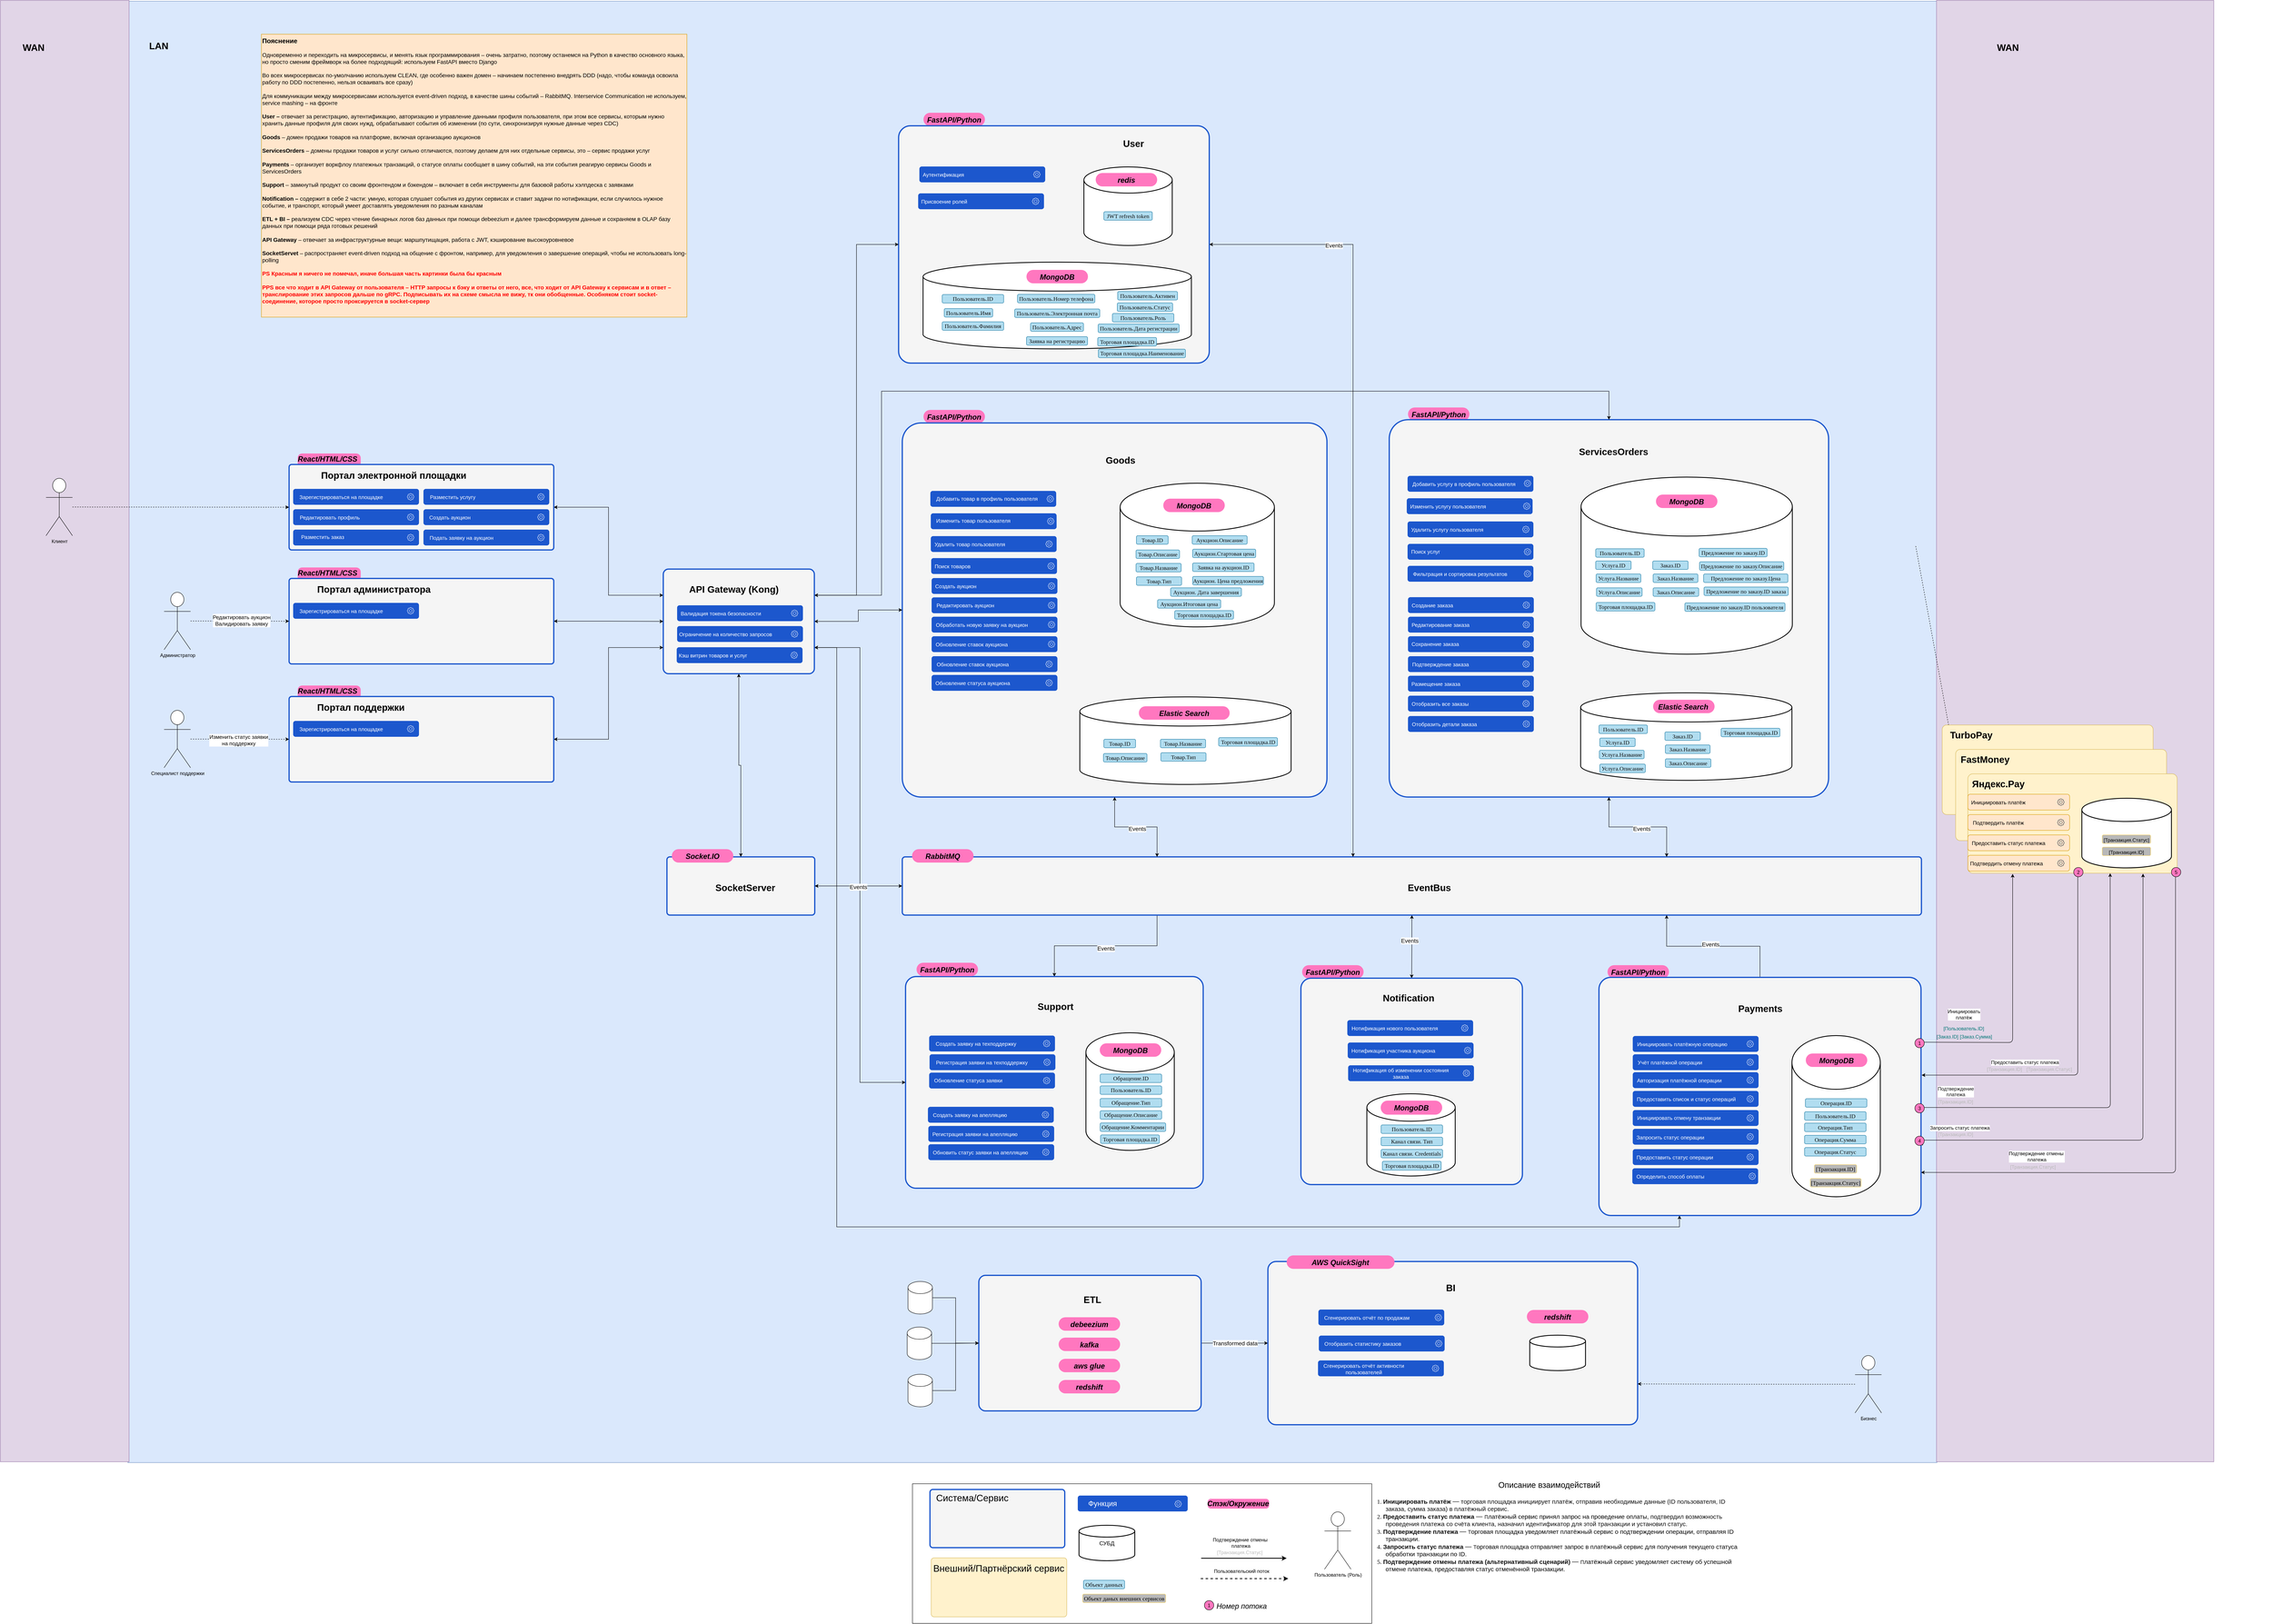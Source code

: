 <mxfile version="20.7.4" type="device" pages="2"><diagram name="Microservices Decomposition" id="-dCchjK9xVy8V4kbzrUS"><mxGraphModel dx="9130" dy="4590" grid="0" gridSize="10" guides="0" tooltips="0" connect="1" arrows="1" fold="1" page="0" pageScale="1" pageWidth="827" pageHeight="1169" math="0" shadow="0"><root><mxCell id="YSZwqHebXQyjSnABuhoU-0"/><mxCell id="YSZwqHebXQyjSnABuhoU-1" parent="YSZwqHebXQyjSnABuhoU-0"/><mxCell id="CMVOp8gObXyfUMh9uFm4-157" value="" style="group" vertex="1" connectable="0" parent="YSZwqHebXQyjSnABuhoU-1"><mxGeometry x="-3326" y="-888" width="5123" height="3618" as="geometry"/></mxCell><mxCell id="YSZwqHebXQyjSnABuhoU-3" value="" style="rounded=0;whiteSpace=wrap;html=1;fillColor=#dae8fc;strokeColor=#6c8ebf;" vertex="1" parent="CMVOp8gObXyfUMh9uFm4-157"><mxGeometry width="4443" height="3590" as="geometry"/></mxCell><mxCell id="YSZwqHebXQyjSnABuhoU-176" value="LAN" style="text;html=1;align=center;verticalAlign=middle;whiteSpace=wrap;rounded=1;shadow=0;fontSize=23;fontStyle=1" vertex="1" parent="CMVOp8gObXyfUMh9uFm4-157"><mxGeometry y="31.77" width="151.669" height="155.673" as="geometry"/></mxCell><mxCell id="CMVOp8gObXyfUMh9uFm4-159" value="" style="group" vertex="1" connectable="0" parent="CMVOp8gObXyfUMh9uFm4-157"><mxGeometry x="-313" y="-2" width="316" height="3590" as="geometry"/></mxCell><mxCell id="YSZwqHebXQyjSnABuhoU-4" value="" style="rounded=0;whiteSpace=wrap;html=1;fillColor=#e1d5e7;strokeColor=#9673a6;movable=1;resizable=1;rotatable=1;deletable=1;editable=1;locked=0;connectable=1;" vertex="1" parent="CMVOp8gObXyfUMh9uFm4-159"><mxGeometry width="316.0" height="3590.0" as="geometry"/></mxCell><mxCell id="YSZwqHebXQyjSnABuhoU-175" value="WAN" style="text;html=1;align=center;verticalAlign=middle;whiteSpace=wrap;rounded=1;shadow=0;fontSize=23;fontStyle=1" vertex="1" parent="CMVOp8gObXyfUMh9uFm4-159"><mxGeometry y="89.75" width="162.706" height="52.065" as="geometry"/></mxCell><mxCell id="4_KU066wYZjK9jXI57Yr-6" value="" style="group" vertex="1" connectable="0" parent="CMVOp8gObXyfUMh9uFm4-157"><mxGeometry x="4442" y="-2" width="681" height="3590" as="geometry"/></mxCell><mxCell id="4_KU066wYZjK9jXI57Yr-7" value="" style="rounded=0;whiteSpace=wrap;html=1;fillColor=#e1d5e7;strokeColor=#9673a6;movable=1;resizable=1;rotatable=1;deletable=1;editable=1;locked=0;connectable=1;" vertex="1" parent="4_KU066wYZjK9jXI57Yr-6"><mxGeometry width="681.0" height="3590.0" as="geometry"/></mxCell><mxCell id="4_KU066wYZjK9jXI57Yr-8" value="WAN" style="text;html=1;align=center;verticalAlign=middle;whiteSpace=wrap;rounded=1;shadow=0;fontSize=23;fontStyle=1" vertex="1" parent="4_KU066wYZjK9jXI57Yr-6"><mxGeometry y="89.75" width="350.643" height="52.065" as="geometry"/></mxCell><mxCell id="4_KU066wYZjK9jXI57Yr-21" value="" style="group" vertex="1" connectable="0" parent="CMVOp8gObXyfUMh9uFm4-157"><mxGeometry x="2884" y="2359" width="151" height="49" as="geometry"/></mxCell><mxCell id="4_KU066wYZjK9jXI57Yr-22" value="&lt;p style=&quot;margin: 0px 0px 0px 13px; text-indent: -13px; font-variant-numeric: normal; font-variant-east-asian: normal; font-variant-alternates: normal; font-kerning: auto; font-optical-sizing: auto; font-feature-settings: normal; font-variation-settings: normal; font-variant-position: normal; font-stretch: normal; font-size: 14px; line-height: normal; color: rgb(14, 14, 14); text-align: start;&quot; class=&quot;p1&quot;&gt;&lt;br&gt;&lt;/p&gt;" style="rounded=1;whiteSpace=wrap;html=1;fillColor=#FF77BF;strokeColor=none;arcSize=50;" vertex="1" parent="4_KU066wYZjK9jXI57Yr-21"><mxGeometry y="9" width="151" height="33" as="geometry"/></mxCell><mxCell id="4_KU066wYZjK9jXI57Yr-23" value="&lt;span style=&quot;font-size: 18px;&quot;&gt;&lt;i&gt;FastAPI/Python&lt;/i&gt;&lt;/span&gt;" style="text;html=1;align=center;verticalAlign=middle;whiteSpace=wrap;rounded=1;shadow=0;fontSize=23;fontStyle=1" vertex="1" parent="4_KU066wYZjK9jXI57Yr-21"><mxGeometry x="31" width="89" height="49" as="geometry"/></mxCell><mxCell id="4_KU066wYZjK9jXI57Yr-24" value="" style="group" vertex="1" connectable="0" parent="CMVOp8gObXyfUMh9uFm4-157"><mxGeometry x="3634" y="2359" width="151" height="49" as="geometry"/></mxCell><mxCell id="4_KU066wYZjK9jXI57Yr-25" value="&lt;p style=&quot;margin: 0px 0px 0px 13px; text-indent: -13px; font-variant-numeric: normal; font-variant-east-asian: normal; font-variant-alternates: normal; font-kerning: auto; font-optical-sizing: auto; font-feature-settings: normal; font-variation-settings: normal; font-variant-position: normal; font-stretch: normal; font-size: 14px; line-height: normal; color: rgb(14, 14, 14); text-align: start;&quot; class=&quot;p1&quot;&gt;&lt;br&gt;&lt;/p&gt;" style="rounded=1;whiteSpace=wrap;html=1;fillColor=#FF77BF;strokeColor=none;arcSize=50;" vertex="1" parent="4_KU066wYZjK9jXI57Yr-24"><mxGeometry y="9" width="151" height="33" as="geometry"/></mxCell><mxCell id="4_KU066wYZjK9jXI57Yr-26" value="&lt;span style=&quot;font-size: 18px;&quot;&gt;&lt;i&gt;FastAPI/Python&lt;/i&gt;&lt;/span&gt;" style="text;html=1;align=center;verticalAlign=middle;whiteSpace=wrap;rounded=1;shadow=0;fontSize=23;fontStyle=1" vertex="1" parent="4_KU066wYZjK9jXI57Yr-24"><mxGeometry x="31" width="89" height="49" as="geometry"/></mxCell><mxCell id="4_KU066wYZjK9jXI57Yr-27" value="" style="group" vertex="1" connectable="0" parent="CMVOp8gObXyfUMh9uFm4-157"><mxGeometry x="3144" y="989" width="151" height="49" as="geometry"/></mxCell><mxCell id="4_KU066wYZjK9jXI57Yr-28" value="&lt;p style=&quot;margin: 0px 0px 0px 13px; text-indent: -13px; font-variant-numeric: normal; font-variant-east-asian: normal; font-variant-alternates: normal; font-kerning: auto; font-optical-sizing: auto; font-feature-settings: normal; font-variation-settings: normal; font-variant-position: normal; font-stretch: normal; font-size: 14px; line-height: normal; color: rgb(14, 14, 14); text-align: start;&quot; class=&quot;p1&quot;&gt;&lt;br&gt;&lt;/p&gt;" style="rounded=1;whiteSpace=wrap;html=1;fillColor=#FF77BF;strokeColor=none;arcSize=50;" vertex="1" parent="4_KU066wYZjK9jXI57Yr-27"><mxGeometry y="9" width="151" height="33" as="geometry"/></mxCell><mxCell id="4_KU066wYZjK9jXI57Yr-29" value="&lt;span style=&quot;font-size: 18px;&quot;&gt;&lt;i&gt;FastAPI/Python&lt;/i&gt;&lt;/span&gt;" style="text;html=1;align=center;verticalAlign=middle;whiteSpace=wrap;rounded=1;shadow=0;fontSize=23;fontStyle=1" vertex="1" parent="4_KU066wYZjK9jXI57Yr-27"><mxGeometry x="31" width="89" height="49" as="geometry"/></mxCell><mxCell id="4_KU066wYZjK9jXI57Yr-30" value="" style="group" vertex="1" connectable="0" parent="CMVOp8gObXyfUMh9uFm4-157"><mxGeometry x="1954" y="995" width="151" height="49" as="geometry"/></mxCell><mxCell id="4_KU066wYZjK9jXI57Yr-31" value="&lt;p style=&quot;margin: 0px 0px 0px 13px; text-indent: -13px; font-variant-numeric: normal; font-variant-east-asian: normal; font-variant-alternates: normal; font-kerning: auto; font-optical-sizing: auto; font-feature-settings: normal; font-variation-settings: normal; font-variant-position: normal; font-stretch: normal; font-size: 14px; line-height: normal; color: rgb(14, 14, 14); text-align: start;&quot; class=&quot;p1&quot;&gt;&lt;br&gt;&lt;/p&gt;" style="rounded=1;whiteSpace=wrap;html=1;fillColor=#FF77BF;strokeColor=none;arcSize=50;" vertex="1" parent="4_KU066wYZjK9jXI57Yr-30"><mxGeometry y="9" width="151" height="33" as="geometry"/></mxCell><mxCell id="4_KU066wYZjK9jXI57Yr-32" value="&lt;span style=&quot;font-size: 18px;&quot;&gt;&lt;i&gt;FastAPI/Python&lt;/i&gt;&lt;/span&gt;" style="text;html=1;align=center;verticalAlign=middle;whiteSpace=wrap;rounded=1;shadow=0;fontSize=23;fontStyle=1" vertex="1" parent="4_KU066wYZjK9jXI57Yr-30"><mxGeometry x="31" width="89" height="49" as="geometry"/></mxCell><mxCell id="4_KU066wYZjK9jXI57Yr-33" value="" style="group" vertex="1" connectable="0" parent="CMVOp8gObXyfUMh9uFm4-157"><mxGeometry x="1954" y="265" width="151" height="49" as="geometry"/></mxCell><mxCell id="4_KU066wYZjK9jXI57Yr-34" value="&lt;p style=&quot;margin: 0px 0px 0px 13px; text-indent: -13px; font-variant-numeric: normal; font-variant-east-asian: normal; font-variant-alternates: normal; font-kerning: auto; font-optical-sizing: auto; font-feature-settings: normal; font-variation-settings: normal; font-variant-position: normal; font-stretch: normal; font-size: 14px; line-height: normal; color: rgb(14, 14, 14); text-align: start;&quot; class=&quot;p1&quot;&gt;&lt;br&gt;&lt;/p&gt;" style="rounded=1;whiteSpace=wrap;html=1;fillColor=#FF77BF;strokeColor=none;arcSize=50;" vertex="1" parent="4_KU066wYZjK9jXI57Yr-33"><mxGeometry y="9" width="151" height="33" as="geometry"/></mxCell><mxCell id="4_KU066wYZjK9jXI57Yr-35" value="&lt;span style=&quot;font-size: 18px;&quot;&gt;&lt;i&gt;FastAPI/Python&lt;/i&gt;&lt;/span&gt;" style="text;html=1;align=center;verticalAlign=middle;whiteSpace=wrap;rounded=1;shadow=0;fontSize=23;fontStyle=1" vertex="1" parent="4_KU066wYZjK9jXI57Yr-33"><mxGeometry x="31" width="89" height="49" as="geometry"/></mxCell><mxCell id="4_KU066wYZjK9jXI57Yr-36" value="" style="rounded=1;whiteSpace=wrap;html=1;arcSize=5;fillColor=#f5f5f5;strokeColor=#1C57CD;strokeWidth=3;" vertex="1" parent="CMVOp8gObXyfUMh9uFm4-157"><mxGeometry x="1324" y="2102" width="363" height="143" as="geometry"/></mxCell><mxCell id="CMVOp8gObXyfUMh9uFm4-34" value="" style="rounded=1;whiteSpace=wrap;html=1;arcSize=5;fillColor=#f5f5f5;strokeColor=#1C57CD;strokeWidth=3;" vertex="1" parent="YSZwqHebXQyjSnABuhoU-1"><mxGeometry x="-1424" y="148" width="1043" height="919" as="geometry"/></mxCell><mxCell id="CMVOp8gObXyfUMh9uFm4-177" value="" style="strokeWidth=2;html=1;shape=mxgraph.flowchart.database;whiteSpace=wrap;rounded=1;movable=1;resizable=1;rotatable=1;deletable=1;editable=1;locked=0;connectable=1;" vertex="1" parent="YSZwqHebXQyjSnABuhoU-1"><mxGeometry x="-988" y="821" width="518.91" height="215" as="geometry"/></mxCell><mxCell id="CMVOp8gObXyfUMh9uFm4-35" value="" style="rounded=1;whiteSpace=wrap;html=1;arcSize=5;fillColor=#f5f5f5;strokeColor=#1C57CD;strokeWidth=3;" vertex="1" parent="YSZwqHebXQyjSnABuhoU-1"><mxGeometry x="-228" y="140" width="1079" height="927" as="geometry"/></mxCell><mxCell id="CMVOp8gObXyfUMh9uFm4-140" value="" style="strokeWidth=2;html=1;shape=mxgraph.flowchart.database;whiteSpace=wrap;rounded=1;movable=1;resizable=1;rotatable=1;deletable=1;editable=1;locked=0;connectable=1;" vertex="1" parent="YSZwqHebXQyjSnABuhoU-1"><mxGeometry x="242" y="811" width="518.91" height="215" as="geometry"/></mxCell><mxCell id="CMVOp8gObXyfUMh9uFm4-130" style="edgeStyle=orthogonalEdgeStyle;rounded=0;orthogonalLoop=1;jettySize=auto;html=1;exitX=0.5;exitY=1;exitDx=0;exitDy=0;entryX=0.5;entryY=0;entryDx=0;entryDy=0;fontSize=14;startArrow=classic;startFill=1;" edge="1" parent="YSZwqHebXQyjSnABuhoU-1" source="CMVOp8gObXyfUMh9uFm4-125" target="CMVOp8gObXyfUMh9uFm4-20"><mxGeometry relative="1" as="geometry"/></mxCell><mxCell id="CMVOp8gObXyfUMh9uFm4-169" value="Events" style="edgeLabel;html=1;align=center;verticalAlign=middle;resizable=0;points=[];fontSize=14;" vertex="1" connectable="0" parent="CMVOp8gObXyfUMh9uFm4-130"><mxGeometry x="-0.212" y="-6" relative="1" as="geometry"><mxPoint y="1" as="offset"/></mxGeometry></mxCell><mxCell id="CMVOp8gObXyfUMh9uFm4-138" style="edgeStyle=orthogonalEdgeStyle;rounded=0;orthogonalLoop=1;jettySize=auto;html=1;exitX=0.25;exitY=1;exitDx=0;exitDy=0;fontSize=14;startArrow=none;startFill=0;" edge="1" parent="YSZwqHebXQyjSnABuhoU-1" source="CMVOp8gObXyfUMh9uFm4-125" target="podOIJ7-I-Dw27FnyDWw-108"><mxGeometry relative="1" as="geometry"/></mxCell><mxCell id="CMVOp8gObXyfUMh9uFm4-168" value="Events" style="edgeLabel;html=1;align=center;verticalAlign=middle;resizable=0;points=[];fontSize=14;" vertex="1" connectable="0" parent="CMVOp8gObXyfUMh9uFm4-138"><mxGeometry x="0.004" y="6" relative="1" as="geometry"><mxPoint x="1" as="offset"/></mxGeometry></mxCell><mxCell id="4_KU066wYZjK9jXI57Yr-37" style="edgeStyle=orthogonalEdgeStyle;rounded=0;orthogonalLoop=1;jettySize=auto;html=1;exitX=0;exitY=0.5;exitDx=0;exitDy=0;fontSize=14;fontColor=#FF0000;startArrow=classic;startFill=1;" edge="1" parent="YSZwqHebXQyjSnABuhoU-1" source="CMVOp8gObXyfUMh9uFm4-125" target="4_KU066wYZjK9jXI57Yr-36"><mxGeometry relative="1" as="geometry"/></mxCell><mxCell id="CMVOp8gObXyfUMh9uFm4-125" value="" style="rounded=1;whiteSpace=wrap;html=1;arcSize=5;fillColor=#f5f5f5;strokeColor=#1C57CD;strokeWidth=3;" vertex="1" parent="YSZwqHebXQyjSnABuhoU-1"><mxGeometry x="-1424" y="1214" width="2503" height="143" as="geometry"/></mxCell><mxCell id="CMVOp8gObXyfUMh9uFm4-132" style="edgeStyle=orthogonalEdgeStyle;rounded=0;orthogonalLoop=1;jettySize=auto;html=1;exitX=0.5;exitY=1;exitDx=0;exitDy=0;entryX=0.75;entryY=0;entryDx=0;entryDy=0;fontSize=14;startArrow=classic;startFill=1;" edge="1" parent="YSZwqHebXQyjSnABuhoU-1" source="CMVOp8gObXyfUMh9uFm4-35" target="CMVOp8gObXyfUMh9uFm4-125"><mxGeometry relative="1" as="geometry"/></mxCell><mxCell id="CMVOp8gObXyfUMh9uFm4-166" value="Events" style="edgeLabel;html=1;align=center;verticalAlign=middle;resizable=0;points=[];fontSize=14;" vertex="1" connectable="0" parent="CMVOp8gObXyfUMh9uFm4-132"><mxGeometry x="0.065" y="-4" relative="1" as="geometry"><mxPoint as="offset"/></mxGeometry></mxCell><mxCell id="CMVOp8gObXyfUMh9uFm4-36" value="" style="strokeWidth=2;html=1;shape=mxgraph.flowchart.database;whiteSpace=wrap;rounded=1;movable=1;resizable=1;rotatable=1;deletable=1;editable=1;locked=0;connectable=1;" vertex="1" parent="YSZwqHebXQyjSnABuhoU-1"><mxGeometry x="243" y="281" width="518.91" height="435" as="geometry"/></mxCell><mxCell id="CMVOp8gObXyfUMh9uFm4-133" style="edgeStyle=orthogonalEdgeStyle;rounded=0;orthogonalLoop=1;jettySize=auto;html=1;exitX=0.5;exitY=1;exitDx=0;exitDy=0;fontSize=14;entryX=0.25;entryY=0;entryDx=0;entryDy=0;startArrow=classic;startFill=1;" edge="1" parent="YSZwqHebXQyjSnABuhoU-1" source="CMVOp8gObXyfUMh9uFm4-34" target="CMVOp8gObXyfUMh9uFm4-125"><mxGeometry relative="1" as="geometry"/></mxCell><mxCell id="CMVOp8gObXyfUMh9uFm4-167" value="Events" style="edgeLabel;html=1;align=center;verticalAlign=middle;resizable=0;points=[];fontSize=14;" vertex="1" connectable="0" parent="CMVOp8gObXyfUMh9uFm4-133"><mxGeometry x="0.017" y="-4" relative="1" as="geometry"><mxPoint x="1" as="offset"/></mxGeometry></mxCell><mxCell id="CMVOp8gObXyfUMh9uFm4-73" value="" style="strokeWidth=2;html=1;shape=mxgraph.flowchart.database;whiteSpace=wrap;rounded=1;movable=1;resizable=1;rotatable=1;deletable=1;editable=1;locked=0;connectable=1;" vertex="1" parent="YSZwqHebXQyjSnABuhoU-1"><mxGeometry x="-889" y="296" width="378.91" height="353" as="geometry"/></mxCell><mxCell id="podOIJ7-I-Dw27FnyDWw-108" value="" style="rounded=1;whiteSpace=wrap;html=1;arcSize=5;fillColor=#f5f5f5;strokeColor=#1C57CD;strokeWidth=3;" vertex="1" parent="YSZwqHebXQyjSnABuhoU-1"><mxGeometry x="-1416" y="1508" width="731" height="520" as="geometry"/></mxCell><mxCell id="podOIJ7-I-Dw27FnyDWw-101" style="edgeStyle=orthogonalEdgeStyle;rounded=0;orthogonalLoop=1;jettySize=auto;html=1;exitX=1;exitY=0.5;exitDx=0;exitDy=0;" edge="1" parent="YSZwqHebXQyjSnABuhoU-1" source="podOIJ7-I-Dw27FnyDWw-58" target="podOIJ7-I-Dw27FnyDWw-44"><mxGeometry relative="1" as="geometry"><mxPoint x="-574" y="2383" as="targetPoint"/></mxGeometry></mxCell><mxCell id="CMVOp8gObXyfUMh9uFm4-171" value="Transformed data" style="edgeLabel;html=1;align=center;verticalAlign=middle;resizable=0;points=[];fontSize=14;" vertex="1" connectable="0" parent="podOIJ7-I-Dw27FnyDWw-101"><mxGeometry x="0.037" relative="1" as="geometry"><mxPoint x="-2" as="offset"/></mxGeometry></mxCell><mxCell id="podOIJ7-I-Dw27FnyDWw-58" value="" style="rounded=1;whiteSpace=wrap;html=1;arcSize=5;fillColor=#f5f5f5;strokeColor=#1C57CD;strokeWidth=3;" vertex="1" parent="YSZwqHebXQyjSnABuhoU-1"><mxGeometry x="-1236" y="2242" width="546" height="333" as="geometry"/></mxCell><mxCell id="podOIJ7-I-Dw27FnyDWw-44" value="" style="rounded=1;whiteSpace=wrap;html=1;arcSize=5;fillColor=#f5f5f5;strokeColor=#1C57CD;strokeWidth=3;" vertex="1" parent="YSZwqHebXQyjSnABuhoU-1"><mxGeometry x="-526" y="2208" width="908" height="401" as="geometry"/></mxCell><mxCell id="YSZwqHebXQyjSnABuhoU-2" value="" style="rounded=1;whiteSpace=wrap;html=1;arcSize=0;" vertex="1" parent="YSZwqHebXQyjSnABuhoU-1"><mxGeometry x="-1399" y="2754" width="1128" height="343" as="geometry"/></mxCell><mxCell id="YSZwqHebXQyjSnABuhoU-174" value="" style="endArrow=classic;html=1;rounded=1;dashed=1;entryX=0.961;entryY=0.023;entryDx=0;entryDy=0;entryPerimeter=0;" edge="1" parent="YSZwqHebXQyjSnABuhoU-1" target="YSZwqHebXQyjSnABuhoU-219"><mxGeometry width="50" height="50" relative="1" as="geometry"><mxPoint x="1065" y="450.525" as="sourcePoint"/><mxPoint x="1162" y="979" as="targetPoint"/><Array as="points"/></mxGeometry></mxCell><mxCell id="YSZwqHebXQyjSnABuhoU-223" value="&lt;p style=&quot;margin: 0px 0px 0px 13px; text-indent: -13px; font-variant-numeric: normal; font-variant-east-asian: normal; font-variant-alternates: normal; font-kerning: auto; font-optical-sizing: auto; font-feature-settings: normal; font-variation-settings: normal; font-variant-position: normal; font-stretch: normal; font-size: 14px; line-height: normal; color: rgb(14, 14, 14); text-align: start;&quot; class=&quot;p1&quot;&gt;&lt;br&gt;&lt;/p&gt;" style="rounded=1;whiteSpace=wrap;html=1;fillColor=#FF77BF;strokeColor=none;arcSize=33;" vertex="1" parent="YSZwqHebXQyjSnABuhoU-1"><mxGeometry x="-2909" y="223" width="155" height="34" as="geometry"/></mxCell><mxCell id="CMVOp8gObXyfUMh9uFm4-135" style="edgeStyle=orthogonalEdgeStyle;rounded=0;orthogonalLoop=1;jettySize=auto;html=1;exitX=1;exitY=0.5;exitDx=0;exitDy=0;entryX=0;entryY=0.25;entryDx=0;entryDy=0;fontSize=14;startArrow=classic;startFill=1;" edge="1" parent="YSZwqHebXQyjSnABuhoU-1" source="YSZwqHebXQyjSnABuhoU-224" target="podOIJ7-I-Dw27FnyDWw-5"><mxGeometry relative="1" as="geometry"/></mxCell><mxCell id="YSZwqHebXQyjSnABuhoU-224" value="" style="rounded=1;whiteSpace=wrap;html=1;arcSize=3;fillColor=#f5f5f5;strokeColor=#1C57CD;strokeWidth=3;align=center;verticalAlign=middle;fontFamily=Helvetica;fontSize=12;fontColor=#333333;resizable=1;" vertex="1" parent="YSZwqHebXQyjSnABuhoU-1"><mxGeometry x="-2930" y="250" width="650" height="210" as="geometry"/></mxCell><mxCell id="YSZwqHebXQyjSnABuhoU-225" value="&lt;font style=&quot;font-size: 18px;&quot;&gt;&lt;i&gt;React/HTML/CSS&lt;/i&gt;&lt;/font&gt;" style="text;html=1;align=center;verticalAlign=middle;whiteSpace=wrap;rounded=1;shadow=0;fontSize=23;fontStyle=1" vertex="1" parent="YSZwqHebXQyjSnABuhoU-1"><mxGeometry x="-2880" y="210" width="89" height="49" as="geometry"/></mxCell><mxCell id="YSZwqHebXQyjSnABuhoU-226" value="Портал электронной площадки" style="text;html=1;align=center;verticalAlign=middle;whiteSpace=wrap;rounded=1;shadow=0;fontSize=23;fontStyle=1" vertex="1" parent="YSZwqHebXQyjSnABuhoU-1"><mxGeometry x="-2863" y="252" width="380" height="49" as="geometry"/></mxCell><mxCell id="YSZwqHebXQyjSnABuhoU-230" value="" style="rounded=1;whiteSpace=wrap;html=1;fillColor=#1C57CD;strokeColor=none;" vertex="1" parent="YSZwqHebXQyjSnABuhoU-1"><mxGeometry x="-2920" y="310" width="309" height="39" as="geometry"/></mxCell><mxCell id="YSZwqHebXQyjSnABuhoU-231" value="" style="sketch=0;outlineConnect=0;fontColor=#FFFFFF;gradientColor=none;fillColor=#FFFFFF;strokeColor=none;dashed=0;verticalLabelPosition=bottom;verticalAlign=top;align=center;html=1;fontSize=12;fontStyle=0;aspect=fixed;pointerEvents=1;shape=mxgraph.aws4.gear;rounded=1;" vertex="1" parent="YSZwqHebXQyjSnABuhoU-1"><mxGeometry x="-2640" y="321" width="17" height="17" as="geometry"/></mxCell><mxCell id="YSZwqHebXQyjSnABuhoU-232" value="Зарегистрироваться на площадке" style="text;html=1;align=center;verticalAlign=middle;whiteSpace=wrap;rounded=1;fontSize=13;fontColor=#FFFFFF;" vertex="1" parent="YSZwqHebXQyjSnABuhoU-1"><mxGeometry x="-2911" y="314.5" width="218" height="30" as="geometry"/></mxCell><mxCell id="YSZwqHebXQyjSnABuhoU-233" value="" style="rounded=1;whiteSpace=wrap;html=1;fillColor=#1C57CD;strokeColor=none;" vertex="1" parent="YSZwqHebXQyjSnABuhoU-1"><mxGeometry x="-2920" y="360" width="309" height="39" as="geometry"/></mxCell><mxCell id="YSZwqHebXQyjSnABuhoU-234" value="" style="sketch=0;outlineConnect=0;fontColor=#FFFFFF;gradientColor=none;fillColor=#FFFFFF;strokeColor=none;dashed=0;verticalLabelPosition=bottom;verticalAlign=top;align=center;html=1;fontSize=12;fontStyle=0;aspect=fixed;pointerEvents=1;shape=mxgraph.aws4.gear;rounded=1;" vertex="1" parent="YSZwqHebXQyjSnABuhoU-1"><mxGeometry x="-2640" y="371" width="17" height="17" as="geometry"/></mxCell><mxCell id="YSZwqHebXQyjSnABuhoU-235" value="Редактировать профиль" style="text;html=1;align=center;verticalAlign=middle;whiteSpace=wrap;rounded=1;fontSize=13;fontColor=#FFFFFF;" vertex="1" parent="YSZwqHebXQyjSnABuhoU-1"><mxGeometry x="-2912" y="364.5" width="164" height="30" as="geometry"/></mxCell><mxCell id="YSZwqHebXQyjSnABuhoU-236" value="" style="rounded=1;whiteSpace=wrap;html=1;fillColor=#1C57CD;strokeColor=none;" vertex="1" parent="YSZwqHebXQyjSnABuhoU-1"><mxGeometry x="-2920" y="410" width="309" height="39" as="geometry"/></mxCell><mxCell id="YSZwqHebXQyjSnABuhoU-237" value="" style="sketch=0;outlineConnect=0;fontColor=#FFFFFF;gradientColor=none;fillColor=#FFFFFF;strokeColor=none;dashed=0;verticalLabelPosition=bottom;verticalAlign=top;align=center;html=1;fontSize=12;fontStyle=0;aspect=fixed;pointerEvents=1;shape=mxgraph.aws4.gear;rounded=1;" vertex="1" parent="YSZwqHebXQyjSnABuhoU-1"><mxGeometry x="-2640" y="421" width="17" height="17" as="geometry"/></mxCell><mxCell id="YSZwqHebXQyjSnABuhoU-238" value="Разместить заказ" style="text;html=1;align=center;verticalAlign=middle;whiteSpace=wrap;rounded=1;fontSize=13;fontColor=#FFFFFF;" vertex="1" parent="YSZwqHebXQyjSnABuhoU-1"><mxGeometry x="-2906" y="413" width="117" height="30" as="geometry"/></mxCell><mxCell id="YSZwqHebXQyjSnABuhoU-239" value="" style="rounded=1;whiteSpace=wrap;html=1;fillColor=#1C57CD;strokeColor=none;" vertex="1" parent="YSZwqHebXQyjSnABuhoU-1"><mxGeometry x="-2600" y="310" width="309" height="39" as="geometry"/></mxCell><mxCell id="YSZwqHebXQyjSnABuhoU-240" value="" style="sketch=0;outlineConnect=0;fontColor=#FFFFFF;gradientColor=none;fillColor=#FFFFFF;strokeColor=none;dashed=0;verticalLabelPosition=bottom;verticalAlign=top;align=center;html=1;fontSize=12;fontStyle=0;aspect=fixed;pointerEvents=1;shape=mxgraph.aws4.gear;rounded=1;" vertex="1" parent="YSZwqHebXQyjSnABuhoU-1"><mxGeometry x="-2320" y="321" width="17" height="17" as="geometry"/></mxCell><mxCell id="YSZwqHebXQyjSnABuhoU-241" value="Разместить услугу" style="text;html=1;align=center;verticalAlign=middle;whiteSpace=wrap;rounded=1;fontSize=13;fontColor=#FFFFFF;" vertex="1" parent="YSZwqHebXQyjSnABuhoU-1"><mxGeometry x="-2594" y="314.5" width="132" height="30" as="geometry"/></mxCell><mxCell id="YSZwqHebXQyjSnABuhoU-242" value="" style="rounded=1;whiteSpace=wrap;html=1;fillColor=#1C57CD;strokeColor=none;" vertex="1" parent="YSZwqHebXQyjSnABuhoU-1"><mxGeometry x="-2600" y="360" width="309" height="39" as="geometry"/></mxCell><mxCell id="YSZwqHebXQyjSnABuhoU-243" value="" style="sketch=0;outlineConnect=0;fontColor=#FFFFFF;gradientColor=none;fillColor=#FFFFFF;strokeColor=none;dashed=0;verticalLabelPosition=bottom;verticalAlign=top;align=center;html=1;fontSize=12;fontStyle=0;aspect=fixed;pointerEvents=1;shape=mxgraph.aws4.gear;rounded=1;" vertex="1" parent="YSZwqHebXQyjSnABuhoU-1"><mxGeometry x="-2320" y="371" width="17" height="17" as="geometry"/></mxCell><mxCell id="YSZwqHebXQyjSnABuhoU-244" value="Создать аукцион" style="text;html=1;align=center;verticalAlign=middle;whiteSpace=wrap;rounded=1;fontSize=13;fontColor=#FFFFFF;" vertex="1" parent="YSZwqHebXQyjSnABuhoU-1"><mxGeometry x="-2590" y="364.5" width="110" height="30" as="geometry"/></mxCell><mxCell id="YSZwqHebXQyjSnABuhoU-245" value="" style="rounded=1;whiteSpace=wrap;html=1;fillColor=#1C57CD;strokeColor=none;" vertex="1" parent="YSZwqHebXQyjSnABuhoU-1"><mxGeometry x="-2600" y="410" width="309" height="39" as="geometry"/></mxCell><mxCell id="YSZwqHebXQyjSnABuhoU-246" value="" style="sketch=0;outlineConnect=0;fontColor=#FFFFFF;gradientColor=none;fillColor=#FFFFFF;strokeColor=none;dashed=0;verticalLabelPosition=bottom;verticalAlign=top;align=center;html=1;fontSize=12;fontStyle=0;aspect=fixed;pointerEvents=1;shape=mxgraph.aws4.gear;rounded=1;" vertex="1" parent="YSZwqHebXQyjSnABuhoU-1"><mxGeometry x="-2320" y="421" width="17" height="17" as="geometry"/></mxCell><mxCell id="YSZwqHebXQyjSnABuhoU-247" value="Подать заявку на аукцион" style="text;html=1;align=center;verticalAlign=middle;whiteSpace=wrap;rounded=1;fontSize=13;fontColor=#FFFFFF;" vertex="1" parent="YSZwqHebXQyjSnABuhoU-1"><mxGeometry x="-2590" y="414.5" width="167" height="30" as="geometry"/></mxCell><mxCell id="YSZwqHebXQyjSnABuhoU-248" value="" style="rounded=1;whiteSpace=wrap;html=1;strokeColor=none;fillColor=#1C57CD;" vertex="1" parent="YSZwqHebXQyjSnABuhoU-1"><mxGeometry x="-993" y="2783" width="270" height="39" as="geometry"/></mxCell><mxCell id="YSZwqHebXQyjSnABuhoU-249" value="" style="sketch=0;outlineConnect=0;fontColor=#FFFFFF;gradientColor=none;fillColor=#FFFFFF;strokeColor=none;dashed=0;verticalLabelPosition=bottom;verticalAlign=top;align=center;html=1;fontSize=12;fontStyle=0;aspect=fixed;pointerEvents=1;shape=mxgraph.aws4.gear;rounded=1;" vertex="1" parent="YSZwqHebXQyjSnABuhoU-1"><mxGeometry x="-755" y="2795" width="17" height="17" as="geometry"/></mxCell><mxCell id="YSZwqHebXQyjSnABuhoU-250" value="&lt;font style=&quot;font-size: 18px;&quot;&gt;Функция&lt;/font&gt;" style="text;html=1;align=center;verticalAlign=middle;whiteSpace=wrap;rounded=1;fontSize=13;fontColor=#FFFFFF;" vertex="1" parent="YSZwqHebXQyjSnABuhoU-1"><mxGeometry x="-971" y="2788" width="78" height="30" as="geometry"/></mxCell><mxCell id="YSZwqHebXQyjSnABuhoU-251" value="&lt;p style=&quot;margin: 0px 0px 0px 13px; text-indent: -13px; font-variant-numeric: normal; font-variant-east-asian: normal; font-variant-alternates: normal; font-kerning: auto; font-optical-sizing: auto; font-feature-settings: normal; font-variation-settings: normal; font-variant-position: normal; font-stretch: normal; font-size: 14px; line-height: normal; color: rgb(14, 14, 14); text-align: start;&quot; class=&quot;p1&quot;&gt;&lt;font face=&quot;Times New Roman&quot;&gt;Объект данных&lt;/font&gt;&lt;/p&gt;" style="rounded=1;whiteSpace=wrap;html=1;fillColor=#b1ddf0;strokeColor=#10739e;" vertex="1" parent="YSZwqHebXQyjSnABuhoU-1"><mxGeometry x="-979" y="2991" width="101" height="21" as="geometry"/></mxCell><mxCell id="YSZwqHebXQyjSnABuhoU-252" value="" style="rounded=1;whiteSpace=wrap;html=1;arcSize=5;fillColor=#f5f5f5;strokeColor=#1C57CD;strokeWidth=3;" vertex="1" parent="YSZwqHebXQyjSnABuhoU-1"><mxGeometry x="-1356" y="2768" width="331" height="143" as="geometry"/></mxCell><mxCell id="YSZwqHebXQyjSnABuhoU-253" value="&lt;font style=&quot;font-size: 23px;&quot;&gt;Система/Сервис&lt;/font&gt;" style="text;html=1;align=center;verticalAlign=middle;whiteSpace=wrap;rounded=1;fontSize=13;" vertex="1" parent="YSZwqHebXQyjSnABuhoU-1"><mxGeometry x="-1355" y="2774" width="206" height="30" as="geometry"/></mxCell><mxCell id="YSZwqHebXQyjSnABuhoU-254" value="" style="rounded=1;whiteSpace=wrap;html=1;arcSize=5;fillColor=#fff2cc;strokeColor=#d6b656;" vertex="1" parent="YSZwqHebXQyjSnABuhoU-1"><mxGeometry x="-1353" y="2936" width="333" height="145" as="geometry"/></mxCell><mxCell id="YSZwqHebXQyjSnABuhoU-255" value="&lt;span style=&quot;font-weight: normal;&quot;&gt;Внешний/Партнёрский сервис&lt;/span&gt;" style="text;html=1;align=center;verticalAlign=middle;whiteSpace=wrap;rounded=1;shadow=0;fontSize=23;fontStyle=1" vertex="1" parent="YSZwqHebXQyjSnABuhoU-1"><mxGeometry x="-1381" y="2937" width="388" height="49" as="geometry"/></mxCell><mxCell id="YSZwqHebXQyjSnABuhoU-256" value="&lt;font style=&quot;font-size: 14px;&quot;&gt;СУБД&lt;/font&gt;" style="strokeWidth=2;html=1;shape=mxgraph.flowchart.database;whiteSpace=wrap;rounded=1;movable=1;resizable=1;rotatable=1;deletable=1;editable=1;locked=0;connectable=1;" vertex="1" parent="YSZwqHebXQyjSnABuhoU-1"><mxGeometry x="-990" y="2856" width="137" height="87" as="geometry"/></mxCell><mxCell id="YSZwqHebXQyjSnABuhoU-257" value="&lt;p style=&quot;margin: 0px 0px 0px 13px; text-indent: -13px; font-variant-numeric: normal; font-variant-east-asian: normal; font-variant-alternates: normal; font-kerning: auto; font-optical-sizing: auto; font-feature-settings: normal; font-variation-settings: normal; font-variant-position: normal; font-stretch: normal; font-size: 14px; line-height: normal; color: rgb(14, 14, 14); text-align: start;&quot; class=&quot;p1&quot;&gt;&lt;br&gt;&lt;/p&gt;" style="rounded=1;whiteSpace=wrap;html=1;fillColor=#FF77BF;strokeColor=none;arcSize=33;" vertex="1" parent="YSZwqHebXQyjSnABuhoU-1"><mxGeometry x="-674" y="2791" width="151" height="24" as="geometry"/></mxCell><mxCell id="YSZwqHebXQyjSnABuhoU-258" value="&lt;span style=&quot;font-size: 18px;&quot;&gt;&lt;i&gt;Стэк/Окружение&lt;/i&gt;&lt;/span&gt;" style="text;html=1;align=center;verticalAlign=middle;whiteSpace=wrap;rounded=1;shadow=0;fontSize=23;fontStyle=1" vertex="1" parent="YSZwqHebXQyjSnABuhoU-1"><mxGeometry x="-679" y="2776" width="160" height="49" as="geometry"/></mxCell><mxCell id="YSZwqHebXQyjSnABuhoU-259" value="Пользователь (Роль)" style="shape=umlActor;verticalLabelPosition=bottom;verticalAlign=top;html=1;outlineConnect=0;rounded=1;" vertex="1" parent="YSZwqHebXQyjSnABuhoU-1"><mxGeometry x="-387" y="2823" width="65" height="141" as="geometry"/></mxCell><mxCell id="YSZwqHebXQyjSnABuhoU-260" value="&lt;p style=&quot;margin: 0px 0px 0px 13px; text-indent: -13px; font-variant-numeric: normal; font-variant-east-asian: normal; font-variant-alternates: normal; font-kerning: auto; font-optical-sizing: auto; font-feature-settings: normal; font-variation-settings: normal; font-variant-position: normal; font-stretch: normal; line-height: normal; text-align: start;&quot; class=&quot;p1&quot;&gt;&lt;span style=&quot;text-align: center; text-indent: 0px;&quot;&gt;&lt;font style=&quot;font-size: 14px;&quot; face=&quot;Times New Roman&quot;&gt;Объект даных внешних сервисов&lt;/font&gt;&lt;/span&gt;&lt;br&gt;&lt;/p&gt;" style="rounded=1;whiteSpace=wrap;html=1;fillColor=#B8B8B8;strokeColor=#FFD966;" vertex="1" parent="YSZwqHebXQyjSnABuhoU-1"><mxGeometry x="-981" y="3025" width="204" height="21" as="geometry"/></mxCell><mxCell id="YSZwqHebXQyjSnABuhoU-261" value="" style="endArrow=classic;html=1;rounded=1;curved=0;strokeWidth=2;" edge="1" parent="YSZwqHebXQyjSnABuhoU-1"><mxGeometry width="50" height="50" relative="1" as="geometry"><mxPoint x="-690" y="2937" as="sourcePoint"/><mxPoint x="-480" y="2937" as="targetPoint"/><Array as="points"><mxPoint x="-690" y="2937"/></Array></mxGeometry></mxCell><mxCell id="YSZwqHebXQyjSnABuhoU-262" value="&lt;font style=&quot;font-size: 12px;&quot;&gt;Подтверждение отмены&amp;nbsp;&lt;/font&gt;&lt;div&gt;&lt;font style=&quot;font-size: 12px;&quot;&gt;платежа&lt;/font&gt;&lt;/div&gt;" style="edgeLabel;html=1;align=center;verticalAlign=middle;resizable=0;points=[];rounded=1;" vertex="1" connectable="0" parent="YSZwqHebXQyjSnABuhoU-261"><mxGeometry x="0.194" y="1" relative="1" as="geometry"><mxPoint x="-29" y="-37" as="offset"/></mxGeometry></mxCell><mxCell id="YSZwqHebXQyjSnABuhoU-263" value="&lt;font style=&quot;font-size: 12px;&quot;&gt;[Транзакция.Статус]&lt;/font&gt;" style="text;html=1;align=center;verticalAlign=middle;whiteSpace=wrap;rounded=1;fontSize=13;labelBackgroundColor=none;fontColor=#B8B8B8;" vertex="1" parent="YSZwqHebXQyjSnABuhoU-1"><mxGeometry x="-675" y="2907" width="160" height="30" as="geometry"/></mxCell><mxCell id="YSZwqHebXQyjSnABuhoU-264" value="" style="endArrow=classic;html=1;rounded=1;dashed=1;strokeWidth=2;" edge="1" parent="YSZwqHebXQyjSnABuhoU-1"><mxGeometry width="50" height="50" relative="1" as="geometry"><mxPoint x="-691" y="2987" as="sourcePoint"/><mxPoint x="-476" y="2987" as="targetPoint"/><Array as="points"/></mxGeometry></mxCell><mxCell id="YSZwqHebXQyjSnABuhoU-265" value="&lt;span style=&quot;font-size: 12px;&quot;&gt;Пользовательский поток&lt;/span&gt;" style="edgeLabel;html=1;align=center;verticalAlign=middle;resizable=0;points=[];rounded=1;" vertex="1" connectable="0" parent="YSZwqHebXQyjSnABuhoU-1"><mxGeometry x="-589.005" y="3016" as="geometry"><mxPoint x="-2" y="-47" as="offset"/></mxGeometry></mxCell><mxCell id="YSZwqHebXQyjSnABuhoU-266" value="Клиент" style="shape=umlActor;verticalLabelPosition=bottom;verticalAlign=top;html=1;outlineConnect=0;rounded=1;" vertex="1" parent="YSZwqHebXQyjSnABuhoU-1"><mxGeometry x="-3527" y="284" width="65" height="141" as="geometry"/></mxCell><mxCell id="YSZwqHebXQyjSnABuhoU-267" value="" style="endArrow=classic;html=1;rounded=1;dashed=1;entryX=0;entryY=0.5;entryDx=0;entryDy=0;fontSize=12;" edge="1" parent="YSZwqHebXQyjSnABuhoU-1" source="YSZwqHebXQyjSnABuhoU-266" target="YSZwqHebXQyjSnABuhoU-224"><mxGeometry x="1" y="-480" width="50" height="50" relative="1" as="geometry"><mxPoint x="-3223.997" y="338" as="sourcePoint"/><mxPoint x="-3223.46" y="507.519" as="targetPoint"/><Array as="points"/><mxPoint x="2" y="38" as="offset"/></mxGeometry></mxCell><mxCell id="YSZwqHebXQyjSnABuhoU-268" value="1" style="ellipse;whiteSpace=wrap;html=1;aspect=fixed;rounded=1;fillColor=#FF77BF;" vertex="1" parent="YSZwqHebXQyjSnABuhoU-1"><mxGeometry x="-682" y="3041" width="23" height="23" as="geometry"/></mxCell><mxCell id="YSZwqHebXQyjSnABuhoU-269" value="&lt;span style=&quot;font-size: 18px;&quot;&gt;&lt;i&gt;Номер потока&lt;/i&gt;&lt;/span&gt;" style="text;html=1;align=center;verticalAlign=middle;whiteSpace=wrap;rounded=1;shadow=0;fontSize=23;fontStyle=0" vertex="1" parent="YSZwqHebXQyjSnABuhoU-1"><mxGeometry x="-671" y="3028" width="161" height="49" as="geometry"/></mxCell><mxCell id="YSZwqHebXQyjSnABuhoU-270" value="&lt;h1 style=&quot;margin-top: 0px; font-size: 15px;&quot;&gt;&lt;p class=&quot;p1&quot; style=&quot;margin: 0px 0px 0px 21px; text-indent: -21px; font-variant-numeric: normal; font-variant-east-asian: normal; font-variant-alternates: normal; font-kerning: auto; font-optical-sizing: auto; font-feature-settings: normal; font-variation-settings: normal; font-variant-position: normal; font-stretch: normal; font-size: 15px; line-height: normal; color: rgb(14, 14, 14);&quot;&gt;&lt;span class=&quot;s1&quot; style=&quot;font-weight: 400; font-variant-numeric: normal; font-variant-east-asian: normal; font-variant-alternates: normal; font-kerning: auto; font-optical-sizing: auto; font-feature-settings: normal; font-variation-settings: normal; font-variant-position: normal; font-stretch: normal; line-height: normal; font-family: &amp;quot;Times New Roman&amp;quot;; font-size: 15px;&quot;&gt;1.&amp;nbsp;&lt;/span&gt;&lt;b style=&quot;font-size: 15px;&quot;&gt;Инициировать платёж&lt;/b&gt;&lt;b style=&quot;font-weight: 400; font-size: 15px;&quot;&gt;&amp;nbsp;&lt;/b&gt;&lt;span style=&quot;background-color: initial; color: rgb(51, 51, 51); font-family: &amp;quot;YS Text&amp;quot;, -apple-system, BlinkMacSystemFont, Arial, Helvetica, sans-serif; font-size: 16px; font-weight: 400;&quot;&gt;—&lt;/span&gt;&lt;span style=&quot;background-color: initial; color: rgb(0, 0, 0); font-weight: normal;&quot;&gt;&amp;nbsp;т&lt;/span&gt;&lt;span style=&quot;background-color: initial; font-weight: 400;&quot;&gt;орговая площадка инициирует платёж, отправив необходимые данные (ID пользователя, ID заказа, сумма заказа) в платёжный сервис.&lt;/span&gt;&lt;/p&gt;&lt;p class=&quot;p1&quot; style=&quot;margin: 0px 0px 0px 21px; text-indent: -21px; font-variant-numeric: normal; font-variant-east-asian: normal; font-variant-alternates: normal; font-kerning: auto; font-optical-sizing: auto; font-feature-settings: normal; font-variation-settings: normal; font-variant-position: normal; font-weight: 400; font-stretch: normal; font-size: 15px; line-height: normal; color: rgb(14, 14, 14);&quot;&gt;&lt;span class=&quot;s1&quot; style=&quot;font-variant-numeric: normal; font-variant-east-asian: normal; font-variant-alternates: normal; font-kerning: auto; font-optical-sizing: auto; font-feature-settings: normal; font-variation-settings: normal; font-variant-position: normal; font-stretch: normal; line-height: normal; font-family: &amp;quot;Times New Roman&amp;quot;; font-size: 15px;&quot;&gt;2.&amp;nbsp;&lt;/span&gt;&lt;b style=&quot;font-size: 15px;&quot;&gt;Предоставить статус платежа&amp;nbsp;&lt;/b&gt;&lt;span style=&quot;background-color: initial; color: rgb(51, 51, 51); font-family: &amp;quot;YS Text&amp;quot;, -apple-system, BlinkMacSystemFont, Arial, Helvetica, sans-serif; font-size: 16px;&quot;&gt;— п&lt;/span&gt;&lt;span style=&quot;background-color: initial; color: rgb(0, 0, 0);&quot;&gt;латё&lt;/span&gt;&lt;span style=&quot;background-color: initial; color: rgb(0, 0, 0);&quot;&gt;жный сервис принял запрос на проведение оплаты,&lt;/span&gt;&lt;span style=&quot;background-color: initial;&quot; class=&quot;Apple-converted-space&quot;&gt;&amp;nbsp;&lt;/span&gt;&lt;span style=&quot;background-color: initial;&quot;&gt;подтвердил возможность проведения платежа со счёта клиента, назначил идентификатор для этой транзакции и установил статус.&lt;/span&gt;&lt;/p&gt;&lt;p class=&quot;p1&quot; style=&quot;margin: 0px 0px 0px 21px; text-indent: -21px; font-variant-numeric: normal; font-variant-east-asian: normal; font-variant-alternates: normal; font-kerning: auto; font-optical-sizing: auto; font-feature-settings: normal; font-variation-settings: normal; font-variant-position: normal; font-weight: 400; font-stretch: normal; font-size: 15px; line-height: normal; color: rgb(14, 14, 14);&quot;&gt;&lt;span class=&quot;s1&quot; style=&quot;font-variant-numeric: normal; font-variant-east-asian: normal; font-variant-alternates: normal; font-kerning: auto; font-optical-sizing: auto; font-feature-settings: normal; font-variation-settings: normal; font-variant-position: normal; font-stretch: normal; line-height: normal; font-family: &amp;quot;Times New Roman&amp;quot;; font-size: 15px;&quot;&gt;3.&amp;nbsp;&lt;/span&gt;&lt;b style=&quot;font-size: 15px;&quot;&gt;Подтверждение платежа&amp;nbsp;&lt;/b&gt;&lt;span style=&quot;background-color: initial; color: rgb(51, 51, 51); font-family: &amp;quot;YS Text&amp;quot;, -apple-system, BlinkMacSystemFont, Arial, Helvetica, sans-serif; font-size: 16px;&quot;&gt;— т&lt;/span&gt;&lt;span style=&quot;background-color: initial; color: rgb(0, 0, 0);&quot;&gt;орговая площадка уведомляет платёжный сервис о подтверждении операции, отправляя ID транзакции.&lt;/span&gt;&lt;/p&gt;&lt;p class=&quot;p1&quot; style=&quot;margin: 0px 0px 0px 21px; text-indent: -21px; font-variant-numeric: normal; font-variant-east-asian: normal; font-variant-alternates: normal; font-kerning: auto; font-optical-sizing: auto; font-feature-settings: normal; font-variation-settings: normal; font-variant-position: normal; font-weight: 400; font-stretch: normal; font-size: 15px; line-height: normal; color: rgb(14, 14, 14);&quot;&gt;&lt;span class=&quot;s1&quot; style=&quot;font-variant-numeric: normal; font-variant-east-asian: normal; font-variant-alternates: normal; font-kerning: auto; font-optical-sizing: auto; font-feature-settings: normal; font-variation-settings: normal; font-variant-position: normal; font-stretch: normal; line-height: normal; font-family: &amp;quot;Times New Roman&amp;quot;; font-size: 15px;&quot;&gt;4.&amp;nbsp;&lt;/span&gt;&lt;b style=&quot;font-size: 15px;&quot;&gt;Запросить статус платежа&lt;/b&gt;&amp;nbsp;&lt;span style=&quot;background-color: initial; color: rgb(51, 51, 51); font-family: &amp;quot;YS Text&amp;quot;, -apple-system, BlinkMacSystemFont, Arial, Helvetica, sans-serif; font-size: 16px;&quot;&gt;— т&lt;/span&gt;&lt;span style=&quot;background-color: initial; color: rgb(0, 0, 0);&quot;&gt;орговая площадка отправляет запрос в платёжный сервис для получения текущего статуса обработки транзакции по ID.&lt;/span&gt;&lt;/p&gt;&lt;p class=&quot;p1&quot; style=&quot;margin: 0px 0px 0px 21px; text-indent: -21px; font-variant-numeric: normal; font-variant-east-asian: normal; font-variant-alternates: normal; font-kerning: auto; font-optical-sizing: auto; font-feature-settings: normal; font-variation-settings: normal; font-variant-position: normal; font-weight: 400; font-stretch: normal; font-size: 15px; line-height: normal; color: rgb(14, 14, 14);&quot;&gt;&lt;span class=&quot;s1&quot; style=&quot;font-variant-numeric: normal; font-variant-east-asian: normal; font-variant-alternates: normal; font-kerning: auto; font-optical-sizing: auto; font-feature-settings: normal; font-variation-settings: normal; font-variant-position: normal; font-stretch: normal; line-height: normal; font-family: &amp;quot;Times New Roman&amp;quot;; font-size: 15px;&quot;&gt;5.&amp;nbsp;&lt;/span&gt;&lt;b style=&quot;font-size: 15px;&quot;&gt;Подтверждение отмены платежа (альтернативный сценарий)&amp;nbsp;&lt;/b&gt;&lt;span style=&quot;background-color: initial; color: rgb(51, 51, 51); font-family: &amp;quot;YS Text&amp;quot;, -apple-system, BlinkMacSystemFont, Arial, Helvetica, sans-serif; font-size: 16px;&quot;&gt;— п&lt;/span&gt;&lt;span style=&quot;background-color: initial; color: rgb(0, 0, 0);&quot;&gt;латёжный сервис уведомляет систему об успешной отмене платежа, предоставляя статус отменённой транзакции.&lt;/span&gt;&lt;/p&gt;&lt;/h1&gt;" style="text;html=1;whiteSpace=wrap;overflow=hidden;rounded=0;fontSize=15;" vertex="1" parent="YSZwqHebXQyjSnABuhoU-1"><mxGeometry x="-260" y="2780" width="904" height="189" as="geometry"/></mxCell><mxCell id="YSZwqHebXQyjSnABuhoU-271" value="&lt;font style=&quot;font-size: 20px;&quot;&gt;Описание взаимодействий&lt;/font&gt;" style="text;html=1;align=center;verticalAlign=middle;whiteSpace=wrap;rounded=0;" vertex="1" parent="YSZwqHebXQyjSnABuhoU-1"><mxGeometry x="10" y="2741" width="310" height="30" as="geometry"/></mxCell><mxCell id="podOIJ7-I-Dw27FnyDWw-0" value="" style="group" vertex="1" connectable="0" parent="YSZwqHebXQyjSnABuhoU-1"><mxGeometry x="-1408" y="-519" width="2007" height="2752" as="geometry"/></mxCell><mxCell id="YSZwqHebXQyjSnABuhoU-8" value="" style="rounded=1;whiteSpace=wrap;html=1;gradientColor=none;fillColor=#1C57CD;strokeColor=none;" vertex="1" parent="podOIJ7-I-Dw27FnyDWw-0"><mxGeometry width="309" height="39" as="geometry"/></mxCell><mxCell id="YSZwqHebXQyjSnABuhoU-9" value="" style="sketch=0;outlineConnect=0;dashed=0;verticalLabelPosition=bottom;verticalAlign=top;align=center;html=1;fontSize=12;fontStyle=0;aspect=fixed;pointerEvents=1;shape=mxgraph.aws4.gear;rounded=1;strokeColor=none;fillColor=default;" vertex="1" parent="podOIJ7-I-Dw27FnyDWw-0"><mxGeometry x="280" y="11" width="17" height="17" as="geometry"/></mxCell><mxCell id="YSZwqHebXQyjSnABuhoU-10" value="Регистрация пользователя" style="text;html=1;align=center;verticalAlign=middle;whiteSpace=wrap;rounded=1;fontSize=13;fontColor=#FFFFFF;strokeColor=none;" vertex="1" parent="podOIJ7-I-Dw27FnyDWw-0"><mxGeometry x="3" y="4.5" width="172" height="30" as="geometry"/></mxCell><mxCell id="podOIJ7-I-Dw27FnyDWw-6" value="" style="rounded=1;whiteSpace=wrap;html=1;arcSize=5;fillColor=#f5f5f5;strokeColor=#1C57CD;strokeWidth=3;" vertex="1" parent="podOIJ7-I-Dw27FnyDWw-0"><mxGeometry x="-25" y="-63" width="763" height="583" as="geometry"/></mxCell><mxCell id="podOIJ7-I-Dw27FnyDWw-14" value="" style="strokeWidth=2;html=1;shape=mxgraph.flowchart.database;whiteSpace=wrap;rounded=1;movable=1;resizable=1;rotatable=1;deletable=1;editable=1;locked=0;connectable=1;" vertex="1" parent="podOIJ7-I-Dw27FnyDWw-0"><mxGeometry x="35" y="272" width="659" height="213" as="geometry"/></mxCell><mxCell id="podOIJ7-I-Dw27FnyDWw-40" value="" style="group" vertex="1" connectable="0" parent="podOIJ7-I-Dw27FnyDWw-0"><mxGeometry x="289" y="282" width="151" height="49" as="geometry"/></mxCell><mxCell id="podOIJ7-I-Dw27FnyDWw-41" value="&lt;p style=&quot;margin: 0px 0px 0px 13px; text-indent: -13px; font-variant-numeric: normal; font-variant-east-asian: normal; font-variant-alternates: normal; font-kerning: auto; font-optical-sizing: auto; font-feature-settings: normal; font-variation-settings: normal; font-variant-position: normal; font-stretch: normal; font-size: 14px; line-height: normal; color: rgb(14, 14, 14); text-align: start;&quot; class=&quot;p1&quot;&gt;&lt;br&gt;&lt;/p&gt;" style="rounded=1;whiteSpace=wrap;html=1;fillColor=#FF77BF;strokeColor=none;arcSize=50;" vertex="1" parent="podOIJ7-I-Dw27FnyDWw-40"><mxGeometry y="9" width="151" height="33" as="geometry"/></mxCell><mxCell id="podOIJ7-I-Dw27FnyDWw-42" value="&lt;font style=&quot;font-size: 18px;&quot;&gt;&lt;i&gt;MongoDB&lt;/i&gt;&lt;/font&gt;" style="text;html=1;align=center;verticalAlign=middle;whiteSpace=wrap;rounded=1;shadow=0;fontSize=23;fontStyle=1" vertex="1" parent="podOIJ7-I-Dw27FnyDWw-40"><mxGeometry x="31" width="89" height="49" as="geometry"/></mxCell><mxCell id="podOIJ7-I-Dw27FnyDWw-47" value="" style="group" vertex="1" connectable="0" parent="podOIJ7-I-Dw27FnyDWw-0"><mxGeometry x="1518" y="2837" width="151" height="49" as="geometry"/></mxCell><mxCell id="podOIJ7-I-Dw27FnyDWw-48" value="&lt;p style=&quot;margin: 0px 0px 0px 13px; text-indent: -13px; font-variant-numeric: normal; font-variant-east-asian: normal; font-variant-alternates: normal; font-kerning: auto; font-optical-sizing: auto; font-feature-settings: normal; font-variation-settings: normal; font-variant-position: normal; font-stretch: normal; font-size: 14px; line-height: normal; color: rgb(14, 14, 14); text-align: start;&quot; class=&quot;p1&quot;&gt;&lt;br&gt;&lt;/p&gt;" style="rounded=1;whiteSpace=wrap;html=1;fillColor=#FF77BF;strokeColor=none;arcSize=50;" vertex="1" parent="podOIJ7-I-Dw27FnyDWw-47"><mxGeometry y="9" width="151" height="33" as="geometry"/></mxCell><mxCell id="podOIJ7-I-Dw27FnyDWw-49" value="&lt;font style=&quot;font-size: 18px;&quot;&gt;&lt;i&gt;redshift&lt;/i&gt;&lt;/font&gt;" style="text;html=1;align=center;verticalAlign=middle;whiteSpace=wrap;rounded=1;shadow=0;fontSize=23;fontStyle=1" vertex="1" parent="podOIJ7-I-Dw27FnyDWw-47"><mxGeometry x="31" width="89" height="49" as="geometry"/></mxCell><mxCell id="podOIJ7-I-Dw27FnyDWw-1" value="" style="group" vertex="1" connectable="0" parent="podOIJ7-I-Dw27FnyDWw-0"><mxGeometry x="26" y="37" width="309" height="39" as="geometry"/></mxCell><mxCell id="YSZwqHebXQyjSnABuhoU-11" value="" style="rounded=1;whiteSpace=wrap;html=1;fillColor=#1C57CD;strokeColor=none;" vertex="1" parent="podOIJ7-I-Dw27FnyDWw-1"><mxGeometry width="309" height="39" as="geometry"/></mxCell><mxCell id="YSZwqHebXQyjSnABuhoU-12" value="" style="sketch=0;outlineConnect=0;fontColor=#232F3E;gradientColor=none;fillColor=default;strokeColor=none;dashed=0;verticalLabelPosition=bottom;verticalAlign=top;align=center;html=1;fontSize=12;fontStyle=0;aspect=fixed;pointerEvents=1;shape=mxgraph.aws4.gear;rounded=1;" vertex="1" parent="podOIJ7-I-Dw27FnyDWw-1"><mxGeometry x="280" y="11" width="17" height="17" as="geometry"/></mxCell><mxCell id="YSZwqHebXQyjSnABuhoU-13" value="Аутентификация" style="text;html=1;align=center;verticalAlign=middle;whiteSpace=wrap;rounded=1;fontSize=13;fontColor=#FFFFFF;strokeColor=none;" vertex="1" parent="podOIJ7-I-Dw27FnyDWw-1"><mxGeometry x="2" y="4.5" width="114" height="30" as="geometry"/></mxCell><mxCell id="podOIJ7-I-Dw27FnyDWw-2" value="" style="group" vertex="1" connectable="0" parent="podOIJ7-I-Dw27FnyDWw-0"><mxGeometry x="23" y="103" width="309" height="39" as="geometry"/></mxCell><mxCell id="YSZwqHebXQyjSnABuhoU-14" value="" style="rounded=1;whiteSpace=wrap;html=1;fillColor=#1C57CD;strokeColor=none;" vertex="1" parent="podOIJ7-I-Dw27FnyDWw-2"><mxGeometry width="309" height="39" as="geometry"/></mxCell><mxCell id="YSZwqHebXQyjSnABuhoU-15" value="" style="sketch=0;outlineConnect=0;fontColor=#232F3E;gradientColor=none;fillColor=default;strokeColor=none;dashed=0;verticalLabelPosition=bottom;verticalAlign=top;align=center;html=1;fontSize=12;fontStyle=0;aspect=fixed;pointerEvents=1;shape=mxgraph.aws4.gear;rounded=1;" vertex="1" parent="podOIJ7-I-Dw27FnyDWw-2"><mxGeometry x="280" y="11" width="17" height="17" as="geometry"/></mxCell><mxCell id="YSZwqHebXQyjSnABuhoU-16" value="Присвоение ролей" style="text;html=1;align=center;verticalAlign=middle;whiteSpace=wrap;rounded=1;fontSize=13;fontColor=#FFFFFF;strokeColor=none;" vertex="1" parent="podOIJ7-I-Dw27FnyDWw-2"><mxGeometry x="3" y="5" width="122" height="30" as="geometry"/></mxCell><mxCell id="podOIJ7-I-Dw27FnyDWw-61" value="" style="group" vertex="1" connectable="0" parent="podOIJ7-I-Dw27FnyDWw-0"><mxGeometry x="368" y="2855" width="151" height="49" as="geometry"/></mxCell><mxCell id="podOIJ7-I-Dw27FnyDWw-62" value="&lt;p style=&quot;margin: 0px 0px 0px 13px; text-indent: -13px; font-variant-numeric: normal; font-variant-east-asian: normal; font-variant-alternates: normal; font-kerning: auto; font-optical-sizing: auto; font-feature-settings: normal; font-variation-settings: normal; font-variant-position: normal; font-stretch: normal; font-size: 14px; line-height: normal; color: rgb(14, 14, 14); text-align: start;&quot; class=&quot;p1&quot;&gt;&lt;br&gt;&lt;/p&gt;" style="rounded=1;whiteSpace=wrap;html=1;fillColor=#FF77BF;strokeColor=none;arcSize=50;" vertex="1" parent="podOIJ7-I-Dw27FnyDWw-61"><mxGeometry y="9" width="151" height="33" as="geometry"/></mxCell><mxCell id="podOIJ7-I-Dw27FnyDWw-63" value="&lt;font style=&quot;font-size: 18px;&quot;&gt;&lt;i&gt;debeezium&lt;/i&gt;&lt;/font&gt;" style="text;html=1;align=center;verticalAlign=middle;whiteSpace=wrap;rounded=1;shadow=0;fontSize=23;fontStyle=1" vertex="1" parent="podOIJ7-I-Dw27FnyDWw-61"><mxGeometry x="31" width="89" height="49" as="geometry"/></mxCell><mxCell id="podOIJ7-I-Dw27FnyDWw-92" value="" style="group" vertex="1" connectable="0" parent="podOIJ7-I-Dw27FnyDWw-0"><mxGeometry x="368" y="2905" width="151" height="49" as="geometry"/></mxCell><mxCell id="podOIJ7-I-Dw27FnyDWw-93" value="&lt;p style=&quot;margin: 0px 0px 0px 13px; text-indent: -13px; font-variant-numeric: normal; font-variant-east-asian: normal; font-variant-alternates: normal; font-kerning: auto; font-optical-sizing: auto; font-feature-settings: normal; font-variation-settings: normal; font-variant-position: normal; font-stretch: normal; font-size: 14px; line-height: normal; color: rgb(14, 14, 14); text-align: start;&quot; class=&quot;p1&quot;&gt;&lt;br&gt;&lt;/p&gt;" style="rounded=1;whiteSpace=wrap;html=1;fillColor=#FF77BF;strokeColor=none;arcSize=50;" vertex="1" parent="podOIJ7-I-Dw27FnyDWw-92"><mxGeometry y="9" width="151" height="33" as="geometry"/></mxCell><mxCell id="podOIJ7-I-Dw27FnyDWw-94" value="&lt;font style=&quot;font-size: 18px;&quot;&gt;&lt;i&gt;kafka&lt;/i&gt;&lt;/font&gt;" style="text;html=1;align=center;verticalAlign=middle;whiteSpace=wrap;rounded=1;shadow=0;fontSize=23;fontStyle=1" vertex="1" parent="podOIJ7-I-Dw27FnyDWw-92"><mxGeometry x="31" width="89" height="49" as="geometry"/></mxCell><mxCell id="podOIJ7-I-Dw27FnyDWw-95" value="" style="group" vertex="1" connectable="0" parent="podOIJ7-I-Dw27FnyDWw-0"><mxGeometry x="368" y="2957" width="151" height="49" as="geometry"/></mxCell><mxCell id="podOIJ7-I-Dw27FnyDWw-96" value="&lt;p style=&quot;margin: 0px 0px 0px 13px; text-indent: -13px; font-variant-numeric: normal; font-variant-east-asian: normal; font-variant-alternates: normal; font-kerning: auto; font-optical-sizing: auto; font-feature-settings: normal; font-variation-settings: normal; font-variant-position: normal; font-stretch: normal; font-size: 14px; line-height: normal; color: rgb(14, 14, 14); text-align: start;&quot; class=&quot;p1&quot;&gt;&lt;br&gt;&lt;/p&gt;" style="rounded=1;whiteSpace=wrap;html=1;fillColor=#FF77BF;strokeColor=none;arcSize=50;" vertex="1" parent="podOIJ7-I-Dw27FnyDWw-95"><mxGeometry y="9" width="151" height="33" as="geometry"/></mxCell><mxCell id="podOIJ7-I-Dw27FnyDWw-97" value="&lt;font style=&quot;font-size: 18px;&quot;&gt;&lt;i&gt;aws glue&lt;/i&gt;&lt;/font&gt;" style="text;html=1;align=center;verticalAlign=middle;whiteSpace=wrap;rounded=1;shadow=0;fontSize=23;fontStyle=1" vertex="1" parent="podOIJ7-I-Dw27FnyDWw-95"><mxGeometry x="31" width="89" height="49" as="geometry"/></mxCell><mxCell id="podOIJ7-I-Dw27FnyDWw-98" value="" style="group" vertex="1" connectable="0" parent="podOIJ7-I-Dw27FnyDWw-0"><mxGeometry x="368" y="3009" width="151" height="49" as="geometry"/></mxCell><mxCell id="podOIJ7-I-Dw27FnyDWw-99" value="&lt;p style=&quot;margin: 0px 0px 0px 13px; text-indent: -13px; font-variant-numeric: normal; font-variant-east-asian: normal; font-variant-alternates: normal; font-kerning: auto; font-optical-sizing: auto; font-feature-settings: normal; font-variation-settings: normal; font-variant-position: normal; font-stretch: normal; font-size: 14px; line-height: normal; color: rgb(14, 14, 14); text-align: start;&quot; class=&quot;p1&quot;&gt;&lt;br&gt;&lt;/p&gt;" style="rounded=1;whiteSpace=wrap;html=1;fillColor=#FF77BF;strokeColor=none;arcSize=50;" vertex="1" parent="podOIJ7-I-Dw27FnyDWw-98"><mxGeometry y="9" width="151" height="33" as="geometry"/></mxCell><mxCell id="podOIJ7-I-Dw27FnyDWw-100" value="&lt;font style=&quot;font-size: 18px;&quot;&gt;&lt;i&gt;redshift&lt;/i&gt;&lt;/font&gt;" style="text;html=1;align=center;verticalAlign=middle;whiteSpace=wrap;rounded=1;shadow=0;fontSize=23;fontStyle=1" vertex="1" parent="podOIJ7-I-Dw27FnyDWw-98"><mxGeometry x="31" width="89" height="49" as="geometry"/></mxCell><mxCell id="podOIJ7-I-Dw27FnyDWw-125" value="" style="strokeWidth=2;html=1;shape=mxgraph.flowchart.database;whiteSpace=wrap;rounded=1;movable=1;resizable=1;rotatable=1;deletable=1;editable=1;locked=0;connectable=1;" vertex="1" parent="podOIJ7-I-Dw27FnyDWw-0"><mxGeometry x="435" y="2165" width="217" height="289" as="geometry"/></mxCell><mxCell id="podOIJ7-I-Dw27FnyDWw-126" value="" style="group" vertex="1" connectable="0" parent="podOIJ7-I-Dw27FnyDWw-0"><mxGeometry x="469" y="2182" width="151" height="49" as="geometry"/></mxCell><mxCell id="podOIJ7-I-Dw27FnyDWw-127" value="&lt;p style=&quot;margin: 0px 0px 0px 13px; text-indent: -13px; font-variant-numeric: normal; font-variant-east-asian: normal; font-variant-alternates: normal; font-kerning: auto; font-optical-sizing: auto; font-feature-settings: normal; font-variation-settings: normal; font-variant-position: normal; font-stretch: normal; font-size: 14px; line-height: normal; color: rgb(14, 14, 14); text-align: start;&quot; class=&quot;p1&quot;&gt;&lt;br&gt;&lt;/p&gt;" style="rounded=1;whiteSpace=wrap;html=1;fillColor=#FF77BF;strokeColor=none;arcSize=50;" vertex="1" parent="podOIJ7-I-Dw27FnyDWw-126"><mxGeometry y="9" width="151" height="33" as="geometry"/></mxCell><mxCell id="podOIJ7-I-Dw27FnyDWw-128" value="&lt;font style=&quot;font-size: 18px;&quot;&gt;&lt;i&gt;MongoDB&lt;/i&gt;&lt;/font&gt;" style="text;html=1;align=center;verticalAlign=middle;whiteSpace=wrap;rounded=1;shadow=0;fontSize=23;fontStyle=1" vertex="1" parent="podOIJ7-I-Dw27FnyDWw-126"><mxGeometry x="31" width="89" height="49" as="geometry"/></mxCell><mxCell id="CMVOp8gObXyfUMh9uFm4-3" value="" style="group" vertex="1" connectable="0" parent="podOIJ7-I-Dw27FnyDWw-0"><mxGeometry x="19" y="1984" width="151" height="49" as="geometry"/></mxCell><mxCell id="CMVOp8gObXyfUMh9uFm4-4" value="&lt;p style=&quot;margin: 0px 0px 0px 13px; text-indent: -13px; font-variant-numeric: normal; font-variant-east-asian: normal; font-variant-alternates: normal; font-kerning: auto; font-optical-sizing: auto; font-feature-settings: normal; font-variation-settings: normal; font-variant-position: normal; font-stretch: normal; font-size: 14px; line-height: normal; color: rgb(14, 14, 14); text-align: start;&quot; class=&quot;p1&quot;&gt;&lt;br&gt;&lt;/p&gt;" style="rounded=1;whiteSpace=wrap;html=1;fillColor=#FF77BF;strokeColor=none;arcSize=50;" vertex="1" parent="CMVOp8gObXyfUMh9uFm4-3"><mxGeometry y="9" width="151" height="33" as="geometry"/></mxCell><mxCell id="CMVOp8gObXyfUMh9uFm4-5" value="&lt;span style=&quot;font-size: 18px;&quot;&gt;&lt;i&gt;FastAPI/Python&lt;/i&gt;&lt;/span&gt;" style="text;html=1;align=center;verticalAlign=middle;whiteSpace=wrap;rounded=1;shadow=0;fontSize=23;fontStyle=1" vertex="1" parent="CMVOp8gObXyfUMh9uFm4-3"><mxGeometry x="31" width="89" height="49" as="geometry"/></mxCell><mxCell id="podOIJ7-I-Dw27FnyDWw-28" value="&lt;p style=&quot;margin: 0px 0px 0px 13px; text-indent: -13px; font-variant-numeric: normal; font-variant-east-asian: normal; font-variant-alternates: normal; font-kerning: auto; font-optical-sizing: auto; font-feature-settings: normal; font-variation-settings: normal; font-variant-position: normal; font-stretch: normal; font-size: 14px; line-height: normal; color: rgb(14, 14, 14); text-align: start;&quot; class=&quot;p1&quot;&gt;&lt;font face=&quot;Times New Roman&quot;&gt;Пользователь.Имя&lt;/font&gt;&lt;/p&gt;" style="rounded=1;whiteSpace=wrap;html=1;fillColor=#b1ddf0;strokeColor=#10739e;" vertex="1" parent="podOIJ7-I-Dw27FnyDWw-0"><mxGeometry x="87" y="386" width="119" height="21" as="geometry"/></mxCell><mxCell id="CMVOp8gObXyfUMh9uFm4-19" value="" style="group" vertex="1" connectable="0" parent="podOIJ7-I-Dw27FnyDWw-0"><mxGeometry x="430" y="38" width="217" height="193" as="geometry"/></mxCell><mxCell id="podOIJ7-I-Dw27FnyDWw-15" value="" style="strokeWidth=2;html=1;shape=mxgraph.flowchart.database;whiteSpace=wrap;rounded=1;movable=1;resizable=1;rotatable=1;deletable=1;editable=1;locked=0;connectable=1;" vertex="1" parent="CMVOp8gObXyfUMh9uFm4-19"><mxGeometry width="217" height="193" as="geometry"/></mxCell><mxCell id="podOIJ7-I-Dw27FnyDWw-37" value="" style="group" vertex="1" connectable="0" parent="CMVOp8gObXyfUMh9uFm4-19"><mxGeometry x="29" y="6" width="151" height="49" as="geometry"/></mxCell><mxCell id="podOIJ7-I-Dw27FnyDWw-38" value="&lt;p style=&quot;margin: 0px 0px 0px 13px; text-indent: -13px; font-variant-numeric: normal; font-variant-east-asian: normal; font-variant-alternates: normal; font-kerning: auto; font-optical-sizing: auto; font-feature-settings: normal; font-variation-settings: normal; font-variant-position: normal; font-stretch: normal; font-size: 14px; line-height: normal; color: rgb(14, 14, 14); text-align: start;&quot; class=&quot;p1&quot;&gt;&lt;br&gt;&lt;/p&gt;" style="rounded=1;whiteSpace=wrap;html=1;fillColor=#FF77BF;strokeColor=none;arcSize=50;" vertex="1" parent="podOIJ7-I-Dw27FnyDWw-37"><mxGeometry y="9" width="151" height="33" as="geometry"/></mxCell><mxCell id="podOIJ7-I-Dw27FnyDWw-39" value="&lt;font style=&quot;font-size: 18px;&quot;&gt;&lt;i&gt;redis&lt;/i&gt;&lt;/font&gt;" style="text;html=1;align=center;verticalAlign=middle;whiteSpace=wrap;rounded=1;shadow=0;fontSize=23;fontStyle=1" vertex="1" parent="podOIJ7-I-Dw27FnyDWw-37"><mxGeometry x="31" width="89" height="49" as="geometry"/></mxCell><mxCell id="YSZwqHebXQyjSnABuhoU-151" value="&lt;p style=&quot;margin: 0px 0px 0px 13px; text-indent: -13px; font-variant-numeric: normal; font-variant-east-asian: normal; font-variant-alternates: normal; font-kerning: auto; font-optical-sizing: auto; font-feature-settings: normal; font-variation-settings: normal; font-variant-position: normal; font-stretch: normal; line-height: normal; color: rgb(14, 14, 14); text-align: start;&quot; class=&quot;p1&quot;&gt;&lt;font face=&quot;Times New Roman&quot;&gt;&lt;span style=&quot;font-size: 14px;&quot;&gt;JWT refresh token&lt;/span&gt;&lt;/font&gt;&lt;/p&gt;" style="rounded=1;whiteSpace=wrap;html=1;fillColor=#b1ddf0;strokeColor=#10739e;" vertex="1" parent="CMVOp8gObXyfUMh9uFm4-19"><mxGeometry x="49" y="110" width="119" height="21" as="geometry"/></mxCell><mxCell id="podOIJ7-I-Dw27FnyDWw-34" value="&lt;p style=&quot;margin: 0px 0px 0px 13px; text-indent: -13px; font-variant-numeric: normal; font-variant-east-asian: normal; font-variant-alternates: normal; font-kerning: auto; font-optical-sizing: auto; font-feature-settings: normal; font-variation-settings: normal; font-variant-position: normal; font-stretch: normal; font-size: 14px; line-height: normal; color: rgb(14, 14, 14); text-align: start;&quot; class=&quot;p1&quot;&gt;&lt;font face=&quot;Times New Roman&quot;&gt;Пользователь.Номер телефона&lt;/font&gt;&lt;/p&gt;" style="rounded=1;whiteSpace=wrap;html=1;fillColor=#b1ddf0;strokeColor=#10739e;" vertex="1" parent="podOIJ7-I-Dw27FnyDWw-0"><mxGeometry x="267" y="351" width="190" height="21" as="geometry"/></mxCell><mxCell id="podOIJ7-I-Dw27FnyDWw-33" value="&lt;p style=&quot;margin: 0px 0px 0px 13px; text-indent: -13px; font-variant-numeric: normal; font-variant-east-asian: normal; font-variant-alternates: normal; font-kerning: auto; font-optical-sizing: auto; font-feature-settings: normal; font-variation-settings: normal; font-variant-position: normal; font-stretch: normal; font-size: 14px; line-height: normal; color: rgb(14, 14, 14); text-align: start;&quot; class=&quot;p1&quot;&gt;&lt;font face=&quot;Times New Roman&quot;&gt;Пользователь.Электронная почта&lt;/font&gt;&lt;/p&gt;" style="rounded=1;whiteSpace=wrap;html=1;fillColor=#b1ddf0;strokeColor=#10739e;" vertex="1" parent="podOIJ7-I-Dw27FnyDWw-0"><mxGeometry x="260" y="387" width="209" height="21" as="geometry"/></mxCell><mxCell id="podOIJ7-I-Dw27FnyDWw-30" value="&lt;p style=&quot;margin: 0px 0px 0px 13px; text-indent: -13px; font-variant-numeric: normal; font-variant-east-asian: normal; font-variant-alternates: normal; font-kerning: auto; font-optical-sizing: auto; font-feature-settings: normal; font-variation-settings: normal; font-variant-position: normal; font-stretch: normal; font-size: 14px; line-height: normal; color: rgb(14, 14, 14); text-align: start;&quot; class=&quot;p1&quot;&gt;&lt;font face=&quot;Times New Roman&quot;&gt;Пользователь.Адрес&lt;/font&gt;&lt;/p&gt;" style="rounded=1;whiteSpace=wrap;html=1;fillColor=#b1ddf0;strokeColor=#10739e;" vertex="1" parent="podOIJ7-I-Dw27FnyDWw-0"><mxGeometry x="299" y="421" width="130" height="21" as="geometry"/></mxCell><mxCell id="podOIJ7-I-Dw27FnyDWw-35" value="&lt;p style=&quot;margin: 0px 0px 0px 13px; text-indent: -13px; font-variant-numeric: normal; font-variant-east-asian: normal; font-variant-alternates: normal; font-kerning: auto; font-optical-sizing: auto; font-feature-settings: normal; font-variation-settings: normal; font-variant-position: normal; font-stretch: normal; font-size: 14px; line-height: normal; color: rgb(14, 14, 14); text-align: start;&quot; class=&quot;p1&quot;&gt;&lt;font face=&quot;Times New Roman&quot;&gt;Пользователь.Активен&lt;/font&gt;&lt;/p&gt;" style="rounded=1;whiteSpace=wrap;html=1;fillColor=#b1ddf0;strokeColor=#10739e;" vertex="1" parent="podOIJ7-I-Dw27FnyDWw-0"><mxGeometry x="513" y="344" width="147" height="21" as="geometry"/></mxCell><mxCell id="podOIJ7-I-Dw27FnyDWw-32" value="&lt;p style=&quot;margin: 0px 0px 0px 13px; text-indent: -13px; font-variant-numeric: normal; font-variant-east-asian: normal; font-variant-alternates: normal; font-kerning: auto; font-optical-sizing: auto; font-feature-settings: normal; font-variation-settings: normal; font-variant-position: normal; font-stretch: normal; font-size: 14px; line-height: normal; color: rgb(14, 14, 14); text-align: start;&quot; class=&quot;p1&quot;&gt;&lt;font face=&quot;Times New Roman&quot;&gt;Пользователь.Статус&lt;/font&gt;&lt;/p&gt;" style="rounded=1;whiteSpace=wrap;html=1;fillColor=#b1ddf0;strokeColor=#10739e;" vertex="1" parent="podOIJ7-I-Dw27FnyDWw-0"><mxGeometry x="512" y="372" width="136" height="21" as="geometry"/></mxCell><mxCell id="podOIJ7-I-Dw27FnyDWw-26" value="&lt;p style=&quot;margin: 0px 0px 0px 13px; text-indent: -13px; font-variant-numeric: normal; font-variant-east-asian: normal; font-variant-alternates: normal; font-kerning: auto; font-optical-sizing: auto; font-feature-settings: normal; font-variation-settings: normal; font-variant-position: normal; font-stretch: normal; font-size: 14px; line-height: normal; color: rgb(14, 14, 14); text-align: start;&quot; class=&quot;p1&quot;&gt;&lt;font face=&quot;Times New Roman&quot;&gt;Пользователь.Роль&lt;/font&gt;&lt;/p&gt;" style="rounded=1;whiteSpace=wrap;html=1;fillColor=#b1ddf0;strokeColor=#10739e;" vertex="1" parent="podOIJ7-I-Dw27FnyDWw-0"><mxGeometry x="500" y="398" width="151" height="21" as="geometry"/></mxCell><mxCell id="podOIJ7-I-Dw27FnyDWw-31" value="&lt;p style=&quot;margin: 0px 0px 0px 13px; text-indent: -13px; font-variant-numeric: normal; font-variant-east-asian: normal; font-variant-alternates: normal; font-kerning: auto; font-optical-sizing: auto; font-feature-settings: normal; font-variation-settings: normal; font-variant-position: normal; font-stretch: normal; font-size: 14px; line-height: normal; color: rgb(14, 14, 14); text-align: start;&quot; class=&quot;p1&quot;&gt;&lt;font face=&quot;Times New Roman&quot;&gt;Пользователь.Дата регистрации&lt;/font&gt;&lt;/p&gt;" style="rounded=1;whiteSpace=wrap;html=1;fillColor=#b1ddf0;strokeColor=#10739e;" vertex="1" parent="podOIJ7-I-Dw27FnyDWw-0"><mxGeometry x="465" y="424" width="199" height="21" as="geometry"/></mxCell><mxCell id="YSZwqHebXQyjSnABuhoU-150" value="&lt;p style=&quot;margin: 0px 0px 0px 13px; text-indent: -13px; font-variant-numeric: normal; font-variant-east-asian: normal; font-variant-alternates: normal; font-kerning: auto; font-optical-sizing: auto; font-feature-settings: normal; font-variation-settings: normal; font-variant-position: normal; font-stretch: normal; line-height: normal; color: rgb(14, 14, 14); text-align: start;&quot; class=&quot;p1&quot;&gt;&lt;font style=&quot;font-size: 14px;&quot; face=&quot;Times New Roman&quot;&gt;Заявка на регистрацию&lt;/font&gt;&lt;/p&gt;" style="rounded=1;whiteSpace=wrap;html=1;fillColor=#b1ddf0;strokeColor=#10739e;" vertex="1" parent="podOIJ7-I-Dw27FnyDWw-0"><mxGeometry x="289" y="455" width="150" height="21" as="geometry"/></mxCell><mxCell id="CMVOp8gObXyfUMh9uFm4-81" value="" style="group" vertex="1" connectable="0" parent="podOIJ7-I-Dw27FnyDWw-0"><mxGeometry x="625" y="844" width="151" height="49" as="geometry"/></mxCell><mxCell id="CMVOp8gObXyfUMh9uFm4-82" value="&lt;p style=&quot;margin: 0px 0px 0px 13px; text-indent: -13px; font-variant-numeric: normal; font-variant-east-asian: normal; font-variant-alternates: normal; font-kerning: auto; font-optical-sizing: auto; font-feature-settings: normal; font-variation-settings: normal; font-variant-position: normal; font-stretch: normal; font-size: 14px; line-height: normal; color: rgb(14, 14, 14); text-align: start;&quot; class=&quot;p1&quot;&gt;&lt;br&gt;&lt;/p&gt;" style="rounded=1;whiteSpace=wrap;html=1;fillColor=#FF77BF;strokeColor=none;arcSize=50;" vertex="1" parent="CMVOp8gObXyfUMh9uFm4-81"><mxGeometry y="9" width="151" height="33" as="geometry"/></mxCell><mxCell id="CMVOp8gObXyfUMh9uFm4-83" value="&lt;font style=&quot;font-size: 18px;&quot;&gt;&lt;i&gt;MongoDB&lt;/i&gt;&lt;/font&gt;" style="text;html=1;align=center;verticalAlign=middle;whiteSpace=wrap;rounded=1;shadow=0;fontSize=23;fontStyle=1" vertex="1" parent="CMVOp8gObXyfUMh9uFm4-81"><mxGeometry x="31" width="89" height="49" as="geometry"/></mxCell><mxCell id="CMVOp8gObXyfUMh9uFm4-84" value="" style="group" vertex="1" connectable="0" parent="podOIJ7-I-Dw27FnyDWw-0"><mxGeometry x="1835" y="834" width="151" height="49" as="geometry"/></mxCell><mxCell id="CMVOp8gObXyfUMh9uFm4-85" value="&lt;p style=&quot;margin: 0px 0px 0px 13px; text-indent: -13px; font-variant-numeric: normal; font-variant-east-asian: normal; font-variant-alternates: normal; font-kerning: auto; font-optical-sizing: auto; font-feature-settings: normal; font-variation-settings: normal; font-variant-position: normal; font-stretch: normal; font-size: 14px; line-height: normal; color: rgb(14, 14, 14); text-align: start;&quot; class=&quot;p1&quot;&gt;&lt;br&gt;&lt;/p&gt;" style="rounded=1;whiteSpace=wrap;html=1;fillColor=#FF77BF;strokeColor=none;arcSize=50;" vertex="1" parent="CMVOp8gObXyfUMh9uFm4-84"><mxGeometry y="9" width="151" height="33" as="geometry"/></mxCell><mxCell id="CMVOp8gObXyfUMh9uFm4-86" value="&lt;font style=&quot;font-size: 18px;&quot;&gt;&lt;i&gt;MongoDB&lt;/i&gt;&lt;/font&gt;" style="text;html=1;align=center;verticalAlign=middle;whiteSpace=wrap;rounded=1;shadow=0;fontSize=23;fontStyle=1" vertex="1" parent="CMVOp8gObXyfUMh9uFm4-84"><mxGeometry x="31" width="89" height="49" as="geometry"/></mxCell><mxCell id="CMVOp8gObXyfUMh9uFm4-127" value="" style="group" vertex="1" connectable="0" parent="podOIJ7-I-Dw27FnyDWw-0"><mxGeometry x="8" y="1705" width="151" height="49" as="geometry"/></mxCell><mxCell id="CMVOp8gObXyfUMh9uFm4-128" value="&lt;p style=&quot;margin: 0px 0px 0px 13px; text-indent: -13px; font-variant-numeric: normal; font-variant-east-asian: normal; font-variant-alternates: normal; font-kerning: auto; font-optical-sizing: auto; font-feature-settings: normal; font-variation-settings: normal; font-variant-position: normal; font-stretch: normal; font-size: 14px; line-height: normal; color: rgb(14, 14, 14); text-align: start;&quot; class=&quot;p1&quot;&gt;&lt;br&gt;&lt;/p&gt;" style="rounded=1;whiteSpace=wrap;html=1;fillColor=#FF77BF;strokeColor=none;arcSize=50;" vertex="1" parent="CMVOp8gObXyfUMh9uFm4-127"><mxGeometry y="9" width="151" height="33" as="geometry"/></mxCell><mxCell id="CMVOp8gObXyfUMh9uFm4-129" value="&lt;font style=&quot;font-size: 18px;&quot;&gt;&lt;i&gt;RabbitMQ&lt;/i&gt;&lt;/font&gt;" style="text;html=1;align=center;verticalAlign=middle;whiteSpace=wrap;rounded=1;shadow=0;fontSize=23;fontStyle=1" vertex="1" parent="CMVOp8gObXyfUMh9uFm4-127"><mxGeometry x="31" width="89" height="49" as="geometry"/></mxCell><mxCell id="CMVOp8gObXyfUMh9uFm4-141" value="" style="group" vertex="1" connectable="0" parent="podOIJ7-I-Dw27FnyDWw-0"><mxGeometry x="1828" y="1338" width="179" height="49" as="geometry"/></mxCell><mxCell id="CMVOp8gObXyfUMh9uFm4-142" value="&lt;p style=&quot;margin: 0px 0px 0px 13px; text-indent: -13px; font-variant-numeric: normal; font-variant-east-asian: normal; font-variant-alternates: normal; font-kerning: auto; font-optical-sizing: auto; font-feature-settings: normal; font-variation-settings: normal; font-variant-position: normal; font-stretch: normal; font-size: 14px; line-height: normal; color: rgb(14, 14, 14); text-align: start;&quot; class=&quot;p1&quot;&gt;&lt;br&gt;&lt;/p&gt;" style="rounded=1;whiteSpace=wrap;html=1;fillColor=#FF77BF;strokeColor=none;arcSize=50;" vertex="1" parent="CMVOp8gObXyfUMh9uFm4-141"><mxGeometry y="9" width="151" height="33" as="geometry"/></mxCell><mxCell id="CMVOp8gObXyfUMh9uFm4-143" value="&lt;span style=&quot;font-size: 18px;&quot;&gt;&lt;i&gt;Elastic Search&lt;/i&gt;&lt;/span&gt;" style="text;html=1;align=center;verticalAlign=middle;whiteSpace=wrap;rounded=1;shadow=0;fontSize=23;fontStyle=1" vertex="1" parent="CMVOp8gObXyfUMh9uFm4-141"><mxGeometry width="148" height="49" as="geometry"/></mxCell><mxCell id="CMVOp8gObXyfUMh9uFm4-178" value="" style="group" vertex="1" connectable="0" parent="podOIJ7-I-Dw27FnyDWw-0"><mxGeometry x="565" y="1354" width="223" height="49" as="geometry"/></mxCell><mxCell id="CMVOp8gObXyfUMh9uFm4-179" value="&lt;p style=&quot;margin: 0px 0px 0px 13px; text-indent: -13px; font-variant-numeric: normal; font-variant-east-asian: normal; font-variant-alternates: normal; font-kerning: auto; font-optical-sizing: auto; font-feature-settings: normal; font-variation-settings: normal; font-variant-position: normal; font-stretch: normal; font-size: 14px; line-height: normal; color: rgb(14, 14, 14); text-align: start;&quot; class=&quot;p1&quot;&gt;&lt;br&gt;&lt;/p&gt;" style="rounded=1;whiteSpace=wrap;html=1;fillColor=#FF77BF;strokeColor=none;arcSize=50;" vertex="1" parent="CMVOp8gObXyfUMh9uFm4-178"><mxGeometry y="9" width="223.0" height="33" as="geometry"/></mxCell><mxCell id="CMVOp8gObXyfUMh9uFm4-180" value="&lt;span style=&quot;font-size: 18px;&quot;&gt;&lt;i&gt;Elastic Search&lt;/i&gt;&lt;/span&gt;" style="text;html=1;align=center;verticalAlign=middle;whiteSpace=wrap;rounded=1;shadow=0;fontSize=23;fontStyle=1" vertex="1" parent="CMVOp8gObXyfUMh9uFm4-178"><mxGeometry x="45.781" width="131.437" height="49" as="geometry"/></mxCell><mxCell id="CMVOp8gObXyfUMh9uFm4-203" value="" style="group" vertex="1" connectable="0" parent="podOIJ7-I-Dw27FnyDWw-0"><mxGeometry x="928" y="2703" width="265" height="49" as="geometry"/></mxCell><mxCell id="CMVOp8gObXyfUMh9uFm4-204" value="&lt;p style=&quot;margin: 0px 0px 0px 13px; text-indent: -13px; font-variant-numeric: normal; font-variant-east-asian: normal; font-variant-alternates: normal; font-kerning: auto; font-optical-sizing: auto; font-feature-settings: normal; font-variation-settings: normal; font-variant-position: normal; font-stretch: normal; font-size: 14px; line-height: normal; color: rgb(14, 14, 14); text-align: start;&quot; class=&quot;p1&quot;&gt;&lt;br&gt;&lt;/p&gt;" style="rounded=1;whiteSpace=wrap;html=1;fillColor=#FF77BF;strokeColor=none;arcSize=50;" vertex="1" parent="CMVOp8gObXyfUMh9uFm4-203"><mxGeometry y="9" width="265" height="33" as="geometry"/></mxCell><mxCell id="CMVOp8gObXyfUMh9uFm4-205" value="&lt;span style=&quot;font-size: 18px;&quot;&gt;&lt;i&gt;AWS QuickSight&lt;/i&gt;&lt;/span&gt;" style="text;html=1;align=center;verticalAlign=middle;whiteSpace=wrap;rounded=1;shadow=0;fontSize=23;fontStyle=1" vertex="1" parent="CMVOp8gObXyfUMh9uFm4-203"><mxGeometry x="54.404" width="156.192" height="49" as="geometry"/></mxCell><mxCell id="4_KU066wYZjK9jXI57Yr-14" value="&lt;p style=&quot;margin: 0px 0px 0px 13px; text-indent: -13px; font-variant-numeric: normal; font-variant-east-asian: normal; font-variant-alternates: normal; font-kerning: auto; font-optical-sizing: auto; font-feature-settings: normal; font-variation-settings: normal; font-variant-position: normal; font-stretch: normal; font-size: 14px; line-height: normal; color: rgb(14, 14, 14); text-align: start;&quot; class=&quot;p1&quot;&gt;&lt;font face=&quot;Times New Roman&quot;&gt;Торговая площадка.ID&lt;/font&gt;&lt;/p&gt;" style="rounded=1;whiteSpace=wrap;html=1;fillColor=#b1ddf0;strokeColor=#10739e;" vertex="1" parent="podOIJ7-I-Dw27FnyDWw-0"><mxGeometry x="471" y="2416" width="144.5" height="21" as="geometry"/></mxCell><mxCell id="4_KU066wYZjK9jXI57Yr-40" value="" style="group" vertex="1" connectable="0" parent="podOIJ7-I-Dw27FnyDWw-0"><mxGeometry x="-582" y="1705" width="151" height="49" as="geometry"/></mxCell><mxCell id="4_KU066wYZjK9jXI57Yr-41" value="&lt;p style=&quot;margin: 0px 0px 0px 13px; text-indent: -13px; font-variant-numeric: normal; font-variant-east-asian: normal; font-variant-alternates: normal; font-kerning: auto; font-optical-sizing: auto; font-feature-settings: normal; font-variation-settings: normal; font-variant-position: normal; font-stretch: normal; font-size: 14px; line-height: normal; color: rgb(14, 14, 14); text-align: start;&quot; class=&quot;p1&quot;&gt;&lt;br&gt;&lt;/p&gt;" style="rounded=1;whiteSpace=wrap;html=1;fillColor=#FF77BF;strokeColor=none;arcSize=50;" vertex="1" parent="4_KU066wYZjK9jXI57Yr-40"><mxGeometry y="9" width="151" height="33" as="geometry"/></mxCell><mxCell id="4_KU066wYZjK9jXI57Yr-42" value="&lt;font style=&quot;font-size: 18px;&quot;&gt;&lt;i&gt;Socket.IO&lt;/i&gt;&lt;/font&gt;" style="text;html=1;align=center;verticalAlign=middle;whiteSpace=wrap;rounded=1;shadow=0;fontSize=23;fontStyle=1" vertex="1" parent="4_KU066wYZjK9jXI57Yr-40"><mxGeometry x="31" width="89" height="49" as="geometry"/></mxCell><mxCell id="podOIJ7-I-Dw27FnyDWw-4" value="User" style="text;html=1;align=center;verticalAlign=middle;whiteSpace=wrap;rounded=1;shadow=0;fontSize=23;fontStyle=1" vertex="1" parent="YSZwqHebXQyjSnABuhoU-1"><mxGeometry x="-908" y="-563" width="104" height="49" as="geometry"/></mxCell><mxCell id="CMVOp8gObXyfUMh9uFm4-151" style="edgeStyle=orthogonalEdgeStyle;rounded=0;orthogonalLoop=1;jettySize=auto;html=1;exitX=1;exitY=0.25;exitDx=0;exitDy=0;entryX=0;entryY=0.5;entryDx=0;entryDy=0;fontSize=14;startArrow=classic;startFill=1;" edge="1" parent="YSZwqHebXQyjSnABuhoU-1" source="podOIJ7-I-Dw27FnyDWw-5" target="podOIJ7-I-Dw27FnyDWw-6"><mxGeometry relative="1" as="geometry"/></mxCell><mxCell id="CMVOp8gObXyfUMh9uFm4-153" style="edgeStyle=orthogonalEdgeStyle;rounded=0;orthogonalLoop=1;jettySize=auto;html=1;exitX=1;exitY=0.5;exitDx=0;exitDy=0;fontSize=14;startArrow=classic;startFill=1;" edge="1" parent="YSZwqHebXQyjSnABuhoU-1" source="podOIJ7-I-Dw27FnyDWw-5" target="CMVOp8gObXyfUMh9uFm4-34"><mxGeometry relative="1" as="geometry"/></mxCell><mxCell id="CMVOp8gObXyfUMh9uFm4-154" style="edgeStyle=orthogonalEdgeStyle;rounded=0;orthogonalLoop=1;jettySize=auto;html=1;exitX=1;exitY=0.75;exitDx=0;exitDy=0;entryX=0;entryY=0.5;entryDx=0;entryDy=0;fontSize=14;startArrow=classic;startFill=1;" edge="1" parent="YSZwqHebXQyjSnABuhoU-1" source="podOIJ7-I-Dw27FnyDWw-5" target="podOIJ7-I-Dw27FnyDWw-108"><mxGeometry relative="1" as="geometry"/></mxCell><mxCell id="4_KU066wYZjK9jXI57Yr-38" value="&lt;font color=&quot;#000000&quot;&gt;Events&lt;/font&gt;" style="edgeLabel;html=1;align=center;verticalAlign=middle;resizable=0;points=[];fontSize=14;fontColor=#FF0000;" vertex="1" connectable="0" parent="CMVOp8gObXyfUMh9uFm4-154"><mxGeometry x="0.083" y="-4" relative="1" as="geometry"><mxPoint as="offset"/></mxGeometry></mxCell><mxCell id="CMVOp8gObXyfUMh9uFm4-155" style="edgeStyle=orthogonalEdgeStyle;rounded=0;orthogonalLoop=1;jettySize=auto;html=1;exitX=1;exitY=0.25;exitDx=0;exitDy=0;entryX=0.5;entryY=0;entryDx=0;entryDy=0;fontSize=14;startArrow=classic;startFill=1;" edge="1" parent="YSZwqHebXQyjSnABuhoU-1" source="podOIJ7-I-Dw27FnyDWw-5" target="CMVOp8gObXyfUMh9uFm4-35"><mxGeometry relative="1" as="geometry"><Array as="points"><mxPoint x="-1475" y="571"/><mxPoint x="-1475" y="70"/><mxPoint x="312" y="70"/></Array></mxGeometry></mxCell><mxCell id="CMVOp8gObXyfUMh9uFm4-156" style="edgeStyle=orthogonalEdgeStyle;rounded=0;orthogonalLoop=1;jettySize=auto;html=1;exitX=1;exitY=0.75;exitDx=0;exitDy=0;entryX=0.25;entryY=1;entryDx=0;entryDy=0;fontSize=14;startArrow=classic;startFill=1;" edge="1" parent="YSZwqHebXQyjSnABuhoU-1" source="podOIJ7-I-Dw27FnyDWw-5" target="CMVOp8gObXyfUMh9uFm4-0"><mxGeometry relative="1" as="geometry"><Array as="points"><mxPoint x="-1585" y="700"/><mxPoint x="-1585" y="2123"/><mxPoint x="485" y="2123"/></Array></mxGeometry></mxCell><mxCell id="podOIJ7-I-Dw27FnyDWw-5" value="" style="rounded=1;whiteSpace=wrap;html=1;arcSize=5;fillColor=#f5f5f5;strokeColor=#1C57CD;strokeWidth=3;" vertex="1" parent="YSZwqHebXQyjSnABuhoU-1"><mxGeometry x="-2011" y="507" width="371" height="257" as="geometry"/></mxCell><mxCell id="podOIJ7-I-Dw27FnyDWw-7" value="API Gateway (Kong)" style="text;html=1;align=center;verticalAlign=middle;whiteSpace=wrap;rounded=1;shadow=0;fontSize=23;fontStyle=1" vertex="1" parent="YSZwqHebXQyjSnABuhoU-1"><mxGeometry x="-1954" y="532" width="233" height="49" as="geometry"/></mxCell><mxCell id="podOIJ7-I-Dw27FnyDWw-8" value="" style="group" vertex="1" connectable="0" parent="YSZwqHebXQyjSnABuhoU-1"><mxGeometry x="913" y="500" width="309" height="39" as="geometry"/></mxCell><mxCell id="podOIJ7-I-Dw27FnyDWw-10" value="" style="group" vertex="1" connectable="0" parent="podOIJ7-I-Dw27FnyDWw-8"><mxGeometry x="-237" width="309" height="39" as="geometry"/></mxCell><mxCell id="podOIJ7-I-Dw27FnyDWw-11" value="" style="group" vertex="1" connectable="0" parent="podOIJ7-I-Dw27FnyDWw-10"><mxGeometry x="-2653" y="96" width="309" height="39" as="geometry"/></mxCell><mxCell id="YSZwqHebXQyjSnABuhoU-17" value="" style="rounded=1;whiteSpace=wrap;html=1;fillColor=#1C57CD;strokeColor=none;" vertex="1" parent="podOIJ7-I-Dw27FnyDWw-11"><mxGeometry width="309" height="39" as="geometry"/></mxCell><mxCell id="YSZwqHebXQyjSnABuhoU-18" value="" style="sketch=0;outlineConnect=0;fontColor=#232F3E;gradientColor=none;fillColor=default;strokeColor=none;dashed=0;verticalLabelPosition=bottom;verticalAlign=top;align=center;html=1;fontSize=12;fontStyle=0;aspect=fixed;pointerEvents=1;shape=mxgraph.aws4.gear;rounded=1;" vertex="1" parent="podOIJ7-I-Dw27FnyDWw-11"><mxGeometry x="280" y="11" width="17" height="17" as="geometry"/></mxCell><mxCell id="YSZwqHebXQyjSnABuhoU-19" value="Валидация токена безопасности" style="text;html=1;align=center;verticalAlign=middle;whiteSpace=wrap;rounded=1;fontSize=13;fontColor=#FFFFFF;strokeColor=none;" vertex="1" parent="podOIJ7-I-Dw27FnyDWw-11"><mxGeometry x="3" y="4.5" width="209" height="30" as="geometry"/></mxCell><mxCell id="CMVOp8gObXyfUMh9uFm4-187" value="" style="group" vertex="1" connectable="0" parent="podOIJ7-I-Dw27FnyDWw-10"><mxGeometry x="-2653" y="147" width="309" height="39" as="geometry"/></mxCell><mxCell id="CMVOp8gObXyfUMh9uFm4-188" value="" style="rounded=1;whiteSpace=wrap;html=1;fillColor=#1C57CD;strokeColor=none;" vertex="1" parent="CMVOp8gObXyfUMh9uFm4-187"><mxGeometry width="309" height="39" as="geometry"/></mxCell><mxCell id="CMVOp8gObXyfUMh9uFm4-189" value="" style="sketch=0;outlineConnect=0;fontColor=#232F3E;gradientColor=none;fillColor=default;strokeColor=none;dashed=0;verticalLabelPosition=bottom;verticalAlign=top;align=center;html=1;fontSize=12;fontStyle=0;aspect=fixed;pointerEvents=1;shape=mxgraph.aws4.gear;rounded=1;" vertex="1" parent="CMVOp8gObXyfUMh9uFm4-187"><mxGeometry x="280" y="11" width="17" height="17" as="geometry"/></mxCell><mxCell id="CMVOp8gObXyfUMh9uFm4-190" value="Ограничение на количество запросов" style="text;html=1;align=left;verticalAlign=middle;whiteSpace=wrap;rounded=1;fontSize=13;fontColor=#FFFFFF;strokeColor=none;" vertex="1" parent="CMVOp8gObXyfUMh9uFm4-187"><mxGeometry x="3" y="4.5" width="242" height="30" as="geometry"/></mxCell><mxCell id="CMVOp8gObXyfUMh9uFm4-191" value="" style="group" vertex="1" connectable="0" parent="podOIJ7-I-Dw27FnyDWw-10"><mxGeometry x="-2654" y="199" width="309" height="39" as="geometry"/></mxCell><mxCell id="CMVOp8gObXyfUMh9uFm4-192" value="" style="rounded=1;whiteSpace=wrap;html=1;fillColor=#1C57CD;strokeColor=none;" vertex="1" parent="CMVOp8gObXyfUMh9uFm4-191"><mxGeometry width="309" height="39" as="geometry"/></mxCell><mxCell id="CMVOp8gObXyfUMh9uFm4-193" value="" style="sketch=0;outlineConnect=0;fontColor=#232F3E;gradientColor=none;fillColor=default;strokeColor=none;dashed=0;verticalLabelPosition=bottom;verticalAlign=top;align=center;html=1;fontSize=12;fontStyle=0;aspect=fixed;pointerEvents=1;shape=mxgraph.aws4.gear;rounded=1;" vertex="1" parent="CMVOp8gObXyfUMh9uFm4-191"><mxGeometry x="280" y="11" width="17" height="17" as="geometry"/></mxCell><mxCell id="CMVOp8gObXyfUMh9uFm4-194" value="Кэш витрин товаров и услуг" style="text;html=1;align=left;verticalAlign=middle;whiteSpace=wrap;rounded=1;fontSize=13;fontColor=#FFFFFF;strokeColor=none;" vertex="1" parent="CMVOp8gObXyfUMh9uFm4-191"><mxGeometry x="3" y="4.5" width="242" height="30" as="geometry"/></mxCell><mxCell id="podOIJ7-I-Dw27FnyDWw-27" value="&lt;p style=&quot;margin: 0px 0px 0px 13px; text-indent: -13px; font-variant-numeric: normal; font-variant-east-asian: normal; font-variant-alternates: normal; font-kerning: auto; font-optical-sizing: auto; font-feature-settings: normal; font-variation-settings: normal; font-variant-position: normal; font-stretch: normal; font-size: 14px; line-height: normal; color: rgb(14, 14, 14); text-align: start;&quot; class=&quot;p1&quot;&gt;&lt;font face=&quot;Times New Roman&quot;&gt;Пользователь.ID&lt;/font&gt;&lt;/p&gt;" style="rounded=1;whiteSpace=wrap;html=1;fillColor=#b1ddf0;strokeColor=#10739e;" vertex="1" parent="YSZwqHebXQyjSnABuhoU-1"><mxGeometry x="-1326" y="-167.5" width="151" height="21" as="geometry"/></mxCell><mxCell id="podOIJ7-I-Dw27FnyDWw-29" value="&lt;p style=&quot;margin: 0px 0px 0px 13px; text-indent: -13px; font-variant-numeric: normal; font-variant-east-asian: normal; font-variant-alternates: normal; font-kerning: auto; font-optical-sizing: auto; font-feature-settings: normal; font-variation-settings: normal; font-variant-position: normal; font-stretch: normal; font-size: 14px; line-height: normal; color: rgb(14, 14, 14); text-align: start;&quot; class=&quot;p1&quot;&gt;&lt;font face=&quot;Times New Roman&quot;&gt;Пользователь.Фамилия&lt;/font&gt;&lt;/p&gt;" style="rounded=1;whiteSpace=wrap;html=1;fillColor=#b1ddf0;strokeColor=#10739e;" vertex="1" parent="YSZwqHebXQyjSnABuhoU-1"><mxGeometry x="-1326" y="-100.5" width="151" height="21" as="geometry"/></mxCell><mxCell id="podOIJ7-I-Dw27FnyDWw-45" value="" style="strokeWidth=2;html=1;shape=mxgraph.flowchart.database;whiteSpace=wrap;rounded=1;movable=1;resizable=1;rotatable=1;deletable=1;editable=1;locked=0;connectable=1;" vertex="1" parent="YSZwqHebXQyjSnABuhoU-1"><mxGeometry x="117" y="2389" width="137" height="87" as="geometry"/></mxCell><mxCell id="podOIJ7-I-Dw27FnyDWw-51" value="" style="group" vertex="1" connectable="0" parent="YSZwqHebXQyjSnABuhoU-1"><mxGeometry x="-402" y="2326" width="309" height="39" as="geometry"/></mxCell><mxCell id="YSZwqHebXQyjSnABuhoU-115" value="" style="rounded=1;whiteSpace=wrap;html=1;fillColor=#1C57CD;strokeColor=none;" vertex="1" parent="podOIJ7-I-Dw27FnyDWw-51"><mxGeometry width="309" height="39" as="geometry"/></mxCell><mxCell id="YSZwqHebXQyjSnABuhoU-116" value="" style="sketch=0;outlineConnect=0;fontColor=#232F3E;gradientColor=none;fillColor=#FFFFFF;strokeColor=none;dashed=0;verticalLabelPosition=bottom;verticalAlign=top;align=center;html=1;fontSize=12;fontStyle=0;aspect=fixed;pointerEvents=1;shape=mxgraph.aws4.gear;rounded=1;" vertex="1" parent="podOIJ7-I-Dw27FnyDWw-51"><mxGeometry x="286" y="11" width="17" height="17" as="geometry"/></mxCell><mxCell id="YSZwqHebXQyjSnABuhoU-117" value="Сгенерировать отчёт по продажам" style="text;html=1;align=center;verticalAlign=middle;whiteSpace=wrap;rounded=1;fontSize=13;fontColor=#FFFFFF;strokeColor=none;" vertex="1" parent="podOIJ7-I-Dw27FnyDWw-51"><mxGeometry x="6" y="4.5" width="226" height="30" as="geometry"/></mxCell><mxCell id="podOIJ7-I-Dw27FnyDWw-52" value="" style="group" vertex="1" connectable="0" parent="YSZwqHebXQyjSnABuhoU-1"><mxGeometry x="-401" y="2390" width="309" height="39" as="geometry"/></mxCell><mxCell id="YSZwqHebXQyjSnABuhoU-118" value="" style="rounded=1;whiteSpace=wrap;html=1;fillColor=#1C57CD;strokeColor=none;" vertex="1" parent="podOIJ7-I-Dw27FnyDWw-52"><mxGeometry width="309" height="39" as="geometry"/></mxCell><mxCell id="YSZwqHebXQyjSnABuhoU-119" value="" style="sketch=0;outlineConnect=0;fontColor=#232F3E;gradientColor=none;fillColor=#FFFFFF;strokeColor=none;dashed=0;verticalLabelPosition=bottom;verticalAlign=top;align=center;html=1;fontSize=12;fontStyle=0;aspect=fixed;pointerEvents=1;shape=mxgraph.aws4.gear;rounded=1;" vertex="1" parent="podOIJ7-I-Dw27FnyDWw-52"><mxGeometry x="286" y="11" width="17" height="17" as="geometry"/></mxCell><mxCell id="YSZwqHebXQyjSnABuhoU-120" value="Отобразить статистику заказов" style="text;html=1;align=center;verticalAlign=middle;whiteSpace=wrap;rounded=1;fontSize=13;fontColor=#FFFFFF;strokeColor=none;" vertex="1" parent="podOIJ7-I-Dw27FnyDWw-52"><mxGeometry x="6.5" y="4.5" width="202" height="30" as="geometry"/></mxCell><mxCell id="podOIJ7-I-Dw27FnyDWw-53" value="" style="group" vertex="1" connectable="0" parent="YSZwqHebXQyjSnABuhoU-1"><mxGeometry x="-403" y="2451" width="309" height="39" as="geometry"/></mxCell><mxCell id="YSZwqHebXQyjSnABuhoU-121" value="" style="rounded=1;whiteSpace=wrap;html=1;fillColor=#1C57CD;strokeColor=none;" vertex="1" parent="podOIJ7-I-Dw27FnyDWw-53"><mxGeometry width="309" height="39" as="geometry"/></mxCell><mxCell id="YSZwqHebXQyjSnABuhoU-122" value="" style="sketch=0;outlineConnect=0;fontColor=#232F3E;gradientColor=none;fillColor=#FFFFFF;strokeColor=none;dashed=0;verticalLabelPosition=bottom;verticalAlign=top;align=center;html=1;fontSize=12;fontStyle=0;aspect=fixed;pointerEvents=1;shape=mxgraph.aws4.gear;rounded=1;" vertex="1" parent="podOIJ7-I-Dw27FnyDWw-53"><mxGeometry x="280" y="11" width="17" height="17" as="geometry"/></mxCell><mxCell id="YSZwqHebXQyjSnABuhoU-123" value="Сгенерировать отчёт активности пользователей" style="text;html=1;align=center;verticalAlign=middle;whiteSpace=wrap;rounded=1;fontSize=13;fontColor=#FFFFFF;strokeColor=none;" vertex="1" parent="podOIJ7-I-Dw27FnyDWw-53"><mxGeometry x="5" y="6" width="215" height="30" as="geometry"/></mxCell><mxCell id="podOIJ7-I-Dw27FnyDWw-54" value="BI" style="text;html=1;align=center;verticalAlign=middle;whiteSpace=wrap;rounded=1;shadow=0;fontSize=23;fontStyle=1" vertex="1" parent="YSZwqHebXQyjSnABuhoU-1"><mxGeometry x="-129" y="2248" width="104" height="49" as="geometry"/></mxCell><mxCell id="podOIJ7-I-Dw27FnyDWw-55" value="" style="group" vertex="1" connectable="0" parent="YSZwqHebXQyjSnABuhoU-1"><mxGeometry x="-1358" y="1744" width="309" height="39" as="geometry"/></mxCell><mxCell id="YSZwqHebXQyjSnABuhoU-145" value="" style="rounded=1;whiteSpace=wrap;html=1;fillColor=#1C57CD;strokeColor=none;" vertex="1" parent="podOIJ7-I-Dw27FnyDWw-55"><mxGeometry width="309" height="39" as="geometry"/></mxCell><mxCell id="YSZwqHebXQyjSnABuhoU-146" value="" style="sketch=0;outlineConnect=0;fontColor=#232F3E;gradientColor=none;fillColor=#FFFFFF;strokeColor=none;dashed=0;verticalLabelPosition=bottom;verticalAlign=top;align=center;html=1;fontSize=12;fontStyle=0;aspect=fixed;pointerEvents=1;shape=mxgraph.aws4.gear;rounded=1;" vertex="1" parent="podOIJ7-I-Dw27FnyDWw-55"><mxGeometry x="280" y="11" width="17" height="17" as="geometry"/></mxCell><mxCell id="YSZwqHebXQyjSnABuhoU-147" value="Обновление статуса заявки" style="text;html=1;align=center;verticalAlign=middle;whiteSpace=wrap;rounded=1;fontSize=13;fontColor=#FFFFFF;strokeColor=none;" vertex="1" parent="podOIJ7-I-Dw27FnyDWw-55"><mxGeometry x="8" y="4" width="176" height="30" as="geometry"/></mxCell><mxCell id="podOIJ7-I-Dw27FnyDWw-56" value="" style="group" vertex="1" connectable="0" parent="YSZwqHebXQyjSnABuhoU-1"><mxGeometry x="-1357" y="1699" width="309" height="39" as="geometry"/></mxCell><mxCell id="YSZwqHebXQyjSnABuhoU-139" value="" style="rounded=1;whiteSpace=wrap;html=1;fillColor=#1C57CD;strokeColor=none;" vertex="1" parent="podOIJ7-I-Dw27FnyDWw-56"><mxGeometry width="309" height="39" as="geometry"/></mxCell><mxCell id="YSZwqHebXQyjSnABuhoU-140" value="" style="sketch=0;outlineConnect=0;fontColor=#232F3E;gradientColor=none;fillColor=#FFFFFF;strokeColor=none;dashed=0;verticalLabelPosition=bottom;verticalAlign=top;align=center;html=1;fontSize=12;fontStyle=0;aspect=fixed;pointerEvents=1;shape=mxgraph.aws4.gear;rounded=1;" vertex="1" parent="podOIJ7-I-Dw27FnyDWw-56"><mxGeometry x="280" y="11" width="17" height="17" as="geometry"/></mxCell><mxCell id="YSZwqHebXQyjSnABuhoU-141" value="Регистрация заявки на техподдержку" style="text;html=1;align=center;verticalAlign=middle;whiteSpace=wrap;rounded=1;fontSize=13;fontColor=#FFFFFF;strokeColor=none;" vertex="1" parent="podOIJ7-I-Dw27FnyDWw-56"><mxGeometry x="4" y="4.5" width="249" height="30" as="geometry"/></mxCell><mxCell id="podOIJ7-I-Dw27FnyDWw-57" value="" style="group" vertex="1" connectable="0" parent="YSZwqHebXQyjSnABuhoU-1"><mxGeometry x="-1358" y="1653" width="309" height="39" as="geometry"/></mxCell><mxCell id="YSZwqHebXQyjSnABuhoU-136" value="" style="rounded=1;whiteSpace=wrap;html=1;fillColor=#1C57CD;strokeColor=none;" vertex="1" parent="podOIJ7-I-Dw27FnyDWw-57"><mxGeometry width="309" height="39" as="geometry"/></mxCell><mxCell id="YSZwqHebXQyjSnABuhoU-137" value="" style="sketch=0;outlineConnect=0;fontColor=#232F3E;gradientColor=none;fillColor=#FFFFFF;strokeColor=none;dashed=0;verticalLabelPosition=bottom;verticalAlign=top;align=center;html=1;fontSize=12;fontStyle=0;aspect=fixed;pointerEvents=1;shape=mxgraph.aws4.gear;rounded=1;" vertex="1" parent="podOIJ7-I-Dw27FnyDWw-57"><mxGeometry x="280" y="11" width="17" height="17" as="geometry"/></mxCell><mxCell id="YSZwqHebXQyjSnABuhoU-138" value="Создать заявку на техподдержку" style="text;html=1;align=center;verticalAlign=middle;whiteSpace=wrap;rounded=1;fontSize=13;fontColor=#FFFFFF;strokeColor=none;" vertex="1" parent="podOIJ7-I-Dw27FnyDWw-57"><mxGeometry y="4.5" width="230" height="30" as="geometry"/></mxCell><mxCell id="podOIJ7-I-Dw27FnyDWw-59" value="ETL" style="text;html=1;align=center;verticalAlign=middle;whiteSpace=wrap;rounded=1;shadow=0;fontSize=23;fontStyle=1" vertex="1" parent="YSZwqHebXQyjSnABuhoU-1"><mxGeometry x="-1009" y="2277" width="104" height="49" as="geometry"/></mxCell><mxCell id="podOIJ7-I-Dw27FnyDWw-105" style="edgeStyle=orthogonalEdgeStyle;rounded=0;orthogonalLoop=1;jettySize=auto;html=1;exitX=1;exitY=0.5;exitDx=0;exitDy=0;exitPerimeter=0;" edge="1" parent="YSZwqHebXQyjSnABuhoU-1" source="podOIJ7-I-Dw27FnyDWw-102" target="podOIJ7-I-Dw27FnyDWw-58"><mxGeometry relative="1" as="geometry"/></mxCell><mxCell id="podOIJ7-I-Dw27FnyDWw-102" value="" style="shape=cylinder3;whiteSpace=wrap;html=1;boundedLbl=1;backgroundOutline=1;size=15;" vertex="1" parent="YSZwqHebXQyjSnABuhoU-1"><mxGeometry x="-1410" y="2257" width="60" height="80" as="geometry"/></mxCell><mxCell id="podOIJ7-I-Dw27FnyDWw-106" style="edgeStyle=orthogonalEdgeStyle;rounded=0;orthogonalLoop=1;jettySize=auto;html=1;exitX=1;exitY=0.5;exitDx=0;exitDy=0;exitPerimeter=0;" edge="1" parent="YSZwqHebXQyjSnABuhoU-1" source="podOIJ7-I-Dw27FnyDWw-103" target="podOIJ7-I-Dw27FnyDWw-58"><mxGeometry relative="1" as="geometry"/></mxCell><mxCell id="podOIJ7-I-Dw27FnyDWw-103" value="" style="shape=cylinder3;whiteSpace=wrap;html=1;boundedLbl=1;backgroundOutline=1;size=15;" vertex="1" parent="YSZwqHebXQyjSnABuhoU-1"><mxGeometry x="-1412" y="2369" width="60" height="80" as="geometry"/></mxCell><mxCell id="podOIJ7-I-Dw27FnyDWw-107" style="edgeStyle=orthogonalEdgeStyle;rounded=0;orthogonalLoop=1;jettySize=auto;html=1;exitX=1;exitY=0.5;exitDx=0;exitDy=0;exitPerimeter=0;" edge="1" parent="YSZwqHebXQyjSnABuhoU-1" source="podOIJ7-I-Dw27FnyDWw-104" target="podOIJ7-I-Dw27FnyDWw-58"><mxGeometry relative="1" as="geometry"/></mxCell><mxCell id="podOIJ7-I-Dw27FnyDWw-104" value="" style="shape=cylinder3;whiteSpace=wrap;html=1;boundedLbl=1;backgroundOutline=1;size=15;" vertex="1" parent="YSZwqHebXQyjSnABuhoU-1"><mxGeometry x="-1410" y="2485" width="60" height="80" as="geometry"/></mxCell><mxCell id="podOIJ7-I-Dw27FnyDWw-112" value="" style="group" vertex="1" connectable="0" parent="YSZwqHebXQyjSnABuhoU-1"><mxGeometry x="-1361" y="1828" width="309" height="39" as="geometry"/></mxCell><mxCell id="podOIJ7-I-Dw27FnyDWw-113" value="" style="rounded=1;whiteSpace=wrap;html=1;fillColor=#1C57CD;strokeColor=none;" vertex="1" parent="podOIJ7-I-Dw27FnyDWw-112"><mxGeometry width="309" height="39" as="geometry"/></mxCell><mxCell id="podOIJ7-I-Dw27FnyDWw-114" value="" style="sketch=0;outlineConnect=0;fontColor=#232F3E;gradientColor=none;fillColor=#FFFFFF;strokeColor=none;dashed=0;verticalLabelPosition=bottom;verticalAlign=top;align=center;html=1;fontSize=12;fontStyle=0;aspect=fixed;pointerEvents=1;shape=mxgraph.aws4.gear;rounded=1;" vertex="1" parent="podOIJ7-I-Dw27FnyDWw-112"><mxGeometry x="280" y="11" width="17" height="17" as="geometry"/></mxCell><mxCell id="podOIJ7-I-Dw27FnyDWw-115" value="Создать заявку на апелляцию&amp;nbsp;" style="text;html=1;align=center;verticalAlign=middle;whiteSpace=wrap;rounded=1;fontSize=13;fontColor=#FFFFFF;strokeColor=none;" vertex="1" parent="podOIJ7-I-Dw27FnyDWw-112"><mxGeometry x="4" y="4.5" width="202" height="30" as="geometry"/></mxCell><mxCell id="podOIJ7-I-Dw27FnyDWw-116" value="" style="group" vertex="1" connectable="0" parent="YSZwqHebXQyjSnABuhoU-1"><mxGeometry x="-1360" y="1875" width="309" height="39" as="geometry"/></mxCell><mxCell id="podOIJ7-I-Dw27FnyDWw-117" value="" style="rounded=1;whiteSpace=wrap;html=1;fillColor=#1C57CD;strokeColor=none;" vertex="1" parent="podOIJ7-I-Dw27FnyDWw-116"><mxGeometry width="309" height="39" as="geometry"/></mxCell><mxCell id="podOIJ7-I-Dw27FnyDWw-118" value="" style="sketch=0;outlineConnect=0;fontColor=#232F3E;gradientColor=none;fillColor=#FFFFFF;strokeColor=none;dashed=0;verticalLabelPosition=bottom;verticalAlign=top;align=center;html=1;fontSize=12;fontStyle=0;aspect=fixed;pointerEvents=1;shape=mxgraph.aws4.gear;rounded=1;" vertex="1" parent="podOIJ7-I-Dw27FnyDWw-116"><mxGeometry x="280" y="11" width="17" height="17" as="geometry"/></mxCell><mxCell id="podOIJ7-I-Dw27FnyDWw-119" value="Регистрация заявки на апелляцию" style="text;html=1;align=center;verticalAlign=middle;whiteSpace=wrap;rounded=1;fontSize=13;fontColor=#FFFFFF;strokeColor=none;" vertex="1" parent="podOIJ7-I-Dw27FnyDWw-116"><mxGeometry x="1" y="4.5" width="227" height="30" as="geometry"/></mxCell><mxCell id="podOIJ7-I-Dw27FnyDWw-120" value="" style="group" vertex="1" connectable="0" parent="YSZwqHebXQyjSnABuhoU-1"><mxGeometry x="-1360" y="1920" width="309" height="39" as="geometry"/></mxCell><mxCell id="podOIJ7-I-Dw27FnyDWw-121" value="" style="rounded=1;whiteSpace=wrap;html=1;fillColor=#1C57CD;strokeColor=none;" vertex="1" parent="podOIJ7-I-Dw27FnyDWw-120"><mxGeometry width="309" height="39" as="geometry"/></mxCell><mxCell id="podOIJ7-I-Dw27FnyDWw-122" value="" style="sketch=0;outlineConnect=0;fontColor=#232F3E;gradientColor=none;fillColor=#FFFFFF;strokeColor=none;dashed=0;verticalLabelPosition=bottom;verticalAlign=top;align=center;html=1;fontSize=12;fontStyle=0;aspect=fixed;pointerEvents=1;shape=mxgraph.aws4.gear;rounded=1;" vertex="1" parent="podOIJ7-I-Dw27FnyDWw-120"><mxGeometry x="280" y="11" width="17" height="17" as="geometry"/></mxCell><mxCell id="podOIJ7-I-Dw27FnyDWw-123" value="Обновить статус заявки на апелляцию" style="text;html=1;align=center;verticalAlign=middle;whiteSpace=wrap;rounded=1;fontSize=13;fontColor=#FFFFFF;strokeColor=none;" vertex="1" parent="podOIJ7-I-Dw27FnyDWw-120"><mxGeometry x="3" y="4.5" width="250" height="30" as="geometry"/></mxCell><mxCell id="podOIJ7-I-Dw27FnyDWw-124" value="Support" style="text;html=1;align=center;verticalAlign=middle;whiteSpace=wrap;rounded=1;shadow=0;fontSize=23;fontStyle=1" vertex="1" parent="YSZwqHebXQyjSnABuhoU-1"><mxGeometry x="-1164" y="1557" width="233" height="49" as="geometry"/></mxCell><mxCell id="CMVOp8gObXyfUMh9uFm4-131" style="edgeStyle=orthogonalEdgeStyle;rounded=0;orthogonalLoop=1;jettySize=auto;html=1;exitX=0.5;exitY=0;exitDx=0;exitDy=0;entryX=0.75;entryY=1;entryDx=0;entryDy=0;fontSize=14;" edge="1" parent="YSZwqHebXQyjSnABuhoU-1" source="CMVOp8gObXyfUMh9uFm4-0" target="CMVOp8gObXyfUMh9uFm4-125"><mxGeometry relative="1" as="geometry"/></mxCell><mxCell id="CMVOp8gObXyfUMh9uFm4-170" value="Events" style="edgeLabel;html=1;align=center;verticalAlign=middle;resizable=0;points=[];fontSize=14;" vertex="1" connectable="0" parent="CMVOp8gObXyfUMh9uFm4-131"><mxGeometry x="0.032" y="-5" relative="1" as="geometry"><mxPoint x="-1" as="offset"/></mxGeometry></mxCell><mxCell id="CMVOp8gObXyfUMh9uFm4-0" value="" style="rounded=1;whiteSpace=wrap;html=1;arcSize=5;fillColor=#f5f5f5;strokeColor=#1C57CD;strokeWidth=3;" vertex="1" parent="YSZwqHebXQyjSnABuhoU-1"><mxGeometry x="287" y="1510" width="791" height="585" as="geometry"/></mxCell><mxCell id="CMVOp8gObXyfUMh9uFm4-1" value="Payments" style="text;html=1;align=center;verticalAlign=middle;whiteSpace=wrap;rounded=1;shadow=0;fontSize=23;fontStyle=1" vertex="1" parent="YSZwqHebXQyjSnABuhoU-1"><mxGeometry x="567" y="1562" width="233" height="49" as="geometry"/></mxCell><mxCell id="CMVOp8gObXyfUMh9uFm4-6" value="&lt;font style=&quot;font-size: 14px;&quot;&gt;&lt;b style=&quot;font-size: 16px;&quot;&gt;Пояснение&lt;/b&gt;&lt;br&gt;&lt;br&gt;Одновременно и переходить на микросервисы, и менять язык программирования – очень затратно, поэтому останемся на Python в качество основного языка, но просто сменим фреймворк на более подходящий: используем FastAPI вместо Django&lt;br&gt;&lt;br&gt;Во всех микросервисах по-умолчанию используем CLEAN, где особенно важен домен – начинаем постепенно внедрять DDD (надо, чтобы команда освоила работу по DDD постепенно, нельзя осваивать все сразу)&lt;br&gt;&lt;br&gt;Для коммуникации между микросервисами используется event-driven подход, в качестве шины событий – RabbitMQ. Interservice Communication не используем, service mashing – на фронте&lt;br&gt;&lt;br&gt;&lt;b&gt;User –&lt;/b&gt; отвечает за регистрацию, аутентификацию, авторизацию и управление данными профиля пользователя, при этом все сервисы, которым нужно хранить данные профиля для своих нужд, обрабатывают события об изменении (по сути, синхронизируя нужные данные через CDC)&lt;br&gt;&lt;br&gt;&lt;b&gt;Goods&lt;/b&gt; – домен продажи товаров на платформе, включая организацию аукционов&lt;br&gt;&lt;br&gt;&lt;b&gt;ServicesOrders&lt;/b&gt; – домены продажи товаров и услуг сильно отличаются, поэтому делаем для них отдельные сервисы, это – сервис продажи услуг&lt;br&gt;&lt;br&gt;&lt;b&gt;Payments&lt;/b&gt; – организует воркфлоу платежных транзакций, о статусе оплаты сообщает в шину событий, на эти события реагирую сервисы Goods и ServicesOrders&lt;br&gt;&lt;br&gt;&lt;b&gt;Support&lt;/b&gt; – замкнутый продукт со своим фронтендом и бэкендом – включает в себя инструменты для базовой работы хэлпдеска с заявками&lt;br&gt;&lt;br&gt;&lt;b&gt;Notification – &lt;/b&gt;содержит в себе 2 части: умную, которая слушает события из других сервисах и ставит задачи по нотификации, если случилось нужное событие, и транспорт, который умеет доставлять уведомления по разным каналам&lt;br&gt;&lt;br&gt;&lt;b&gt;ETL + BI –&lt;/b&gt; реализуем CDC через чтение бинарных логов баз данных при помощи debeezium и далее трансформируем данные и сохраняем в OLAP базу данных при помощи ряда готовых решений&lt;br&gt;&lt;br&gt;&lt;b&gt;API Gateway&lt;/b&gt; – отвечает за инфраструктурные вещи: маршпутищация, работа с JWT, кэширование высокоуровневое&lt;br&gt;&lt;br&gt;&lt;b&gt;SocketServet&lt;/b&gt; – распространяет event-driven подход на общение с фронтом, например, для уведомления о завершение операций, чтобы не использовать long-polling&lt;br&gt;&lt;br&gt;&lt;b&gt;&lt;font color=&quot;#ff0000&quot;&gt;PS Красным я ничего не помечал, иначе большая часть картинки была бы красным&lt;br&gt;&lt;/font&gt;&lt;/b&gt;&lt;br&gt;&lt;b&gt;&lt;font color=&quot;#ff0000&quot;&gt;PPS все что ходит в API Gateway от пользователя – HTTP запросы к бэку и ответы от него, все, что ходит от API Gateway к сервисам и в ответ – транслирование этих запросов дальше по gRPC. Подписывать их на схеме смысла не вижу, тк они обобщенные. Особняком стоит socket-соединение, которое просто проксируется в socket-сервер&lt;/font&gt;&lt;/b&gt;&lt;br&gt;&lt;/font&gt;" style="text;html=1;strokeColor=#d79b00;fillColor=#ffe6cc;align=left;verticalAlign=top;whiteSpace=wrap;rounded=0;" vertex="1" parent="YSZwqHebXQyjSnABuhoU-1"><mxGeometry x="-2998" y="-807" width="1045" height="695" as="geometry"/></mxCell><mxCell id="CMVOp8gObXyfUMh9uFm4-7" value="" style="group" vertex="1" connectable="0" parent="YSZwqHebXQyjSnABuhoU-1"><mxGeometry x="370" y="1654" width="309" height="39" as="geometry"/></mxCell><mxCell id="YSZwqHebXQyjSnABuhoU-70" value="" style="rounded=1;whiteSpace=wrap;html=1;fillColor=#1C57CD;strokeColor=none;" vertex="1" parent="CMVOp8gObXyfUMh9uFm4-7"><mxGeometry width="309" height="39" as="geometry"/></mxCell><mxCell id="YSZwqHebXQyjSnABuhoU-71" value="" style="sketch=0;outlineConnect=0;fontColor=#232F3E;gradientColor=none;fillColor=#FFFFFF;strokeColor=none;dashed=0;verticalLabelPosition=bottom;verticalAlign=top;align=center;html=1;fontSize=12;fontStyle=0;aspect=fixed;pointerEvents=1;shape=mxgraph.aws4.gear;rounded=1;" vertex="1" parent="CMVOp8gObXyfUMh9uFm4-7"><mxGeometry x="280" y="11" width="17" height="17" as="geometry"/></mxCell><mxCell id="YSZwqHebXQyjSnABuhoU-72" value="Инициировать платёжную операцию" style="text;html=1;align=center;verticalAlign=middle;whiteSpace=wrap;rounded=1;fontSize=13;fontColor=#FFFFFF;strokeColor=none;" vertex="1" parent="CMVOp8gObXyfUMh9uFm4-7"><mxGeometry y="4.5" width="243" height="30" as="geometry"/></mxCell><mxCell id="CMVOp8gObXyfUMh9uFm4-8" value="" style="group" vertex="1" connectable="0" parent="YSZwqHebXQyjSnABuhoU-1"><mxGeometry x="370" y="1699" width="309" height="39" as="geometry"/></mxCell><mxCell id="YSZwqHebXQyjSnABuhoU-73" value="" style="rounded=1;whiteSpace=wrap;html=1;fillColor=#1C57CD;strokeColor=none;" vertex="1" parent="CMVOp8gObXyfUMh9uFm4-8"><mxGeometry width="309" height="39" as="geometry"/></mxCell><mxCell id="YSZwqHebXQyjSnABuhoU-74" value="" style="sketch=0;outlineConnect=0;fontColor=#232F3E;gradientColor=none;fillColor=#FFFFFF;strokeColor=none;dashed=0;verticalLabelPosition=bottom;verticalAlign=top;align=center;html=1;fontSize=12;fontStyle=0;aspect=fixed;pointerEvents=1;shape=mxgraph.aws4.gear;rounded=1;" vertex="1" parent="CMVOp8gObXyfUMh9uFm4-8"><mxGeometry x="280" y="11" width="17" height="17" as="geometry"/></mxCell><mxCell id="YSZwqHebXQyjSnABuhoU-75" value="Учёт платёжной операции" style="text;html=1;align=center;verticalAlign=middle;whiteSpace=wrap;rounded=1;fontSize=13;fontColor=#FFFFFF;strokeColor=none;" vertex="1" parent="CMVOp8gObXyfUMh9uFm4-8"><mxGeometry x="5" y="4.5" width="173" height="30" as="geometry"/></mxCell><mxCell id="CMVOp8gObXyfUMh9uFm4-9" value="" style="group" vertex="1" connectable="0" parent="YSZwqHebXQyjSnABuhoU-1"><mxGeometry x="363" y="1743" width="316" height="39" as="geometry"/></mxCell><mxCell id="YSZwqHebXQyjSnABuhoU-76" value="" style="rounded=1;whiteSpace=wrap;html=1;fillColor=#1C57CD;strokeColor=none;" vertex="1" parent="CMVOp8gObXyfUMh9uFm4-9"><mxGeometry x="7" width="309" height="39" as="geometry"/></mxCell><mxCell id="YSZwqHebXQyjSnABuhoU-77" value="" style="sketch=0;outlineConnect=0;fontColor=#232F3E;gradientColor=none;fillColor=#FFFFFF;strokeColor=none;dashed=0;verticalLabelPosition=bottom;verticalAlign=top;align=center;html=1;fontSize=12;fontStyle=0;aspect=fixed;pointerEvents=1;shape=mxgraph.aws4.gear;rounded=1;" vertex="1" parent="CMVOp8gObXyfUMh9uFm4-9"><mxGeometry x="287" y="11" width="17" height="17" as="geometry"/></mxCell><mxCell id="YSZwqHebXQyjSnABuhoU-78" value="Авторизация платёжной операции" style="text;html=1;align=center;verticalAlign=middle;whiteSpace=wrap;rounded=1;fontSize=13;fontColor=#FFFFFF;strokeColor=none;" vertex="1" parent="CMVOp8gObXyfUMh9uFm4-9"><mxGeometry y="4.5" width="243" height="30" as="geometry"/></mxCell><mxCell id="CMVOp8gObXyfUMh9uFm4-10" value="" style="group" vertex="1" connectable="0" parent="YSZwqHebXQyjSnABuhoU-1"><mxGeometry x="370" y="1789" width="309" height="39" as="geometry"/></mxCell><mxCell id="YSZwqHebXQyjSnABuhoU-79" value="" style="rounded=1;whiteSpace=wrap;html=1;fillColor=#1C57CD;strokeColor=none;" vertex="1" parent="CMVOp8gObXyfUMh9uFm4-10"><mxGeometry width="309" height="39" as="geometry"/></mxCell><mxCell id="YSZwqHebXQyjSnABuhoU-80" value="" style="sketch=0;outlineConnect=0;fontColor=#232F3E;gradientColor=none;fillColor=#FFFFFF;strokeColor=none;dashed=0;verticalLabelPosition=bottom;verticalAlign=top;align=center;html=1;fontSize=12;fontStyle=0;aspect=fixed;pointerEvents=1;shape=mxgraph.aws4.gear;rounded=1;" vertex="1" parent="CMVOp8gObXyfUMh9uFm4-10"><mxGeometry x="280" y="11" width="17" height="17" as="geometry"/></mxCell><mxCell id="YSZwqHebXQyjSnABuhoU-81" value="Предоставить список и статус операций" style="text;html=1;align=center;verticalAlign=middle;whiteSpace=wrap;rounded=1;fontSize=13;fontColor=#FFFFFF;strokeColor=none;" vertex="1" parent="CMVOp8gObXyfUMh9uFm4-10"><mxGeometry y="4.5" width="263" height="30" as="geometry"/></mxCell><mxCell id="CMVOp8gObXyfUMh9uFm4-11" value="" style="group" vertex="1" connectable="0" parent="YSZwqHebXQyjSnABuhoU-1"><mxGeometry x="370" y="1836" width="309" height="39" as="geometry"/></mxCell><mxCell id="YSZwqHebXQyjSnABuhoU-82" value="" style="rounded=1;whiteSpace=wrap;html=1;fillColor=#1C57CD;strokeColor=none;" vertex="1" parent="CMVOp8gObXyfUMh9uFm4-11"><mxGeometry width="309" height="39" as="geometry"/></mxCell><mxCell id="YSZwqHebXQyjSnABuhoU-83" value="" style="sketch=0;outlineConnect=0;fontColor=#232F3E;gradientColor=none;fillColor=#FFFFFF;strokeColor=none;dashed=0;verticalLabelPosition=bottom;verticalAlign=top;align=center;html=1;fontSize=12;fontStyle=0;aspect=fixed;pointerEvents=1;shape=mxgraph.aws4.gear;rounded=1;" vertex="1" parent="CMVOp8gObXyfUMh9uFm4-11"><mxGeometry x="280" y="11" width="17" height="17" as="geometry"/></mxCell><mxCell id="YSZwqHebXQyjSnABuhoU-84" value="Инициировать отмену транзакции" style="text;html=1;align=center;verticalAlign=middle;whiteSpace=wrap;rounded=1;fontSize=13;fontColor=#FFFFFF;strokeColor=none;" vertex="1" parent="CMVOp8gObXyfUMh9uFm4-11"><mxGeometry x="2" y="4" width="223" height="30" as="geometry"/></mxCell><mxCell id="CMVOp8gObXyfUMh9uFm4-12" value="" style="group" vertex="1" connectable="0" parent="YSZwqHebXQyjSnABuhoU-1"><mxGeometry x="370" y="1882" width="309" height="39" as="geometry"/></mxCell><mxCell id="YSZwqHebXQyjSnABuhoU-85" value="" style="rounded=1;whiteSpace=wrap;html=1;fillColor=#1C57CD;strokeColor=none;" vertex="1" parent="CMVOp8gObXyfUMh9uFm4-12"><mxGeometry width="309" height="39" as="geometry"/></mxCell><mxCell id="YSZwqHebXQyjSnABuhoU-86" value="" style="sketch=0;outlineConnect=0;fontColor=#232F3E;gradientColor=none;fillColor=#FFFFFF;strokeColor=none;dashed=0;verticalLabelPosition=bottom;verticalAlign=top;align=center;html=1;fontSize=12;fontStyle=0;aspect=fixed;pointerEvents=1;shape=mxgraph.aws4.gear;rounded=1;" vertex="1" parent="CMVOp8gObXyfUMh9uFm4-12"><mxGeometry x="280" y="11" width="17" height="17" as="geometry"/></mxCell><mxCell id="YSZwqHebXQyjSnABuhoU-87" value="Запросить статус операции" style="text;html=1;align=center;verticalAlign=middle;whiteSpace=wrap;rounded=1;fontSize=13;fontColor=#FFFFFF;strokeColor=none;" vertex="1" parent="CMVOp8gObXyfUMh9uFm4-12"><mxGeometry x="3" y="6" width="179" height="30" as="geometry"/></mxCell><mxCell id="CMVOp8gObXyfUMh9uFm4-13" value="" style="group" vertex="1" connectable="0" parent="YSZwqHebXQyjSnABuhoU-1"><mxGeometry x="370" y="1932" width="309" height="39" as="geometry"/></mxCell><mxCell id="YSZwqHebXQyjSnABuhoU-88" value="" style="rounded=1;whiteSpace=wrap;html=1;fillColor=#1C57CD;strokeColor=none;" vertex="1" parent="CMVOp8gObXyfUMh9uFm4-13"><mxGeometry width="309" height="39" as="geometry"/></mxCell><mxCell id="YSZwqHebXQyjSnABuhoU-89" value="" style="sketch=0;outlineConnect=0;fontColor=#232F3E;gradientColor=none;fillColor=#FFFFFF;strokeColor=none;dashed=0;verticalLabelPosition=bottom;verticalAlign=top;align=center;html=1;fontSize=12;fontStyle=0;aspect=fixed;pointerEvents=1;shape=mxgraph.aws4.gear;rounded=1;" vertex="1" parent="CMVOp8gObXyfUMh9uFm4-13"><mxGeometry x="280" y="11" width="17" height="17" as="geometry"/></mxCell><mxCell id="YSZwqHebXQyjSnABuhoU-90" value="Предоставить статус операции" style="text;html=1;align=center;verticalAlign=middle;whiteSpace=wrap;rounded=1;fontSize=13;fontColor=#FFFFFF;strokeColor=none;" vertex="1" parent="CMVOp8gObXyfUMh9uFm4-13"><mxGeometry y="4.5" width="207" height="30" as="geometry"/></mxCell><mxCell id="CMVOp8gObXyfUMh9uFm4-17" value="" style="strokeWidth=2;html=1;shape=mxgraph.flowchart.database;whiteSpace=wrap;rounded=1;movable=1;resizable=1;rotatable=1;deletable=1;editable=1;locked=0;connectable=1;" vertex="1" parent="YSZwqHebXQyjSnABuhoU-1"><mxGeometry x="761" y="1653" width="217" height="396" as="geometry"/></mxCell><mxCell id="CMVOp8gObXyfUMh9uFm4-14" value="" style="group" vertex="1" connectable="0" parent="YSZwqHebXQyjSnABuhoU-1"><mxGeometry x="795" y="1688" width="151" height="49" as="geometry"/></mxCell><mxCell id="CMVOp8gObXyfUMh9uFm4-15" value="&lt;p style=&quot;margin: 0px 0px 0px 13px; text-indent: -13px; font-variant-numeric: normal; font-variant-east-asian: normal; font-variant-alternates: normal; font-kerning: auto; font-optical-sizing: auto; font-feature-settings: normal; font-variation-settings: normal; font-variant-position: normal; font-stretch: normal; font-size: 14px; line-height: normal; color: rgb(14, 14, 14); text-align: start;&quot; class=&quot;p1&quot;&gt;&lt;br&gt;&lt;/p&gt;" style="rounded=1;whiteSpace=wrap;html=1;fillColor=#FF77BF;strokeColor=none;arcSize=50;" vertex="1" parent="CMVOp8gObXyfUMh9uFm4-14"><mxGeometry y="9" width="151" height="33" as="geometry"/></mxCell><mxCell id="CMVOp8gObXyfUMh9uFm4-16" value="&lt;font style=&quot;font-size: 18px;&quot;&gt;&lt;i&gt;MongoDB&lt;/i&gt;&lt;/font&gt;" style="text;html=1;align=center;verticalAlign=middle;whiteSpace=wrap;rounded=1;shadow=0;fontSize=23;fontStyle=1" vertex="1" parent="CMVOp8gObXyfUMh9uFm4-14"><mxGeometry x="31" width="89" height="49" as="geometry"/></mxCell><mxCell id="YSZwqHebXQyjSnABuhoU-215" value="&lt;p style=&quot;margin: 0px 0px 0px 13px; text-indent: -13px; font-variant-numeric: normal; font-variant-east-asian: normal; font-variant-alternates: normal; font-kerning: auto; font-optical-sizing: auto; font-feature-settings: normal; font-variation-settings: normal; font-variant-position: normal; font-stretch: normal; line-height: normal; text-align: start;&quot; class=&quot;p1&quot;&gt;&lt;span style=&quot;text-align: center; text-indent: 0px;&quot;&gt;&lt;font style=&quot;font-size: 14px;&quot; face=&quot;Times New Roman&quot;&gt;[Транзакция.ID]&lt;/font&gt;&lt;/span&gt;&lt;br&gt;&lt;/p&gt;" style="rounded=1;whiteSpace=wrap;html=1;fillColor=#B8B8B8;strokeColor=#FFD966;" vertex="1" parent="YSZwqHebXQyjSnABuhoU-1"><mxGeometry x="816" y="1970" width="104" height="21" as="geometry"/></mxCell><mxCell id="YSZwqHebXQyjSnABuhoU-216" value="&lt;p style=&quot;margin: 0px 0px 0px 13px; text-indent: -13px; font-variant-numeric: normal; font-variant-east-asian: normal; font-variant-alternates: normal; font-kerning: auto; font-optical-sizing: auto; font-feature-settings: normal; font-variation-settings: normal; font-variant-position: normal; font-stretch: normal; line-height: normal; text-align: start;&quot; class=&quot;p1&quot;&gt;&lt;span style=&quot;text-align: center; text-indent: 0px;&quot;&gt;&lt;font style=&quot;font-size: 14px;&quot; face=&quot;Times New Roman&quot;&gt;[Транзакция.Статус]&lt;/font&gt;&lt;/span&gt;&lt;br&gt;&lt;/p&gt;" style="rounded=1;whiteSpace=wrap;html=1;fillColor=#B8B8B8;strokeColor=#FFD966;" vertex="1" parent="YSZwqHebXQyjSnABuhoU-1"><mxGeometry x="806" y="2004" width="125" height="21" as="geometry"/></mxCell><mxCell id="CMVOp8gObXyfUMh9uFm4-20" value="" style="rounded=1;whiteSpace=wrap;html=1;arcSize=5;fillColor=#f5f5f5;strokeColor=#1C57CD;strokeWidth=3;" vertex="1" parent="YSZwqHebXQyjSnABuhoU-1"><mxGeometry x="-445" y="1512" width="544" height="507" as="geometry"/></mxCell><mxCell id="CMVOp8gObXyfUMh9uFm4-21" value="Notification" style="text;html=1;align=center;verticalAlign=middle;whiteSpace=wrap;rounded=1;shadow=0;fontSize=23;fontStyle=1" vertex="1" parent="YSZwqHebXQyjSnABuhoU-1"><mxGeometry x="-297" y="1536" width="233" height="49" as="geometry"/></mxCell><mxCell id="CMVOp8gObXyfUMh9uFm4-22" value="" style="group" vertex="1" connectable="0" parent="YSZwqHebXQyjSnABuhoU-1"><mxGeometry x="-331" y="1615" width="309" height="39" as="geometry"/></mxCell><mxCell id="YSZwqHebXQyjSnABuhoU-38" value="" style="rounded=1;whiteSpace=wrap;html=1;fillColor=#1C57CD;strokeColor=none;" vertex="1" parent="CMVOp8gObXyfUMh9uFm4-22"><mxGeometry width="309" height="39" as="geometry"/></mxCell><mxCell id="YSZwqHebXQyjSnABuhoU-39" value="" style="sketch=0;outlineConnect=0;fontColor=#232F3E;gradientColor=none;fillColor=default;strokeColor=none;dashed=0;verticalLabelPosition=bottom;verticalAlign=top;align=center;html=1;fontSize=12;fontStyle=0;aspect=fixed;pointerEvents=1;shape=mxgraph.aws4.gear;rounded=1;" vertex="1" parent="CMVOp8gObXyfUMh9uFm4-22"><mxGeometry x="280" y="11" width="17" height="17" as="geometry"/></mxCell><mxCell id="YSZwqHebXQyjSnABuhoU-40" value="Нотификация нового пользователя" style="text;html=1;align=center;verticalAlign=middle;whiteSpace=wrap;rounded=1;fontSize=13;fontColor=#FFFFFF;strokeColor=none;" vertex="1" parent="CMVOp8gObXyfUMh9uFm4-22"><mxGeometry x="3" y="4.5" width="227" height="30" as="geometry"/></mxCell><mxCell id="CMVOp8gObXyfUMh9uFm4-23" value="" style="group" vertex="1" connectable="0" parent="YSZwqHebXQyjSnABuhoU-1"><mxGeometry x="-330" y="1670" width="309" height="39" as="geometry"/></mxCell><mxCell id="YSZwqHebXQyjSnABuhoU-103" value="" style="rounded=1;whiteSpace=wrap;html=1;fillColor=#1C57CD;strokeColor=none;" vertex="1" parent="CMVOp8gObXyfUMh9uFm4-23"><mxGeometry width="309" height="39" as="geometry"/></mxCell><mxCell id="YSZwqHebXQyjSnABuhoU-104" value="" style="sketch=0;outlineConnect=0;fontColor=#232F3E;gradientColor=none;fillColor=#FFFFFF;strokeColor=none;dashed=0;verticalLabelPosition=bottom;verticalAlign=top;align=center;html=1;fontSize=12;fontStyle=0;aspect=fixed;pointerEvents=1;shape=mxgraph.aws4.gear;rounded=1;" vertex="1" parent="CMVOp8gObXyfUMh9uFm4-23"><mxGeometry x="286" y="11" width="17" height="17" as="geometry"/></mxCell><mxCell id="YSZwqHebXQyjSnABuhoU-105" value="Нотификация участника аукциона" style="text;html=1;align=center;verticalAlign=middle;whiteSpace=wrap;rounded=1;fontSize=13;fontColor=#FFFFFF;strokeColor=none;" vertex="1" parent="CMVOp8gObXyfUMh9uFm4-23"><mxGeometry x="3" y="4.5" width="218" height="30" as="geometry"/></mxCell><mxCell id="CMVOp8gObXyfUMh9uFm4-24" value="" style="group" vertex="1" connectable="0" parent="YSZwqHebXQyjSnABuhoU-1"><mxGeometry x="-329" y="1726" width="309" height="39" as="geometry"/></mxCell><mxCell id="YSZwqHebXQyjSnABuhoU-62" value="" style="rounded=1;whiteSpace=wrap;html=1;fillColor=#1C57CD;strokeColor=none;" vertex="1" parent="CMVOp8gObXyfUMh9uFm4-24"><mxGeometry width="309" height="39" as="geometry"/></mxCell><mxCell id="YSZwqHebXQyjSnABuhoU-63" value="" style="sketch=0;outlineConnect=0;fontColor=#232F3E;gradientColor=none;fillColor=default;strokeColor=none;dashed=0;verticalLabelPosition=bottom;verticalAlign=top;align=center;html=1;fontSize=12;fontStyle=0;aspect=fixed;pointerEvents=1;shape=mxgraph.aws4.gear;rounded=1;" vertex="1" parent="CMVOp8gObXyfUMh9uFm4-24"><mxGeometry x="282" y="11" width="17" height="17" as="geometry"/></mxCell><mxCell id="YSZwqHebXQyjSnABuhoU-64" value="Нотификация об изменении состояния заказа" style="text;html=1;align=center;verticalAlign=middle;whiteSpace=wrap;rounded=1;fontSize=13;fontColor=#FFFFFF;strokeColor=none;" vertex="1" parent="CMVOp8gObXyfUMh9uFm4-24"><mxGeometry x="6" y="4.5" width="247" height="30" as="geometry"/></mxCell><mxCell id="CMVOp8gObXyfUMh9uFm4-33" value="" style="group" vertex="1" connectable="0" parent="YSZwqHebXQyjSnABuhoU-1"><mxGeometry x="-283" y="1796" width="217" height="202" as="geometry"/></mxCell><mxCell id="CMVOp8gObXyfUMh9uFm4-32" value="" style="strokeWidth=2;html=1;shape=mxgraph.flowchart.database;whiteSpace=wrap;rounded=1;movable=1;resizable=1;rotatable=1;deletable=1;editable=1;locked=0;connectable=1;" vertex="1" parent="CMVOp8gObXyfUMh9uFm4-33"><mxGeometry width="217" height="202" as="geometry"/></mxCell><mxCell id="CMVOp8gObXyfUMh9uFm4-29" value="" style="group" vertex="1" connectable="0" parent="CMVOp8gObXyfUMh9uFm4-33"><mxGeometry x="34" y="7.326" width="151" height="51.285" as="geometry"/></mxCell><mxCell id="CMVOp8gObXyfUMh9uFm4-30" value="&lt;p style=&quot;margin: 0px 0px 0px 13px; text-indent: -13px; font-variant-numeric: normal; font-variant-east-asian: normal; font-variant-alternates: normal; font-kerning: auto; font-optical-sizing: auto; font-feature-settings: normal; font-variation-settings: normal; font-variant-position: normal; font-stretch: normal; font-size: 14px; line-height: normal; color: rgb(14, 14, 14); text-align: start;&quot; class=&quot;p1&quot;&gt;&lt;br&gt;&lt;/p&gt;" style="rounded=1;whiteSpace=wrap;html=1;fillColor=#FF77BF;strokeColor=none;arcSize=50;" vertex="1" parent="CMVOp8gObXyfUMh9uFm4-29"><mxGeometry y="9.42" width="151" height="34.539" as="geometry"/></mxCell><mxCell id="CMVOp8gObXyfUMh9uFm4-31" value="&lt;font style=&quot;font-size: 18px;&quot;&gt;&lt;i&gt;MongoDB&lt;/i&gt;&lt;/font&gt;" style="text;html=1;align=center;verticalAlign=middle;whiteSpace=wrap;rounded=1;shadow=0;fontSize=23;fontStyle=1" vertex="1" parent="CMVOp8gObXyfUMh9uFm4-29"><mxGeometry x="31" width="89" height="51.285" as="geometry"/></mxCell><mxCell id="4_KU066wYZjK9jXI57Yr-15" value="&lt;p style=&quot;margin: 0px 0px 0px 13px; text-indent: -13px; font-variant-numeric: normal; font-variant-east-asian: normal; font-variant-alternates: normal; font-kerning: auto; font-optical-sizing: auto; font-feature-settings: normal; font-variation-settings: normal; font-variant-position: normal; font-stretch: normal; font-size: 14px; line-height: normal; color: rgb(14, 14, 14); text-align: start;&quot; class=&quot;p1&quot;&gt;&lt;font face=&quot;Times New Roman&quot;&gt;Торговая площадка.ID&lt;/font&gt;&lt;/p&gt;" style="rounded=1;whiteSpace=wrap;html=1;fillColor=#b1ddf0;strokeColor=#10739e;" vertex="1" parent="CMVOp8gObXyfUMh9uFm4-33"><mxGeometry x="38" y="165.694" width="144.5" height="21.979" as="geometry"/></mxCell><mxCell id="CMVOp8gObXyfUMh9uFm4-37" value="Goods" style="text;html=1;align=center;verticalAlign=middle;whiteSpace=wrap;rounded=1;shadow=0;fontSize=23;fontStyle=1" vertex="1" parent="YSZwqHebXQyjSnABuhoU-1"><mxGeometry x="-940" y="215" width="104" height="49" as="geometry"/></mxCell><mxCell id="CMVOp8gObXyfUMh9uFm4-38" value="ServicesOrders" style="text;html=1;align=center;verticalAlign=middle;whiteSpace=wrap;rounded=1;shadow=0;fontSize=23;fontStyle=1" vertex="1" parent="YSZwqHebXQyjSnABuhoU-1"><mxGeometry x="271" y="194" width="104" height="49" as="geometry"/></mxCell><mxCell id="CMVOp8gObXyfUMh9uFm4-39" value="" style="group" vertex="1" connectable="0" parent="YSZwqHebXQyjSnABuhoU-1"><mxGeometry x="1630" y="251" width="309" height="39" as="geometry"/></mxCell><mxCell id="CMVOp8gObXyfUMh9uFm4-45" value="" style="group" vertex="1" connectable="0" parent="CMVOp8gObXyfUMh9uFm4-39"><mxGeometry x="-1813" y="27" width="309" height="39" as="geometry"/></mxCell><mxCell id="YSZwqHebXQyjSnABuhoU-23" value="" style="rounded=1;whiteSpace=wrap;html=1;fillColor=#1C57CD;strokeColor=none;" vertex="1" parent="CMVOp8gObXyfUMh9uFm4-45"><mxGeometry width="309" height="39" as="geometry"/></mxCell><mxCell id="YSZwqHebXQyjSnABuhoU-24" value="" style="sketch=0;outlineConnect=0;fontColor=#232F3E;gradientColor=none;fillColor=#FFFFFF;strokeColor=none;dashed=0;verticalLabelPosition=bottom;verticalAlign=top;align=center;html=1;fontSize=12;fontStyle=0;aspect=fixed;pointerEvents=1;shape=mxgraph.aws4.gear;rounded=1;" vertex="1" parent="CMVOp8gObXyfUMh9uFm4-45"><mxGeometry x="286" y="10" width="17" height="17" as="geometry"/></mxCell><mxCell id="YSZwqHebXQyjSnABuhoU-25" value="Добавить услугу в профиль пользователя" style="text;html=1;align=center;verticalAlign=middle;whiteSpace=wrap;rounded=1;fontSize=13;fontColor=#FFFFFF;strokeColor=none;" vertex="1" parent="CMVOp8gObXyfUMh9uFm4-45"><mxGeometry x="2" y="5" width="273" height="30" as="geometry"/></mxCell><mxCell id="CMVOp8gObXyfUMh9uFm4-40" value="" style="group" vertex="1" connectable="0" parent="YSZwqHebXQyjSnABuhoU-1"><mxGeometry x="-1355" y="315" width="309" height="39" as="geometry"/></mxCell><mxCell id="YSZwqHebXQyjSnABuhoU-20" value="" style="rounded=1;whiteSpace=wrap;html=1;fillColor=#1C57CD;strokeColor=none;" vertex="1" parent="CMVOp8gObXyfUMh9uFm4-40"><mxGeometry width="309" height="39" as="geometry"/></mxCell><mxCell id="YSZwqHebXQyjSnABuhoU-21" value="" style="sketch=0;outlineConnect=0;fontColor=#232F3E;gradientColor=none;fillColor=#FFFFFF;strokeColor=none;dashed=0;verticalLabelPosition=bottom;verticalAlign=top;align=center;html=1;fontSize=12;fontStyle=0;aspect=fixed;pointerEvents=1;shape=mxgraph.aws4.gear;rounded=1;" vertex="1" parent="CMVOp8gObXyfUMh9uFm4-40"><mxGeometry x="286" y="11" width="17" height="17" as="geometry"/></mxCell><mxCell id="YSZwqHebXQyjSnABuhoU-22" value="Добавить товар в профиль пользователя" style="text;html=1;align=center;verticalAlign=middle;whiteSpace=wrap;rounded=1;fontSize=13;fontColor=#FFFFFF;strokeColor=none;" vertex="1" parent="CMVOp8gObXyfUMh9uFm4-40"><mxGeometry x="8" y="4" width="262" height="30" as="geometry"/></mxCell><mxCell id="CMVOp8gObXyfUMh9uFm4-43" value="" style="group" vertex="1" connectable="0" parent="YSZwqHebXQyjSnABuhoU-1"><mxGeometry x="-1354" y="426" width="309" height="39" as="geometry"/></mxCell><mxCell id="YSZwqHebXQyjSnABuhoU-35" value="" style="rounded=1;whiteSpace=wrap;html=1;fillColor=#1C57CD;strokeColor=none;" vertex="1" parent="CMVOp8gObXyfUMh9uFm4-43"><mxGeometry width="309" height="39" as="geometry"/></mxCell><mxCell id="YSZwqHebXQyjSnABuhoU-36" value="" style="sketch=0;outlineConnect=0;fontColor=#232F3E;gradientColor=none;fillColor=default;strokeColor=none;dashed=0;verticalLabelPosition=bottom;verticalAlign=top;align=center;html=1;fontSize=12;fontStyle=0;aspect=fixed;pointerEvents=1;shape=mxgraph.aws4.gear;rounded=1;" vertex="1" parent="CMVOp8gObXyfUMh9uFm4-43"><mxGeometry x="282" y="11" width="17" height="17" as="geometry"/></mxCell><mxCell id="YSZwqHebXQyjSnABuhoU-37" value="Удалить товар пользователя" style="text;html=1;align=center;verticalAlign=middle;whiteSpace=wrap;rounded=1;fontSize=13;fontColor=#FFFFFF;strokeColor=none;" vertex="1" parent="CMVOp8gObXyfUMh9uFm4-43"><mxGeometry x="2" y="4.5" width="188" height="30" as="geometry"/></mxCell><mxCell id="CMVOp8gObXyfUMh9uFm4-44" value="" style="group" vertex="1" connectable="0" parent="YSZwqHebXQyjSnABuhoU-1"><mxGeometry x="-1354" y="370" width="309" height="39" as="geometry"/></mxCell><mxCell id="YSZwqHebXQyjSnABuhoU-26" value="" style="rounded=1;whiteSpace=wrap;html=1;fillColor=#1C57CD;strokeColor=none;" vertex="1" parent="CMVOp8gObXyfUMh9uFm4-44"><mxGeometry width="309" height="39" as="geometry"/></mxCell><mxCell id="YSZwqHebXQyjSnABuhoU-27" value="" style="sketch=0;outlineConnect=0;fontColor=#232F3E;gradientColor=none;fillColor=#FFFFFF;strokeColor=none;dashed=0;verticalLabelPosition=bottom;verticalAlign=top;align=center;html=1;fontSize=12;fontStyle=0;aspect=fixed;pointerEvents=1;shape=mxgraph.aws4.gear;rounded=1;" vertex="1" parent="CMVOp8gObXyfUMh9uFm4-44"><mxGeometry x="286" y="11" width="17" height="17" as="geometry"/></mxCell><mxCell id="YSZwqHebXQyjSnABuhoU-28" value="Изменить товар пользователя" style="text;html=1;align=center;verticalAlign=middle;whiteSpace=wrap;rounded=1;fontSize=13;fontColor=#FFFFFF;strokeColor=none;" vertex="1" parent="CMVOp8gObXyfUMh9uFm4-44"><mxGeometry x="7" y="3" width="195" height="30" as="geometry"/></mxCell><mxCell id="CMVOp8gObXyfUMh9uFm4-46" value="" style="group" vertex="1" connectable="0" parent="YSZwqHebXQyjSnABuhoU-1"><mxGeometry x="-185" y="333" width="309" height="39" as="geometry"/></mxCell><mxCell id="YSZwqHebXQyjSnABuhoU-29" value="" style="rounded=1;whiteSpace=wrap;html=1;fillColor=#1C57CD;strokeColor=none;" vertex="1" parent="CMVOp8gObXyfUMh9uFm4-46"><mxGeometry width="309" height="39" as="geometry"/></mxCell><mxCell id="YSZwqHebXQyjSnABuhoU-30" value="" style="sketch=0;outlineConnect=0;fontColor=#232F3E;gradientColor=none;fillColor=#FFFFFF;strokeColor=none;dashed=0;verticalLabelPosition=bottom;verticalAlign=top;align=center;html=1;fontSize=12;fontStyle=0;aspect=fixed;pointerEvents=1;shape=mxgraph.aws4.gear;rounded=1;" vertex="1" parent="CMVOp8gObXyfUMh9uFm4-46"><mxGeometry x="286" y="11" width="17" height="17" as="geometry"/></mxCell><mxCell id="YSZwqHebXQyjSnABuhoU-31" value="Изменить услугу пользователя" style="text;html=1;align=center;verticalAlign=middle;whiteSpace=wrap;rounded=1;fontSize=13;fontColor=#FFFFFF;strokeColor=none;" vertex="1" parent="CMVOp8gObXyfUMh9uFm4-46"><mxGeometry x="4" y="4.5" width="195" height="30" as="geometry"/></mxCell><mxCell id="CMVOp8gObXyfUMh9uFm4-47" value="" style="group" vertex="1" connectable="0" parent="YSZwqHebXQyjSnABuhoU-1"><mxGeometry x="-183" y="390" width="309" height="39" as="geometry"/></mxCell><mxCell id="YSZwqHebXQyjSnABuhoU-32" value="" style="rounded=1;whiteSpace=wrap;html=1;fillColor=#1C57CD;strokeColor=none;" vertex="1" parent="CMVOp8gObXyfUMh9uFm4-47"><mxGeometry width="309" height="39" as="geometry"/></mxCell><mxCell id="YSZwqHebXQyjSnABuhoU-33" value="" style="sketch=0;outlineConnect=0;fontColor=#232F3E;gradientColor=none;fillColor=default;strokeColor=none;dashed=0;verticalLabelPosition=bottom;verticalAlign=top;align=center;html=1;fontSize=12;fontStyle=0;aspect=fixed;pointerEvents=1;shape=mxgraph.aws4.gear;rounded=1;" vertex="1" parent="CMVOp8gObXyfUMh9uFm4-47"><mxGeometry x="282" y="11" width="17" height="17" as="geometry"/></mxCell><mxCell id="YSZwqHebXQyjSnABuhoU-34" value="Удалить услугу пользователя" style="text;html=1;align=center;verticalAlign=middle;whiteSpace=wrap;rounded=1;fontSize=13;fontColor=#FFFFFF;strokeColor=none;" vertex="1" parent="CMVOp8gObXyfUMh9uFm4-47"><mxGeometry x="3" y="4.5" width="189" height="30" as="geometry"/></mxCell><mxCell id="CMVOp8gObXyfUMh9uFm4-48" value="" style="group" vertex="1" connectable="0" parent="YSZwqHebXQyjSnABuhoU-1"><mxGeometry x="-1353" y="480" width="309" height="39" as="geometry"/></mxCell><mxCell id="YSZwqHebXQyjSnABuhoU-106" value="" style="rounded=1;whiteSpace=wrap;html=1;fillColor=#1C57CD;strokeColor=none;" vertex="1" parent="CMVOp8gObXyfUMh9uFm4-48"><mxGeometry width="309" height="39" as="geometry"/></mxCell><mxCell id="YSZwqHebXQyjSnABuhoU-107" value="" style="sketch=0;outlineConnect=0;fontColor=#232F3E;gradientColor=none;fillColor=#FFFFFF;strokeColor=none;dashed=0;verticalLabelPosition=bottom;verticalAlign=top;align=center;html=1;fontSize=12;fontStyle=0;aspect=fixed;pointerEvents=1;shape=mxgraph.aws4.gear;rounded=1;" vertex="1" parent="CMVOp8gObXyfUMh9uFm4-48"><mxGeometry x="286" y="11" width="17" height="17" as="geometry"/></mxCell><mxCell id="YSZwqHebXQyjSnABuhoU-108" value="Поиск товаров" style="text;html=1;align=center;verticalAlign=middle;whiteSpace=wrap;rounded=1;fontSize=13;fontColor=#FFFFFF;strokeColor=none;" vertex="1" parent="CMVOp8gObXyfUMh9uFm4-48"><mxGeometry x="3" y="4.5" width="99" height="30" as="geometry"/></mxCell><mxCell id="CMVOp8gObXyfUMh9uFm4-49" value="" style="group" vertex="1" connectable="0" parent="YSZwqHebXQyjSnABuhoU-1"><mxGeometry x="-182" y="576" width="309" height="39" as="geometry"/></mxCell><mxCell id="YSZwqHebXQyjSnABuhoU-41" value="" style="rounded=1;whiteSpace=wrap;html=1;fillColor=#1C57CD;strokeColor=none;" vertex="1" parent="CMVOp8gObXyfUMh9uFm4-49"><mxGeometry width="309" height="39" as="geometry"/></mxCell><mxCell id="YSZwqHebXQyjSnABuhoU-42" value="" style="sketch=0;outlineConnect=0;fontColor=#232F3E;gradientColor=none;fillColor=default;strokeColor=none;dashed=0;verticalLabelPosition=bottom;verticalAlign=top;align=center;html=1;fontSize=12;fontStyle=0;aspect=fixed;pointerEvents=1;shape=mxgraph.aws4.gear;rounded=1;" vertex="1" parent="CMVOp8gObXyfUMh9uFm4-49"><mxGeometry x="282" y="11" width="17" height="17" as="geometry"/></mxCell><mxCell id="YSZwqHebXQyjSnABuhoU-43" value="Создание заказа" style="text;html=1;align=center;verticalAlign=middle;whiteSpace=wrap;rounded=1;fontSize=13;fontColor=#FFFFFF;strokeColor=none;" vertex="1" parent="CMVOp8gObXyfUMh9uFm4-49"><mxGeometry x="5" y="4.5" width="110" height="30" as="geometry"/></mxCell><mxCell id="CMVOp8gObXyfUMh9uFm4-50" value="" style="group" vertex="1" connectable="0" parent="YSZwqHebXQyjSnABuhoU-1"><mxGeometry x="-182" y="624" width="309" height="39" as="geometry"/></mxCell><mxCell id="YSZwqHebXQyjSnABuhoU-44" value="" style="rounded=1;whiteSpace=wrap;html=1;fillColor=#1C57CD;strokeColor=none;" vertex="1" parent="CMVOp8gObXyfUMh9uFm4-50"><mxGeometry width="309" height="39" as="geometry"/></mxCell><mxCell id="YSZwqHebXQyjSnABuhoU-45" value="" style="sketch=0;outlineConnect=0;fontColor=#232F3E;gradientColor=none;fillColor=default;strokeColor=none;dashed=0;verticalLabelPosition=bottom;verticalAlign=top;align=center;html=1;fontSize=12;fontStyle=0;aspect=fixed;pointerEvents=1;shape=mxgraph.aws4.gear;rounded=1;" vertex="1" parent="CMVOp8gObXyfUMh9uFm4-50"><mxGeometry x="282" y="11" width="17" height="17" as="geometry"/></mxCell><mxCell id="YSZwqHebXQyjSnABuhoU-46" value="Редактирование заказа" style="text;html=1;align=center;verticalAlign=middle;whiteSpace=wrap;rounded=1;fontSize=13;fontColor=#FFFFFF;strokeColor=none;" vertex="1" parent="CMVOp8gObXyfUMh9uFm4-50"><mxGeometry x="3" y="4.5" width="154" height="30" as="geometry"/></mxCell><mxCell id="CMVOp8gObXyfUMh9uFm4-51" value="" style="group" vertex="1" connectable="0" parent="YSZwqHebXQyjSnABuhoU-1"><mxGeometry x="-182" y="672" width="309" height="39" as="geometry"/></mxCell><mxCell id="YSZwqHebXQyjSnABuhoU-47" value="" style="rounded=1;whiteSpace=wrap;html=1;fillColor=#1C57CD;strokeColor=none;" vertex="1" parent="CMVOp8gObXyfUMh9uFm4-51"><mxGeometry width="309" height="39" as="geometry"/></mxCell><mxCell id="YSZwqHebXQyjSnABuhoU-48" value="" style="sketch=0;outlineConnect=0;fontColor=#232F3E;gradientColor=none;fillColor=default;strokeColor=none;dashed=0;verticalLabelPosition=bottom;verticalAlign=top;align=center;html=1;fontSize=12;fontStyle=0;aspect=fixed;pointerEvents=1;shape=mxgraph.aws4.gear;rounded=1;" vertex="1" parent="CMVOp8gObXyfUMh9uFm4-51"><mxGeometry x="282" y="11" width="17" height="17" as="geometry"/></mxCell><mxCell id="YSZwqHebXQyjSnABuhoU-49" value="Сохранение заказа" style="text;html=1;align=center;verticalAlign=middle;whiteSpace=wrap;rounded=1;fontSize=13;fontColor=#FFFFFF;strokeColor=none;" vertex="1" parent="CMVOp8gObXyfUMh9uFm4-51"><mxGeometry x="4" y="4" width="126" height="30" as="geometry"/></mxCell><mxCell id="CMVOp8gObXyfUMh9uFm4-52" value="" style="group" vertex="1" connectable="0" parent="YSZwqHebXQyjSnABuhoU-1"><mxGeometry x="-182" y="721" width="309" height="39" as="geometry"/></mxCell><mxCell id="YSZwqHebXQyjSnABuhoU-50" value="" style="rounded=1;whiteSpace=wrap;html=1;fillColor=#1C57CD;strokeColor=none;" vertex="1" parent="CMVOp8gObXyfUMh9uFm4-52"><mxGeometry width="309" height="39" as="geometry"/></mxCell><mxCell id="YSZwqHebXQyjSnABuhoU-51" value="" style="sketch=0;outlineConnect=0;fontColor=#232F3E;gradientColor=none;fillColor=default;strokeColor=none;dashed=0;verticalLabelPosition=bottom;verticalAlign=top;align=center;html=1;fontSize=12;fontStyle=0;aspect=fixed;pointerEvents=1;shape=mxgraph.aws4.gear;rounded=1;" vertex="1" parent="CMVOp8gObXyfUMh9uFm4-52"><mxGeometry x="281.5" y="11" width="17" height="17" as="geometry"/></mxCell><mxCell id="YSZwqHebXQyjSnABuhoU-52" value="Подтверждение заказа" style="text;html=1;align=center;verticalAlign=middle;whiteSpace=wrap;rounded=1;fontSize=13;fontColor=#FFFFFF;strokeColor=none;" vertex="1" parent="CMVOp8gObXyfUMh9uFm4-52"><mxGeometry x="4" y="4.5" width="152" height="30" as="geometry"/></mxCell><mxCell id="CMVOp8gObXyfUMh9uFm4-53" value="" style="group" vertex="1" connectable="0" parent="YSZwqHebXQyjSnABuhoU-1"><mxGeometry x="-182" y="769" width="309" height="39" as="geometry"/></mxCell><mxCell id="YSZwqHebXQyjSnABuhoU-53" value="" style="rounded=1;whiteSpace=wrap;html=1;fillColor=#1C57CD;strokeColor=none;" vertex="1" parent="CMVOp8gObXyfUMh9uFm4-53"><mxGeometry width="309" height="39" as="geometry"/></mxCell><mxCell id="YSZwqHebXQyjSnABuhoU-54" value="" style="sketch=0;outlineConnect=0;fontColor=#232F3E;gradientColor=none;fillColor=default;strokeColor=none;dashed=0;verticalLabelPosition=bottom;verticalAlign=top;align=center;html=1;fontSize=12;fontStyle=0;aspect=fixed;pointerEvents=1;shape=mxgraph.aws4.gear;rounded=1;" vertex="1" parent="CMVOp8gObXyfUMh9uFm4-53"><mxGeometry x="281.5" y="11" width="17" height="17" as="geometry"/></mxCell><mxCell id="YSZwqHebXQyjSnABuhoU-55" value="Размещение заказа" style="text;html=1;align=center;verticalAlign=middle;whiteSpace=wrap;rounded=1;fontSize=13;fontColor=#FFFFFF;strokeColor=none;" vertex="1" parent="CMVOp8gObXyfUMh9uFm4-53"><mxGeometry x="3" y="4.5" width="130.5" height="30" as="geometry"/></mxCell><mxCell id="CMVOp8gObXyfUMh9uFm4-54" value="" style="group" vertex="1" connectable="0" parent="YSZwqHebXQyjSnABuhoU-1"><mxGeometry x="-182" y="818" width="309" height="39" as="geometry"/></mxCell><mxCell id="YSZwqHebXQyjSnABuhoU-56" value="" style="rounded=1;whiteSpace=wrap;html=1;fillColor=#1C57CD;strokeColor=none;" vertex="1" parent="CMVOp8gObXyfUMh9uFm4-54"><mxGeometry width="309" height="39" as="geometry"/></mxCell><mxCell id="YSZwqHebXQyjSnABuhoU-57" value="" style="sketch=0;outlineConnect=0;fontColor=#232F3E;gradientColor=none;fillColor=default;strokeColor=none;dashed=0;verticalLabelPosition=bottom;verticalAlign=top;align=center;html=1;fontSize=12;fontStyle=0;aspect=fixed;pointerEvents=1;shape=mxgraph.aws4.gear;rounded=1;" vertex="1" parent="CMVOp8gObXyfUMh9uFm4-54"><mxGeometry x="281.5" y="11" width="17" height="17" as="geometry"/></mxCell><mxCell id="YSZwqHebXQyjSnABuhoU-58" value="Отобразить все заказы" style="text;html=1;align=center;verticalAlign=middle;whiteSpace=wrap;rounded=1;fontSize=13;fontColor=#FFFFFF;strokeColor=none;" vertex="1" parent="CMVOp8gObXyfUMh9uFm4-54"><mxGeometry x="3" y="4.5" width="152" height="30" as="geometry"/></mxCell><mxCell id="CMVOp8gObXyfUMh9uFm4-55" value="" style="group" vertex="1" connectable="0" parent="YSZwqHebXQyjSnABuhoU-1"><mxGeometry x="-182" y="868" width="309" height="39" as="geometry"/></mxCell><mxCell id="YSZwqHebXQyjSnABuhoU-59" value="" style="rounded=1;whiteSpace=wrap;html=1;fillColor=#1C57CD;strokeColor=none;" vertex="1" parent="CMVOp8gObXyfUMh9uFm4-55"><mxGeometry width="309" height="39" as="geometry"/></mxCell><mxCell id="YSZwqHebXQyjSnABuhoU-60" value="" style="sketch=0;outlineConnect=0;fontColor=#232F3E;gradientColor=none;fillColor=default;strokeColor=none;dashed=0;verticalLabelPosition=bottom;verticalAlign=top;align=center;html=1;fontSize=12;fontStyle=0;aspect=fixed;pointerEvents=1;shape=mxgraph.aws4.gear;rounded=1;" vertex="1" parent="CMVOp8gObXyfUMh9uFm4-55"><mxGeometry x="282" y="11" width="17" height="17" as="geometry"/></mxCell><mxCell id="YSZwqHebXQyjSnABuhoU-61" value="Отобразить детали заказа" style="text;html=1;align=center;verticalAlign=middle;whiteSpace=wrap;rounded=1;fontSize=13;fontColor=#FFFFFF;strokeColor=none;" vertex="1" parent="CMVOp8gObXyfUMh9uFm4-55"><mxGeometry x="5" y="5" width="169" height="30" as="geometry"/></mxCell><mxCell id="CMVOp8gObXyfUMh9uFm4-57" value="" style="group" vertex="1" connectable="0" parent="YSZwqHebXQyjSnABuhoU-1"><mxGeometry x="369" y="1985" width="309" height="39" as="geometry"/></mxCell><mxCell id="CMVOp8gObXyfUMh9uFm4-58" value="" style="rounded=1;whiteSpace=wrap;html=1;fillColor=#1C57CD;strokeColor=none;" vertex="1" parent="CMVOp8gObXyfUMh9uFm4-57"><mxGeometry y="-6" width="309" height="39" as="geometry"/></mxCell><mxCell id="CMVOp8gObXyfUMh9uFm4-59" value="" style="sketch=0;outlineConnect=0;fontColor=#232F3E;gradientColor=none;fillColor=#FFFFFF;strokeColor=none;dashed=0;verticalLabelPosition=bottom;verticalAlign=top;align=center;html=1;fontSize=12;fontStyle=0;aspect=fixed;pointerEvents=1;shape=mxgraph.aws4.gear;rounded=1;" vertex="1" parent="CMVOp8gObXyfUMh9uFm4-57"><mxGeometry x="286" y="5" width="17" height="17" as="geometry"/></mxCell><mxCell id="CMVOp8gObXyfUMh9uFm4-60" value="Определить способ оплаты" style="text;html=1;align=center;verticalAlign=middle;whiteSpace=wrap;rounded=1;fontSize=13;fontColor=#FFFFFF;strokeColor=none;" vertex="1" parent="CMVOp8gObXyfUMh9uFm4-57"><mxGeometry x="7" y="-1.5" width="173" height="30" as="geometry"/></mxCell><mxCell id="CMVOp8gObXyfUMh9uFm4-62" value="" style="group" vertex="1" connectable="0" parent="YSZwqHebXQyjSnABuhoU-1"><mxGeometry x="-1352" y="529" width="309" height="39" as="geometry"/></mxCell><mxCell id="YSZwqHebXQyjSnABuhoU-91" value="" style="rounded=1;whiteSpace=wrap;html=1;fillColor=#1C57CD;strokeColor=none;" vertex="1" parent="CMVOp8gObXyfUMh9uFm4-62"><mxGeometry width="309" height="39" as="geometry"/></mxCell><mxCell id="YSZwqHebXQyjSnABuhoU-92" value="" style="sketch=0;outlineConnect=0;fontColor=#232F3E;gradientColor=none;fillColor=#FFFFFF;strokeColor=none;dashed=0;verticalLabelPosition=bottom;verticalAlign=top;align=center;html=1;fontSize=12;fontStyle=0;aspect=fixed;pointerEvents=1;shape=mxgraph.aws4.gear;rounded=1;" vertex="1" parent="CMVOp8gObXyfUMh9uFm4-62"><mxGeometry x="286" y="11" width="17" height="17" as="geometry"/></mxCell><mxCell id="YSZwqHebXQyjSnABuhoU-93" value="Создать аукцион" style="text;html=1;align=center;verticalAlign=middle;whiteSpace=wrap;rounded=1;fontSize=13;fontColor=#FFFFFF;strokeColor=none;" vertex="1" parent="CMVOp8gObXyfUMh9uFm4-62"><mxGeometry x="3" y="4.5" width="113" height="30" as="geometry"/></mxCell><mxCell id="CMVOp8gObXyfUMh9uFm4-63" value="" style="group" vertex="1" connectable="0" parent="YSZwqHebXQyjSnABuhoU-1"><mxGeometry x="-1352" y="576.5" width="309" height="39" as="geometry"/></mxCell><mxCell id="YSZwqHebXQyjSnABuhoU-94" value="" style="rounded=1;whiteSpace=wrap;html=1;fillColor=#1C57CD;strokeColor=none;" vertex="1" parent="CMVOp8gObXyfUMh9uFm4-63"><mxGeometry width="309" height="39" as="geometry"/></mxCell><mxCell id="YSZwqHebXQyjSnABuhoU-95" value="" style="sketch=0;outlineConnect=0;fontColor=#232F3E;gradientColor=none;fillColor=#FFFFFF;strokeColor=none;dashed=0;verticalLabelPosition=bottom;verticalAlign=top;align=center;html=1;fontSize=12;fontStyle=0;aspect=fixed;pointerEvents=1;shape=mxgraph.aws4.gear;rounded=1;" vertex="1" parent="CMVOp8gObXyfUMh9uFm4-63"><mxGeometry x="286" y="11" width="17" height="17" as="geometry"/></mxCell><mxCell id="YSZwqHebXQyjSnABuhoU-96" value="Редактировать аукцион" style="text;html=1;align=center;verticalAlign=middle;whiteSpace=wrap;rounded=1;fontSize=13;fontColor=#FFFFFF;strokeColor=none;" vertex="1" parent="CMVOp8gObXyfUMh9uFm4-63"><mxGeometry x="3" y="4.5" width="160" height="30" as="geometry"/></mxCell><mxCell id="CMVOp8gObXyfUMh9uFm4-64" value="" style="group" vertex="1" connectable="0" parent="YSZwqHebXQyjSnABuhoU-1"><mxGeometry x="-1352" y="624" width="309" height="39" as="geometry"/></mxCell><mxCell id="YSZwqHebXQyjSnABuhoU-97" value="" style="rounded=1;whiteSpace=wrap;html=1;fillColor=#1C57CD;strokeColor=none;" vertex="1" parent="CMVOp8gObXyfUMh9uFm4-64"><mxGeometry width="309" height="39" as="geometry"/></mxCell><mxCell id="YSZwqHebXQyjSnABuhoU-98" value="" style="sketch=0;outlineConnect=0;fontColor=#232F3E;gradientColor=none;fillColor=#FFFFFF;strokeColor=none;dashed=0;verticalLabelPosition=bottom;verticalAlign=top;align=center;html=1;fontSize=12;fontStyle=0;aspect=fixed;pointerEvents=1;shape=mxgraph.aws4.gear;rounded=1;" vertex="1" parent="CMVOp8gObXyfUMh9uFm4-64"><mxGeometry x="286" y="11" width="17" height="17" as="geometry"/></mxCell><mxCell id="YSZwqHebXQyjSnABuhoU-99" value="Обработать новую заявку на аукцион" style="text;html=1;align=center;verticalAlign=middle;whiteSpace=wrap;rounded=1;fontSize=13;fontColor=#FFFFFF;strokeColor=none;" vertex="1" parent="CMVOp8gObXyfUMh9uFm4-64"><mxGeometry x="3" y="4.5" width="241" height="30" as="geometry"/></mxCell><mxCell id="CMVOp8gObXyfUMh9uFm4-65" value="" style="group" vertex="1" connectable="0" parent="YSZwqHebXQyjSnABuhoU-1"><mxGeometry x="-1352" y="672" width="309" height="39" as="geometry"/></mxCell><mxCell id="YSZwqHebXQyjSnABuhoU-100" value="" style="rounded=1;whiteSpace=wrap;html=1;fillColor=#1C57CD;strokeColor=none;" vertex="1" parent="CMVOp8gObXyfUMh9uFm4-65"><mxGeometry width="309" height="39" as="geometry"/></mxCell><mxCell id="YSZwqHebXQyjSnABuhoU-101" value="" style="sketch=0;outlineConnect=0;fontColor=#232F3E;gradientColor=none;fillColor=#FFFFFF;strokeColor=none;dashed=0;verticalLabelPosition=bottom;verticalAlign=top;align=center;html=1;fontSize=12;fontStyle=0;aspect=fixed;pointerEvents=1;shape=mxgraph.aws4.gear;rounded=1;" vertex="1" parent="CMVOp8gObXyfUMh9uFm4-65"><mxGeometry x="286" y="11" width="17" height="17" as="geometry"/></mxCell><mxCell id="YSZwqHebXQyjSnABuhoU-102" value="Обновление ставок аукциона" style="text;html=1;align=center;verticalAlign=middle;whiteSpace=wrap;rounded=1;fontSize=13;fontColor=#FFFFFF;strokeColor=none;" vertex="1" parent="CMVOp8gObXyfUMh9uFm4-65"><mxGeometry x="4" y="4.5" width="189" height="30" as="geometry"/></mxCell><mxCell id="CMVOp8gObXyfUMh9uFm4-66" value="" style="group" vertex="1" connectable="0" parent="YSZwqHebXQyjSnABuhoU-1"><mxGeometry x="-183" y="445" width="309" height="39" as="geometry"/></mxCell><mxCell id="YSZwqHebXQyjSnABuhoU-109" value="" style="rounded=1;whiteSpace=wrap;html=1;fillColor=#1C57CD;strokeColor=none;" vertex="1" parent="CMVOp8gObXyfUMh9uFm4-66"><mxGeometry width="309" height="39" as="geometry"/></mxCell><mxCell id="YSZwqHebXQyjSnABuhoU-110" value="" style="sketch=0;outlineConnect=0;fontColor=#232F3E;gradientColor=none;fillColor=#FFFFFF;strokeColor=none;dashed=0;verticalLabelPosition=bottom;verticalAlign=top;align=center;html=1;fontSize=12;fontStyle=0;aspect=fixed;pointerEvents=1;shape=mxgraph.aws4.gear;rounded=1;" vertex="1" parent="CMVOp8gObXyfUMh9uFm4-66"><mxGeometry x="286" y="11" width="17" height="17" as="geometry"/></mxCell><mxCell id="YSZwqHebXQyjSnABuhoU-111" value="Поиск услуг" style="text;html=1;align=center;verticalAlign=middle;whiteSpace=wrap;rounded=1;fontSize=13;fontColor=#FFFFFF;strokeColor=none;" vertex="1" parent="CMVOp8gObXyfUMh9uFm4-66"><mxGeometry x="4" y="4" width="81" height="30" as="geometry"/></mxCell><mxCell id="CMVOp8gObXyfUMh9uFm4-67" value="" style="group" vertex="1" connectable="0" parent="YSZwqHebXQyjSnABuhoU-1"><mxGeometry x="-183" y="499" width="309" height="39" as="geometry"/></mxCell><mxCell id="YSZwqHebXQyjSnABuhoU-112" value="" style="rounded=1;whiteSpace=wrap;html=1;fillColor=#1C57CD;strokeColor=none;" vertex="1" parent="CMVOp8gObXyfUMh9uFm4-67"><mxGeometry width="309" height="39" as="geometry"/></mxCell><mxCell id="YSZwqHebXQyjSnABuhoU-113" value="" style="sketch=0;outlineConnect=0;fontColor=#232F3E;gradientColor=none;fillColor=#FFFFFF;strokeColor=none;dashed=0;verticalLabelPosition=bottom;verticalAlign=top;align=center;html=1;fontSize=12;fontStyle=0;aspect=fixed;pointerEvents=1;shape=mxgraph.aws4.gear;rounded=1;" vertex="1" parent="CMVOp8gObXyfUMh9uFm4-67"><mxGeometry x="286" y="11" width="17" height="17" as="geometry"/></mxCell><mxCell id="YSZwqHebXQyjSnABuhoU-114" value="Фильтрация и сортировка результатов" style="text;html=1;align=center;verticalAlign=middle;whiteSpace=wrap;rounded=1;fontSize=13;fontColor=#FFFFFF;strokeColor=none;" vertex="1" parent="CMVOp8gObXyfUMh9uFm4-67"><mxGeometry x="5" y="4.5" width="248" height="30" as="geometry"/></mxCell><mxCell id="CMVOp8gObXyfUMh9uFm4-68" value="" style="group" vertex="1" connectable="0" parent="YSZwqHebXQyjSnABuhoU-1"><mxGeometry x="-1352" y="721" width="309" height="39" as="geometry"/></mxCell><mxCell id="YSZwqHebXQyjSnABuhoU-124" value="" style="rounded=1;whiteSpace=wrap;html=1;fillColor=#1C57CD;strokeColor=none;" vertex="1" parent="CMVOp8gObXyfUMh9uFm4-68"><mxGeometry width="309" height="39" as="geometry"/></mxCell><mxCell id="YSZwqHebXQyjSnABuhoU-125" value="" style="sketch=0;outlineConnect=0;fontColor=#232F3E;gradientColor=none;fillColor=#FFFFFF;strokeColor=none;dashed=0;verticalLabelPosition=bottom;verticalAlign=top;align=center;html=1;fontSize=12;fontStyle=0;aspect=fixed;pointerEvents=1;shape=mxgraph.aws4.gear;rounded=1;" vertex="1" parent="CMVOp8gObXyfUMh9uFm4-68"><mxGeometry x="280" y="11" width="17" height="17" as="geometry"/></mxCell><mxCell id="YSZwqHebXQyjSnABuhoU-126" value="Обновление ставок аукциона" style="text;html=1;align=center;verticalAlign=middle;whiteSpace=wrap;rounded=1;fontSize=13;fontColor=#FFFFFF;strokeColor=none;" vertex="1" parent="CMVOp8gObXyfUMh9uFm4-68"><mxGeometry y="4.5" width="202" height="30" as="geometry"/></mxCell><mxCell id="CMVOp8gObXyfUMh9uFm4-69" value="" style="group" vertex="1" connectable="0" parent="YSZwqHebXQyjSnABuhoU-1"><mxGeometry x="-1352" y="767" width="309" height="39" as="geometry"/></mxCell><mxCell id="YSZwqHebXQyjSnABuhoU-142" value="" style="rounded=1;whiteSpace=wrap;html=1;fillColor=#1C57CD;strokeColor=none;" vertex="1" parent="CMVOp8gObXyfUMh9uFm4-69"><mxGeometry width="309" height="39" as="geometry"/></mxCell><mxCell id="YSZwqHebXQyjSnABuhoU-143" value="" style="sketch=0;outlineConnect=0;fontColor=#232F3E;gradientColor=none;fillColor=#FFFFFF;strokeColor=none;dashed=0;verticalLabelPosition=bottom;verticalAlign=top;align=center;html=1;fontSize=12;fontStyle=0;aspect=fixed;pointerEvents=1;shape=mxgraph.aws4.gear;rounded=1;" vertex="1" parent="CMVOp8gObXyfUMh9uFm4-69"><mxGeometry x="280" y="11" width="17" height="17" as="geometry"/></mxCell><mxCell id="YSZwqHebXQyjSnABuhoU-144" value="Обновление статуса аукциона" style="text;html=1;align=center;verticalAlign=middle;whiteSpace=wrap;rounded=1;fontSize=13;fontColor=#FFFFFF;strokeColor=none;" vertex="1" parent="CMVOp8gObXyfUMh9uFm4-69"><mxGeometry y="4.5" width="202" height="30" as="geometry"/></mxCell><mxCell id="YSZwqHebXQyjSnABuhoU-164" value="&lt;p style=&quot;margin: 0px 0px 0px 13px; text-indent: -13px; font-variant-numeric: normal; font-variant-east-asian: normal; font-variant-alternates: normal; font-kerning: auto; font-optical-sizing: auto; font-feature-settings: normal; font-variation-settings: normal; font-variant-position: normal; font-stretch: normal; font-size: 14px; line-height: normal; color: rgb(14, 14, 14); text-align: start;&quot; class=&quot;p1&quot;&gt;&lt;font face=&quot;Times New Roman&quot;&gt;Услуга.ID&lt;/font&gt;&lt;/p&gt;" style="rounded=1;whiteSpace=wrap;html=1;fillColor=#b1ddf0;strokeColor=#10739e;" vertex="1" parent="YSZwqHebXQyjSnABuhoU-1"><mxGeometry x="279" y="487" width="87" height="21" as="geometry"/></mxCell><mxCell id="YSZwqHebXQyjSnABuhoU-165" value="&lt;p style=&quot;margin: 0px 0px 0px 13px; text-indent: -13px; font-variant-numeric: normal; font-variant-east-asian: normal; font-variant-alternates: normal; font-kerning: auto; font-optical-sizing: auto; font-feature-settings: normal; font-variation-settings: normal; font-variant-position: normal; font-stretch: normal; font-size: 14px; line-height: normal; color: rgb(14, 14, 14); text-align: start;&quot; class=&quot;p1&quot;&gt;&lt;font face=&quot;Times New Roman&quot;&gt;Услуга.Название&lt;/font&gt;&lt;/p&gt;" style="rounded=1;whiteSpace=wrap;html=1;fillColor=#b1ddf0;strokeColor=#10739e;" vertex="1" parent="YSZwqHebXQyjSnABuhoU-1"><mxGeometry x="280" y="519" width="110" height="21" as="geometry"/></mxCell><mxCell id="YSZwqHebXQyjSnABuhoU-166" value="&lt;p style=&quot;margin: 0px 0px 0px 13px; text-indent: -13px; font-variant-numeric: normal; font-variant-east-asian: normal; font-variant-alternates: normal; font-kerning: auto; font-optical-sizing: auto; font-feature-settings: normal; font-variation-settings: normal; font-variant-position: normal; font-stretch: normal; font-size: 14px; line-height: normal; color: rgb(14, 14, 14); text-align: start;&quot; class=&quot;p1&quot;&gt;&lt;font face=&quot;Times New Roman&quot;&gt;Услуга.Описание&lt;/font&gt;&lt;/p&gt;" style="rounded=1;whiteSpace=wrap;html=1;fillColor=#b1ddf0;strokeColor=#10739e;" vertex="1" parent="YSZwqHebXQyjSnABuhoU-1"><mxGeometry x="281" y="553" width="112" height="21" as="geometry"/></mxCell><mxCell id="YSZwqHebXQyjSnABuhoU-167" value="&lt;p style=&quot;margin: 0px 0px 0px 13px; text-indent: -13px; font-variant-numeric: normal; font-variant-east-asian: normal; font-variant-alternates: normal; font-kerning: auto; font-optical-sizing: auto; font-feature-settings: normal; font-variation-settings: normal; font-variant-position: normal; font-stretch: normal; font-size: 14px; line-height: normal; color: rgb(14, 14, 14); text-align: start;&quot; class=&quot;p1&quot;&gt;&lt;font face=&quot;Times New Roman&quot;&gt;Товар.ID&lt;/font&gt;&lt;/p&gt;" style="rounded=1;whiteSpace=wrap;html=1;fillColor=#b1ddf0;strokeColor=#10739e;" vertex="1" parent="YSZwqHebXQyjSnABuhoU-1"><mxGeometry x="-849" y="425" width="78" height="21" as="geometry"/></mxCell><mxCell id="YSZwqHebXQyjSnABuhoU-168" value="&lt;p style=&quot;margin: 0px 0px 0px 13px; text-indent: -13px; font-variant-numeric: normal; font-variant-east-asian: normal; font-variant-alternates: normal; font-kerning: auto; font-optical-sizing: auto; font-feature-settings: normal; font-variation-settings: normal; font-variant-position: normal; font-stretch: normal; font-size: 14px; line-height: normal; color: rgb(14, 14, 14); text-align: start;&quot; class=&quot;p1&quot;&gt;&lt;font face=&quot;Times New Roman&quot;&gt;Товар.Название&lt;/font&gt;&lt;/p&gt;" style="rounded=1;whiteSpace=wrap;html=1;fillColor=#b1ddf0;strokeColor=#10739e;" vertex="1" parent="YSZwqHebXQyjSnABuhoU-1"><mxGeometry x="-850" y="493" width="111" height="21" as="geometry"/></mxCell><mxCell id="YSZwqHebXQyjSnABuhoU-169" value="&lt;p style=&quot;margin: 0px 0px 0px 13px; text-indent: -13px; font-variant-numeric: normal; font-variant-east-asian: normal; font-variant-alternates: normal; font-kerning: auto; font-optical-sizing: auto; font-feature-settings: normal; font-variation-settings: normal; font-variant-position: normal; font-stretch: normal; font-size: 14px; line-height: normal; color: rgb(14, 14, 14); text-align: start;&quot; class=&quot;p1&quot;&gt;&lt;font face=&quot;Times New Roman&quot;&gt;Товар.Описание&lt;/font&gt;&lt;/p&gt;" style="rounded=1;whiteSpace=wrap;html=1;fillColor=#b1ddf0;strokeColor=#10739e;" vertex="1" parent="YSZwqHebXQyjSnABuhoU-1"><mxGeometry x="-850" y="460" width="107" height="21" as="geometry"/></mxCell><mxCell id="YSZwqHebXQyjSnABuhoU-149" value="&lt;p style=&quot;margin: 0px 0px 0px 13px; text-indent: -13px; font-variant-numeric: normal; font-variant-east-asian: normal; font-variant-alternates: normal; font-kerning: auto; font-optical-sizing: auto; font-feature-settings: normal; font-variation-settings: normal; font-variant-position: normal; font-stretch: normal; font-size: 14px; line-height: normal; color: rgb(14, 14, 14); text-align: start;&quot; class=&quot;p1&quot;&gt;&lt;font face=&quot;Times New Roman&quot;&gt;Заявка на аукцион.ID&lt;/font&gt;&lt;/p&gt;" style="rounded=1;whiteSpace=wrap;html=1;fillColor=#b1ddf0;strokeColor=#10739e;" vertex="1" parent="YSZwqHebXQyjSnABuhoU-1"><mxGeometry x="-711" y="492" width="151" height="21" as="geometry"/></mxCell><mxCell id="CMVOp8gObXyfUMh9uFm4-88" value="&lt;p style=&quot;margin: 0px 0px 0px 13px; text-indent: -13px; font-variant-numeric: normal; font-variant-east-asian: normal; font-variant-alternates: normal; font-kerning: auto; font-optical-sizing: auto; font-feature-settings: normal; font-variation-settings: normal; font-variant-position: normal; font-stretch: normal; font-size: 14px; line-height: normal; color: rgb(14, 14, 14); text-align: start;&quot; class=&quot;p1&quot;&gt;&lt;br&gt;&lt;/p&gt;" style="rounded=1;whiteSpace=wrap;html=1;fillColor=#FF77BF;strokeColor=none;arcSize=33;" vertex="1" parent="YSZwqHebXQyjSnABuhoU-1"><mxGeometry x="-2909" y="503" width="155" height="34" as="geometry"/></mxCell><mxCell id="CMVOp8gObXyfUMh9uFm4-136" style="edgeStyle=orthogonalEdgeStyle;rounded=0;orthogonalLoop=1;jettySize=auto;html=1;exitX=1;exitY=0.5;exitDx=0;exitDy=0;entryX=0;entryY=0.5;entryDx=0;entryDy=0;fontSize=14;startArrow=classic;startFill=1;" edge="1" parent="YSZwqHebXQyjSnABuhoU-1" source="CMVOp8gObXyfUMh9uFm4-89" target="podOIJ7-I-Dw27FnyDWw-5"><mxGeometry relative="1" as="geometry"/></mxCell><mxCell id="CMVOp8gObXyfUMh9uFm4-89" value="" style="rounded=1;whiteSpace=wrap;html=1;arcSize=3;fillColor=#f5f5f5;strokeColor=#1C57CD;strokeWidth=3;align=center;verticalAlign=middle;fontFamily=Helvetica;fontSize=12;fontColor=#333333;resizable=1;" vertex="1" parent="YSZwqHebXQyjSnABuhoU-1"><mxGeometry x="-2930" y="530" width="650" height="210" as="geometry"/></mxCell><mxCell id="CMVOp8gObXyfUMh9uFm4-90" value="&lt;font style=&quot;font-size: 18px;&quot;&gt;&lt;i&gt;React/HTML/CSS&lt;/i&gt;&lt;/font&gt;" style="text;html=1;align=center;verticalAlign=middle;whiteSpace=wrap;rounded=1;shadow=0;fontSize=23;fontStyle=1" vertex="1" parent="YSZwqHebXQyjSnABuhoU-1"><mxGeometry x="-2880" y="490" width="89" height="49" as="geometry"/></mxCell><mxCell id="CMVOp8gObXyfUMh9uFm4-91" value="Портал администратора" style="text;html=1;align=left;verticalAlign=middle;whiteSpace=wrap;rounded=1;shadow=0;fontSize=23;fontStyle=1" vertex="1" parent="YSZwqHebXQyjSnABuhoU-1"><mxGeometry x="-2863" y="532" width="380" height="49" as="geometry"/></mxCell><mxCell id="CMVOp8gObXyfUMh9uFm4-92" value="" style="rounded=1;whiteSpace=wrap;html=1;fillColor=#1C57CD;strokeColor=none;" vertex="1" parent="YSZwqHebXQyjSnABuhoU-1"><mxGeometry x="-2920" y="590" width="309" height="39" as="geometry"/></mxCell><mxCell id="CMVOp8gObXyfUMh9uFm4-93" value="" style="sketch=0;outlineConnect=0;fontColor=#FFFFFF;gradientColor=none;fillColor=#FFFFFF;strokeColor=none;dashed=0;verticalLabelPosition=bottom;verticalAlign=top;align=center;html=1;fontSize=12;fontStyle=0;aspect=fixed;pointerEvents=1;shape=mxgraph.aws4.gear;rounded=1;" vertex="1" parent="YSZwqHebXQyjSnABuhoU-1"><mxGeometry x="-2640" y="601" width="17" height="17" as="geometry"/></mxCell><mxCell id="CMVOp8gObXyfUMh9uFm4-94" value="Зарегистрироваться на площадке" style="text;html=1;align=center;verticalAlign=middle;whiteSpace=wrap;rounded=1;fontSize=13;fontColor=#FFFFFF;" vertex="1" parent="YSZwqHebXQyjSnABuhoU-1"><mxGeometry x="-2911" y="594.5" width="218" height="30" as="geometry"/></mxCell><mxCell id="CMVOp8gObXyfUMh9uFm4-110" value="Администратор" style="shape=umlActor;verticalLabelPosition=bottom;verticalAlign=top;html=1;outlineConnect=0;rounded=1;" vertex="1" parent="YSZwqHebXQyjSnABuhoU-1"><mxGeometry x="-3237" y="564" width="65" height="141" as="geometry"/></mxCell><mxCell id="CMVOp8gObXyfUMh9uFm4-111" value="" style="endArrow=classic;html=1;rounded=1;dashed=1;entryX=0;entryY=0.5;entryDx=0;entryDy=0;fontSize=12;" edge="1" source="CMVOp8gObXyfUMh9uFm4-110" target="CMVOp8gObXyfUMh9uFm4-89" parent="YSZwqHebXQyjSnABuhoU-1"><mxGeometry x="1" y="-480" width="50" height="50" relative="1" as="geometry"><mxPoint x="-3223.997" y="618" as="sourcePoint"/><mxPoint x="-3223.46" y="787.519" as="targetPoint"/><Array as="points"/><mxPoint x="2" y="38" as="offset"/></mxGeometry></mxCell><mxCell id="CMVOp8gObXyfUMh9uFm4-121" value="&lt;span style=&quot;font-size: 13px;&quot;&gt;Редактировать аукцион&lt;/span&gt;&lt;div style=&quot;border-color: var(--border-color); font-size: 13px;&quot;&gt;Валидировать заявку&lt;/div&gt;" style="edgeLabel;html=1;align=center;verticalAlign=middle;resizable=0;points=[];fontSize=14;" vertex="1" connectable="0" parent="CMVOp8gObXyfUMh9uFm4-111"><mxGeometry x="0.029" y="2" relative="1" as="geometry"><mxPoint as="offset"/></mxGeometry></mxCell><mxCell id="CMVOp8gObXyfUMh9uFm4-112" value="&lt;p style=&quot;margin: 0px 0px 0px 13px; text-indent: -13px; font-variant-numeric: normal; font-variant-east-asian: normal; font-variant-alternates: normal; font-kerning: auto; font-optical-sizing: auto; font-feature-settings: normal; font-variation-settings: normal; font-variant-position: normal; font-stretch: normal; font-size: 14px; line-height: normal; color: rgb(14, 14, 14); text-align: start;&quot; class=&quot;p1&quot;&gt;&lt;br&gt;&lt;/p&gt;" style="rounded=1;whiteSpace=wrap;html=1;fillColor=#FF77BF;strokeColor=none;arcSize=33;" vertex="1" parent="YSZwqHebXQyjSnABuhoU-1"><mxGeometry x="-2909" y="793" width="155" height="34" as="geometry"/></mxCell><mxCell id="CMVOp8gObXyfUMh9uFm4-137" style="edgeStyle=orthogonalEdgeStyle;rounded=0;orthogonalLoop=1;jettySize=auto;html=1;exitX=1;exitY=0.5;exitDx=0;exitDy=0;entryX=0;entryY=0.75;entryDx=0;entryDy=0;fontSize=14;startArrow=classic;startFill=1;" edge="1" parent="YSZwqHebXQyjSnABuhoU-1" source="CMVOp8gObXyfUMh9uFm4-113" target="podOIJ7-I-Dw27FnyDWw-5"><mxGeometry relative="1" as="geometry"/></mxCell><mxCell id="CMVOp8gObXyfUMh9uFm4-113" value="" style="rounded=1;whiteSpace=wrap;html=1;arcSize=3;fillColor=#f5f5f5;strokeColor=#1C57CD;strokeWidth=3;align=center;verticalAlign=middle;fontFamily=Helvetica;fontSize=12;fontColor=#333333;resizable=1;" vertex="1" parent="YSZwqHebXQyjSnABuhoU-1"><mxGeometry x="-2930" y="820" width="650" height="210" as="geometry"/></mxCell><mxCell id="CMVOp8gObXyfUMh9uFm4-114" value="&lt;font style=&quot;font-size: 18px;&quot;&gt;&lt;i&gt;React/HTML/CSS&lt;/i&gt;&lt;/font&gt;" style="text;html=1;align=center;verticalAlign=middle;whiteSpace=wrap;rounded=1;shadow=0;fontSize=23;fontStyle=1" vertex="1" parent="YSZwqHebXQyjSnABuhoU-1"><mxGeometry x="-2880" y="780" width="89" height="49" as="geometry"/></mxCell><mxCell id="CMVOp8gObXyfUMh9uFm4-115" value="Портал поддержки" style="text;html=1;align=left;verticalAlign=middle;whiteSpace=wrap;rounded=1;shadow=0;fontSize=23;fontStyle=1" vertex="1" parent="YSZwqHebXQyjSnABuhoU-1"><mxGeometry x="-2863" y="822" width="380" height="49" as="geometry"/></mxCell><mxCell id="CMVOp8gObXyfUMh9uFm4-116" value="" style="rounded=1;whiteSpace=wrap;html=1;fillColor=#1C57CD;strokeColor=none;" vertex="1" parent="YSZwqHebXQyjSnABuhoU-1"><mxGeometry x="-2920" y="880" width="309" height="39" as="geometry"/></mxCell><mxCell id="CMVOp8gObXyfUMh9uFm4-117" value="" style="sketch=0;outlineConnect=0;fontColor=#FFFFFF;gradientColor=none;fillColor=#FFFFFF;strokeColor=none;dashed=0;verticalLabelPosition=bottom;verticalAlign=top;align=center;html=1;fontSize=12;fontStyle=0;aspect=fixed;pointerEvents=1;shape=mxgraph.aws4.gear;rounded=1;" vertex="1" parent="YSZwqHebXQyjSnABuhoU-1"><mxGeometry x="-2640" y="891" width="17" height="17" as="geometry"/></mxCell><mxCell id="CMVOp8gObXyfUMh9uFm4-118" value="Зарегистрироваться на площадке" style="text;html=1;align=center;verticalAlign=middle;whiteSpace=wrap;rounded=1;fontSize=13;fontColor=#FFFFFF;" vertex="1" parent="YSZwqHebXQyjSnABuhoU-1"><mxGeometry x="-2911" y="884.5" width="218" height="30" as="geometry"/></mxCell><mxCell id="CMVOp8gObXyfUMh9uFm4-119" value="Специалист поддержки" style="shape=umlActor;verticalLabelPosition=bottom;verticalAlign=top;html=1;outlineConnect=0;rounded=1;" vertex="1" parent="YSZwqHebXQyjSnABuhoU-1"><mxGeometry x="-3237" y="854" width="65" height="141" as="geometry"/></mxCell><mxCell id="CMVOp8gObXyfUMh9uFm4-120" value="" style="endArrow=classic;html=1;rounded=1;dashed=1;entryX=0;entryY=0.5;entryDx=0;entryDy=0;fontSize=12;" edge="1" source="CMVOp8gObXyfUMh9uFm4-119" target="CMVOp8gObXyfUMh9uFm4-113" parent="YSZwqHebXQyjSnABuhoU-1"><mxGeometry x="1" y="-480" width="50" height="50" relative="1" as="geometry"><mxPoint x="-3223.997" y="908" as="sourcePoint"/><mxPoint x="-3223.46" y="1077.519" as="targetPoint"/><Array as="points"/><mxPoint x="2" y="38" as="offset"/></mxGeometry></mxCell><mxCell id="CMVOp8gObXyfUMh9uFm4-122" value="&lt;div style=&quot;border-color: var(--border-color); font-size: 13px;&quot;&gt;Изменить статус заявки&lt;/div&gt;&lt;div style=&quot;border-color: var(--border-color); font-size: 13px;&quot;&gt;на поддержку&lt;/div&gt;" style="edgeLabel;html=1;align=center;verticalAlign=middle;resizable=0;points=[];fontSize=14;" vertex="1" connectable="0" parent="CMVOp8gObXyfUMh9uFm4-120"><mxGeometry x="-0.029" y="-2" relative="1" as="geometry"><mxPoint as="offset"/></mxGeometry></mxCell><mxCell id="CMVOp8gObXyfUMh9uFm4-126" value="EventBus" style="text;html=1;align=center;verticalAlign=middle;whiteSpace=wrap;rounded=1;shadow=0;fontSize=23;fontStyle=1" vertex="1" parent="YSZwqHebXQyjSnABuhoU-1"><mxGeometry x="-246" y="1265" width="233" height="49" as="geometry"/></mxCell><mxCell id="CMVOp8gObXyfUMh9uFm4-134" style="edgeStyle=orthogonalEdgeStyle;rounded=0;orthogonalLoop=1;jettySize=auto;html=1;fontSize=14;startArrow=classic;startFill=1;" edge="1" parent="YSZwqHebXQyjSnABuhoU-1" source="podOIJ7-I-Dw27FnyDWw-6" target="CMVOp8gObXyfUMh9uFm4-125"><mxGeometry relative="1" as="geometry"><Array as="points"><mxPoint x="-317" y="-290"/></Array></mxGeometry></mxCell><mxCell id="CMVOp8gObXyfUMh9uFm4-165" value="Events" style="edgeLabel;html=1;align=center;verticalAlign=middle;resizable=0;points=[];fontSize=14;" vertex="1" connectable="0" parent="CMVOp8gObXyfUMh9uFm4-134"><mxGeometry x="-0.671" y="-2" relative="1" as="geometry"><mxPoint as="offset"/></mxGeometry></mxCell><mxCell id="CMVOp8gObXyfUMh9uFm4-139" value="&lt;p style=&quot;margin: 0px 0px 0px 13px; text-indent: -13px; font-variant-numeric: normal; font-variant-east-asian: normal; font-variant-alternates: normal; font-kerning: auto; font-optical-sizing: auto; font-feature-settings: normal; font-variation-settings: normal; font-variant-position: normal; font-stretch: normal; font-size: 14px; line-height: normal; color: rgb(14, 14, 14); text-align: start;&quot; class=&quot;p1&quot;&gt;&lt;font face=&quot;Times New Roman&quot;&gt;Пользователь.ID&lt;/font&gt;&lt;/p&gt;" style="rounded=1;whiteSpace=wrap;html=1;fillColor=#b1ddf0;strokeColor=#10739e;" vertex="1" parent="YSZwqHebXQyjSnABuhoU-1"><mxGeometry x="279" y="457" width="119" height="21" as="geometry"/></mxCell><mxCell id="CMVOp8gObXyfUMh9uFm4-144" value="&lt;p style=&quot;margin: 0px 0px 0px 13px; text-indent: -13px; font-variant-numeric: normal; font-variant-east-asian: normal; font-variant-alternates: normal; font-kerning: auto; font-optical-sizing: auto; font-feature-settings: normal; font-variation-settings: normal; font-variant-position: normal; font-stretch: normal; font-size: 14px; line-height: normal; color: rgb(14, 14, 14); text-align: start;&quot; class=&quot;p1&quot;&gt;&lt;font face=&quot;Times New Roman&quot;&gt;Пользователь.ID&lt;/font&gt;&lt;/p&gt;" style="rounded=1;whiteSpace=wrap;html=1;fillColor=#b1ddf0;strokeColor=#10739e;" vertex="1" parent="YSZwqHebXQyjSnABuhoU-1"><mxGeometry x="287" y="890" width="119" height="21" as="geometry"/></mxCell><mxCell id="CMVOp8gObXyfUMh9uFm4-145" value="&lt;p style=&quot;margin: 0px 0px 0px 13px; text-indent: -13px; font-variant-numeric: normal; font-variant-east-asian: normal; font-variant-alternates: normal; font-kerning: auto; font-optical-sizing: auto; font-feature-settings: normal; font-variation-settings: normal; font-variant-position: normal; font-stretch: normal; font-size: 14px; line-height: normal; color: rgb(14, 14, 14); text-align: start;&quot; class=&quot;p1&quot;&gt;&lt;font face=&quot;Times New Roman&quot;&gt;Услуга.Название&lt;/font&gt;&lt;/p&gt;" style="rounded=1;whiteSpace=wrap;html=1;fillColor=#b1ddf0;strokeColor=#10739e;" vertex="1" parent="YSZwqHebXQyjSnABuhoU-1"><mxGeometry x="288" y="952" width="110" height="21" as="geometry"/></mxCell><mxCell id="CMVOp8gObXyfUMh9uFm4-146" value="&lt;p style=&quot;margin: 0px 0px 0px 13px; text-indent: -13px; font-variant-numeric: normal; font-variant-east-asian: normal; font-variant-alternates: normal; font-kerning: auto; font-optical-sizing: auto; font-feature-settings: normal; font-variation-settings: normal; font-variant-position: normal; font-stretch: normal; font-size: 14px; line-height: normal; color: rgb(14, 14, 14); text-align: start;&quot; class=&quot;p1&quot;&gt;&lt;font face=&quot;Times New Roman&quot;&gt;Услуга.Описание&lt;/font&gt;&lt;/p&gt;" style="rounded=1;whiteSpace=wrap;html=1;fillColor=#b1ddf0;strokeColor=#10739e;" vertex="1" parent="YSZwqHebXQyjSnABuhoU-1"><mxGeometry x="289" y="986" width="112" height="21" as="geometry"/></mxCell><mxCell id="CMVOp8gObXyfUMh9uFm4-147" value="&lt;p style=&quot;margin: 0px 0px 0px 13px; text-indent: -13px; font-variant-numeric: normal; font-variant-east-asian: normal; font-variant-alternates: normal; font-kerning: auto; font-optical-sizing: auto; font-feature-settings: normal; font-variation-settings: normal; font-variant-position: normal; font-stretch: normal; font-size: 14px; line-height: normal; color: rgb(14, 14, 14); text-align: start;&quot; class=&quot;p1&quot;&gt;&lt;font face=&quot;Times New Roman&quot;&gt;Услуга.ID&lt;/font&gt;&lt;/p&gt;" style="rounded=1;whiteSpace=wrap;html=1;fillColor=#b1ddf0;strokeColor=#10739e;" vertex="1" parent="YSZwqHebXQyjSnABuhoU-1"><mxGeometry x="289" y="922" width="87" height="21" as="geometry"/></mxCell><mxCell id="CMVOp8gObXyfUMh9uFm4-148" value="&lt;p style=&quot;margin: 0px 0px 0px 13px; text-indent: -13px; font-variant-numeric: normal; font-variant-east-asian: normal; font-variant-alternates: normal; font-kerning: auto; font-optical-sizing: auto; font-feature-settings: normal; font-variation-settings: normal; font-variant-position: normal; font-stretch: normal; font-size: 14px; line-height: normal; color: rgb(14, 14, 14); text-align: start;&quot; class=&quot;p1&quot;&gt;&lt;font face=&quot;Times New Roman&quot;&gt;Заказ.ID&lt;/font&gt;&lt;/p&gt;" style="rounded=1;whiteSpace=wrap;html=1;fillColor=#b1ddf0;strokeColor=#10739e;" vertex="1" parent="YSZwqHebXQyjSnABuhoU-1"><mxGeometry x="419" y="487" width="87" height="21" as="geometry"/></mxCell><mxCell id="CMVOp8gObXyfUMh9uFm4-149" value="&lt;p style=&quot;margin: 0px 0px 0px 13px; text-indent: -13px; font-variant-numeric: normal; font-variant-east-asian: normal; font-variant-alternates: normal; font-kerning: auto; font-optical-sizing: auto; font-feature-settings: normal; font-variation-settings: normal; font-variant-position: normal; font-stretch: normal; font-size: 14px; line-height: normal; color: rgb(14, 14, 14); text-align: start;&quot; class=&quot;p1&quot;&gt;&lt;font face=&quot;Times New Roman&quot;&gt;Заказ.Название&lt;/font&gt;&lt;/p&gt;" style="rounded=1;whiteSpace=wrap;html=1;fillColor=#b1ddf0;strokeColor=#10739e;" vertex="1" parent="YSZwqHebXQyjSnABuhoU-1"><mxGeometry x="420" y="519" width="110" height="21" as="geometry"/></mxCell><mxCell id="CMVOp8gObXyfUMh9uFm4-150" value="&lt;p style=&quot;margin: 0px 0px 0px 13px; text-indent: -13px; font-variant-numeric: normal; font-variant-east-asian: normal; font-variant-alternates: normal; font-kerning: auto; font-optical-sizing: auto; font-feature-settings: normal; font-variation-settings: normal; font-variant-position: normal; font-stretch: normal; font-size: 14px; line-height: normal; color: rgb(14, 14, 14); text-align: start;&quot; class=&quot;p1&quot;&gt;&lt;font face=&quot;Times New Roman&quot;&gt;Заказ.Описание&lt;/font&gt;&lt;/p&gt;" style="rounded=1;whiteSpace=wrap;html=1;fillColor=#b1ddf0;strokeColor=#10739e;" vertex="1" parent="YSZwqHebXQyjSnABuhoU-1"><mxGeometry x="420" y="553" width="112" height="21" as="geometry"/></mxCell><mxCell id="YSZwqHebXQyjSnABuhoU-65" value="" style="rounded=1;whiteSpace=wrap;html=1;arcSize=5;fillColor=#fff2cc;strokeColor=#d6b656;" vertex="1" parent="YSZwqHebXQyjSnABuhoU-1"><mxGeometry x="1130" y="890" width="518" height="220" as="geometry"/></mxCell><mxCell id="YSZwqHebXQyjSnABuhoU-66" value="TurboPay" style="text;html=1;align=center;verticalAlign=middle;whiteSpace=wrap;rounded=1;shadow=0;fontSize=23;fontStyle=1" vertex="1" parent="YSZwqHebXQyjSnABuhoU-1"><mxGeometry x="1113" y="890" width="177" height="49" as="geometry"/></mxCell><mxCell id="YSZwqHebXQyjSnABuhoU-177" value="" style="rounded=1;whiteSpace=wrap;html=1;arcSize=5;fillColor=#fff2cc;strokeColor=#d6b656;" vertex="1" parent="YSZwqHebXQyjSnABuhoU-1"><mxGeometry x="1163" y="950" width="518" height="224" as="geometry"/></mxCell><mxCell id="YSZwqHebXQyjSnABuhoU-178" value="FastMoney" style="text;html=1;align=center;verticalAlign=middle;whiteSpace=wrap;rounded=1;shadow=0;fontSize=23;fontStyle=1" vertex="1" parent="YSZwqHebXQyjSnABuhoU-1"><mxGeometry x="1165" y="950" width="141" height="49" as="geometry"/></mxCell><mxCell id="YSZwqHebXQyjSnABuhoU-179" value="" style="rounded=1;whiteSpace=wrap;html=1;arcSize=5;fillColor=#fff2cc;strokeColor=#d6b656;" vertex="1" parent="YSZwqHebXQyjSnABuhoU-1"><mxGeometry x="1193" y="1010" width="514" height="244" as="geometry"/></mxCell><mxCell id="YSZwqHebXQyjSnABuhoU-180" value="Яндекс.Pay" style="text;html=1;align=center;verticalAlign=middle;whiteSpace=wrap;rounded=1;shadow=0;fontSize=23;fontStyle=1" vertex="1" parent="YSZwqHebXQyjSnABuhoU-1"><mxGeometry x="1193" y="1010" width="150" height="49" as="geometry"/></mxCell><mxCell id="YSZwqHebXQyjSnABuhoU-181" value="" style="endArrow=classic;html=1;rounded=1;curved=0;entryX=1.001;entryY=0.222;entryDx=0;entryDy=0;entryPerimeter=0;" edge="1" parent="YSZwqHebXQyjSnABuhoU-1"><mxGeometry width="50" height="50" relative="1" as="geometry"><mxPoint x="1463" y="1260" as="sourcePoint"/><mxPoint x="1079.451" y="1750.162" as="targetPoint"/><Array as="points"><mxPoint x="1463" y="1750"/></Array></mxGeometry></mxCell><mxCell id="YSZwqHebXQyjSnABuhoU-182" value="&lt;p style=&quot;margin: 0px 0px 0px 21px; text-indent: -21px; font-variant-numeric: normal; font-variant-east-asian: normal; font-variant-alternates: normal; font-kerning: auto; font-optical-sizing: auto; font-feature-settings: normal; font-variation-settings: normal; font-variant-position: normal; font-stretch: normal; line-height: normal; color: rgb(14, 14, 14); text-align: start; text-wrap: wrap;&quot; class=&quot;p1&quot;&gt;&lt;font style=&quot;font-size: 12px;&quot; face=&quot;Helvetica&quot;&gt;Подтверждение платежа&lt;/font&gt;&lt;/p&gt;" style="edgeLabel;html=1;align=center;verticalAlign=middle;resizable=0;points=[];rounded=1;" vertex="1" connectable="0" parent="YSZwqHebXQyjSnABuhoU-181"><mxGeometry x="0.194" y="1" relative="1" as="geometry"><mxPoint x="-269" y="39" as="offset"/></mxGeometry></mxCell><mxCell id="YSZwqHebXQyjSnABuhoU-183" value="" style="endArrow=classic;html=1;rounded=1;exitX=1.001;exitY=0.325;exitDx=0;exitDy=0;exitPerimeter=0;curved=0;entryX=0.68;entryY=1.001;entryDx=0;entryDy=0;entryPerimeter=0;" edge="1" parent="YSZwqHebXQyjSnABuhoU-1" target="YSZwqHebXQyjSnABuhoU-179"><mxGeometry width="50" height="50" relative="1" as="geometry"><mxPoint x="1079.451" y="1829.575" as="sourcePoint"/><mxPoint x="1543" y="1450" as="targetPoint"/><Array as="points"><mxPoint x="1543" y="1830"/></Array></mxGeometry></mxCell><mxCell id="YSZwqHebXQyjSnABuhoU-184" value="&lt;font style=&quot;font-size: 12px;&quot;&gt;Предоставить статус платежа&lt;/font&gt;" style="edgeLabel;html=1;align=center;verticalAlign=middle;resizable=0;points=[];rounded=1;" vertex="1" connectable="0" parent="YSZwqHebXQyjSnABuhoU-183"><mxGeometry x="0.194" y="1" relative="1" as="geometry"><mxPoint x="-209" y="46" as="offset"/></mxGeometry></mxCell><mxCell id="YSZwqHebXQyjSnABuhoU-185" value="" style="endArrow=classic;html=1;rounded=1;curved=0;entryX=1;entryY=0.532;entryDx=0;entryDy=0;entryPerimeter=0;" edge="1" parent="YSZwqHebXQyjSnABuhoU-1"><mxGeometry width="50" height="50" relative="1" as="geometry"><mxPoint x="1703" y="1260" as="sourcePoint"/><mxPoint x="1078" y="1989.172" as="targetPoint"/><Array as="points"><mxPoint x="1703" y="1990"/></Array></mxGeometry></mxCell><mxCell id="YSZwqHebXQyjSnABuhoU-186" value="&lt;font style=&quot;font-size: 12px;&quot;&gt;Подтверждение отмены&amp;nbsp;&lt;/font&gt;&lt;div&gt;&lt;font style=&quot;font-size: 12px;&quot;&gt;платежа&lt;/font&gt;&lt;/div&gt;" style="edgeLabel;html=1;align=center;verticalAlign=middle;resizable=0;points=[];rounded=1;" vertex="1" connectable="0" parent="YSZwqHebXQyjSnABuhoU-185"><mxGeometry x="0.194" y="1" relative="1" as="geometry"><mxPoint x="-262" y="-41" as="offset"/></mxGeometry></mxCell><mxCell id="YSZwqHebXQyjSnABuhoU-187" value="" style="endArrow=classic;html=1;rounded=1;exitX=1;exitY=0.117;exitDx=0;exitDy=0;exitPerimeter=0;curved=0;entryX=0.214;entryY=1.007;entryDx=0;entryDy=0;entryPerimeter=0;" edge="1" parent="YSZwqHebXQyjSnABuhoU-1" target="YSZwqHebXQyjSnABuhoU-179"><mxGeometry width="50" height="50" relative="1" as="geometry"><mxPoint x="1078" y="1669.207" as="sourcePoint"/><mxPoint x="1298" y="1291" as="targetPoint"/><Array as="points"><mxPoint x="1303" y="1670"/></Array></mxGeometry></mxCell><mxCell id="YSZwqHebXQyjSnABuhoU-188" value="&lt;span style=&quot;text-wrap: wrap;&quot;&gt;&lt;font style=&quot;font-size: 12px;&quot;&gt;Инициировать платёж&lt;/font&gt;&lt;/span&gt;" style="edgeLabel;html=1;align=center;verticalAlign=middle;resizable=0;points=[];rounded=1;" vertex="1" connectable="0" parent="YSZwqHebXQyjSnABuhoU-187"><mxGeometry x="0.194" y="1" relative="1" as="geometry"><mxPoint x="-119" y="87" as="offset"/></mxGeometry></mxCell><mxCell id="YSZwqHebXQyjSnABuhoU-189" value="&lt;font style=&quot;font-size: 12px;&quot;&gt;[Транзакция.ID]&lt;/font&gt;" style="text;html=1;align=center;verticalAlign=middle;whiteSpace=wrap;rounded=1;fontSize=13;labelBackgroundColor=none;fontColor=#B8B8B8;" vertex="1" parent="YSZwqHebXQyjSnABuhoU-1"><mxGeometry x="1233" y="1720" width="100" height="30" as="geometry"/></mxCell><mxCell id="YSZwqHebXQyjSnABuhoU-190" value="&lt;font style=&quot;font-size: 12px;&quot;&gt;[Транзакция.Статус]&lt;/font&gt;" style="text;html=1;align=center;verticalAlign=middle;whiteSpace=wrap;rounded=1;fontSize=13;labelBackgroundColor=none;fontColor=#B8B8B8;" vertex="1" parent="YSZwqHebXQyjSnABuhoU-1"><mxGeometry x="1313" y="1720" width="160" height="30" as="geometry"/></mxCell><mxCell id="YSZwqHebXQyjSnABuhoU-191" value="&lt;font style=&quot;font-size: 12px;&quot;&gt;[Пользователь.ID]&lt;/font&gt;" style="text;html=1;align=center;verticalAlign=middle;whiteSpace=wrap;rounded=1;fontSize=13;labelBackgroundColor=none;fontColor=#007575;" vertex="1" parent="YSZwqHebXQyjSnABuhoU-1"><mxGeometry x="1103" y="1620" width="160" height="30" as="geometry"/></mxCell><mxCell id="YSZwqHebXQyjSnABuhoU-192" value="&lt;font style=&quot;font-size: 12px;&quot;&gt;[Заказ.ID]&lt;/font&gt;" style="text;html=1;align=center;verticalAlign=middle;whiteSpace=wrap;rounded=1;fontSize=13;labelBackgroundColor=none;fontColor=#007575;" vertex="1" parent="YSZwqHebXQyjSnABuhoU-1"><mxGeometry x="1063" y="1640" width="160" height="30" as="geometry"/></mxCell><mxCell id="YSZwqHebXQyjSnABuhoU-193" value="&lt;font style=&quot;font-size: 12px;&quot;&gt;[Заказ.Сумма]&lt;/font&gt;" style="text;html=1;align=center;verticalAlign=middle;whiteSpace=wrap;rounded=1;fontSize=13;labelBackgroundColor=none;fontColor=#007575;" vertex="1" parent="YSZwqHebXQyjSnABuhoU-1"><mxGeometry x="1133" y="1640" width="160" height="30" as="geometry"/></mxCell><mxCell id="YSZwqHebXQyjSnABuhoU-194" value="&lt;font style=&quot;font-size: 12px;&quot;&gt;[Транзакция.ID]&lt;/font&gt;" style="text;html=1;align=center;verticalAlign=middle;whiteSpace=wrap;rounded=1;fontSize=13;labelBackgroundColor=none;fontColor=#B8B8B8;" vertex="1" parent="YSZwqHebXQyjSnABuhoU-1"><mxGeometry x="1113" y="1800" width="100" height="30" as="geometry"/></mxCell><mxCell id="YSZwqHebXQyjSnABuhoU-195" value="" style="endArrow=classic;html=1;rounded=1;exitX=1;exitY=0.429;exitDx=0;exitDy=0;exitPerimeter=0;curved=0;entryX=0.837;entryY=1.005;entryDx=0;entryDy=0;entryPerimeter=0;" edge="1" parent="YSZwqHebXQyjSnABuhoU-1" source="YSZwqHebXQyjSnABuhoU-212" target="YSZwqHebXQyjSnABuhoU-179"><mxGeometry width="50" height="50" relative="1" as="geometry"><mxPoint x="1083" y="1914" as="sourcePoint"/><mxPoint x="1547" y="1530" as="targetPoint"/><Array as="points"><mxPoint x="1623" y="1910"/></Array></mxGeometry></mxCell><mxCell id="YSZwqHebXQyjSnABuhoU-196" value="&lt;font style=&quot;font-size: 12px;&quot;&gt;Запросить статус платежа&lt;/font&gt;" style="edgeLabel;html=1;align=center;verticalAlign=middle;resizable=0;points=[];rounded=1;" vertex="1" connectable="0" parent="YSZwqHebXQyjSnABuhoU-195"><mxGeometry x="-0.441" y="-1" relative="1" as="geometry"><mxPoint x="-246" y="-31" as="offset"/></mxGeometry></mxCell><mxCell id="YSZwqHebXQyjSnABuhoU-197" value="&lt;font style=&quot;font-size: 12px;&quot;&gt;[Транзакция.ID]&lt;/font&gt;" style="text;html=1;align=center;verticalAlign=middle;whiteSpace=wrap;rounded=1;fontSize=13;labelBackgroundColor=none;fontColor=#B8B8B8;" vertex="1" parent="YSZwqHebXQyjSnABuhoU-1"><mxGeometry x="1113" y="1880" width="100" height="30" as="geometry"/></mxCell><mxCell id="YSZwqHebXQyjSnABuhoU-198" value="&lt;font style=&quot;font-size: 12px;&quot;&gt;[Транзакция.Статус]&lt;/font&gt;" style="text;html=1;align=center;verticalAlign=middle;whiteSpace=wrap;rounded=1;fontSize=13;labelBackgroundColor=none;fontColor=#B8B8B8;" vertex="1" parent="YSZwqHebXQyjSnABuhoU-1"><mxGeometry x="1273" y="1960" width="160" height="30" as="geometry"/></mxCell><mxCell id="YSZwqHebXQyjSnABuhoU-199" value="" style="rounded=1;whiteSpace=wrap;html=1;fillColor=#ffe6cc;strokeColor=#d79b00;" vertex="1" parent="YSZwqHebXQyjSnABuhoU-1"><mxGeometry x="1193" y="1110" width="250" height="39" as="geometry"/></mxCell><mxCell id="YSZwqHebXQyjSnABuhoU-200" value="" style="sketch=0;outlineConnect=0;fontColor=#232F3E;gradientColor=none;fillColor=#232F3D;strokeColor=none;dashed=0;verticalLabelPosition=bottom;verticalAlign=top;align=center;html=1;fontSize=12;fontStyle=0;aspect=fixed;pointerEvents=1;shape=mxgraph.aws4.gear;rounded=1;" vertex="1" parent="YSZwqHebXQyjSnABuhoU-1"><mxGeometry x="1413" y="1121" width="17" height="17" as="geometry"/></mxCell><mxCell id="YSZwqHebXQyjSnABuhoU-201" value="Подтвердить платёж" style="text;html=1;align=center;verticalAlign=middle;whiteSpace=wrap;rounded=1;fontSize=13;" vertex="1" parent="YSZwqHebXQyjSnABuhoU-1"><mxGeometry x="1183" y="1114.5" width="170" height="30" as="geometry"/></mxCell><mxCell id="YSZwqHebXQyjSnABuhoU-202" value="" style="rounded=1;whiteSpace=wrap;html=1;fillColor=#ffe6cc;strokeColor=#d79b00;" vertex="1" parent="YSZwqHebXQyjSnABuhoU-1"><mxGeometry x="1193" y="1160" width="250" height="39" as="geometry"/></mxCell><mxCell id="YSZwqHebXQyjSnABuhoU-203" value="" style="sketch=0;outlineConnect=0;fontColor=#232F3E;gradientColor=none;fillColor=#232F3D;strokeColor=none;dashed=0;verticalLabelPosition=bottom;verticalAlign=top;align=center;html=1;fontSize=12;fontStyle=0;aspect=fixed;pointerEvents=1;shape=mxgraph.aws4.gear;rounded=1;" vertex="1" parent="YSZwqHebXQyjSnABuhoU-1"><mxGeometry x="1413" y="1171" width="17" height="17" as="geometry"/></mxCell><mxCell id="YSZwqHebXQyjSnABuhoU-204" value="Предоставить статус платежа" style="text;html=1;align=center;verticalAlign=middle;whiteSpace=wrap;rounded=1;fontSize=13;" vertex="1" parent="YSZwqHebXQyjSnABuhoU-1"><mxGeometry x="1193" y="1164.5" width="200" height="30" as="geometry"/></mxCell><mxCell id="YSZwqHebXQyjSnABuhoU-205" value="" style="rounded=1;whiteSpace=wrap;html=1;fillColor=#ffe6cc;strokeColor=#d79b00;" vertex="1" parent="YSZwqHebXQyjSnABuhoU-1"><mxGeometry x="1193" y="1210" width="250" height="39" as="geometry"/></mxCell><mxCell id="YSZwqHebXQyjSnABuhoU-206" value="" style="sketch=0;outlineConnect=0;fontColor=#232F3E;gradientColor=none;fillColor=#232F3D;strokeColor=none;dashed=0;verticalLabelPosition=bottom;verticalAlign=top;align=center;html=1;fontSize=12;fontStyle=0;aspect=fixed;pointerEvents=1;shape=mxgraph.aws4.gear;rounded=1;" vertex="1" parent="YSZwqHebXQyjSnABuhoU-1"><mxGeometry x="1413" y="1221" width="17" height="17" as="geometry"/></mxCell><mxCell id="YSZwqHebXQyjSnABuhoU-207" value="Подтвердить отмену платежа" style="text;html=1;align=center;verticalAlign=middle;whiteSpace=wrap;rounded=1;fontSize=13;" vertex="1" parent="YSZwqHebXQyjSnABuhoU-1"><mxGeometry x="1183" y="1214.5" width="210" height="30" as="geometry"/></mxCell><mxCell id="YSZwqHebXQyjSnABuhoU-208" value="1" style="ellipse;whiteSpace=wrap;html=1;aspect=fixed;rounded=1;fillColor=#FF77BF;" vertex="1" parent="YSZwqHebXQyjSnABuhoU-1"><mxGeometry x="1063" y="1660" width="23" height="23" as="geometry"/></mxCell><mxCell id="YSZwqHebXQyjSnABuhoU-209" value="2" style="ellipse;whiteSpace=wrap;html=1;aspect=fixed;rounded=1;fillColor=#FF77BF;" vertex="1" parent="YSZwqHebXQyjSnABuhoU-1"><mxGeometry x="1453" y="1240" width="23" height="23" as="geometry"/></mxCell><mxCell id="YSZwqHebXQyjSnABuhoU-210" value="3" style="ellipse;whiteSpace=wrap;html=1;aspect=fixed;rounded=1;fillColor=#ff77bf;" vertex="1" parent="YSZwqHebXQyjSnABuhoU-1"><mxGeometry x="1063" y="1820" width="23" height="23" as="geometry"/></mxCell><mxCell id="YSZwqHebXQyjSnABuhoU-211" value="" style="endArrow=classic;html=1;rounded=1;exitX=1;exitY=0.429;exitDx=0;exitDy=0;exitPerimeter=0;curved=0;entryX=0.837;entryY=1.005;entryDx=0;entryDy=0;entryPerimeter=0;" edge="1" parent="YSZwqHebXQyjSnABuhoU-1" target="YSZwqHebXQyjSnABuhoU-212"><mxGeometry width="50" height="50" relative="1" as="geometry"><mxPoint x="1078" y="1909.759" as="sourcePoint"/><mxPoint x="1623" y="1445" as="targetPoint"/><Array as="points"/></mxGeometry></mxCell><mxCell id="YSZwqHebXQyjSnABuhoU-212" value="4" style="ellipse;whiteSpace=wrap;html=1;aspect=fixed;rounded=1;fillColor=#FF77BF;" vertex="1" parent="YSZwqHebXQyjSnABuhoU-1"><mxGeometry x="1063" y="1900" width="23" height="23" as="geometry"/></mxCell><mxCell id="YSZwqHebXQyjSnABuhoU-213" value="5" style="ellipse;whiteSpace=wrap;html=1;aspect=fixed;rounded=1;fillColor=#FF77BF;" vertex="1" parent="YSZwqHebXQyjSnABuhoU-1"><mxGeometry x="1693" y="1240" width="23" height="23" as="geometry"/></mxCell><mxCell id="YSZwqHebXQyjSnABuhoU-214" value="" style="strokeWidth=2;html=1;shape=mxgraph.flowchart.database;whiteSpace=wrap;rounded=1;movable=1;resizable=1;rotatable=1;deletable=1;editable=1;locked=0;connectable=1;" vertex="1" parent="YSZwqHebXQyjSnABuhoU-1"><mxGeometry x="1473" y="1070" width="220" height="171" as="geometry"/></mxCell><mxCell id="YSZwqHebXQyjSnABuhoU-217" value="&lt;p style=&quot;margin: 0px 0px 0px 13px; text-indent: -13px; font-variant-numeric: normal; font-variant-east-asian: normal; font-variant-alternates: normal; font-kerning: auto; font-optical-sizing: auto; font-feature-settings: normal; font-variation-settings: normal; font-variant-position: normal; font-stretch: normal; font-size: 14px; line-height: normal; text-align: start;&quot; class=&quot;p1&quot;&gt;&lt;span style=&quot;font-size: 12px; text-align: center; text-indent: 0px;&quot;&gt;[Транзакция.Статус]&lt;/span&gt;&lt;br&gt;&lt;/p&gt;" style="rounded=1;whiteSpace=wrap;html=1;fillColor=#B8B8B8;strokeColor=#FFD966;" vertex="1" parent="YSZwqHebXQyjSnABuhoU-1"><mxGeometry x="1523" y="1160" width="119" height="21" as="geometry"/></mxCell><mxCell id="YSZwqHebXQyjSnABuhoU-218" value="&lt;p style=&quot;margin: 0px 0px 0px 13px; text-indent: -13px; font-variant-numeric: normal; font-variant-east-asian: normal; font-variant-alternates: normal; font-kerning: auto; font-optical-sizing: auto; font-feature-settings: normal; font-variation-settings: normal; font-variant-position: normal; font-stretch: normal; font-size: 14px; line-height: normal; text-align: start;&quot; class=&quot;p1&quot;&gt;&lt;span style=&quot;font-size: 12px; text-align: center; text-indent: 0px;&quot;&gt;[Транзакция.ID]&lt;/span&gt;&lt;br&gt;&lt;/p&gt;" style="rounded=1;whiteSpace=wrap;html=1;fillColor=#B8B8B8;strokeColor=#FFD966;" vertex="1" parent="YSZwqHebXQyjSnABuhoU-1"><mxGeometry x="1523" y="1190" width="119" height="21" as="geometry"/></mxCell><mxCell id="YSZwqHebXQyjSnABuhoU-227" value="" style="rounded=1;whiteSpace=wrap;html=1;fillColor=#ffe6cc;strokeColor=#d79b00;" vertex="1" parent="YSZwqHebXQyjSnABuhoU-1"><mxGeometry x="1193" y="1060" width="250" height="39" as="geometry"/></mxCell><mxCell id="YSZwqHebXQyjSnABuhoU-228" value="" style="sketch=0;outlineConnect=0;fontColor=#232F3E;gradientColor=none;fillColor=#232F3D;strokeColor=none;dashed=0;verticalLabelPosition=bottom;verticalAlign=top;align=center;html=1;fontSize=12;fontStyle=0;aspect=fixed;pointerEvents=1;shape=mxgraph.aws4.gear;rounded=1;" vertex="1" parent="YSZwqHebXQyjSnABuhoU-1"><mxGeometry x="1413" y="1071" width="17" height="17" as="geometry"/></mxCell><mxCell id="YSZwqHebXQyjSnABuhoU-229" value="Инициировать платёж" style="text;html=1;align=center;verticalAlign=middle;whiteSpace=wrap;rounded=1;fontSize=13;" vertex="1" parent="YSZwqHebXQyjSnABuhoU-1"><mxGeometry x="1183" y="1064.5" width="170" height="30" as="geometry"/></mxCell><mxCell id="CMVOp8gObXyfUMh9uFm4-160" value="&lt;p style=&quot;margin: 0px 0px 0px 13px; text-indent: -13px; font-variant-numeric: normal; font-variant-east-asian: normal; font-variant-alternates: normal; font-kerning: auto; font-optical-sizing: auto; font-feature-settings: normal; font-variation-settings: normal; font-variant-position: normal; font-stretch: normal; font-size: 14px; line-height: normal; color: rgb(14, 14, 14); text-align: start;&quot; class=&quot;p1&quot;&gt;&lt;font face=&quot;Times New Roman&quot;&gt;Заказ.ID&lt;/font&gt;&lt;/p&gt;" style="rounded=1;whiteSpace=wrap;html=1;fillColor=#b1ddf0;strokeColor=#10739e;" vertex="1" parent="YSZwqHebXQyjSnABuhoU-1"><mxGeometry x="449" y="907" width="87" height="21" as="geometry"/></mxCell><mxCell id="CMVOp8gObXyfUMh9uFm4-161" value="&lt;p style=&quot;margin: 0px 0px 0px 13px; text-indent: -13px; font-variant-numeric: normal; font-variant-east-asian: normal; font-variant-alternates: normal; font-kerning: auto; font-optical-sizing: auto; font-feature-settings: normal; font-variation-settings: normal; font-variant-position: normal; font-stretch: normal; font-size: 14px; line-height: normal; color: rgb(14, 14, 14); text-align: start;&quot; class=&quot;p1&quot;&gt;&lt;font face=&quot;Times New Roman&quot;&gt;Заказ.Название&lt;/font&gt;&lt;/p&gt;" style="rounded=1;whiteSpace=wrap;html=1;fillColor=#b1ddf0;strokeColor=#10739e;" vertex="1" parent="YSZwqHebXQyjSnABuhoU-1"><mxGeometry x="450" y="939" width="110" height="21" as="geometry"/></mxCell><mxCell id="CMVOp8gObXyfUMh9uFm4-162" value="&lt;p style=&quot;margin: 0px 0px 0px 13px; text-indent: -13px; font-variant-numeric: normal; font-variant-east-asian: normal; font-variant-alternates: normal; font-kerning: auto; font-optical-sizing: auto; font-feature-settings: normal; font-variation-settings: normal; font-variant-position: normal; font-stretch: normal; font-size: 14px; line-height: normal; color: rgb(14, 14, 14); text-align: start;&quot; class=&quot;p1&quot;&gt;&lt;font face=&quot;Times New Roman&quot;&gt;Заказ.Описание&lt;/font&gt;&lt;/p&gt;" style="rounded=1;whiteSpace=wrap;html=1;fillColor=#b1ddf0;strokeColor=#10739e;" vertex="1" parent="YSZwqHebXQyjSnABuhoU-1"><mxGeometry x="450" y="973" width="112" height="21" as="geometry"/></mxCell><mxCell id="CMVOp8gObXyfUMh9uFm4-164" style="edgeStyle=orthogonalEdgeStyle;rounded=0;orthogonalLoop=1;jettySize=auto;html=1;entryX=1;entryY=0.75;entryDx=0;entryDy=0;fontSize=14;startArrow=none;startFill=0;dashed=1;" edge="1" parent="YSZwqHebXQyjSnABuhoU-1" source="CMVOp8gObXyfUMh9uFm4-163" target="podOIJ7-I-Dw27FnyDWw-44"><mxGeometry relative="1" as="geometry"/></mxCell><mxCell id="CMVOp8gObXyfUMh9uFm4-163" value="Бизнес" style="shape=umlActor;verticalLabelPosition=bottom;verticalAlign=top;html=1;outlineConnect=0;rounded=1;" vertex="1" parent="YSZwqHebXQyjSnABuhoU-1"><mxGeometry x="916" y="2439" width="65" height="141" as="geometry"/></mxCell><mxCell id="CMVOp8gObXyfUMh9uFm4-172" value="&lt;p style=&quot;margin: 0px 0px 0px 13px; text-indent: -13px; font-variant-numeric: normal; font-variant-east-asian: normal; font-variant-alternates: normal; font-kerning: auto; font-optical-sizing: auto; font-feature-settings: normal; font-variation-settings: normal; font-variant-position: normal; font-stretch: normal; font-size: 14px; line-height: normal; color: rgb(14, 14, 14); text-align: start;&quot; class=&quot;p1&quot;&gt;&lt;font face=&quot;Times New Roman&quot;&gt;Предложение по заказу.ID&lt;/font&gt;&lt;/p&gt;" style="rounded=1;whiteSpace=wrap;html=1;fillColor=#b1ddf0;strokeColor=#10739e;" vertex="1" parent="YSZwqHebXQyjSnABuhoU-1"><mxGeometry x="533" y="456" width="167" height="21" as="geometry"/></mxCell><mxCell id="CMVOp8gObXyfUMh9uFm4-173" value="&lt;p style=&quot;margin: 0px 0px 0px 13px; text-indent: -13px; font-variant-numeric: normal; font-variant-east-asian: normal; font-variant-alternates: normal; font-kerning: auto; font-optical-sizing: auto; font-feature-settings: normal; font-variation-settings: normal; font-variant-position: normal; font-stretch: normal; font-size: 14px; line-height: normal; color: rgb(14, 14, 14); text-align: start;&quot; class=&quot;p1&quot;&gt;&lt;font face=&quot;Times New Roman&quot;&gt;Предложение по заказу.Описание&lt;/font&gt;&lt;/p&gt;" style="rounded=1;whiteSpace=wrap;html=1;fillColor=#b1ddf0;strokeColor=#10739e;" vertex="1" parent="YSZwqHebXQyjSnABuhoU-1"><mxGeometry x="534" y="489" width="207" height="21" as="geometry"/></mxCell><mxCell id="CMVOp8gObXyfUMh9uFm4-174" value="&lt;p style=&quot;margin: 0px 0px 0px 13px; text-indent: -13px; font-variant-numeric: normal; font-variant-east-asian: normal; font-variant-alternates: normal; font-kerning: auto; font-optical-sizing: auto; font-feature-settings: normal; font-variation-settings: normal; font-variant-position: normal; font-stretch: normal; font-size: 14px; line-height: normal; color: rgb(14, 14, 14); text-align: start;&quot; class=&quot;p1&quot;&gt;&lt;font face=&quot;Times New Roman&quot;&gt;Предложение по заказу.Цена&lt;/font&gt;&lt;/p&gt;" style="rounded=1;whiteSpace=wrap;html=1;fillColor=#b1ddf0;strokeColor=#10739e;" vertex="1" parent="YSZwqHebXQyjSnABuhoU-1"><mxGeometry x="544" y="519" width="207" height="21" as="geometry"/></mxCell><mxCell id="CMVOp8gObXyfUMh9uFm4-175" value="&lt;p style=&quot;margin: 0px 0px 0px 13px; text-indent: -13px; font-variant-numeric: normal; font-variant-east-asian: normal; font-variant-alternates: normal; font-kerning: auto; font-optical-sizing: auto; font-feature-settings: normal; font-variation-settings: normal; font-variant-position: normal; font-stretch: normal; font-size: 14px; line-height: normal; color: rgb(14, 14, 14); text-align: start;&quot; class=&quot;p1&quot;&gt;&lt;font face=&quot;Times New Roman&quot;&gt;Предложение по заказу.ID заказа&lt;/font&gt;&lt;/p&gt;" style="rounded=1;whiteSpace=wrap;html=1;fillColor=#b1ddf0;strokeColor=#10739e;" vertex="1" parent="YSZwqHebXQyjSnABuhoU-1"><mxGeometry x="545" y="551" width="207" height="21" as="geometry"/></mxCell><mxCell id="CMVOp8gObXyfUMh9uFm4-176" value="&lt;p style=&quot;margin: 0px 0px 0px 13px; text-indent: -13px; font-variant-numeric: normal; font-variant-east-asian: normal; font-variant-alternates: normal; font-kerning: auto; font-optical-sizing: auto; font-feature-settings: normal; font-variation-settings: normal; font-variant-position: normal; font-stretch: normal; font-size: 14px; line-height: normal; color: rgb(14, 14, 14); text-align: start;&quot; class=&quot;p1&quot;&gt;&lt;font face=&quot;Times New Roman&quot;&gt;Предложение по заказу.ID пользователя&lt;/font&gt;&lt;/p&gt;" style="rounded=1;whiteSpace=wrap;html=1;fillColor=#b1ddf0;strokeColor=#10739e;" vertex="1" parent="YSZwqHebXQyjSnABuhoU-1"><mxGeometry x="498" y="590" width="246" height="21" as="geometry"/></mxCell><mxCell id="CMVOp8gObXyfUMh9uFm4-181" value="&lt;p style=&quot;margin: 0px 0px 0px 13px; text-indent: -13px; font-variant-numeric: normal; font-variant-east-asian: normal; font-variant-alternates: normal; font-kerning: auto; font-optical-sizing: auto; font-feature-settings: normal; font-variation-settings: normal; font-variant-position: normal; font-stretch: normal; font-size: 14px; line-height: normal; color: rgb(14, 14, 14); text-align: start;&quot; class=&quot;p1&quot;&gt;&lt;font face=&quot;Times New Roman&quot;&gt;Товар.Тип&lt;/font&gt;&lt;/p&gt;" style="rounded=1;whiteSpace=wrap;html=1;fillColor=#b1ddf0;strokeColor=#10739e;" vertex="1" parent="YSZwqHebXQyjSnABuhoU-1"><mxGeometry x="-849" y="526" width="111" height="21" as="geometry"/></mxCell><mxCell id="CMVOp8gObXyfUMh9uFm4-182" value="&lt;p style=&quot;margin: 0px 0px 0px 13px; text-indent: -13px; font-variant-numeric: normal; font-variant-east-asian: normal; font-variant-alternates: normal; font-kerning: auto; font-optical-sizing: auto; font-feature-settings: normal; font-variation-settings: normal; font-variant-position: normal; font-stretch: normal; font-size: 14px; line-height: normal; color: rgb(14, 14, 14); text-align: start;&quot; class=&quot;p1&quot;&gt;&lt;font face=&quot;Times New Roman&quot;&gt;Товар.ID&lt;/font&gt;&lt;/p&gt;" style="rounded=1;whiteSpace=wrap;html=1;fillColor=#b1ddf0;strokeColor=#10739e;" vertex="1" parent="YSZwqHebXQyjSnABuhoU-1"><mxGeometry x="-929" y="925" width="78" height="21" as="geometry"/></mxCell><mxCell id="CMVOp8gObXyfUMh9uFm4-183" value="&lt;p style=&quot;margin: 0px 0px 0px 13px; text-indent: -13px; font-variant-numeric: normal; font-variant-east-asian: normal; font-variant-alternates: normal; font-kerning: auto; font-optical-sizing: auto; font-feature-settings: normal; font-variation-settings: normal; font-variant-position: normal; font-stretch: normal; font-size: 14px; line-height: normal; color: rgb(14, 14, 14); text-align: start;&quot; class=&quot;p1&quot;&gt;&lt;font face=&quot;Times New Roman&quot;&gt;Товар.Описание&lt;/font&gt;&lt;/p&gt;" style="rounded=1;whiteSpace=wrap;html=1;fillColor=#b1ddf0;strokeColor=#10739e;" vertex="1" parent="YSZwqHebXQyjSnABuhoU-1"><mxGeometry x="-930" y="960" width="107" height="21" as="geometry"/></mxCell><mxCell id="CMVOp8gObXyfUMh9uFm4-184" value="&lt;p style=&quot;margin: 0px 0px 0px 13px; text-indent: -13px; font-variant-numeric: normal; font-variant-east-asian: normal; font-variant-alternates: normal; font-kerning: auto; font-optical-sizing: auto; font-feature-settings: normal; font-variation-settings: normal; font-variant-position: normal; font-stretch: normal; font-size: 14px; line-height: normal; color: rgb(14, 14, 14); text-align: start;&quot; class=&quot;p1&quot;&gt;&lt;font face=&quot;Times New Roman&quot;&gt;Товар.Название&lt;/font&gt;&lt;/p&gt;" style="rounded=1;whiteSpace=wrap;html=1;fillColor=#b1ddf0;strokeColor=#10739e;" vertex="1" parent="YSZwqHebXQyjSnABuhoU-1"><mxGeometry x="-790" y="925" width="111" height="21" as="geometry"/></mxCell><mxCell id="CMVOp8gObXyfUMh9uFm4-185" value="&lt;p style=&quot;margin: 0px 0px 0px 13px; text-indent: -13px; font-variant-numeric: normal; font-variant-east-asian: normal; font-variant-alternates: normal; font-kerning: auto; font-optical-sizing: auto; font-feature-settings: normal; font-variation-settings: normal; font-variant-position: normal; font-stretch: normal; font-size: 14px; line-height: normal; color: rgb(14, 14, 14); text-align: start;&quot; class=&quot;p1&quot;&gt;&lt;font face=&quot;Times New Roman&quot;&gt;Товар.Тип&lt;/font&gt;&lt;/p&gt;" style="rounded=1;whiteSpace=wrap;html=1;fillColor=#b1ddf0;strokeColor=#10739e;" vertex="1" parent="YSZwqHebXQyjSnABuhoU-1"><mxGeometry x="-789" y="958" width="111" height="21" as="geometry"/></mxCell><mxCell id="CMVOp8gObXyfUMh9uFm4-195" value="&lt;p style=&quot;margin: 0px 0px 0px 13px; text-indent: -13px; font-variant-numeric: normal; font-variant-east-asian: normal; font-variant-alternates: normal; font-kerning: auto; font-optical-sizing: auto; font-feature-settings: normal; font-variation-settings: normal; font-variant-position: normal; font-stretch: normal; font-size: 14px; line-height: normal; color: rgb(14, 14, 14); text-align: start;&quot; class=&quot;p1&quot;&gt;&lt;font face=&quot;Times New Roman&quot;&gt;Аукцион.Описание&lt;/font&gt;&lt;/p&gt;" style="rounded=1;whiteSpace=wrap;html=1;fillColor=#b1ddf0;strokeColor=#10739e;" vertex="1" parent="YSZwqHebXQyjSnABuhoU-1"><mxGeometry x="-712" y="425" width="135" height="21" as="geometry"/></mxCell><mxCell id="CMVOp8gObXyfUMh9uFm4-196" value="&lt;p style=&quot;margin: 0px 0px 0px 13px; text-indent: -13px; font-variant-numeric: normal; font-variant-east-asian: normal; font-variant-alternates: normal; font-kerning: auto; font-optical-sizing: auto; font-feature-settings: normal; font-variation-settings: normal; font-variant-position: normal; font-stretch: normal; font-size: 14px; line-height: normal; color: rgb(14, 14, 14); text-align: start;&quot; class=&quot;p1&quot;&gt;&lt;font face=&quot;Times New Roman&quot;&gt;Аукцион.Стартовая цена&lt;/font&gt;&lt;/p&gt;" style="rounded=1;whiteSpace=wrap;html=1;fillColor=#b1ddf0;strokeColor=#10739e;" vertex="1" parent="YSZwqHebXQyjSnABuhoU-1"><mxGeometry x="-711" y="458" width="155" height="21" as="geometry"/></mxCell><mxCell id="CMVOp8gObXyfUMh9uFm4-197" value="&lt;p style=&quot;margin: 0px 0px 0px 13px; text-indent: -13px; font-variant-numeric: normal; font-variant-east-asian: normal; font-variant-alternates: normal; font-kerning: auto; font-optical-sizing: auto; font-feature-settings: normal; font-variation-settings: normal; font-variant-position: normal; font-stretch: normal; font-size: 14px; line-height: normal; color: rgb(14, 14, 14); text-align: start;&quot; class=&quot;p1&quot;&gt;&lt;font face=&quot;Times New Roman&quot;&gt;Аукцион.Итоговая цена&lt;/font&gt;&lt;/p&gt;" style="rounded=1;whiteSpace=wrap;html=1;fillColor=#b1ddf0;strokeColor=#10739e;" vertex="1" parent="YSZwqHebXQyjSnABuhoU-1"><mxGeometry x="-797" y="582" width="155" height="21" as="geometry"/></mxCell><mxCell id="CMVOp8gObXyfUMh9uFm4-198" value="&lt;p style=&quot;margin: 0px 0px 0px 13px; text-indent: -13px; font-variant-numeric: normal; font-variant-east-asian: normal; font-variant-alternates: normal; font-kerning: auto; font-optical-sizing: auto; font-feature-settings: normal; font-variation-settings: normal; font-variant-position: normal; font-stretch: normal; font-size: 14px; line-height: normal; color: rgb(14, 14, 14); text-align: start;&quot; class=&quot;p1&quot;&gt;&lt;font face=&quot;Times New Roman&quot;&gt;Аукцион. Цена предложения&lt;/font&gt;&lt;/p&gt;" style="rounded=1;whiteSpace=wrap;html=1;fillColor=#b1ddf0;strokeColor=#10739e;" vertex="1" parent="YSZwqHebXQyjSnABuhoU-1"><mxGeometry x="-711" y="525" width="174" height="21" as="geometry"/></mxCell><mxCell id="CMVOp8gObXyfUMh9uFm4-199" value="&lt;p style=&quot;margin: 0px 0px 0px 13px; text-indent: -13px; font-variant-numeric: normal; font-variant-east-asian: normal; font-variant-alternates: normal; font-kerning: auto; font-optical-sizing: auto; font-feature-settings: normal; font-variation-settings: normal; font-variant-position: normal; font-stretch: normal; font-size: 14px; line-height: normal; color: rgb(14, 14, 14); text-align: start;&quot; class=&quot;p1&quot;&gt;&lt;font face=&quot;Times New Roman&quot;&gt;Аукцион. Дата завершения&lt;/font&gt;&lt;/p&gt;" style="rounded=1;whiteSpace=wrap;html=1;fillColor=#b1ddf0;strokeColor=#10739e;" vertex="1" parent="YSZwqHebXQyjSnABuhoU-1"><mxGeometry x="-765" y="553" width="174" height="21" as="geometry"/></mxCell><mxCell id="CMVOp8gObXyfUMh9uFm4-200" value="&lt;p style=&quot;margin: 0px 0px 0px 13px; text-indent: -13px; font-variant-numeric: normal; font-variant-east-asian: normal; font-variant-alternates: normal; font-kerning: auto; font-optical-sizing: auto; font-feature-settings: normal; font-variation-settings: normal; font-variant-position: normal; font-stretch: normal; font-size: 14px; line-height: normal; color: rgb(14, 14, 14); text-align: start;&quot; class=&quot;p1&quot;&gt;&lt;font face=&quot;Times New Roman&quot;&gt;Пользователь.ID&lt;/font&gt;&lt;/p&gt;" style="rounded=1;whiteSpace=wrap;html=1;fillColor=#b1ddf0;strokeColor=#10739e;" vertex="1" parent="YSZwqHebXQyjSnABuhoU-1"><mxGeometry x="-248" y="1872.5" width="151" height="21" as="geometry"/></mxCell><mxCell id="CMVOp8gObXyfUMh9uFm4-201" value="&lt;p style=&quot;margin: 0px 0px 0px 13px; text-indent: -13px; font-variant-numeric: normal; font-variant-east-asian: normal; font-variant-alternates: normal; font-kerning: auto; font-optical-sizing: auto; font-feature-settings: normal; font-variation-settings: normal; font-variant-position: normal; font-stretch: normal; font-size: 14px; line-height: normal; color: rgb(14, 14, 14); text-align: start;&quot; class=&quot;p1&quot;&gt;&lt;font face=&quot;Times New Roman&quot;&gt;Канал связи. Тип&lt;/font&gt;&lt;/p&gt;" style="rounded=1;whiteSpace=wrap;html=1;fillColor=#b1ddf0;strokeColor=#10739e;" vertex="1" parent="YSZwqHebXQyjSnABuhoU-1"><mxGeometry x="-248" y="1902.5" width="151" height="21" as="geometry"/></mxCell><mxCell id="CMVOp8gObXyfUMh9uFm4-202" value="&lt;p style=&quot;margin: 0px 0px 0px 13px; text-indent: -13px; font-variant-numeric: normal; font-variant-east-asian: normal; font-variant-alternates: normal; font-kerning: auto; font-optical-sizing: auto; font-feature-settings: normal; font-variation-settings: normal; font-variant-position: normal; font-stretch: normal; font-size: 14px; line-height: normal; color: rgb(14, 14, 14); text-align: start;&quot; class=&quot;p1&quot;&gt;&lt;font face=&quot;Times New Roman&quot;&gt;Канал связи. Credentials&lt;/font&gt;&lt;/p&gt;" style="rounded=1;whiteSpace=wrap;html=1;fillColor=#b1ddf0;strokeColor=#10739e;" vertex="1" parent="YSZwqHebXQyjSnABuhoU-1"><mxGeometry x="-248" y="1932.5" width="151" height="21" as="geometry"/></mxCell><mxCell id="CMVOp8gObXyfUMh9uFm4-206" value="&lt;p style=&quot;margin: 0px 0px 0px 13px; text-indent: -13px; font-variant-numeric: normal; font-variant-east-asian: normal; font-variant-alternates: normal; font-kerning: auto; font-optical-sizing: auto; font-feature-settings: normal; font-variation-settings: normal; font-variant-position: normal; font-stretch: normal; font-size: 14px; line-height: normal; color: rgb(14, 14, 14); text-align: start;&quot; class=&quot;p1&quot;&gt;&lt;font face=&quot;Times New Roman&quot;&gt;Пользователь.ID&lt;/font&gt;&lt;/p&gt;" style="rounded=1;whiteSpace=wrap;html=1;fillColor=#b1ddf0;strokeColor=#10739e;" vertex="1" parent="YSZwqHebXQyjSnABuhoU-1"><mxGeometry x="-938" y="1776.5" width="151" height="21" as="geometry"/></mxCell><mxCell id="CMVOp8gObXyfUMh9uFm4-207" value="&lt;p style=&quot;margin: 0px 0px 0px 13px; text-indent: -13px; font-variant-numeric: normal; font-variant-east-asian: normal; font-variant-alternates: normal; font-kerning: auto; font-optical-sizing: auto; font-feature-settings: normal; font-variation-settings: normal; font-variant-position: normal; font-stretch: normal; font-size: 14px; line-height: normal; color: rgb(14, 14, 14); text-align: start;&quot; class=&quot;p1&quot;&gt;&lt;font face=&quot;Times New Roman&quot;&gt;Обращение.ID&lt;/font&gt;&lt;/p&gt;" style="rounded=1;whiteSpace=wrap;html=1;fillColor=#b1ddf0;strokeColor=#10739e;" vertex="1" parent="YSZwqHebXQyjSnABuhoU-1"><mxGeometry x="-938" y="1747.5" width="151" height="21" as="geometry"/></mxCell><mxCell id="CMVOp8gObXyfUMh9uFm4-208" value="&lt;p style=&quot;margin: 0px 0px 0px 13px; text-indent: -13px; font-variant-numeric: normal; font-variant-east-asian: normal; font-variant-alternates: normal; font-kerning: auto; font-optical-sizing: auto; font-feature-settings: normal; font-variation-settings: normal; font-variant-position: normal; font-stretch: normal; font-size: 14px; line-height: normal; color: rgb(14, 14, 14); text-align: start;&quot; class=&quot;p1&quot;&gt;&lt;font face=&quot;Times New Roman&quot;&gt;Обращение.Тип&lt;/font&gt;&lt;/p&gt;" style="rounded=1;whiteSpace=wrap;html=1;fillColor=#b1ddf0;strokeColor=#10739e;" vertex="1" parent="YSZwqHebXQyjSnABuhoU-1"><mxGeometry x="-938" y="1807.5" width="151" height="21" as="geometry"/></mxCell><mxCell id="CMVOp8gObXyfUMh9uFm4-210" value="&lt;p style=&quot;margin: 0px 0px 0px 13px; text-indent: -13px; font-variant-numeric: normal; font-variant-east-asian: normal; font-variant-alternates: normal; font-kerning: auto; font-optical-sizing: auto; font-feature-settings: normal; font-variation-settings: normal; font-variant-position: normal; font-stretch: normal; font-size: 14px; line-height: normal; color: rgb(14, 14, 14); text-align: start;&quot; class=&quot;p1&quot;&gt;&lt;font face=&quot;Times New Roman&quot;&gt;Обращение.Описание&lt;/font&gt;&lt;/p&gt;" style="rounded=1;whiteSpace=wrap;html=1;fillColor=#b1ddf0;strokeColor=#10739e;" vertex="1" parent="YSZwqHebXQyjSnABuhoU-1"><mxGeometry x="-938" y="1837.5" width="151" height="21" as="geometry"/></mxCell><mxCell id="CMVOp8gObXyfUMh9uFm4-211" value="&lt;p style=&quot;margin: 0px 0px 0px 13px; text-indent: -13px; font-variant-numeric: normal; font-variant-east-asian: normal; font-variant-alternates: normal; font-kerning: auto; font-optical-sizing: auto; font-feature-settings: normal; font-variation-settings: normal; font-variant-position: normal; font-stretch: normal; font-size: 14px; line-height: normal; color: rgb(14, 14, 14); text-align: start;&quot; class=&quot;p1&quot;&gt;&lt;font face=&quot;Times New Roman&quot;&gt;Обращение.Комментарии&lt;/font&gt;&lt;/p&gt;" style="rounded=1;whiteSpace=wrap;html=1;fillColor=#b1ddf0;strokeColor=#10739e;" vertex="1" parent="YSZwqHebXQyjSnABuhoU-1"><mxGeometry x="-938" y="1867.5" width="161" height="21" as="geometry"/></mxCell><mxCell id="YSZwqHebXQyjSnABuhoU-161" value="&lt;p style=&quot;margin: 0px 0px 0px 13px; text-indent: -13px; font-variant-numeric: normal; font-variant-east-asian: normal; font-variant-alternates: normal; font-kerning: auto; font-optical-sizing: auto; font-feature-settings: normal; font-variation-settings: normal; font-variant-position: normal; font-stretch: normal; font-size: 14px; line-height: normal; color: rgb(14, 14, 14); text-align: start;&quot; class=&quot;p1&quot;&gt;&lt;font face=&quot;Times New Roman&quot;&gt;Торговая площадка.ID&lt;/font&gt;&lt;/p&gt;" style="rounded=1;whiteSpace=wrap;html=1;fillColor=#b1ddf0;strokeColor=#10739e;" vertex="1" parent="YSZwqHebXQyjSnABuhoU-1"><mxGeometry x="-944" y="-62" width="144.5" height="21" as="geometry"/></mxCell><mxCell id="YSZwqHebXQyjSnABuhoU-162" value="&lt;p style=&quot;margin: 0px 0px 0px 13px; text-indent: -13px; font-variant-numeric: normal; font-variant-east-asian: normal; font-variant-alternates: normal; font-kerning: auto; font-optical-sizing: auto; font-feature-settings: normal; font-variation-settings: normal; font-variant-position: normal; font-stretch: normal; font-size: 14px; line-height: normal; color: rgb(14, 14, 14); text-align: start;&quot; class=&quot;p1&quot;&gt;&lt;font face=&quot;Times New Roman&quot;&gt;Торговая площадка.Наименование&lt;/font&gt;&lt;/p&gt;" style="rounded=1;whiteSpace=wrap;html=1;fillColor=#b1ddf0;strokeColor=#10739e;" vertex="1" parent="YSZwqHebXQyjSnABuhoU-1"><mxGeometry x="-942.5" y="-33.25" width="214" height="21" as="geometry"/></mxCell><mxCell id="4_KU066wYZjK9jXI57Yr-10" value="&lt;p style=&quot;margin: 0px 0px 0px 13px; text-indent: -13px; font-variant-numeric: normal; font-variant-east-asian: normal; font-variant-alternates: normal; font-kerning: auto; font-optical-sizing: auto; font-feature-settings: normal; font-variation-settings: normal; font-variant-position: normal; font-stretch: normal; font-size: 14px; line-height: normal; color: rgb(14, 14, 14); text-align: start;&quot; class=&quot;p1&quot;&gt;&lt;font face=&quot;Times New Roman&quot;&gt;Торговая площадка.ID&lt;/font&gt;&lt;/p&gt;" style="rounded=1;whiteSpace=wrap;html=1;fillColor=#b1ddf0;strokeColor=#10739e;" vertex="1" parent="YSZwqHebXQyjSnABuhoU-1"><mxGeometry x="-755" y="609" width="144.5" height="21" as="geometry"/></mxCell><mxCell id="4_KU066wYZjK9jXI57Yr-11" value="&lt;p style=&quot;margin: 0px 0px 0px 13px; text-indent: -13px; font-variant-numeric: normal; font-variant-east-asian: normal; font-variant-alternates: normal; font-kerning: auto; font-optical-sizing: auto; font-feature-settings: normal; font-variation-settings: normal; font-variant-position: normal; font-stretch: normal; font-size: 14px; line-height: normal; color: rgb(14, 14, 14); text-align: start;&quot; class=&quot;p1&quot;&gt;&lt;font face=&quot;Times New Roman&quot;&gt;Торговая площадка.ID&lt;/font&gt;&lt;/p&gt;" style="rounded=1;whiteSpace=wrap;html=1;fillColor=#b1ddf0;strokeColor=#10739e;" vertex="1" parent="YSZwqHebXQyjSnABuhoU-1"><mxGeometry x="280" y="589" width="144.5" height="21" as="geometry"/></mxCell><mxCell id="4_KU066wYZjK9jXI57Yr-12" value="&lt;p style=&quot;margin: 0px 0px 0px 13px; text-indent: -13px; font-variant-numeric: normal; font-variant-east-asian: normal; font-variant-alternates: normal; font-kerning: auto; font-optical-sizing: auto; font-feature-settings: normal; font-variation-settings: normal; font-variant-position: normal; font-stretch: normal; font-size: 14px; line-height: normal; color: rgb(14, 14, 14); text-align: start;&quot; class=&quot;p1&quot;&gt;&lt;font face=&quot;Times New Roman&quot;&gt;Торговая площадка.ID&lt;/font&gt;&lt;/p&gt;" style="rounded=1;whiteSpace=wrap;html=1;fillColor=#b1ddf0;strokeColor=#10739e;" vertex="1" parent="YSZwqHebXQyjSnABuhoU-1"><mxGeometry x="587" y="898" width="144.5" height="21" as="geometry"/></mxCell><mxCell id="4_KU066wYZjK9jXI57Yr-13" value="&lt;p style=&quot;margin: 0px 0px 0px 13px; text-indent: -13px; font-variant-numeric: normal; font-variant-east-asian: normal; font-variant-alternates: normal; font-kerning: auto; font-optical-sizing: auto; font-feature-settings: normal; font-variation-settings: normal; font-variant-position: normal; font-stretch: normal; font-size: 14px; line-height: normal; color: rgb(14, 14, 14); text-align: start;&quot; class=&quot;p1&quot;&gt;&lt;font face=&quot;Times New Roman&quot;&gt;Торговая площадка.ID&lt;/font&gt;&lt;/p&gt;" style="rounded=1;whiteSpace=wrap;html=1;fillColor=#b1ddf0;strokeColor=#10739e;" vertex="1" parent="YSZwqHebXQyjSnABuhoU-1"><mxGeometry x="-647" y="921" width="144.5" height="21" as="geometry"/></mxCell><mxCell id="4_KU066wYZjK9jXI57Yr-16" value="&lt;p style=&quot;margin: 0px 0px 0px 13px; text-indent: -13px; font-variant-numeric: normal; font-variant-east-asian: normal; font-variant-alternates: normal; font-kerning: auto; font-optical-sizing: auto; font-feature-settings: normal; font-variation-settings: normal; font-variant-position: normal; font-stretch: normal; font-size: 14px; line-height: normal; color: rgb(14, 14, 14); text-align: start;&quot; class=&quot;p1&quot;&gt;&lt;font face=&quot;Times New Roman&quot;&gt;Пользователь.ID&lt;/font&gt;&lt;/p&gt;" style="rounded=1;whiteSpace=wrap;html=1;fillColor=#b1ddf0;strokeColor=#10739e;" vertex="1" parent="YSZwqHebXQyjSnABuhoU-1"><mxGeometry x="792" y="1840" width="151" height="21" as="geometry"/></mxCell><mxCell id="4_KU066wYZjK9jXI57Yr-17" value="&lt;p style=&quot;margin: 0px 0px 0px 13px; text-indent: -13px; font-variant-numeric: normal; font-variant-east-asian: normal; font-variant-alternates: normal; font-kerning: auto; font-optical-sizing: auto; font-feature-settings: normal; font-variation-settings: normal; font-variant-position: normal; font-stretch: normal; font-size: 14px; line-height: normal; color: rgb(14, 14, 14); text-align: start;&quot; class=&quot;p1&quot;&gt;&lt;font face=&quot;Times New Roman&quot;&gt;Операция.ID&lt;/font&gt;&lt;/p&gt;" style="rounded=1;whiteSpace=wrap;html=1;fillColor=#b1ddf0;strokeColor=#10739e;" vertex="1" parent="YSZwqHebXQyjSnABuhoU-1"><mxGeometry x="794" y="1808" width="151" height="21" as="geometry"/></mxCell><mxCell id="4_KU066wYZjK9jXI57Yr-18" value="&lt;p style=&quot;margin: 0px 0px 0px 13px; text-indent: -13px; font-variant-numeric: normal; font-variant-east-asian: normal; font-variant-alternates: normal; font-kerning: auto; font-optical-sizing: auto; font-feature-settings: normal; font-variation-settings: normal; font-variant-position: normal; font-stretch: normal; font-size: 14px; line-height: normal; color: rgb(14, 14, 14); text-align: start;&quot; class=&quot;p1&quot;&gt;&lt;font face=&quot;Times New Roman&quot;&gt;Операция.Тип&lt;/font&gt;&lt;/p&gt;" style="rounded=1;whiteSpace=wrap;html=1;fillColor=#b1ddf0;strokeColor=#10739e;" vertex="1" parent="YSZwqHebXQyjSnABuhoU-1"><mxGeometry x="792" y="1868" width="151" height="21" as="geometry"/></mxCell><mxCell id="4_KU066wYZjK9jXI57Yr-19" value="&lt;p style=&quot;margin: 0px 0px 0px 13px; text-indent: -13px; font-variant-numeric: normal; font-variant-east-asian: normal; font-variant-alternates: normal; font-kerning: auto; font-optical-sizing: auto; font-feature-settings: normal; font-variation-settings: normal; font-variant-position: normal; font-stretch: normal; font-size: 14px; line-height: normal; color: rgb(14, 14, 14); text-align: start;&quot; class=&quot;p1&quot;&gt;&lt;font face=&quot;Times New Roman&quot;&gt;Операция.Сумма&lt;/font&gt;&lt;/p&gt;" style="rounded=1;whiteSpace=wrap;html=1;fillColor=#b1ddf0;strokeColor=#10739e;" vertex="1" parent="YSZwqHebXQyjSnABuhoU-1"><mxGeometry x="792" y="1898" width="151" height="21" as="geometry"/></mxCell><mxCell id="4_KU066wYZjK9jXI57Yr-20" value="&lt;p style=&quot;margin: 0px 0px 0px 13px; text-indent: -13px; font-variant-numeric: normal; font-variant-east-asian: normal; font-variant-alternates: normal; font-kerning: auto; font-optical-sizing: auto; font-feature-settings: normal; font-variation-settings: normal; font-variant-position: normal; font-stretch: normal; font-size: 14px; line-height: normal; color: rgb(14, 14, 14); text-align: start;&quot; class=&quot;p1&quot;&gt;&lt;font face=&quot;Times New Roman&quot;&gt;Операция.Статус&lt;/font&gt;&lt;/p&gt;" style="rounded=1;whiteSpace=wrap;html=1;fillColor=#b1ddf0;strokeColor=#10739e;" vertex="1" parent="YSZwqHebXQyjSnABuhoU-1"><mxGeometry x="792" y="1928" width="151" height="21" as="geometry"/></mxCell><mxCell id="4_KU066wYZjK9jXI57Yr-39" value="SocketServer" style="text;html=1;align=center;verticalAlign=middle;whiteSpace=wrap;rounded=1;shadow=0;fontSize=23;fontStyle=1" vertex="1" parent="YSZwqHebXQyjSnABuhoU-1"><mxGeometry x="-1926" y="1265" width="233" height="49" as="geometry"/></mxCell><mxCell id="4_KU066wYZjK9jXI57Yr-43" style="edgeStyle=orthogonalEdgeStyle;rounded=0;orthogonalLoop=1;jettySize=auto;html=1;exitX=0.5;exitY=0;exitDx=0;exitDy=0;entryX=0.5;entryY=1;entryDx=0;entryDy=0;fontSize=14;fontColor=#000000;startArrow=classic;startFill=1;" edge="1" parent="YSZwqHebXQyjSnABuhoU-1" source="4_KU066wYZjK9jXI57Yr-36" target="podOIJ7-I-Dw27FnyDWw-5"><mxGeometry relative="1" as="geometry"/></mxCell></root></mxGraphModel></diagram><diagram name="DF" id="BleSmaJVXqo2yb7Co1eL"><mxGraphModel dx="2131" dy="2737" grid="0" gridSize="10" guides="0" tooltips="0" connect="1" arrows="1" fold="1" page="0" pageScale="1" pageWidth="827" pageHeight="1169" math="0" shadow="0"><root><mxCell id="0"/><mxCell id="1" parent="0"/><mxCell id="D1CTnjmkYU0Mq4A9S6dc-23" value="" style="rounded=1;whiteSpace=wrap;html=1;arcSize=0;" parent="1" vertex="1"><mxGeometry x="961" y="974" width="1128" height="343" as="geometry"/></mxCell><mxCell id="cKbgiC5qh_IXnBO1eU4K-99" value="" style="rounded=0;whiteSpace=wrap;html=1;fillColor=#dae8fc;strokeColor=#6c8ebf;" parent="1" vertex="1"><mxGeometry x="960" y="-200" width="2490" height="1130" as="geometry"/></mxCell><mxCell id="cKbgiC5qh_IXnBO1eU4K-98" value="" style="rounded=0;whiteSpace=wrap;html=1;fillColor=#e1d5e7;strokeColor=#9673a6;movable=1;resizable=1;rotatable=1;deletable=1;editable=1;locked=0;connectable=1;" parent="1" vertex="1"><mxGeometry x="960" y="-600" width="2490" height="400" as="geometry"/></mxCell><mxCell id="cKbgiC5qh_IXnBO1eU4K-91" value="&lt;p style=&quot;margin: 0px 0px 0px 13px; text-indent: -13px; font-variant-numeric: normal; font-variant-east-asian: normal; font-variant-alternates: normal; font-kerning: auto; font-optical-sizing: auto; font-feature-settings: normal; font-variation-settings: normal; font-variant-position: normal; font-stretch: normal; font-size: 14px; line-height: normal; color: rgb(14, 14, 14); text-align: start;&quot; class=&quot;p1&quot;&gt;&lt;br&gt;&lt;/p&gt;" style="rounded=1;whiteSpace=wrap;html=1;fillColor=#FF77BF;strokeColor=none;arcSize=33;" parent="1" vertex="1"><mxGeometry x="1307" y="83" width="151" height="31" as="geometry"/></mxCell><mxCell id="aNh6FEuhw9lsT8rE3H5J-120" value="" style="rounded=1;whiteSpace=wrap;html=1;arcSize=3;movable=1;resizable=1;rotatable=1;deletable=1;editable=1;locked=0;connectable=1;fillColor=#f5f5f5;strokeColor=#1C57CD;strokeWidth=3;fontColor=#333333;" parent="1" vertex="1"><mxGeometry x="1284" y="109" width="1451" height="771" as="geometry"/></mxCell><mxCell id="aNh6FEuhw9lsT8rE3H5J-121" value="Система управления торговыми площадками" style="text;html=1;align=center;verticalAlign=middle;whiteSpace=wrap;rounded=1;shadow=0;fontSize=23;fontStyle=1" parent="1" vertex="1"><mxGeometry x="1364" y="104" width="549" height="49" as="geometry"/></mxCell><mxCell id="aNh6FEuhw9lsT8rE3H5J-122" value="" style="rounded=1;whiteSpace=wrap;html=1;gradientColor=none;fillColor=#1C57CD;strokeColor=none;" parent="1" vertex="1"><mxGeometry x="1298" y="164" width="309" height="39" as="geometry"/></mxCell><mxCell id="aNh6FEuhw9lsT8rE3H5J-123" value="" style="sketch=0;outlineConnect=0;dashed=0;verticalLabelPosition=bottom;verticalAlign=top;align=center;html=1;fontSize=12;fontStyle=0;aspect=fixed;pointerEvents=1;shape=mxgraph.aws4.gear;rounded=1;strokeColor=none;fillColor=default;" parent="1" vertex="1"><mxGeometry x="1578" y="175" width="17" height="17" as="geometry"/></mxCell><mxCell id="aNh6FEuhw9lsT8rE3H5J-93" value="Регистрация пользователя" style="text;html=1;align=center;verticalAlign=middle;whiteSpace=wrap;rounded=1;fontSize=13;fontColor=#FFFFFF;strokeColor=none;" parent="1" vertex="1"><mxGeometry x="1301" y="168.5" width="172" height="30" as="geometry"/></mxCell><mxCell id="Tz6aEU4ManMyac2rpAqn-42" value="" style="rounded=1;whiteSpace=wrap;html=1;fillColor=#1C57CD;strokeColor=none;" parent="1" vertex="1"><mxGeometry x="1298" y="210" width="309" height="39" as="geometry"/></mxCell><mxCell id="Tz6aEU4ManMyac2rpAqn-43" value="" style="sketch=0;outlineConnect=0;fontColor=#232F3E;gradientColor=none;fillColor=default;strokeColor=none;dashed=0;verticalLabelPosition=bottom;verticalAlign=top;align=center;html=1;fontSize=12;fontStyle=0;aspect=fixed;pointerEvents=1;shape=mxgraph.aws4.gear;rounded=1;" parent="1" vertex="1"><mxGeometry x="1578" y="221" width="17" height="17" as="geometry"/></mxCell><mxCell id="Tz6aEU4ManMyac2rpAqn-44" value="Аутентификация" style="text;html=1;align=center;verticalAlign=middle;whiteSpace=wrap;rounded=1;fontSize=13;fontColor=#FFFFFF;strokeColor=none;" parent="1" vertex="1"><mxGeometry x="1300" y="214.5" width="114" height="30" as="geometry"/></mxCell><mxCell id="Tz6aEU4ManMyac2rpAqn-45" value="" style="rounded=1;whiteSpace=wrap;html=1;fillColor=#1C57CD;strokeColor=none;" parent="1" vertex="1"><mxGeometry x="1298" y="255" width="309" height="39" as="geometry"/></mxCell><mxCell id="Tz6aEU4ManMyac2rpAqn-46" value="" style="sketch=0;outlineConnect=0;fontColor=#232F3E;gradientColor=none;fillColor=default;strokeColor=none;dashed=0;verticalLabelPosition=bottom;verticalAlign=top;align=center;html=1;fontSize=12;fontStyle=0;aspect=fixed;pointerEvents=1;shape=mxgraph.aws4.gear;rounded=1;" parent="1" vertex="1"><mxGeometry x="1578" y="266" width="17" height="17" as="geometry"/></mxCell><mxCell id="Tz6aEU4ManMyac2rpAqn-47" value="Присвоение ролей" style="text;html=1;align=center;verticalAlign=middle;whiteSpace=wrap;rounded=1;fontSize=13;fontColor=#FFFFFF;strokeColor=none;" parent="1" vertex="1"><mxGeometry x="1301" y="260" width="122" height="30" as="geometry"/></mxCell><mxCell id="Tz6aEU4ManMyac2rpAqn-48" value="" style="rounded=1;whiteSpace=wrap;html=1;fillColor=#1C57CD;strokeColor=none;" parent="1" vertex="1"><mxGeometry x="1298" y="345" width="309" height="39" as="geometry"/></mxCell><mxCell id="Tz6aEU4ManMyac2rpAqn-49" value="" style="sketch=0;outlineConnect=0;fontColor=#232F3E;gradientColor=none;fillColor=default;strokeColor=none;dashed=0;verticalLabelPosition=bottom;verticalAlign=top;align=center;html=1;fontSize=12;fontStyle=0;aspect=fixed;pointerEvents=1;shape=mxgraph.aws4.gear;rounded=1;" parent="1" vertex="1"><mxGeometry x="1578" y="356" width="17" height="17" as="geometry"/></mxCell><mxCell id="Tz6aEU4ManMyac2rpAqn-50" value="Валидация токена безопасности" style="text;html=1;align=center;verticalAlign=middle;whiteSpace=wrap;rounded=1;fontSize=13;fontColor=#FFFFFF;strokeColor=none;" parent="1" vertex="1"><mxGeometry x="1301" y="349.5" width="209" height="30" as="geometry"/></mxCell><mxCell id="Tz6aEU4ManMyac2rpAqn-54" value="" style="rounded=1;whiteSpace=wrap;html=1;fillColor=#1C57CD;strokeColor=none;" parent="1" vertex="1"><mxGeometry x="1630" y="204" width="309" height="39" as="geometry"/></mxCell><mxCell id="Tz6aEU4ManMyac2rpAqn-55" value="" style="sketch=0;outlineConnect=0;fontColor=#232F3E;gradientColor=none;fillColor=#FFFFFF;strokeColor=none;dashed=0;verticalLabelPosition=bottom;verticalAlign=top;align=center;html=1;fontSize=12;fontStyle=0;aspect=fixed;pointerEvents=1;shape=mxgraph.aws4.gear;rounded=1;" parent="1" vertex="1"><mxGeometry x="1916" y="215" width="17" height="17" as="geometry"/></mxCell><mxCell id="Tz6aEU4ManMyac2rpAqn-56" value="Добавить товар в профиль пользователя" style="text;html=1;align=center;verticalAlign=middle;whiteSpace=wrap;rounded=1;fontSize=13;fontColor=#FFFFFF;strokeColor=none;" parent="1" vertex="1"><mxGeometry x="1638" y="208" width="262" height="30" as="geometry"/></mxCell><mxCell id="Tz6aEU4ManMyac2rpAqn-57" value="" style="rounded=1;whiteSpace=wrap;html=1;fillColor=#1C57CD;strokeColor=none;" parent="1" vertex="1"><mxGeometry x="1630" y="251" width="309" height="39" as="geometry"/></mxCell><mxCell id="Tz6aEU4ManMyac2rpAqn-58" value="" style="sketch=0;outlineConnect=0;fontColor=#232F3E;gradientColor=none;fillColor=#FFFFFF;strokeColor=none;dashed=0;verticalLabelPosition=bottom;verticalAlign=top;align=center;html=1;fontSize=12;fontStyle=0;aspect=fixed;pointerEvents=1;shape=mxgraph.aws4.gear;rounded=1;" parent="1" vertex="1"><mxGeometry x="1916" y="261" width="17" height="17" as="geometry"/></mxCell><mxCell id="Tz6aEU4ManMyac2rpAqn-59" value="Добавить услугу в профиль пользователя" style="text;html=1;align=center;verticalAlign=middle;whiteSpace=wrap;rounded=1;fontSize=13;fontColor=#FFFFFF;strokeColor=none;" parent="1" vertex="1"><mxGeometry x="1632" y="256" width="273" height="30" as="geometry"/></mxCell><mxCell id="Tz6aEU4ManMyac2rpAqn-60" value="" style="rounded=1;whiteSpace=wrap;html=1;fillColor=#1C57CD;strokeColor=none;" parent="1" vertex="1"><mxGeometry x="1630" y="300" width="309" height="39" as="geometry"/></mxCell><mxCell id="Tz6aEU4ManMyac2rpAqn-61" value="" style="sketch=0;outlineConnect=0;fontColor=#232F3E;gradientColor=none;fillColor=#FFFFFF;strokeColor=none;dashed=0;verticalLabelPosition=bottom;verticalAlign=top;align=center;html=1;fontSize=12;fontStyle=0;aspect=fixed;pointerEvents=1;shape=mxgraph.aws4.gear;rounded=1;" parent="1" vertex="1"><mxGeometry x="1916" y="311" width="17" height="17" as="geometry"/></mxCell><mxCell id="Tz6aEU4ManMyac2rpAqn-62" value="Изменить товар пользователя" style="text;html=1;align=center;verticalAlign=middle;whiteSpace=wrap;rounded=1;fontSize=13;fontColor=#FFFFFF;strokeColor=none;" parent="1" vertex="1"><mxGeometry x="1637" y="303" width="195" height="30" as="geometry"/></mxCell><mxCell id="Tz6aEU4ManMyac2rpAqn-63" value="" style="rounded=1;whiteSpace=wrap;html=1;fillColor=#1C57CD;strokeColor=none;" parent="1" vertex="1"><mxGeometry x="1630" y="348" width="309" height="39" as="geometry"/></mxCell><mxCell id="Tz6aEU4ManMyac2rpAqn-64" value="" style="sketch=0;outlineConnect=0;fontColor=#232F3E;gradientColor=none;fillColor=#FFFFFF;strokeColor=none;dashed=0;verticalLabelPosition=bottom;verticalAlign=top;align=center;html=1;fontSize=12;fontStyle=0;aspect=fixed;pointerEvents=1;shape=mxgraph.aws4.gear;rounded=1;" parent="1" vertex="1"><mxGeometry x="1916" y="359" width="17" height="17" as="geometry"/></mxCell><mxCell id="Tz6aEU4ManMyac2rpAqn-65" value="Изменить услугу пользователя" style="text;html=1;align=center;verticalAlign=middle;whiteSpace=wrap;rounded=1;fontSize=13;fontColor=#FFFFFF;strokeColor=none;" parent="1" vertex="1"><mxGeometry x="1634" y="352.5" width="195" height="30" as="geometry"/></mxCell><mxCell id="Tz6aEU4ManMyac2rpAqn-66" value="" style="rounded=1;whiteSpace=wrap;html=1;fillColor=#1C57CD;strokeColor=none;" parent="1" vertex="1"><mxGeometry x="1298" y="390.5" width="309" height="39" as="geometry"/></mxCell><mxCell id="Tz6aEU4ManMyac2rpAqn-67" value="" style="sketch=0;outlineConnect=0;fontColor=#232F3E;gradientColor=none;fillColor=default;strokeColor=none;dashed=0;verticalLabelPosition=bottom;verticalAlign=top;align=center;html=1;fontSize=12;fontStyle=0;aspect=fixed;pointerEvents=1;shape=mxgraph.aws4.gear;rounded=1;" parent="1" vertex="1"><mxGeometry x="1580" y="401.5" width="17" height="17" as="geometry"/></mxCell><mxCell id="Tz6aEU4ManMyac2rpAqn-68" value="Удалить услугу пользователя" style="text;html=1;align=center;verticalAlign=middle;whiteSpace=wrap;rounded=1;fontSize=13;fontColor=#FFFFFF;strokeColor=none;" parent="1" vertex="1"><mxGeometry x="1301" y="395" width="189" height="30" as="geometry"/></mxCell><mxCell id="Tz6aEU4ManMyac2rpAqn-69" value="" style="rounded=1;whiteSpace=wrap;html=1;fillColor=#1C57CD;strokeColor=none;" parent="1" vertex="1"><mxGeometry x="1298" y="438" width="309" height="39" as="geometry"/></mxCell><mxCell id="Tz6aEU4ManMyac2rpAqn-70" value="" style="sketch=0;outlineConnect=0;fontColor=#232F3E;gradientColor=none;fillColor=default;strokeColor=none;dashed=0;verticalLabelPosition=bottom;verticalAlign=top;align=center;html=1;fontSize=12;fontStyle=0;aspect=fixed;pointerEvents=1;shape=mxgraph.aws4.gear;rounded=1;" parent="1" vertex="1"><mxGeometry x="1580" y="449" width="17" height="17" as="geometry"/></mxCell><mxCell id="Tz6aEU4ManMyac2rpAqn-71" value="Удалить товар пользователя" style="text;html=1;align=center;verticalAlign=middle;whiteSpace=wrap;rounded=1;fontSize=13;fontColor=#FFFFFF;strokeColor=none;" parent="1" vertex="1"><mxGeometry x="1300" y="442.5" width="188" height="30" as="geometry"/></mxCell><mxCell id="Tz6aEU4ManMyac2rpAqn-72" value="" style="rounded=1;whiteSpace=wrap;html=1;fillColor=#1C57CD;strokeColor=none;" parent="1" vertex="1"><mxGeometry x="1298" y="298" width="309" height="39" as="geometry"/></mxCell><mxCell id="Tz6aEU4ManMyac2rpAqn-73" value="" style="sketch=0;outlineConnect=0;fontColor=#232F3E;gradientColor=none;fillColor=default;strokeColor=none;dashed=0;verticalLabelPosition=bottom;verticalAlign=top;align=center;html=1;fontSize=12;fontStyle=0;aspect=fixed;pointerEvents=1;shape=mxgraph.aws4.gear;rounded=1;" parent="1" vertex="1"><mxGeometry x="1578" y="309" width="17" height="17" as="geometry"/></mxCell><mxCell id="Tz6aEU4ManMyac2rpAqn-74" value="Нотификация нового пользователя" style="text;html=1;align=center;verticalAlign=middle;whiteSpace=wrap;rounded=1;fontSize=13;fontColor=#FFFFFF;strokeColor=none;" parent="1" vertex="1"><mxGeometry x="1301" y="302.5" width="227" height="30" as="geometry"/></mxCell><mxCell id="Tz6aEU4ManMyac2rpAqn-75" value="" style="rounded=1;whiteSpace=wrap;html=1;fillColor=#1C57CD;strokeColor=none;" parent="1" vertex="1"><mxGeometry x="1298" y="486" width="309" height="39" as="geometry"/></mxCell><mxCell id="Tz6aEU4ManMyac2rpAqn-76" value="" style="sketch=0;outlineConnect=0;fontColor=#232F3E;gradientColor=none;fillColor=default;strokeColor=none;dashed=0;verticalLabelPosition=bottom;verticalAlign=top;align=center;html=1;fontSize=12;fontStyle=0;aspect=fixed;pointerEvents=1;shape=mxgraph.aws4.gear;rounded=1;" parent="1" vertex="1"><mxGeometry x="1580" y="497" width="17" height="17" as="geometry"/></mxCell><mxCell id="Tz6aEU4ManMyac2rpAqn-77" value="Создание заказа" style="text;html=1;align=center;verticalAlign=middle;whiteSpace=wrap;rounded=1;fontSize=13;fontColor=#FFFFFF;strokeColor=none;" parent="1" vertex="1"><mxGeometry x="1303" y="490.5" width="110" height="30" as="geometry"/></mxCell><mxCell id="Tz6aEU4ManMyac2rpAqn-78" value="" style="rounded=1;whiteSpace=wrap;html=1;fillColor=#1C57CD;strokeColor=none;" parent="1" vertex="1"><mxGeometry x="1298" y="534" width="309" height="39" as="geometry"/></mxCell><mxCell id="Tz6aEU4ManMyac2rpAqn-79" value="" style="sketch=0;outlineConnect=0;fontColor=#232F3E;gradientColor=none;fillColor=default;strokeColor=none;dashed=0;verticalLabelPosition=bottom;verticalAlign=top;align=center;html=1;fontSize=12;fontStyle=0;aspect=fixed;pointerEvents=1;shape=mxgraph.aws4.gear;rounded=1;" parent="1" vertex="1"><mxGeometry x="1580" y="545" width="17" height="17" as="geometry"/></mxCell><mxCell id="Tz6aEU4ManMyac2rpAqn-80" value="Редактирование заказа" style="text;html=1;align=center;verticalAlign=middle;whiteSpace=wrap;rounded=1;fontSize=13;fontColor=#FFFFFF;strokeColor=none;" parent="1" vertex="1"><mxGeometry x="1301" y="538.5" width="154" height="30" as="geometry"/></mxCell><mxCell id="Tz6aEU4ManMyac2rpAqn-81" value="" style="rounded=1;whiteSpace=wrap;html=1;fillColor=#1C57CD;strokeColor=none;" parent="1" vertex="1"><mxGeometry x="1298" y="582" width="309" height="39" as="geometry"/></mxCell><mxCell id="Tz6aEU4ManMyac2rpAqn-82" value="" style="sketch=0;outlineConnect=0;fontColor=#232F3E;gradientColor=none;fillColor=default;strokeColor=none;dashed=0;verticalLabelPosition=bottom;verticalAlign=top;align=center;html=1;fontSize=12;fontStyle=0;aspect=fixed;pointerEvents=1;shape=mxgraph.aws4.gear;rounded=1;" parent="1" vertex="1"><mxGeometry x="1580" y="593" width="17" height="17" as="geometry"/></mxCell><mxCell id="Tz6aEU4ManMyac2rpAqn-83" value="Сохранение заказа" style="text;html=1;align=center;verticalAlign=middle;whiteSpace=wrap;rounded=1;fontSize=13;fontColor=#FFFFFF;strokeColor=none;" parent="1" vertex="1"><mxGeometry x="1302" y="586" width="126" height="30" as="geometry"/></mxCell><mxCell id="Tz6aEU4ManMyac2rpAqn-84" value="" style="rounded=1;whiteSpace=wrap;html=1;fillColor=#1C57CD;strokeColor=none;" parent="1" vertex="1"><mxGeometry x="1298" y="631" width="309" height="39" as="geometry"/></mxCell><mxCell id="Tz6aEU4ManMyac2rpAqn-85" value="" style="sketch=0;outlineConnect=0;fontColor=#232F3E;gradientColor=none;fillColor=default;strokeColor=none;dashed=0;verticalLabelPosition=bottom;verticalAlign=top;align=center;html=1;fontSize=12;fontStyle=0;aspect=fixed;pointerEvents=1;shape=mxgraph.aws4.gear;rounded=1;" parent="1" vertex="1"><mxGeometry x="1579.5" y="642" width="17" height="17" as="geometry"/></mxCell><mxCell id="Tz6aEU4ManMyac2rpAqn-86" value="Подтверждение заказа" style="text;html=1;align=center;verticalAlign=middle;whiteSpace=wrap;rounded=1;fontSize=13;fontColor=#FFFFFF;strokeColor=none;" parent="1" vertex="1"><mxGeometry x="1302" y="635.5" width="152" height="30" as="geometry"/></mxCell><mxCell id="Tz6aEU4ManMyac2rpAqn-87" value="" style="rounded=1;whiteSpace=wrap;html=1;fillColor=#1C57CD;strokeColor=none;" parent="1" vertex="1"><mxGeometry x="1298" y="679" width="309" height="39" as="geometry"/></mxCell><mxCell id="Tz6aEU4ManMyac2rpAqn-88" value="" style="sketch=0;outlineConnect=0;fontColor=#232F3E;gradientColor=none;fillColor=default;strokeColor=none;dashed=0;verticalLabelPosition=bottom;verticalAlign=top;align=center;html=1;fontSize=12;fontStyle=0;aspect=fixed;pointerEvents=1;shape=mxgraph.aws4.gear;rounded=1;" parent="1" vertex="1"><mxGeometry x="1579.5" y="690" width="17" height="17" as="geometry"/></mxCell><mxCell id="Tz6aEU4ManMyac2rpAqn-89" value="Размещение заказа" style="text;html=1;align=center;verticalAlign=middle;whiteSpace=wrap;rounded=1;fontSize=13;fontColor=#FFFFFF;strokeColor=none;" parent="1" vertex="1"><mxGeometry x="1301" y="683.5" width="130.5" height="30" as="geometry"/></mxCell><mxCell id="Tz6aEU4ManMyac2rpAqn-90" value="" style="rounded=1;whiteSpace=wrap;html=1;fillColor=#1C57CD;strokeColor=none;" parent="1" vertex="1"><mxGeometry x="1298" y="728" width="309" height="39" as="geometry"/></mxCell><mxCell id="Tz6aEU4ManMyac2rpAqn-91" value="" style="sketch=0;outlineConnect=0;fontColor=#232F3E;gradientColor=none;fillColor=default;strokeColor=none;dashed=0;verticalLabelPosition=bottom;verticalAlign=top;align=center;html=1;fontSize=12;fontStyle=0;aspect=fixed;pointerEvents=1;shape=mxgraph.aws4.gear;rounded=1;" parent="1" vertex="1"><mxGeometry x="1579.5" y="739" width="17" height="17" as="geometry"/></mxCell><mxCell id="Tz6aEU4ManMyac2rpAqn-92" value="Отобразить все заказы" style="text;html=1;align=center;verticalAlign=middle;whiteSpace=wrap;rounded=1;fontSize=13;fontColor=#FFFFFF;strokeColor=none;" parent="1" vertex="1"><mxGeometry x="1301" y="732.5" width="152" height="30" as="geometry"/></mxCell><mxCell id="Tz6aEU4ManMyac2rpAqn-93" value="" style="rounded=1;whiteSpace=wrap;html=1;fillColor=#1C57CD;strokeColor=none;" parent="1" vertex="1"><mxGeometry x="1298" y="778" width="309" height="39" as="geometry"/></mxCell><mxCell id="Tz6aEU4ManMyac2rpAqn-94" value="" style="sketch=0;outlineConnect=0;fontColor=#232F3E;gradientColor=none;fillColor=default;strokeColor=none;dashed=0;verticalLabelPosition=bottom;verticalAlign=top;align=center;html=1;fontSize=12;fontStyle=0;aspect=fixed;pointerEvents=1;shape=mxgraph.aws4.gear;rounded=1;" parent="1" vertex="1"><mxGeometry x="1580" y="789" width="17" height="17" as="geometry"/></mxCell><mxCell id="Tz6aEU4ManMyac2rpAqn-95" value="Отобразить детали заказа" style="text;html=1;align=center;verticalAlign=middle;whiteSpace=wrap;rounded=1;fontSize=13;fontColor=#FFFFFF;strokeColor=none;" parent="1" vertex="1"><mxGeometry x="1303" y="783" width="169" height="30" as="geometry"/></mxCell><mxCell id="Tz6aEU4ManMyac2rpAqn-96" value="" style="rounded=1;whiteSpace=wrap;html=1;fillColor=#1C57CD;strokeColor=none;" parent="1" vertex="1"><mxGeometry x="1298" y="823" width="309" height="39" as="geometry"/></mxCell><mxCell id="Tz6aEU4ManMyac2rpAqn-97" value="" style="sketch=0;outlineConnect=0;fontColor=#232F3E;gradientColor=none;fillColor=default;strokeColor=none;dashed=0;verticalLabelPosition=bottom;verticalAlign=top;align=center;html=1;fontSize=12;fontStyle=0;aspect=fixed;pointerEvents=1;shape=mxgraph.aws4.gear;rounded=1;" parent="1" vertex="1"><mxGeometry x="1580" y="834" width="17" height="17" as="geometry"/></mxCell><mxCell id="Tz6aEU4ManMyac2rpAqn-98" value="Нотификация об изменении состояния заказа" style="text;html=1;align=center;verticalAlign=middle;whiteSpace=wrap;rounded=1;fontSize=13;fontColor=#FFFFFF;strokeColor=none;" parent="1" vertex="1"><mxGeometry x="1304" y="827.5" width="247" height="30" as="geometry"/></mxCell><mxCell id="Tz6aEU4ManMyac2rpAqn-102" value="" style="rounded=1;whiteSpace=wrap;html=1;arcSize=5;fillColor=#fff2cc;strokeColor=#d6b656;" parent="1" vertex="1"><mxGeometry x="2787" y="-580" width="518" height="220" as="geometry"/></mxCell><mxCell id="Tz6aEU4ManMyac2rpAqn-103" value="TurboPay" style="text;html=1;align=center;verticalAlign=middle;whiteSpace=wrap;rounded=1;shadow=0;fontSize=23;fontStyle=1" parent="1" vertex="1"><mxGeometry x="2770" y="-580" width="177" height="49" as="geometry"/></mxCell><mxCell id="Tz6aEU4ManMyac2rpAqn-106" value="" style="rounded=1;whiteSpace=wrap;html=1;fillColor=#1C57CD;strokeColor=none;" parent="1" vertex="1"><mxGeometry x="1630" y="156" width="309" height="39" as="geometry"/></mxCell><mxCell id="Tz6aEU4ManMyac2rpAqn-107" value="" style="sketch=0;outlineConnect=0;fontColor=#232F3E;gradientColor=none;fillColor=#FFFFFF;strokeColor=none;dashed=0;verticalLabelPosition=bottom;verticalAlign=top;align=center;html=1;fontSize=12;fontStyle=0;aspect=fixed;pointerEvents=1;shape=mxgraph.aws4.gear;rounded=1;" parent="1" vertex="1"><mxGeometry x="1916" y="167" width="17" height="17" as="geometry"/></mxCell><mxCell id="Tz6aEU4ManMyac2rpAqn-108" value="Определить способ оплаты" style="text;html=1;align=center;verticalAlign=middle;whiteSpace=wrap;rounded=1;fontSize=13;fontColor=#FFFFFF;strokeColor=none;" parent="1" vertex="1"><mxGeometry x="1637" y="160.5" width="173" height="30" as="geometry"/></mxCell><mxCell id="Tz6aEU4ManMyac2rpAqn-109" value="" style="rounded=1;whiteSpace=wrap;html=1;fillColor=#1C57CD;strokeColor=none;" parent="1" vertex="1"><mxGeometry x="1951" y="133" width="309" height="39" as="geometry"/></mxCell><mxCell id="Tz6aEU4ManMyac2rpAqn-110" value="" style="sketch=0;outlineConnect=0;fontColor=#232F3E;gradientColor=none;fillColor=#FFFFFF;strokeColor=none;dashed=0;verticalLabelPosition=bottom;verticalAlign=top;align=center;html=1;fontSize=12;fontStyle=0;aspect=fixed;pointerEvents=1;shape=mxgraph.aws4.gear;rounded=1;" parent="1" vertex="1"><mxGeometry x="2231" y="144" width="17" height="17" as="geometry"/></mxCell><mxCell id="Tz6aEU4ManMyac2rpAqn-111" value="Инициировать платёжную операцию" style="text;html=1;align=center;verticalAlign=middle;whiteSpace=wrap;rounded=1;fontSize=13;fontColor=#FFFFFF;strokeColor=none;" parent="1" vertex="1"><mxGeometry x="1951" y="137.5" width="243" height="30" as="geometry"/></mxCell><mxCell id="Tz6aEU4ManMyac2rpAqn-115" value="" style="rounded=1;whiteSpace=wrap;html=1;fillColor=#1C57CD;strokeColor=none;" parent="1" vertex="1"><mxGeometry x="1951" y="178" width="309" height="39" as="geometry"/></mxCell><mxCell id="Tz6aEU4ManMyac2rpAqn-116" value="" style="sketch=0;outlineConnect=0;fontColor=#232F3E;gradientColor=none;fillColor=#FFFFFF;strokeColor=none;dashed=0;verticalLabelPosition=bottom;verticalAlign=top;align=center;html=1;fontSize=12;fontStyle=0;aspect=fixed;pointerEvents=1;shape=mxgraph.aws4.gear;rounded=1;" parent="1" vertex="1"><mxGeometry x="2231" y="189" width="17" height="17" as="geometry"/></mxCell><mxCell id="Tz6aEU4ManMyac2rpAqn-117" value="Учёт платёжной операции" style="text;html=1;align=center;verticalAlign=middle;whiteSpace=wrap;rounded=1;fontSize=13;fontColor=#FFFFFF;strokeColor=none;" parent="1" vertex="1"><mxGeometry x="1956" y="182.5" width="173" height="30" as="geometry"/></mxCell><mxCell id="Tz6aEU4ManMyac2rpAqn-118" value="" style="rounded=1;whiteSpace=wrap;html=1;fillColor=#1C57CD;strokeColor=none;" parent="1" vertex="1"><mxGeometry x="1951" y="222" width="309" height="39" as="geometry"/></mxCell><mxCell id="Tz6aEU4ManMyac2rpAqn-119" value="" style="sketch=0;outlineConnect=0;fontColor=#232F3E;gradientColor=none;fillColor=#FFFFFF;strokeColor=none;dashed=0;verticalLabelPosition=bottom;verticalAlign=top;align=center;html=1;fontSize=12;fontStyle=0;aspect=fixed;pointerEvents=1;shape=mxgraph.aws4.gear;rounded=1;" parent="1" vertex="1"><mxGeometry x="2231" y="233" width="17" height="17" as="geometry"/></mxCell><mxCell id="Tz6aEU4ManMyac2rpAqn-120" value="Авторизация платёжной операции" style="text;html=1;align=center;verticalAlign=middle;whiteSpace=wrap;rounded=1;fontSize=13;fontColor=#FFFFFF;strokeColor=none;" parent="1" vertex="1"><mxGeometry x="1944" y="226.5" width="243" height="30" as="geometry"/></mxCell><mxCell id="Tz6aEU4ManMyac2rpAqn-121" value="" style="rounded=1;whiteSpace=wrap;html=1;fillColor=#1C57CD;strokeColor=none;" parent="1" vertex="1"><mxGeometry x="1951" y="268" width="309" height="39" as="geometry"/></mxCell><mxCell id="Tz6aEU4ManMyac2rpAqn-122" value="" style="sketch=0;outlineConnect=0;fontColor=#232F3E;gradientColor=none;fillColor=#FFFFFF;strokeColor=none;dashed=0;verticalLabelPosition=bottom;verticalAlign=top;align=center;html=1;fontSize=12;fontStyle=0;aspect=fixed;pointerEvents=1;shape=mxgraph.aws4.gear;rounded=1;" parent="1" vertex="1"><mxGeometry x="2231" y="279" width="17" height="17" as="geometry"/></mxCell><mxCell id="Tz6aEU4ManMyac2rpAqn-123" value="Предоставить список и статус операций" style="text;html=1;align=center;verticalAlign=middle;whiteSpace=wrap;rounded=1;fontSize=13;fontColor=#FFFFFF;strokeColor=none;" parent="1" vertex="1"><mxGeometry x="1951" y="272.5" width="263" height="30" as="geometry"/></mxCell><mxCell id="Tz6aEU4ManMyac2rpAqn-124" value="" style="rounded=1;whiteSpace=wrap;html=1;fillColor=#1C57CD;strokeColor=none;" parent="1" vertex="1"><mxGeometry x="1951" y="315" width="309" height="39" as="geometry"/></mxCell><mxCell id="Tz6aEU4ManMyac2rpAqn-125" value="" style="sketch=0;outlineConnect=0;fontColor=#232F3E;gradientColor=none;fillColor=#FFFFFF;strokeColor=none;dashed=0;verticalLabelPosition=bottom;verticalAlign=top;align=center;html=1;fontSize=12;fontStyle=0;aspect=fixed;pointerEvents=1;shape=mxgraph.aws4.gear;rounded=1;" parent="1" vertex="1"><mxGeometry x="2231" y="326" width="17" height="17" as="geometry"/></mxCell><mxCell id="Tz6aEU4ManMyac2rpAqn-126" value="Инициировать отмену транзакции" style="text;html=1;align=center;verticalAlign=middle;whiteSpace=wrap;rounded=1;fontSize=13;fontColor=#FFFFFF;strokeColor=none;" parent="1" vertex="1"><mxGeometry x="1953" y="319" width="223" height="30" as="geometry"/></mxCell><mxCell id="Tz6aEU4ManMyac2rpAqn-127" value="" style="rounded=1;whiteSpace=wrap;html=1;fillColor=#1C57CD;strokeColor=none;" parent="1" vertex="1"><mxGeometry x="1951" y="361" width="309" height="39" as="geometry"/></mxCell><mxCell id="Tz6aEU4ManMyac2rpAqn-128" value="" style="sketch=0;outlineConnect=0;fontColor=#232F3E;gradientColor=none;fillColor=#FFFFFF;strokeColor=none;dashed=0;verticalLabelPosition=bottom;verticalAlign=top;align=center;html=1;fontSize=12;fontStyle=0;aspect=fixed;pointerEvents=1;shape=mxgraph.aws4.gear;rounded=1;" parent="1" vertex="1"><mxGeometry x="2231" y="372" width="17" height="17" as="geometry"/></mxCell><mxCell id="Tz6aEU4ManMyac2rpAqn-129" value="Запросить статус операции" style="text;html=1;align=center;verticalAlign=middle;whiteSpace=wrap;rounded=1;fontSize=13;fontColor=#FFFFFF;strokeColor=none;" parent="1" vertex="1"><mxGeometry x="1954" y="367" width="179" height="30" as="geometry"/></mxCell><mxCell id="Tz6aEU4ManMyac2rpAqn-130" value="" style="rounded=1;whiteSpace=wrap;html=1;fillColor=#1C57CD;strokeColor=none;" parent="1" vertex="1"><mxGeometry x="1951" y="411" width="309" height="39" as="geometry"/></mxCell><mxCell id="Tz6aEU4ManMyac2rpAqn-131" value="" style="sketch=0;outlineConnect=0;fontColor=#232F3E;gradientColor=none;fillColor=#FFFFFF;strokeColor=none;dashed=0;verticalLabelPosition=bottom;verticalAlign=top;align=center;html=1;fontSize=12;fontStyle=0;aspect=fixed;pointerEvents=1;shape=mxgraph.aws4.gear;rounded=1;" parent="1" vertex="1"><mxGeometry x="2231" y="422" width="17" height="17" as="geometry"/></mxCell><mxCell id="Tz6aEU4ManMyac2rpAqn-132" value="Предоставить статус операции" style="text;html=1;align=center;verticalAlign=middle;whiteSpace=wrap;rounded=1;fontSize=13;fontColor=#FFFFFF;strokeColor=none;" parent="1" vertex="1"><mxGeometry x="1951" y="415.5" width="207" height="30" as="geometry"/></mxCell><mxCell id="Tz6aEU4ManMyac2rpAqn-135" value="" style="rounded=1;whiteSpace=wrap;html=1;fillColor=#1C57CD;strokeColor=none;" parent="1" vertex="1"><mxGeometry x="1630" y="395" width="309" height="39" as="geometry"/></mxCell><mxCell id="Tz6aEU4ManMyac2rpAqn-136" value="" style="sketch=0;outlineConnect=0;fontColor=#232F3E;gradientColor=none;fillColor=#FFFFFF;strokeColor=none;dashed=0;verticalLabelPosition=bottom;verticalAlign=top;align=center;html=1;fontSize=12;fontStyle=0;aspect=fixed;pointerEvents=1;shape=mxgraph.aws4.gear;rounded=1;" parent="1" vertex="1"><mxGeometry x="1916" y="406" width="17" height="17" as="geometry"/></mxCell><mxCell id="Tz6aEU4ManMyac2rpAqn-137" value="Создать аукцион" style="text;html=1;align=center;verticalAlign=middle;whiteSpace=wrap;rounded=1;fontSize=13;fontColor=#FFFFFF;strokeColor=none;" parent="1" vertex="1"><mxGeometry x="1633" y="399.5" width="113" height="30" as="geometry"/></mxCell><mxCell id="Tz6aEU4ManMyac2rpAqn-140" value="" style="rounded=1;whiteSpace=wrap;html=1;fillColor=#1C57CD;strokeColor=none;" parent="1" vertex="1"><mxGeometry x="1630" y="442.5" width="309" height="39" as="geometry"/></mxCell><mxCell id="Tz6aEU4ManMyac2rpAqn-141" value="" style="sketch=0;outlineConnect=0;fontColor=#232F3E;gradientColor=none;fillColor=#FFFFFF;strokeColor=none;dashed=0;verticalLabelPosition=bottom;verticalAlign=top;align=center;html=1;fontSize=12;fontStyle=0;aspect=fixed;pointerEvents=1;shape=mxgraph.aws4.gear;rounded=1;" parent="1" vertex="1"><mxGeometry x="1916" y="453.5" width="17" height="17" as="geometry"/></mxCell><mxCell id="Tz6aEU4ManMyac2rpAqn-142" value="Редактировать аукцион" style="text;html=1;align=center;verticalAlign=middle;whiteSpace=wrap;rounded=1;fontSize=13;fontColor=#FFFFFF;strokeColor=none;" parent="1" vertex="1"><mxGeometry x="1633" y="447" width="160" height="30" as="geometry"/></mxCell><mxCell id="Tz6aEU4ManMyac2rpAqn-143" value="" style="rounded=1;whiteSpace=wrap;html=1;fillColor=#1C57CD;strokeColor=none;" parent="1" vertex="1"><mxGeometry x="1630" y="490" width="309" height="39" as="geometry"/></mxCell><mxCell id="Tz6aEU4ManMyac2rpAqn-144" value="" style="sketch=0;outlineConnect=0;fontColor=#232F3E;gradientColor=none;fillColor=#FFFFFF;strokeColor=none;dashed=0;verticalLabelPosition=bottom;verticalAlign=top;align=center;html=1;fontSize=12;fontStyle=0;aspect=fixed;pointerEvents=1;shape=mxgraph.aws4.gear;rounded=1;" parent="1" vertex="1"><mxGeometry x="1916" y="501" width="17" height="17" as="geometry"/></mxCell><mxCell id="Tz6aEU4ManMyac2rpAqn-145" value="Обработать новую заявку на аукцион" style="text;html=1;align=center;verticalAlign=middle;whiteSpace=wrap;rounded=1;fontSize=13;fontColor=#FFFFFF;strokeColor=none;" parent="1" vertex="1"><mxGeometry x="1633" y="494.5" width="241" height="30" as="geometry"/></mxCell><mxCell id="Tz6aEU4ManMyac2rpAqn-146" value="" style="rounded=1;whiteSpace=wrap;html=1;fillColor=#1C57CD;strokeColor=none;" parent="1" vertex="1"><mxGeometry x="1630" y="538" width="309" height="39" as="geometry"/></mxCell><mxCell id="Tz6aEU4ManMyac2rpAqn-147" value="" style="sketch=0;outlineConnect=0;fontColor=#232F3E;gradientColor=none;fillColor=#FFFFFF;strokeColor=none;dashed=0;verticalLabelPosition=bottom;verticalAlign=top;align=center;html=1;fontSize=12;fontStyle=0;aspect=fixed;pointerEvents=1;shape=mxgraph.aws4.gear;rounded=1;" parent="1" vertex="1"><mxGeometry x="1916" y="549" width="17" height="17" as="geometry"/></mxCell><mxCell id="Tz6aEU4ManMyac2rpAqn-148" value="Обновление ставок аукциона" style="text;html=1;align=center;verticalAlign=middle;whiteSpace=wrap;rounded=1;fontSize=13;fontColor=#FFFFFF;strokeColor=none;" parent="1" vertex="1"><mxGeometry x="1634" y="542.5" width="189" height="30" as="geometry"/></mxCell><mxCell id="Tz6aEU4ManMyac2rpAqn-149" value="" style="rounded=1;whiteSpace=wrap;html=1;fillColor=#1C57CD;strokeColor=none;" parent="1" vertex="1"><mxGeometry x="1630" y="586" width="309" height="39" as="geometry"/></mxCell><mxCell id="Tz6aEU4ManMyac2rpAqn-150" value="" style="sketch=0;outlineConnect=0;fontColor=#232F3E;gradientColor=none;fillColor=#FFFFFF;strokeColor=none;dashed=0;verticalLabelPosition=bottom;verticalAlign=top;align=center;html=1;fontSize=12;fontStyle=0;aspect=fixed;pointerEvents=1;shape=mxgraph.aws4.gear;rounded=1;" parent="1" vertex="1"><mxGeometry x="1916" y="597" width="17" height="17" as="geometry"/></mxCell><mxCell id="Tz6aEU4ManMyac2rpAqn-151" value="Нотификация участника аукциона" style="text;html=1;align=center;verticalAlign=middle;whiteSpace=wrap;rounded=1;fontSize=13;fontColor=#FFFFFF;strokeColor=none;" parent="1" vertex="1"><mxGeometry x="1633" y="590.5" width="218" height="30" as="geometry"/></mxCell><mxCell id="cKbgiC5qh_IXnBO1eU4K-1" value="" style="rounded=1;whiteSpace=wrap;html=1;fillColor=#1C57CD;strokeColor=none;" parent="1" vertex="1"><mxGeometry x="1630" y="634" width="309" height="39" as="geometry"/></mxCell><mxCell id="cKbgiC5qh_IXnBO1eU4K-2" value="" style="sketch=0;outlineConnect=0;fontColor=#232F3E;gradientColor=none;fillColor=#FFFFFF;strokeColor=none;dashed=0;verticalLabelPosition=bottom;verticalAlign=top;align=center;html=1;fontSize=12;fontStyle=0;aspect=fixed;pointerEvents=1;shape=mxgraph.aws4.gear;rounded=1;" parent="1" vertex="1"><mxGeometry x="1916" y="645" width="17" height="17" as="geometry"/></mxCell><mxCell id="cKbgiC5qh_IXnBO1eU4K-3" value="Поиск товаров" style="text;html=1;align=center;verticalAlign=middle;whiteSpace=wrap;rounded=1;fontSize=13;fontColor=#FFFFFF;strokeColor=none;" parent="1" vertex="1"><mxGeometry x="1633" y="638.5" width="99" height="30" as="geometry"/></mxCell><mxCell id="cKbgiC5qh_IXnBO1eU4K-4" value="" style="rounded=1;whiteSpace=wrap;html=1;fillColor=#1C57CD;strokeColor=none;" parent="1" vertex="1"><mxGeometry x="1630" y="683" width="309" height="39" as="geometry"/></mxCell><mxCell id="cKbgiC5qh_IXnBO1eU4K-5" value="" style="sketch=0;outlineConnect=0;fontColor=#232F3E;gradientColor=none;fillColor=#FFFFFF;strokeColor=none;dashed=0;verticalLabelPosition=bottom;verticalAlign=top;align=center;html=1;fontSize=12;fontStyle=0;aspect=fixed;pointerEvents=1;shape=mxgraph.aws4.gear;rounded=1;" parent="1" vertex="1"><mxGeometry x="1916" y="694" width="17" height="17" as="geometry"/></mxCell><mxCell id="cKbgiC5qh_IXnBO1eU4K-6" value="Поиск услуг" style="text;html=1;align=center;verticalAlign=middle;whiteSpace=wrap;rounded=1;fontSize=13;fontColor=#FFFFFF;strokeColor=none;" parent="1" vertex="1"><mxGeometry x="1634" y="687" width="81" height="30" as="geometry"/></mxCell><mxCell id="cKbgiC5qh_IXnBO1eU4K-7" value="" style="rounded=1;whiteSpace=wrap;html=1;fillColor=#1C57CD;strokeColor=none;" parent="1" vertex="1"><mxGeometry x="1630" y="731" width="309" height="39" as="geometry"/></mxCell><mxCell id="cKbgiC5qh_IXnBO1eU4K-8" value="" style="sketch=0;outlineConnect=0;fontColor=#232F3E;gradientColor=none;fillColor=#FFFFFF;strokeColor=none;dashed=0;verticalLabelPosition=bottom;verticalAlign=top;align=center;html=1;fontSize=12;fontStyle=0;aspect=fixed;pointerEvents=1;shape=mxgraph.aws4.gear;rounded=1;" parent="1" vertex="1"><mxGeometry x="1916" y="742" width="17" height="17" as="geometry"/></mxCell><mxCell id="cKbgiC5qh_IXnBO1eU4K-9" value="Фильтрация и сортировка результатов" style="text;html=1;align=center;verticalAlign=middle;whiteSpace=wrap;rounded=1;fontSize=13;fontColor=#FFFFFF;strokeColor=none;" parent="1" vertex="1"><mxGeometry x="1635" y="735.5" width="248" height="30" as="geometry"/></mxCell><mxCell id="cKbgiC5qh_IXnBO1eU4K-10" value="" style="rounded=1;whiteSpace=wrap;html=1;fillColor=#1C57CD;strokeColor=none;" parent="1" vertex="1"><mxGeometry x="1630" y="778" width="309" height="39" as="geometry"/></mxCell><mxCell id="cKbgiC5qh_IXnBO1eU4K-11" value="" style="sketch=0;outlineConnect=0;fontColor=#232F3E;gradientColor=none;fillColor=#FFFFFF;strokeColor=none;dashed=0;verticalLabelPosition=bottom;verticalAlign=top;align=center;html=1;fontSize=12;fontStyle=0;aspect=fixed;pointerEvents=1;shape=mxgraph.aws4.gear;rounded=1;" parent="1" vertex="1"><mxGeometry x="1916" y="789" width="17" height="17" as="geometry"/></mxCell><mxCell id="cKbgiC5qh_IXnBO1eU4K-12" value="Сгенерировать отчёт по продажам" style="text;html=1;align=center;verticalAlign=middle;whiteSpace=wrap;rounded=1;fontSize=13;fontColor=#FFFFFF;strokeColor=none;" parent="1" vertex="1"><mxGeometry x="1636" y="782.5" width="226" height="30" as="geometry"/></mxCell><mxCell id="cKbgiC5qh_IXnBO1eU4K-13" value="" style="rounded=1;whiteSpace=wrap;html=1;fillColor=#1C57CD;strokeColor=none;" parent="1" vertex="1"><mxGeometry x="1630" y="823" width="309" height="39" as="geometry"/></mxCell><mxCell id="cKbgiC5qh_IXnBO1eU4K-14" value="" style="sketch=0;outlineConnect=0;fontColor=#232F3E;gradientColor=none;fillColor=#FFFFFF;strokeColor=none;dashed=0;verticalLabelPosition=bottom;verticalAlign=top;align=center;html=1;fontSize=12;fontStyle=0;aspect=fixed;pointerEvents=1;shape=mxgraph.aws4.gear;rounded=1;" parent="1" vertex="1"><mxGeometry x="1916" y="834" width="17" height="17" as="geometry"/></mxCell><mxCell id="cKbgiC5qh_IXnBO1eU4K-15" value="Отобразить статистику заказов" style="text;html=1;align=center;verticalAlign=middle;whiteSpace=wrap;rounded=1;fontSize=13;fontColor=#FFFFFF;strokeColor=none;" parent="1" vertex="1"><mxGeometry x="1636.5" y="827.5" width="202" height="30" as="geometry"/></mxCell><mxCell id="cKbgiC5qh_IXnBO1eU4K-16" value="" style="rounded=1;whiteSpace=wrap;html=1;fillColor=#1C57CD;strokeColor=none;" parent="1" vertex="1"><mxGeometry x="1950" y="731" width="309" height="39" as="geometry"/></mxCell><mxCell id="cKbgiC5qh_IXnBO1eU4K-17" value="" style="sketch=0;outlineConnect=0;fontColor=#232F3E;gradientColor=none;fillColor=#FFFFFF;strokeColor=none;dashed=0;verticalLabelPosition=bottom;verticalAlign=top;align=center;html=1;fontSize=12;fontStyle=0;aspect=fixed;pointerEvents=1;shape=mxgraph.aws4.gear;rounded=1;" parent="1" vertex="1"><mxGeometry x="2230" y="742" width="17" height="17" as="geometry"/></mxCell><mxCell id="cKbgiC5qh_IXnBO1eU4K-18" value="Сгенерировать отчёт активности пользователей" style="text;html=1;align=center;verticalAlign=middle;whiteSpace=wrap;rounded=1;fontSize=13;fontColor=#FFFFFF;strokeColor=none;" parent="1" vertex="1"><mxGeometry x="1955" y="737" width="215" height="30" as="geometry"/></mxCell><mxCell id="cKbgiC5qh_IXnBO1eU4K-19" value="" style="rounded=1;whiteSpace=wrap;html=1;fillColor=#1C57CD;strokeColor=none;" parent="1" vertex="1"><mxGeometry x="1950" y="777" width="309" height="39" as="geometry"/></mxCell><mxCell id="cKbgiC5qh_IXnBO1eU4K-20" value="" style="sketch=0;outlineConnect=0;fontColor=#232F3E;gradientColor=none;fillColor=#FFFFFF;strokeColor=none;dashed=0;verticalLabelPosition=bottom;verticalAlign=top;align=center;html=1;fontSize=12;fontStyle=0;aspect=fixed;pointerEvents=1;shape=mxgraph.aws4.gear;rounded=1;" parent="1" vertex="1"><mxGeometry x="2230" y="788" width="17" height="17" as="geometry"/></mxCell><mxCell id="cKbgiC5qh_IXnBO1eU4K-21" value="Обновление ставок аукциона" style="text;html=1;align=center;verticalAlign=middle;whiteSpace=wrap;rounded=1;fontSize=13;fontColor=#FFFFFF;strokeColor=none;" parent="1" vertex="1"><mxGeometry x="1950" y="781.5" width="202" height="30" as="geometry"/></mxCell><mxCell id="cKbgiC5qh_IXnBO1eU4K-22" value="" style="rounded=1;whiteSpace=wrap;html=1;fillColor=#1C57CD;strokeColor=none;" parent="1" vertex="1"><mxGeometry x="1949" y="458" width="309" height="39" as="geometry"/></mxCell><mxCell id="cKbgiC5qh_IXnBO1eU4K-23" value="" style="sketch=0;outlineConnect=0;fontColor=#232F3E;gradientColor=none;fillColor=#FFFFFF;strokeColor=none;dashed=0;verticalLabelPosition=bottom;verticalAlign=top;align=center;html=1;fontSize=12;fontStyle=0;aspect=fixed;pointerEvents=1;shape=mxgraph.aws4.gear;rounded=1;" parent="1" vertex="1"><mxGeometry x="2229" y="469" width="17" height="17" as="geometry"/></mxCell><mxCell id="cKbgiC5qh_IXnBO1eU4K-24" value="Создать заявку на апелляцию&amp;nbsp;" style="text;html=1;align=center;verticalAlign=middle;whiteSpace=wrap;rounded=1;fontSize=13;fontColor=#FFFFFF;strokeColor=none;" parent="1" vertex="1"><mxGeometry x="1953" y="462.5" width="202" height="30" as="geometry"/></mxCell><mxCell id="cKbgiC5qh_IXnBO1eU4K-25" value="" style="rounded=1;whiteSpace=wrap;html=1;fillColor=#1C57CD;strokeColor=none;" parent="1" vertex="1"><mxGeometry x="1950" y="505" width="309" height="39" as="geometry"/></mxCell><mxCell id="cKbgiC5qh_IXnBO1eU4K-26" value="" style="sketch=0;outlineConnect=0;fontColor=#232F3E;gradientColor=none;fillColor=#FFFFFF;strokeColor=none;dashed=0;verticalLabelPosition=bottom;verticalAlign=top;align=center;html=1;fontSize=12;fontStyle=0;aspect=fixed;pointerEvents=1;shape=mxgraph.aws4.gear;rounded=1;" parent="1" vertex="1"><mxGeometry x="2230" y="516" width="17" height="17" as="geometry"/></mxCell><mxCell id="cKbgiC5qh_IXnBO1eU4K-27" value="Регистрация заявки на апелляцию" style="text;html=1;align=center;verticalAlign=middle;whiteSpace=wrap;rounded=1;fontSize=13;fontColor=#FFFFFF;strokeColor=none;" parent="1" vertex="1"><mxGeometry x="1951" y="509.5" width="227" height="30" as="geometry"/></mxCell><mxCell id="cKbgiC5qh_IXnBO1eU4K-28" value="" style="rounded=1;whiteSpace=wrap;html=1;fillColor=#1C57CD;strokeColor=none;" parent="1" vertex="1"><mxGeometry x="1950" y="550" width="309" height="39" as="geometry"/></mxCell><mxCell id="cKbgiC5qh_IXnBO1eU4K-29" value="" style="sketch=0;outlineConnect=0;fontColor=#232F3E;gradientColor=none;fillColor=#FFFFFF;strokeColor=none;dashed=0;verticalLabelPosition=bottom;verticalAlign=top;align=center;html=1;fontSize=12;fontStyle=0;aspect=fixed;pointerEvents=1;shape=mxgraph.aws4.gear;rounded=1;" parent="1" vertex="1"><mxGeometry x="2230" y="561" width="17" height="17" as="geometry"/></mxCell><mxCell id="cKbgiC5qh_IXnBO1eU4K-30" value="Обновить статус заявки на апелляцию" style="text;html=1;align=center;verticalAlign=middle;whiteSpace=wrap;rounded=1;fontSize=13;fontColor=#FFFFFF;strokeColor=none;" parent="1" vertex="1"><mxGeometry x="1953" y="554.5" width="250" height="30" as="geometry"/></mxCell><mxCell id="cKbgiC5qh_IXnBO1eU4K-31" value="" style="rounded=1;whiteSpace=wrap;html=1;fillColor=#1C57CD;strokeColor=none;" parent="1" vertex="1"><mxGeometry x="1951" y="594" width="309" height="39" as="geometry"/></mxCell><mxCell id="cKbgiC5qh_IXnBO1eU4K-32" value="" style="sketch=0;outlineConnect=0;fontColor=#232F3E;gradientColor=none;fillColor=#FFFFFF;strokeColor=none;dashed=0;verticalLabelPosition=bottom;verticalAlign=top;align=center;html=1;fontSize=12;fontStyle=0;aspect=fixed;pointerEvents=1;shape=mxgraph.aws4.gear;rounded=1;" parent="1" vertex="1"><mxGeometry x="2231" y="605" width="17" height="17" as="geometry"/></mxCell><mxCell id="cKbgiC5qh_IXnBO1eU4K-33" value="Создать заявку на техподдержку" style="text;html=1;align=center;verticalAlign=middle;whiteSpace=wrap;rounded=1;fontSize=13;fontColor=#FFFFFF;strokeColor=none;" parent="1" vertex="1"><mxGeometry x="1951" y="598.5" width="230" height="30" as="geometry"/></mxCell><mxCell id="cKbgiC5qh_IXnBO1eU4K-34" value="" style="rounded=1;whiteSpace=wrap;html=1;fillColor=#1C57CD;strokeColor=none;" parent="1" vertex="1"><mxGeometry x="1952" y="640" width="309" height="39" as="geometry"/></mxCell><mxCell id="cKbgiC5qh_IXnBO1eU4K-35" value="" style="sketch=0;outlineConnect=0;fontColor=#232F3E;gradientColor=none;fillColor=#FFFFFF;strokeColor=none;dashed=0;verticalLabelPosition=bottom;verticalAlign=top;align=center;html=1;fontSize=12;fontStyle=0;aspect=fixed;pointerEvents=1;shape=mxgraph.aws4.gear;rounded=1;" parent="1" vertex="1"><mxGeometry x="2232" y="651" width="17" height="17" as="geometry"/></mxCell><mxCell id="cKbgiC5qh_IXnBO1eU4K-36" value="Регистрация заявки на техподдержку" style="text;html=1;align=center;verticalAlign=middle;whiteSpace=wrap;rounded=1;fontSize=13;fontColor=#FFFFFF;strokeColor=none;" parent="1" vertex="1"><mxGeometry x="1956" y="644.5" width="249" height="30" as="geometry"/></mxCell><mxCell id="cKbgiC5qh_IXnBO1eU4K-37" value="" style="rounded=1;whiteSpace=wrap;html=1;fillColor=#1C57CD;strokeColor=none;" parent="1" vertex="1"><mxGeometry x="1950" y="823" width="309" height="39" as="geometry"/></mxCell><mxCell id="cKbgiC5qh_IXnBO1eU4K-38" value="" style="sketch=0;outlineConnect=0;fontColor=#232F3E;gradientColor=none;fillColor=#FFFFFF;strokeColor=none;dashed=0;verticalLabelPosition=bottom;verticalAlign=top;align=center;html=1;fontSize=12;fontStyle=0;aspect=fixed;pointerEvents=1;shape=mxgraph.aws4.gear;rounded=1;" parent="1" vertex="1"><mxGeometry x="2230" y="834" width="17" height="17" as="geometry"/></mxCell><mxCell id="cKbgiC5qh_IXnBO1eU4K-39" value="Обновление статуса аукциона" style="text;html=1;align=center;verticalAlign=middle;whiteSpace=wrap;rounded=1;fontSize=13;fontColor=#FFFFFF;strokeColor=none;" parent="1" vertex="1"><mxGeometry x="1950" y="827.5" width="202" height="30" as="geometry"/></mxCell><mxCell id="cKbgiC5qh_IXnBO1eU4K-40" value="" style="rounded=1;whiteSpace=wrap;html=1;fillColor=#1C57CD;strokeColor=none;" parent="1" vertex="1"><mxGeometry x="1951" y="685" width="309" height="39" as="geometry"/></mxCell><mxCell id="cKbgiC5qh_IXnBO1eU4K-41" value="" style="sketch=0;outlineConnect=0;fontColor=#232F3E;gradientColor=none;fillColor=#FFFFFF;strokeColor=none;dashed=0;verticalLabelPosition=bottom;verticalAlign=top;align=center;html=1;fontSize=12;fontStyle=0;aspect=fixed;pointerEvents=1;shape=mxgraph.aws4.gear;rounded=1;" parent="1" vertex="1"><mxGeometry x="2231" y="696" width="17" height="17" as="geometry"/></mxCell><mxCell id="cKbgiC5qh_IXnBO1eU4K-42" value="Обновление статуса заявки" style="text;html=1;align=center;verticalAlign=middle;whiteSpace=wrap;rounded=1;fontSize=13;fontColor=#FFFFFF;strokeColor=none;" parent="1" vertex="1"><mxGeometry x="1959" y="689" width="176" height="30" as="geometry"/></mxCell><mxCell id="aNh6FEuhw9lsT8rE3H5J-60" value="" style="strokeWidth=2;html=1;shape=mxgraph.flowchart.database;whiteSpace=wrap;rounded=1;movable=1;resizable=1;rotatable=1;deletable=1;editable=1;locked=0;connectable=1;" parent="1" vertex="1"><mxGeometry x="2304" y="296" width="396" height="551" as="geometry"/></mxCell><mxCell id="Tz6aEU4ManMyac2rpAqn-7" value="&lt;p style=&quot;margin: 0px 0px 0px 13px; text-indent: -13px; font-variant-numeric: normal; font-variant-east-asian: normal; font-variant-alternates: normal; font-kerning: auto; font-optical-sizing: auto; font-feature-settings: normal; font-variation-settings: normal; font-variant-position: normal; font-stretch: normal; font-size: 14px; line-height: normal; color: rgb(14, 14, 14); text-align: start;&quot; class=&quot;p1&quot;&gt;&lt;font face=&quot;Times New Roman&quot;&gt;Заявка на аукцион.ID&lt;/font&gt;&lt;/p&gt;" style="rounded=1;whiteSpace=wrap;html=1;fillColor=#b1ddf0;strokeColor=#10739e;" parent="1" vertex="1"><mxGeometry x="2327" y="488" width="151" height="21" as="geometry"/></mxCell><mxCell id="cKbgiC5qh_IXnBO1eU4K-45" value="&lt;p style=&quot;margin: 0px 0px 0px 13px; text-indent: -13px; font-variant-numeric: normal; font-variant-east-asian: normal; font-variant-alternates: normal; font-kerning: auto; font-optical-sizing: auto; font-feature-settings: normal; font-variation-settings: normal; font-variant-position: normal; font-stretch: normal; line-height: normal; color: rgb(14, 14, 14); text-align: start;&quot; class=&quot;p1&quot;&gt;&lt;font style=&quot;font-size: 14px;&quot; face=&quot;Times New Roman&quot;&gt;Заявка на регистрацию&lt;/font&gt;&lt;/p&gt;" style="rounded=1;whiteSpace=wrap;html=1;fillColor=#b1ddf0;strokeColor=#10739e;" parent="1" vertex="1"><mxGeometry x="2327" y="513.5" width="150" height="21" as="geometry"/></mxCell><mxCell id="cKbgiC5qh_IXnBO1eU4K-46" value="&lt;p style=&quot;margin: 0px 0px 0px 13px; text-indent: -13px; font-variant-numeric: normal; font-variant-east-asian: normal; font-variant-alternates: normal; font-kerning: auto; font-optical-sizing: auto; font-feature-settings: normal; font-variation-settings: normal; font-variant-position: normal; font-stretch: normal; line-height: normal; color: rgb(14, 14, 14); text-align: start;&quot; class=&quot;p1&quot;&gt;&lt;font face=&quot;Times New Roman&quot;&gt;&lt;span style=&quot;font-size: 14px;&quot;&gt;JWT&lt;/span&gt;&lt;/font&gt;&lt;/p&gt;" style="rounded=1;whiteSpace=wrap;html=1;fillColor=#b1ddf0;strokeColor=#10739e;" parent="1" vertex="1"><mxGeometry x="2330" y="540" width="49" height="21" as="geometry"/></mxCell><mxCell id="cKbgiC5qh_IXnBO1eU4K-49" value="&lt;p style=&quot;margin: 0px 0px 0px 13px; text-indent: -13px; font-variant-numeric: normal; font-variant-east-asian: normal; font-variant-alternates: normal; font-kerning: auto; font-optical-sizing: auto; font-feature-settings: normal; font-variation-settings: normal; font-variant-position: normal; font-stretch: normal; font-size: 14px; line-height: normal; color: rgb(14, 14, 14); text-align: start;&quot; class=&quot;p1&quot;&gt;&lt;font face=&quot;Times New Roman&quot;&gt;Пользователь.Роль&lt;/font&gt;&lt;/p&gt;" style="rounded=1;whiteSpace=wrap;html=1;fillColor=#b1ddf0;strokeColor=#10739e;" parent="1" vertex="1"><mxGeometry x="2330" y="569.5" width="151" height="21" as="geometry"/></mxCell><mxCell id="cKbgiC5qh_IXnBO1eU4K-50" value="&lt;p style=&quot;margin: 0px 0px 0px 13px; text-indent: -13px; font-variant-numeric: normal; font-variant-east-asian: normal; font-variant-alternates: normal; font-kerning: auto; font-optical-sizing: auto; font-feature-settings: normal; font-variation-settings: normal; font-variant-position: normal; font-stretch: normal; font-size: 14px; line-height: normal; color: rgb(14, 14, 14); text-align: start;&quot; class=&quot;p1&quot;&gt;&lt;font face=&quot;Times New Roman&quot;&gt;Пользователь.ID&lt;/font&gt;&lt;/p&gt;" style="rounded=1;whiteSpace=wrap;html=1;fillColor=#b1ddf0;strokeColor=#10739e;" parent="1" vertex="1"><mxGeometry x="2330" y="597.5" width="151" height="21" as="geometry"/></mxCell><mxCell id="cKbgiC5qh_IXnBO1eU4K-56" value="&lt;p style=&quot;margin: 0px 0px 0px 13px; text-indent: -13px; font-variant-numeric: normal; font-variant-east-asian: normal; font-variant-alternates: normal; font-kerning: auto; font-optical-sizing: auto; font-feature-settings: normal; font-variation-settings: normal; font-variant-position: normal; font-stretch: normal; font-size: 14px; line-height: normal; color: rgb(14, 14, 14); text-align: start;&quot; class=&quot;p1&quot;&gt;&lt;font face=&quot;Times New Roman&quot;&gt;Пользователь.Имя&lt;/font&gt;&lt;/p&gt;" style="rounded=1;whiteSpace=wrap;html=1;fillColor=#b1ddf0;strokeColor=#10739e;" parent="1" vertex="1"><mxGeometry x="2481" y="488" width="119" height="21" as="geometry"/></mxCell><mxCell id="cKbgiC5qh_IXnBO1eU4K-57" value="&lt;p style=&quot;margin: 0px 0px 0px 13px; text-indent: -13px; font-variant-numeric: normal; font-variant-east-asian: normal; font-variant-alternates: normal; font-kerning: auto; font-optical-sizing: auto; font-feature-settings: normal; font-variation-settings: normal; font-variant-position: normal; font-stretch: normal; font-size: 14px; line-height: normal; color: rgb(14, 14, 14); text-align: start;&quot; class=&quot;p1&quot;&gt;&lt;font face=&quot;Times New Roman&quot;&gt;Пользователь.Фамилия&lt;/font&gt;&lt;/p&gt;" style="rounded=1;whiteSpace=wrap;html=1;fillColor=#b1ddf0;strokeColor=#10739e;" parent="1" vertex="1"><mxGeometry x="2330" y="624.5" width="151" height="21" as="geometry"/></mxCell><mxCell id="cKbgiC5qh_IXnBO1eU4K-60" value="&lt;p style=&quot;margin: 0px 0px 0px 13px; text-indent: -13px; font-variant-numeric: normal; font-variant-east-asian: normal; font-variant-alternates: normal; font-kerning: auto; font-optical-sizing: auto; font-feature-settings: normal; font-variation-settings: normal; font-variant-position: normal; font-stretch: normal; font-size: 14px; line-height: normal; color: rgb(14, 14, 14); text-align: start;&quot; class=&quot;p1&quot;&gt;&lt;font face=&quot;Times New Roman&quot;&gt;Пользователь.Адрес&lt;/font&gt;&lt;/p&gt;" style="rounded=1;whiteSpace=wrap;html=1;fillColor=#b1ddf0;strokeColor=#10739e;" parent="1" vertex="1"><mxGeometry x="2330" y="650" width="130" height="21" as="geometry"/></mxCell><mxCell id="cKbgiC5qh_IXnBO1eU4K-68" value="&lt;p style=&quot;margin: 0px 0px 0px 13px; text-indent: -13px; font-variant-numeric: normal; font-variant-east-asian: normal; font-variant-alternates: normal; font-kerning: auto; font-optical-sizing: auto; font-feature-settings: normal; font-variation-settings: normal; font-variant-position: normal; font-stretch: normal; font-size: 14px; line-height: normal; color: rgb(14, 14, 14); text-align: start;&quot; class=&quot;p1&quot;&gt;&lt;font face=&quot;Times New Roman&quot;&gt;Пользователь.Дата регистрации&lt;/font&gt;&lt;/p&gt;" style="rounded=1;whiteSpace=wrap;html=1;fillColor=#b1ddf0;strokeColor=#10739e;" parent="1" vertex="1"><mxGeometry x="2481" y="513.5" width="199" height="21" as="geometry"/></mxCell><mxCell id="cKbgiC5qh_IXnBO1eU4K-69" value="&lt;p style=&quot;margin: 0px 0px 0px 13px; text-indent: -13px; font-variant-numeric: normal; font-variant-east-asian: normal; font-variant-alternates: normal; font-kerning: auto; font-optical-sizing: auto; font-feature-settings: normal; font-variation-settings: normal; font-variant-position: normal; font-stretch: normal; font-size: 14px; line-height: normal; color: rgb(14, 14, 14); text-align: start;&quot; class=&quot;p1&quot;&gt;&lt;font face=&quot;Times New Roman&quot;&gt;Пользователь.Статус&lt;/font&gt;&lt;/p&gt;" style="rounded=1;whiteSpace=wrap;html=1;fillColor=#b1ddf0;strokeColor=#10739e;" parent="1" vertex="1"><mxGeometry x="2487" y="568.75" width="136" height="21" as="geometry"/></mxCell><mxCell id="cKbgiC5qh_IXnBO1eU4K-70" value="&lt;p style=&quot;margin: 0px 0px 0px 13px; text-indent: -13px; font-variant-numeric: normal; font-variant-east-asian: normal; font-variant-alternates: normal; font-kerning: auto; font-optical-sizing: auto; font-feature-settings: normal; font-variation-settings: normal; font-variant-position: normal; font-stretch: normal; font-size: 14px; line-height: normal; color: rgb(14, 14, 14); text-align: start;&quot; class=&quot;p1&quot;&gt;&lt;font face=&quot;Times New Roman&quot;&gt;Пользователь.Электронная почта&lt;/font&gt;&lt;/p&gt;" style="rounded=1;whiteSpace=wrap;html=1;fillColor=#b1ddf0;strokeColor=#10739e;" parent="1" vertex="1"><mxGeometry x="2334.5" y="736.75" width="209" height="21" as="geometry"/></mxCell><mxCell id="cKbgiC5qh_IXnBO1eU4K-71" value="&lt;p style=&quot;margin: 0px 0px 0px 13px; text-indent: -13px; font-variant-numeric: normal; font-variant-east-asian: normal; font-variant-alternates: normal; font-kerning: auto; font-optical-sizing: auto; font-feature-settings: normal; font-variation-settings: normal; font-variant-position: normal; font-stretch: normal; font-size: 14px; line-height: normal; color: rgb(14, 14, 14); text-align: start;&quot; class=&quot;p1&quot;&gt;&lt;font face=&quot;Times New Roman&quot;&gt;Пользователь.Номер телефона&lt;/font&gt;&lt;/p&gt;" style="rounded=1;whiteSpace=wrap;html=1;fillColor=#b1ddf0;strokeColor=#10739e;" parent="1" vertex="1"><mxGeometry x="2487" y="596.75" width="190" height="21" as="geometry"/></mxCell><mxCell id="cKbgiC5qh_IXnBO1eU4K-74" value="&lt;p style=&quot;margin: 0px 0px 0px 13px; text-indent: -13px; font-variant-numeric: normal; font-variant-east-asian: normal; font-variant-alternates: normal; font-kerning: auto; font-optical-sizing: auto; font-feature-settings: normal; font-variation-settings: normal; font-variant-position: normal; font-stretch: normal; font-size: 14px; line-height: normal; color: rgb(14, 14, 14); text-align: start;&quot; class=&quot;p1&quot;&gt;&lt;font face=&quot;Times New Roman&quot;&gt;Торговая площадка.ID&lt;/font&gt;&lt;/p&gt;" style="rounded=1;whiteSpace=wrap;html=1;fillColor=#b1ddf0;strokeColor=#10739e;" parent="1" vertex="1"><mxGeometry x="2331.5" y="677" width="144.5" height="21" as="geometry"/></mxCell><mxCell id="cKbgiC5qh_IXnBO1eU4K-75" value="&lt;p style=&quot;margin: 0px 0px 0px 13px; text-indent: -13px; font-variant-numeric: normal; font-variant-east-asian: normal; font-variant-alternates: normal; font-kerning: auto; font-optical-sizing: auto; font-feature-settings: normal; font-variation-settings: normal; font-variant-position: normal; font-stretch: normal; font-size: 14px; line-height: normal; color: rgb(14, 14, 14); text-align: start;&quot; class=&quot;p1&quot;&gt;&lt;font face=&quot;Times New Roman&quot;&gt;Торговая площадка.Наименование&lt;/font&gt;&lt;/p&gt;" style="rounded=1;whiteSpace=wrap;html=1;fillColor=#b1ddf0;strokeColor=#10739e;" parent="1" vertex="1"><mxGeometry x="2333" y="705.75" width="214" height="21" as="geometry"/></mxCell><mxCell id="cKbgiC5qh_IXnBO1eU4K-77" value="&lt;p style=&quot;margin: 0px 0px 0px 13px; text-indent: -13px; font-variant-numeric: normal; font-variant-east-asian: normal; font-variant-alternates: normal; font-kerning: auto; font-optical-sizing: auto; font-feature-settings: normal; font-variation-settings: normal; font-variant-position: normal; font-stretch: normal; font-size: 14px; line-height: normal; color: rgb(14, 14, 14); text-align: start;&quot; class=&quot;p1&quot;&gt;&lt;font face=&quot;Times New Roman&quot;&gt;Пользователь.Активен&lt;/font&gt;&lt;/p&gt;" style="rounded=1;whiteSpace=wrap;html=1;fillColor=#b1ddf0;strokeColor=#10739e;" parent="1" vertex="1"><mxGeometry x="2383" y="540" width="147" height="21" as="geometry"/></mxCell><mxCell id="cKbgiC5qh_IXnBO1eU4K-84" value="&lt;p style=&quot;margin: 0px 0px 0px 13px; text-indent: -13px; font-variant-numeric: normal; font-variant-east-asian: normal; font-variant-alternates: normal; font-kerning: auto; font-optical-sizing: auto; font-feature-settings: normal; font-variation-settings: normal; font-variant-position: normal; font-stretch: normal; font-size: 14px; line-height: normal; color: rgb(14, 14, 14); text-align: start;&quot; class=&quot;p1&quot;&gt;&lt;font face=&quot;Times New Roman&quot;&gt;Услуга.ID&lt;/font&gt;&lt;/p&gt;" style="rounded=1;whiteSpace=wrap;html=1;fillColor=#b1ddf0;strokeColor=#10739e;" parent="1" vertex="1"><mxGeometry x="2337" y="763.75" width="87" height="21" as="geometry"/></mxCell><mxCell id="cKbgiC5qh_IXnBO1eU4K-85" value="&lt;p style=&quot;margin: 0px 0px 0px 13px; text-indent: -13px; font-variant-numeric: normal; font-variant-east-asian: normal; font-variant-alternates: normal; font-kerning: auto; font-optical-sizing: auto; font-feature-settings: normal; font-variation-settings: normal; font-variant-position: normal; font-stretch: normal; font-size: 14px; line-height: normal; color: rgb(14, 14, 14); text-align: start;&quot; class=&quot;p1&quot;&gt;&lt;font face=&quot;Times New Roman&quot;&gt;Услуга.Название&lt;/font&gt;&lt;/p&gt;" style="rounded=1;whiteSpace=wrap;html=1;fillColor=#b1ddf0;strokeColor=#10739e;" parent="1" vertex="1"><mxGeometry x="2428" y="763.75" width="110" height="21" as="geometry"/></mxCell><mxCell id="cKbgiC5qh_IXnBO1eU4K-86" value="&lt;p style=&quot;margin: 0px 0px 0px 13px; text-indent: -13px; font-variant-numeric: normal; font-variant-east-asian: normal; font-variant-alternates: normal; font-kerning: auto; font-optical-sizing: auto; font-feature-settings: normal; font-variation-settings: normal; font-variant-position: normal; font-stretch: normal; font-size: 14px; line-height: normal; color: rgb(14, 14, 14); text-align: start;&quot; class=&quot;p1&quot;&gt;&lt;font face=&quot;Times New Roman&quot;&gt;Услуга. Описание&lt;/font&gt;&lt;/p&gt;" style="rounded=1;whiteSpace=wrap;html=1;fillColor=#b1ddf0;strokeColor=#10739e;" parent="1" vertex="1"><mxGeometry x="2556" y="724" width="112" height="21" as="geometry"/></mxCell><mxCell id="cKbgiC5qh_IXnBO1eU4K-87" value="&lt;p style=&quot;margin: 0px 0px 0px 13px; text-indent: -13px; font-variant-numeric: normal; font-variant-east-asian: normal; font-variant-alternates: normal; font-kerning: auto; font-optical-sizing: auto; font-feature-settings: normal; font-variation-settings: normal; font-variant-position: normal; font-stretch: normal; font-size: 14px; line-height: normal; color: rgb(14, 14, 14); text-align: start;&quot; class=&quot;p1&quot;&gt;&lt;font face=&quot;Times New Roman&quot;&gt;Товар.ID&lt;/font&gt;&lt;/p&gt;" style="rounded=1;whiteSpace=wrap;html=1;fillColor=#b1ddf0;strokeColor=#10739e;" parent="1" vertex="1"><mxGeometry x="2567" y="636" width="78" height="21" as="geometry"/></mxCell><mxCell id="cKbgiC5qh_IXnBO1eU4K-88" value="&lt;p style=&quot;margin: 0px 0px 0px 13px; text-indent: -13px; font-variant-numeric: normal; font-variant-east-asian: normal; font-variant-alternates: normal; font-kerning: auto; font-optical-sizing: auto; font-feature-settings: normal; font-variation-settings: normal; font-variant-position: normal; font-stretch: normal; font-size: 14px; line-height: normal; color: rgb(14, 14, 14); text-align: start;&quot; class=&quot;p1&quot;&gt;&lt;font face=&quot;Times New Roman&quot;&gt;Товар.Название&lt;/font&gt;&lt;/p&gt;" style="rounded=1;whiteSpace=wrap;html=1;fillColor=#b1ddf0;strokeColor=#10739e;" parent="1" vertex="1"><mxGeometry x="2562" y="694" width="111" height="21" as="geometry"/></mxCell><mxCell id="cKbgiC5qh_IXnBO1eU4K-89" value="&lt;p style=&quot;margin: 0px 0px 0px 13px; text-indent: -13px; font-variant-numeric: normal; font-variant-east-asian: normal; font-variant-alternates: normal; font-kerning: auto; font-optical-sizing: auto; font-feature-settings: normal; font-variation-settings: normal; font-variant-position: normal; font-stretch: normal; font-size: 14px; line-height: normal; color: rgb(14, 14, 14); text-align: start;&quot; class=&quot;p1&quot;&gt;&lt;font face=&quot;Times New Roman&quot;&gt;Товар.Описание&lt;/font&gt;&lt;/p&gt;" style="rounded=1;whiteSpace=wrap;html=1;fillColor=#b1ddf0;strokeColor=#10739e;" parent="1" vertex="1"><mxGeometry x="2566" y="662" width="107" height="21" as="geometry"/></mxCell><mxCell id="cKbgiC5qh_IXnBO1eU4K-92" value="&lt;font style=&quot;font-size: 18px;&quot;&gt;&lt;i&gt;Django/Python&lt;/i&gt;&lt;/font&gt;" style="text;html=1;align=center;verticalAlign=middle;whiteSpace=wrap;rounded=1;shadow=0;fontSize=23;fontStyle=1" parent="1" vertex="1"><mxGeometry x="1337" y="78" width="89" height="36" as="geometry"/></mxCell><mxCell id="cKbgiC5qh_IXnBO1eU4K-93" value="&lt;p style=&quot;margin: 0px 0px 0px 13px; text-indent: -13px; font-variant-numeric: normal; font-variant-east-asian: normal; font-variant-alternates: normal; font-kerning: auto; font-optical-sizing: auto; font-feature-settings: normal; font-variation-settings: normal; font-variant-position: normal; font-stretch: normal; font-size: 14px; line-height: normal; color: rgb(14, 14, 14); text-align: start;&quot; class=&quot;p1&quot;&gt;&lt;br&gt;&lt;/p&gt;" style="rounded=1;whiteSpace=wrap;html=1;fillColor=#FF77BF;strokeColor=none;arcSize=50;" parent="1" vertex="1"><mxGeometry x="2420" y="369" width="151" height="33" as="geometry"/></mxCell><mxCell id="cKbgiC5qh_IXnBO1eU4K-94" value="&lt;font style=&quot;font-size: 18px;&quot;&gt;&lt;i&gt;PostgreSQL&lt;/i&gt;&lt;/font&gt;" style="text;html=1;align=center;verticalAlign=middle;whiteSpace=wrap;rounded=1;shadow=0;fontSize=23;fontStyle=1" parent="1" vertex="1"><mxGeometry x="2451" y="360" width="89" height="49" as="geometry"/></mxCell><mxCell id="cKbgiC5qh_IXnBO1eU4K-95" value="Администратор" style="shape=umlActor;verticalLabelPosition=bottom;verticalAlign=top;html=1;outlineConnect=0;rounded=1;" parent="1" vertex="1"><mxGeometry x="1000" y="380" width="65" height="141" as="geometry"/></mxCell><mxCell id="cKbgiC5qh_IXnBO1eU4K-96" value="" style="endArrow=classic;html=1;rounded=1;dashed=1;entryX=0.961;entryY=0.023;entryDx=0;entryDy=0;entryPerimeter=0;" parent="1" source="cKbgiC5qh_IXnBO1eU4K-95" target="cKbgiC5qh_IXnBO1eU4K-154" edge="1"><mxGeometry width="50" height="50" relative="1" as="geometry"><mxPoint x="1166" y="544" as="sourcePoint"/><mxPoint x="1162" y="979" as="targetPoint"/><Array as="points"/></mxGeometry></mxCell><mxCell id="cKbgiC5qh_IXnBO1eU4K-100" value="WAN" style="text;html=1;align=center;verticalAlign=middle;whiteSpace=wrap;rounded=1;shadow=0;fontSize=23;fontStyle=1" parent="1" vertex="1"><mxGeometry x="960" y="-600" width="85" height="49" as="geometry"/></mxCell><mxCell id="cKbgiC5qh_IXnBO1eU4K-101" value="LAN" style="text;html=1;align=center;verticalAlign=middle;whiteSpace=wrap;rounded=1;shadow=0;fontSize=23;fontStyle=1" parent="1" vertex="1"><mxGeometry x="960" y="-200" width="85" height="49" as="geometry"/></mxCell><mxCell id="Tz6aEU4ManMyac2rpAqn-100" value="" style="rounded=1;whiteSpace=wrap;html=1;arcSize=5;fillColor=#fff2cc;strokeColor=#d6b656;" parent="1" vertex="1"><mxGeometry x="2820" y="-520" width="518" height="224" as="geometry"/></mxCell><mxCell id="Tz6aEU4ManMyac2rpAqn-101" value="FastMoney" style="text;html=1;align=center;verticalAlign=middle;whiteSpace=wrap;rounded=1;shadow=0;fontSize=23;fontStyle=1" parent="1" vertex="1"><mxGeometry x="2822" y="-520" width="141" height="49" as="geometry"/></mxCell><mxCell id="Tz6aEU4ManMyac2rpAqn-104" value="" style="rounded=1;whiteSpace=wrap;html=1;arcSize=5;fillColor=#fff2cc;strokeColor=#d6b656;" parent="1" vertex="1"><mxGeometry x="2850" y="-460" width="514" height="244" as="geometry"/></mxCell><mxCell id="Tz6aEU4ManMyac2rpAqn-105" value="Яндекс.Pay" style="text;html=1;align=center;verticalAlign=middle;whiteSpace=wrap;rounded=1;shadow=0;fontSize=23;fontStyle=1" parent="1" vertex="1"><mxGeometry x="2850" y="-460" width="150" height="49" as="geometry"/></mxCell><mxCell id="cKbgiC5qh_IXnBO1eU4K-103" value="" style="endArrow=classic;html=1;rounded=1;curved=0;entryX=1.001;entryY=0.222;entryDx=0;entryDy=0;entryPerimeter=0;" parent="1" target="aNh6FEuhw9lsT8rE3H5J-120" edge="1"><mxGeometry width="50" height="50" relative="1" as="geometry"><mxPoint x="3120" y="-210" as="sourcePoint"/><mxPoint x="3090" y="-15" as="targetPoint"/><Array as="points"><mxPoint x="3120" y="280"/></Array></mxGeometry></mxCell><mxCell id="cKbgiC5qh_IXnBO1eU4K-104" value="&lt;p style=&quot;margin: 0px 0px 0px 21px; text-indent: -21px; font-variant-numeric: normal; font-variant-east-asian: normal; font-variant-alternates: normal; font-kerning: auto; font-optical-sizing: auto; font-feature-settings: normal; font-variation-settings: normal; font-variant-position: normal; font-stretch: normal; line-height: normal; color: rgb(14, 14, 14); text-align: start; text-wrap: wrap;&quot; class=&quot;p1&quot;&gt;&lt;font style=&quot;font-size: 12px;&quot; face=&quot;Helvetica&quot;&gt;Подтверждение платежа&lt;/font&gt;&lt;/p&gt;" style="edgeLabel;html=1;align=center;verticalAlign=middle;resizable=0;points=[];rounded=1;" parent="cKbgiC5qh_IXnBO1eU4K-103" vertex="1" connectable="0"><mxGeometry x="0.194" y="1" relative="1" as="geometry"><mxPoint x="-269" y="39" as="offset"/></mxGeometry></mxCell><mxCell id="cKbgiC5qh_IXnBO1eU4K-105" value="" style="endArrow=classic;html=1;rounded=1;exitX=1.001;exitY=0.325;exitDx=0;exitDy=0;exitPerimeter=0;curved=0;entryX=0.68;entryY=1.001;entryDx=0;entryDy=0;entryPerimeter=0;" parent="1" source="aNh6FEuhw9lsT8rE3H5J-120" target="Tz6aEU4ManMyac2rpAqn-104" edge="1"><mxGeometry width="50" height="50" relative="1" as="geometry"><mxPoint x="2900" y="486" as="sourcePoint"/><mxPoint x="3200" y="-20" as="targetPoint"/><Array as="points"><mxPoint x="3200" y="360"/></Array></mxGeometry></mxCell><mxCell id="cKbgiC5qh_IXnBO1eU4K-106" value="&lt;font style=&quot;font-size: 12px;&quot;&gt;Предоставить статус платежа&lt;/font&gt;" style="edgeLabel;html=1;align=center;verticalAlign=middle;resizable=0;points=[];rounded=1;" parent="cKbgiC5qh_IXnBO1eU4K-105" vertex="1" connectable="0"><mxGeometry x="0.194" y="1" relative="1" as="geometry"><mxPoint x="-209" y="46" as="offset"/></mxGeometry></mxCell><mxCell id="cKbgiC5qh_IXnBO1eU4K-107" value="" style="endArrow=classic;html=1;rounded=1;curved=0;entryX=1;entryY=0.532;entryDx=0;entryDy=0;entryPerimeter=0;" parent="1" target="aNh6FEuhw9lsT8rE3H5J-120" edge="1"><mxGeometry width="50" height="50" relative="1" as="geometry"><mxPoint x="3360" y="-210" as="sourcePoint"/><mxPoint x="2740" y="520" as="targetPoint"/><Array as="points"><mxPoint x="3360" y="520"/></Array></mxGeometry></mxCell><mxCell id="cKbgiC5qh_IXnBO1eU4K-108" value="&lt;font style=&quot;font-size: 12px;&quot;&gt;Подтверждение отмены&amp;nbsp;&lt;/font&gt;&lt;div&gt;&lt;font style=&quot;font-size: 12px;&quot;&gt;платежа&lt;/font&gt;&lt;/div&gt;" style="edgeLabel;html=1;align=center;verticalAlign=middle;resizable=0;points=[];rounded=1;" parent="cKbgiC5qh_IXnBO1eU4K-107" vertex="1" connectable="0"><mxGeometry x="0.194" y="1" relative="1" as="geometry"><mxPoint x="-262" y="-41" as="offset"/></mxGeometry></mxCell><mxCell id="cKbgiC5qh_IXnBO1eU4K-109" value="" style="endArrow=classic;html=1;rounded=1;exitX=1;exitY=0.117;exitDx=0;exitDy=0;exitPerimeter=0;curved=0;entryX=0.214;entryY=1.007;entryDx=0;entryDy=0;entryPerimeter=0;" parent="1" source="aNh6FEuhw9lsT8rE3H5J-120" target="Tz6aEU4ManMyac2rpAqn-104" edge="1"><mxGeometry width="50" height="50" relative="1" as="geometry"><mxPoint x="2610" y="206" as="sourcePoint"/><mxPoint x="2955" y="-179" as="targetPoint"/><Array as="points"><mxPoint x="2960" y="200"/></Array></mxGeometry></mxCell><mxCell id="cKbgiC5qh_IXnBO1eU4K-110" value="&lt;span style=&quot;text-wrap: wrap;&quot;&gt;&lt;font style=&quot;font-size: 12px;&quot;&gt;Инициировать платёж&lt;/font&gt;&lt;/span&gt;" style="edgeLabel;html=1;align=center;verticalAlign=middle;resizable=0;points=[];rounded=1;" parent="cKbgiC5qh_IXnBO1eU4K-109" vertex="1" connectable="0"><mxGeometry x="0.194" y="1" relative="1" as="geometry"><mxPoint x="-119" y="87" as="offset"/></mxGeometry></mxCell><mxCell id="cKbgiC5qh_IXnBO1eU4K-114" value="&lt;font style=&quot;font-size: 12px;&quot;&gt;[Транзакция.ID]&lt;/font&gt;" style="text;html=1;align=center;verticalAlign=middle;whiteSpace=wrap;rounded=1;fontSize=13;labelBackgroundColor=none;fontColor=#B8B8B8;" parent="1" vertex="1"><mxGeometry x="2890" y="250" width="100" height="30" as="geometry"/></mxCell><mxCell id="cKbgiC5qh_IXnBO1eU4K-120" value="&lt;font style=&quot;font-size: 12px;&quot;&gt;[Транзакция.Статус]&lt;/font&gt;" style="text;html=1;align=center;verticalAlign=middle;whiteSpace=wrap;rounded=1;fontSize=13;labelBackgroundColor=none;fontColor=#B8B8B8;" parent="1" vertex="1"><mxGeometry x="2970" y="250" width="160" height="30" as="geometry"/></mxCell><mxCell id="cKbgiC5qh_IXnBO1eU4K-121" value="&lt;font style=&quot;font-size: 12px;&quot;&gt;[Пользователь.ID]&lt;/font&gt;" style="text;html=1;align=center;verticalAlign=middle;whiteSpace=wrap;rounded=1;fontSize=13;labelBackgroundColor=none;fontColor=#007575;" parent="1" vertex="1"><mxGeometry x="2760" y="150" width="160" height="30" as="geometry"/></mxCell><mxCell id="cKbgiC5qh_IXnBO1eU4K-122" value="&lt;font style=&quot;font-size: 12px;&quot;&gt;[Заказ.ID]&lt;/font&gt;" style="text;html=1;align=center;verticalAlign=middle;whiteSpace=wrap;rounded=1;fontSize=13;labelBackgroundColor=none;fontColor=#007575;" parent="1" vertex="1"><mxGeometry x="2720" y="170" width="160" height="30" as="geometry"/></mxCell><mxCell id="cKbgiC5qh_IXnBO1eU4K-123" value="&lt;font style=&quot;font-size: 12px;&quot;&gt;[Заказ.Сумма]&lt;/font&gt;" style="text;html=1;align=center;verticalAlign=middle;whiteSpace=wrap;rounded=1;fontSize=13;labelBackgroundColor=none;fontColor=#007575;" parent="1" vertex="1"><mxGeometry x="2790" y="170" width="160" height="30" as="geometry"/></mxCell><mxCell id="cKbgiC5qh_IXnBO1eU4K-124" value="&lt;font style=&quot;font-size: 12px;&quot;&gt;[Транзакция.ID]&lt;/font&gt;" style="text;html=1;align=center;verticalAlign=middle;whiteSpace=wrap;rounded=1;fontSize=13;labelBackgroundColor=none;fontColor=#B8B8B8;" parent="1" vertex="1"><mxGeometry x="2770" y="330" width="100" height="30" as="geometry"/></mxCell><mxCell id="cKbgiC5qh_IXnBO1eU4K-125" value="" style="endArrow=classic;html=1;rounded=1;exitX=1;exitY=0.429;exitDx=0;exitDy=0;exitPerimeter=0;curved=0;entryX=0.837;entryY=1.005;entryDx=0;entryDy=0;entryPerimeter=0;" parent="1" source="cKbgiC5qh_IXnBO1eU4K-140" target="Tz6aEU4ManMyac2rpAqn-104" edge="1"><mxGeometry width="50" height="50" relative="1" as="geometry"><mxPoint x="2740" y="444" as="sourcePoint"/><mxPoint x="3204" y="60" as="targetPoint"/><Array as="points"><mxPoint x="3280" y="440"/></Array></mxGeometry></mxCell><mxCell id="cKbgiC5qh_IXnBO1eU4K-169" value="&lt;font style=&quot;font-size: 12px;&quot;&gt;Запросить статус платежа&lt;/font&gt;" style="edgeLabel;html=1;align=center;verticalAlign=middle;resizable=0;points=[];rounded=1;" parent="cKbgiC5qh_IXnBO1eU4K-125" vertex="1" connectable="0"><mxGeometry x="-0.441" y="-1" relative="1" as="geometry"><mxPoint x="-246" y="-31" as="offset"/></mxGeometry></mxCell><mxCell id="cKbgiC5qh_IXnBO1eU4K-127" value="&lt;font style=&quot;font-size: 12px;&quot;&gt;[Транзакция.ID]&lt;/font&gt;" style="text;html=1;align=center;verticalAlign=middle;whiteSpace=wrap;rounded=1;fontSize=13;labelBackgroundColor=none;fontColor=#B8B8B8;" parent="1" vertex="1"><mxGeometry x="2770" y="410" width="100" height="30" as="geometry"/></mxCell><mxCell id="cKbgiC5qh_IXnBO1eU4K-128" value="&lt;font style=&quot;font-size: 12px;&quot;&gt;[Транзакция.Статус]&lt;/font&gt;" style="text;html=1;align=center;verticalAlign=middle;whiteSpace=wrap;rounded=1;fontSize=13;labelBackgroundColor=none;fontColor=#B8B8B8;" parent="1" vertex="1"><mxGeometry x="2930" y="490" width="160" height="30" as="geometry"/></mxCell><mxCell id="cKbgiC5qh_IXnBO1eU4K-129" value="" style="rounded=1;whiteSpace=wrap;html=1;fillColor=#ffe6cc;strokeColor=#d79b00;" parent="1" vertex="1"><mxGeometry x="2850" y="-360" width="250" height="39" as="geometry"/></mxCell><mxCell id="cKbgiC5qh_IXnBO1eU4K-130" value="" style="sketch=0;outlineConnect=0;fontColor=#232F3E;gradientColor=none;fillColor=#232F3D;strokeColor=none;dashed=0;verticalLabelPosition=bottom;verticalAlign=top;align=center;html=1;fontSize=12;fontStyle=0;aspect=fixed;pointerEvents=1;shape=mxgraph.aws4.gear;rounded=1;" parent="1" vertex="1"><mxGeometry x="3070" y="-349" width="17" height="17" as="geometry"/></mxCell><mxCell id="cKbgiC5qh_IXnBO1eU4K-131" value="Подтвердить платёж" style="text;html=1;align=center;verticalAlign=middle;whiteSpace=wrap;rounded=1;fontSize=13;" parent="1" vertex="1"><mxGeometry x="2840" y="-355.5" width="170" height="30" as="geometry"/></mxCell><mxCell id="cKbgiC5qh_IXnBO1eU4K-132" value="" style="rounded=1;whiteSpace=wrap;html=1;fillColor=#ffe6cc;strokeColor=#d79b00;" parent="1" vertex="1"><mxGeometry x="2850" y="-310" width="250" height="39" as="geometry"/></mxCell><mxCell id="cKbgiC5qh_IXnBO1eU4K-133" value="" style="sketch=0;outlineConnect=0;fontColor=#232F3E;gradientColor=none;fillColor=#232F3D;strokeColor=none;dashed=0;verticalLabelPosition=bottom;verticalAlign=top;align=center;html=1;fontSize=12;fontStyle=0;aspect=fixed;pointerEvents=1;shape=mxgraph.aws4.gear;rounded=1;" parent="1" vertex="1"><mxGeometry x="3070" y="-299" width="17" height="17" as="geometry"/></mxCell><mxCell id="cKbgiC5qh_IXnBO1eU4K-134" value="Предоставить статус платежа" style="text;html=1;align=center;verticalAlign=middle;whiteSpace=wrap;rounded=1;fontSize=13;" parent="1" vertex="1"><mxGeometry x="2850" y="-305.5" width="200" height="30" as="geometry"/></mxCell><mxCell id="cKbgiC5qh_IXnBO1eU4K-135" value="" style="rounded=1;whiteSpace=wrap;html=1;fillColor=#ffe6cc;strokeColor=#d79b00;" parent="1" vertex="1"><mxGeometry x="2850" y="-260" width="250" height="39" as="geometry"/></mxCell><mxCell id="cKbgiC5qh_IXnBO1eU4K-136" value="" style="sketch=0;outlineConnect=0;fontColor=#232F3E;gradientColor=none;fillColor=#232F3D;strokeColor=none;dashed=0;verticalLabelPosition=bottom;verticalAlign=top;align=center;html=1;fontSize=12;fontStyle=0;aspect=fixed;pointerEvents=1;shape=mxgraph.aws4.gear;rounded=1;" parent="1" vertex="1"><mxGeometry x="3070" y="-249" width="17" height="17" as="geometry"/></mxCell><mxCell id="cKbgiC5qh_IXnBO1eU4K-137" value="Подтвердить отмену платежа" style="text;html=1;align=center;verticalAlign=middle;whiteSpace=wrap;rounded=1;fontSize=13;" parent="1" vertex="1"><mxGeometry x="2840" y="-255.5" width="210" height="30" as="geometry"/></mxCell><mxCell id="aNh6FEuhw9lsT8rE3H5J-66" value="1" style="ellipse;whiteSpace=wrap;html=1;aspect=fixed;rounded=1;fillColor=#FF77BF;" parent="1" vertex="1"><mxGeometry x="2720" y="190" width="23" height="23" as="geometry"/></mxCell><mxCell id="cKbgiC5qh_IXnBO1eU4K-138" value="2" style="ellipse;whiteSpace=wrap;html=1;aspect=fixed;rounded=1;fillColor=#FF77BF;" parent="1" vertex="1"><mxGeometry x="3110" y="-230" width="23" height="23" as="geometry"/></mxCell><mxCell id="cKbgiC5qh_IXnBO1eU4K-139" value="3" style="ellipse;whiteSpace=wrap;html=1;aspect=fixed;rounded=1;fillColor=#ff77bf;" parent="1" vertex="1"><mxGeometry x="2720" y="350" width="23" height="23" as="geometry"/></mxCell><mxCell id="cKbgiC5qh_IXnBO1eU4K-141" value="" style="endArrow=classic;html=1;rounded=1;exitX=1;exitY=0.429;exitDx=0;exitDy=0;exitPerimeter=0;curved=0;entryX=0.837;entryY=1.005;entryDx=0;entryDy=0;entryPerimeter=0;" parent="1" source="aNh6FEuhw9lsT8rE3H5J-120" target="cKbgiC5qh_IXnBO1eU4K-140" edge="1"><mxGeometry width="50" height="50" relative="1" as="geometry"><mxPoint x="2735" y="440" as="sourcePoint"/><mxPoint x="3280" y="-25" as="targetPoint"/><Array as="points"/></mxGeometry></mxCell><mxCell id="cKbgiC5qh_IXnBO1eU4K-140" value="4" style="ellipse;whiteSpace=wrap;html=1;aspect=fixed;rounded=1;fillColor=#FF77BF;" parent="1" vertex="1"><mxGeometry x="2720" y="430" width="23" height="23" as="geometry"/></mxCell><mxCell id="cKbgiC5qh_IXnBO1eU4K-143" value="5" style="ellipse;whiteSpace=wrap;html=1;aspect=fixed;rounded=1;fillColor=#FF77BF;" parent="1" vertex="1"><mxGeometry x="3350" y="-230" width="23" height="23" as="geometry"/></mxCell><mxCell id="cKbgiC5qh_IXnBO1eU4K-146" value="" style="strokeWidth=2;html=1;shape=mxgraph.flowchart.database;whiteSpace=wrap;rounded=1;movable=1;resizable=1;rotatable=1;deletable=1;editable=1;locked=0;connectable=1;" parent="1" vertex="1"><mxGeometry x="3130" y="-400" width="220" height="171" as="geometry"/></mxCell><mxCell id="cKbgiC5qh_IXnBO1eU4K-150" value="&lt;p style=&quot;margin: 0px 0px 0px 13px; text-indent: -13px; font-variant-numeric: normal; font-variant-east-asian: normal; font-variant-alternates: normal; font-kerning: auto; font-optical-sizing: auto; font-feature-settings: normal; font-variation-settings: normal; font-variant-position: normal; font-stretch: normal; line-height: normal; text-align: start;&quot; class=&quot;p1&quot;&gt;&lt;span style=&quot;text-align: center; text-indent: 0px;&quot;&gt;&lt;font style=&quot;font-size: 14px;&quot; face=&quot;Times New Roman&quot;&gt;[Транзакция.ID]&lt;/font&gt;&lt;/span&gt;&lt;br&gt;&lt;/p&gt;" style="rounded=1;whiteSpace=wrap;html=1;fillColor=#B8B8B8;strokeColor=#FFD966;" parent="1" vertex="1"><mxGeometry x="2550" y="540" width="104" height="21" as="geometry"/></mxCell><mxCell id="cKbgiC5qh_IXnBO1eU4K-151" value="&lt;p style=&quot;margin: 0px 0px 0px 13px; text-indent: -13px; font-variant-numeric: normal; font-variant-east-asian: normal; font-variant-alternates: normal; font-kerning: auto; font-optical-sizing: auto; font-feature-settings: normal; font-variation-settings: normal; font-variant-position: normal; font-stretch: normal; line-height: normal; text-align: start;&quot; class=&quot;p1&quot;&gt;&lt;span style=&quot;text-align: center; text-indent: 0px;&quot;&gt;&lt;font style=&quot;font-size: 14px;&quot; face=&quot;Times New Roman&quot;&gt;[Транзакция.Статус]&lt;/font&gt;&lt;/span&gt;&lt;br&gt;&lt;/p&gt;" style="rounded=1;whiteSpace=wrap;html=1;fillColor=#B8B8B8;strokeColor=#FFD966;" parent="1" vertex="1"><mxGeometry x="2545" y="764" width="125" height="21" as="geometry"/></mxCell><mxCell id="cKbgiC5qh_IXnBO1eU4K-152" value="&lt;p style=&quot;margin: 0px 0px 0px 13px; text-indent: -13px; font-variant-numeric: normal; font-variant-east-asian: normal; font-variant-alternates: normal; font-kerning: auto; font-optical-sizing: auto; font-feature-settings: normal; font-variation-settings: normal; font-variant-position: normal; font-stretch: normal; font-size: 14px; line-height: normal; text-align: start;&quot; class=&quot;p1&quot;&gt;&lt;span style=&quot;font-size: 12px; text-align: center; text-indent: 0px;&quot;&gt;[Транзакция.Статус]&lt;/span&gt;&lt;br&gt;&lt;/p&gt;" style="rounded=1;whiteSpace=wrap;html=1;fillColor=#B8B8B8;strokeColor=#FFD966;" parent="1" vertex="1"><mxGeometry x="3180" y="-310" width="119" height="21" as="geometry"/></mxCell><mxCell id="cKbgiC5qh_IXnBO1eU4K-153" value="&lt;p style=&quot;margin: 0px 0px 0px 13px; text-indent: -13px; font-variant-numeric: normal; font-variant-east-asian: normal; font-variant-alternates: normal; font-kerning: auto; font-optical-sizing: auto; font-feature-settings: normal; font-variation-settings: normal; font-variant-position: normal; font-stretch: normal; font-size: 14px; line-height: normal; text-align: start;&quot; class=&quot;p1&quot;&gt;&lt;span style=&quot;font-size: 12px; text-align: center; text-indent: 0px;&quot;&gt;[Транзакция.ID]&lt;/span&gt;&lt;br&gt;&lt;/p&gt;" style="rounded=1;whiteSpace=wrap;html=1;fillColor=#B8B8B8;strokeColor=#FFD966;" parent="1" vertex="1"><mxGeometry x="3180" y="-280" width="119" height="21" as="geometry"/></mxCell><mxCell id="cKbgiC5qh_IXnBO1eU4K-154" value="Редактировать аукцион&lt;div&gt;Валидировать заявку&lt;/div&gt;" style="text;html=1;align=center;verticalAlign=middle;whiteSpace=wrap;rounded=1;fontSize=13;" parent="1" vertex="1"><mxGeometry x="1050" y="450" width="243" height="30" as="geometry"/></mxCell><mxCell id="cKbgiC5qh_IXnBO1eU4K-157" value="Специалист поддержки" style="shape=umlActor;verticalLabelPosition=bottom;verticalAlign=top;html=1;outlineConnect=0;rounded=1;" parent="1" vertex="1"><mxGeometry x="1000" y="610" width="65" height="141" as="geometry"/></mxCell><mxCell id="cKbgiC5qh_IXnBO1eU4K-160" value="" style="endArrow=classic;html=1;rounded=1;dashed=1;" parent="1" edge="1"><mxGeometry width="50" height="50" relative="1" as="geometry"><mxPoint x="1070" y="670.434" as="sourcePoint"/><mxPoint x="1285" y="670" as="targetPoint"/><Array as="points"/></mxGeometry></mxCell><mxCell id="cKbgiC5qh_IXnBO1eU4K-162" value="&lt;div&gt;Изменить статус заявки&lt;/div&gt;&lt;div&gt;на поддержку&lt;/div&gt;" style="text;html=1;align=center;verticalAlign=middle;whiteSpace=wrap;rounded=1;fontSize=13;" parent="1" vertex="1"><mxGeometry x="1050" y="670" width="243" height="30" as="geometry"/></mxCell><mxCell id="cKbgiC5qh_IXnBO1eU4K-166" value="&lt;p style=&quot;margin: 0px 0px 0px 13px; text-indent: -13px; font-variant-numeric: normal; font-variant-east-asian: normal; font-variant-alternates: normal; font-kerning: auto; font-optical-sizing: auto; font-feature-settings: normal; font-variation-settings: normal; font-variant-position: normal; font-stretch: normal; font-size: 14px; line-height: normal; color: rgb(14, 14, 14); text-align: start;&quot; class=&quot;p1&quot;&gt;&lt;br&gt;&lt;/p&gt;" style="rounded=1;whiteSpace=wrap;html=1;fillColor=#FF77BF;strokeColor=none;arcSize=33;" parent="1" vertex="1"><mxGeometry x="1691" y="-187" width="155" height="34" as="geometry"/></mxCell><mxCell id="cKbgiC5qh_IXnBO1eU4K-163" value="" style="rounded=1;whiteSpace=wrap;html=1;arcSize=3;fillColor=#f5f5f5;strokeColor=#1C57CD;strokeWidth=3;align=center;verticalAlign=middle;fontFamily=Helvetica;fontSize=12;fontColor=#333333;resizable=1;" parent="1" vertex="1"><mxGeometry x="1670" y="-160" width="650" height="210" as="geometry"/></mxCell><mxCell id="cKbgiC5qh_IXnBO1eU4K-165" value="&lt;font style=&quot;font-size: 18px;&quot;&gt;&lt;i&gt;React/HTML/CSS&lt;/i&gt;&lt;/font&gt;" style="text;html=1;align=center;verticalAlign=middle;whiteSpace=wrap;rounded=1;shadow=0;fontSize=23;fontStyle=1" parent="1" vertex="1"><mxGeometry x="1720" y="-200" width="89" height="49" as="geometry"/></mxCell><mxCell id="cKbgiC5qh_IXnBO1eU4K-164" value="Портал электронной площадки" style="text;html=1;align=center;verticalAlign=middle;whiteSpace=wrap;rounded=1;shadow=0;fontSize=23;fontStyle=1" parent="1" vertex="1"><mxGeometry x="1737" y="-158" width="380" height="49" as="geometry"/></mxCell><mxCell id="cKbgiC5qh_IXnBO1eU4K-172" value="" style="rounded=1;whiteSpace=wrap;html=1;fillColor=#ffe6cc;strokeColor=#d79b00;" parent="1" vertex="1"><mxGeometry x="2850" y="-410" width="250" height="39" as="geometry"/></mxCell><mxCell id="cKbgiC5qh_IXnBO1eU4K-173" value="" style="sketch=0;outlineConnect=0;fontColor=#232F3E;gradientColor=none;fillColor=#232F3D;strokeColor=none;dashed=0;verticalLabelPosition=bottom;verticalAlign=top;align=center;html=1;fontSize=12;fontStyle=0;aspect=fixed;pointerEvents=1;shape=mxgraph.aws4.gear;rounded=1;" parent="1" vertex="1"><mxGeometry x="3070" y="-399" width="17" height="17" as="geometry"/></mxCell><mxCell id="cKbgiC5qh_IXnBO1eU4K-174" value="Инициировать платёж" style="text;html=1;align=center;verticalAlign=middle;whiteSpace=wrap;rounded=1;fontSize=13;" parent="1" vertex="1"><mxGeometry x="2840" y="-405.5" width="170" height="30" as="geometry"/></mxCell><mxCell id="cKbgiC5qh_IXnBO1eU4K-175" value="" style="rounded=1;whiteSpace=wrap;html=1;fillColor=#1C57CD;strokeColor=none;" parent="1" vertex="1"><mxGeometry x="1680" y="-100" width="309" height="39" as="geometry"/></mxCell><mxCell id="cKbgiC5qh_IXnBO1eU4K-176" value="" style="sketch=0;outlineConnect=0;fontColor=#FFFFFF;gradientColor=none;fillColor=#FFFFFF;strokeColor=none;dashed=0;verticalLabelPosition=bottom;verticalAlign=top;align=center;html=1;fontSize=12;fontStyle=0;aspect=fixed;pointerEvents=1;shape=mxgraph.aws4.gear;rounded=1;" parent="1" vertex="1"><mxGeometry x="1960" y="-89" width="17" height="17" as="geometry"/></mxCell><mxCell id="cKbgiC5qh_IXnBO1eU4K-177" value="Зарегистрироваться на площадке" style="text;html=1;align=center;verticalAlign=middle;whiteSpace=wrap;rounded=1;fontSize=13;fontColor=#FFFFFF;" parent="1" vertex="1"><mxGeometry x="1689" y="-95.5" width="218" height="30" as="geometry"/></mxCell><mxCell id="cKbgiC5qh_IXnBO1eU4K-178" value="" style="rounded=1;whiteSpace=wrap;html=1;fillColor=#1C57CD;strokeColor=none;" parent="1" vertex="1"><mxGeometry x="1680" y="-50" width="309" height="39" as="geometry"/></mxCell><mxCell id="cKbgiC5qh_IXnBO1eU4K-179" value="" style="sketch=0;outlineConnect=0;fontColor=#FFFFFF;gradientColor=none;fillColor=#FFFFFF;strokeColor=none;dashed=0;verticalLabelPosition=bottom;verticalAlign=top;align=center;html=1;fontSize=12;fontStyle=0;aspect=fixed;pointerEvents=1;shape=mxgraph.aws4.gear;rounded=1;" parent="1" vertex="1"><mxGeometry x="1960" y="-39" width="17" height="17" as="geometry"/></mxCell><mxCell id="cKbgiC5qh_IXnBO1eU4K-180" value="Редактировать профиль" style="text;html=1;align=center;verticalAlign=middle;whiteSpace=wrap;rounded=1;fontSize=13;fontColor=#FFFFFF;" parent="1" vertex="1"><mxGeometry x="1688" y="-45.5" width="164" height="30" as="geometry"/></mxCell><mxCell id="cKbgiC5qh_IXnBO1eU4K-181" value="" style="rounded=1;whiteSpace=wrap;html=1;fillColor=#1C57CD;strokeColor=none;" parent="1" vertex="1"><mxGeometry x="1680" width="309" height="39" as="geometry"/></mxCell><mxCell id="cKbgiC5qh_IXnBO1eU4K-182" value="" style="sketch=0;outlineConnect=0;fontColor=#FFFFFF;gradientColor=none;fillColor=#FFFFFF;strokeColor=none;dashed=0;verticalLabelPosition=bottom;verticalAlign=top;align=center;html=1;fontSize=12;fontStyle=0;aspect=fixed;pointerEvents=1;shape=mxgraph.aws4.gear;rounded=1;" parent="1" vertex="1"><mxGeometry x="1960" y="11" width="17" height="17" as="geometry"/></mxCell><mxCell id="cKbgiC5qh_IXnBO1eU4K-183" value="Разместить заказ" style="text;html=1;align=center;verticalAlign=middle;whiteSpace=wrap;rounded=1;fontSize=13;fontColor=#FFFFFF;" parent="1" vertex="1"><mxGeometry x="1694" y="3" width="117" height="30" as="geometry"/></mxCell><mxCell id="cKbgiC5qh_IXnBO1eU4K-184" value="" style="rounded=1;whiteSpace=wrap;html=1;fillColor=#1C57CD;strokeColor=none;" parent="1" vertex="1"><mxGeometry x="2000" y="-100" width="309" height="39" as="geometry"/></mxCell><mxCell id="cKbgiC5qh_IXnBO1eU4K-185" value="" style="sketch=0;outlineConnect=0;fontColor=#FFFFFF;gradientColor=none;fillColor=#FFFFFF;strokeColor=none;dashed=0;verticalLabelPosition=bottom;verticalAlign=top;align=center;html=1;fontSize=12;fontStyle=0;aspect=fixed;pointerEvents=1;shape=mxgraph.aws4.gear;rounded=1;" parent="1" vertex="1"><mxGeometry x="2280" y="-89" width="17" height="17" as="geometry"/></mxCell><mxCell id="cKbgiC5qh_IXnBO1eU4K-186" value="Разместить услугу" style="text;html=1;align=center;verticalAlign=middle;whiteSpace=wrap;rounded=1;fontSize=13;fontColor=#FFFFFF;" parent="1" vertex="1"><mxGeometry x="2006" y="-95.5" width="132" height="30" as="geometry"/></mxCell><mxCell id="cKbgiC5qh_IXnBO1eU4K-187" value="" style="rounded=1;whiteSpace=wrap;html=1;fillColor=#1C57CD;strokeColor=none;" parent="1" vertex="1"><mxGeometry x="2000" y="-50" width="309" height="39" as="geometry"/></mxCell><mxCell id="cKbgiC5qh_IXnBO1eU4K-188" value="" style="sketch=0;outlineConnect=0;fontColor=#FFFFFF;gradientColor=none;fillColor=#FFFFFF;strokeColor=none;dashed=0;verticalLabelPosition=bottom;verticalAlign=top;align=center;html=1;fontSize=12;fontStyle=0;aspect=fixed;pointerEvents=1;shape=mxgraph.aws4.gear;rounded=1;" parent="1" vertex="1"><mxGeometry x="2280" y="-39" width="17" height="17" as="geometry"/></mxCell><mxCell id="cKbgiC5qh_IXnBO1eU4K-189" value="Создать аукцион" style="text;html=1;align=center;verticalAlign=middle;whiteSpace=wrap;rounded=1;fontSize=13;fontColor=#FFFFFF;" parent="1" vertex="1"><mxGeometry x="2010" y="-45.5" width="110" height="30" as="geometry"/></mxCell><mxCell id="cKbgiC5qh_IXnBO1eU4K-190" value="" style="rounded=1;whiteSpace=wrap;html=1;fillColor=#1C57CD;strokeColor=none;" parent="1" vertex="1"><mxGeometry x="2000" width="309" height="39" as="geometry"/></mxCell><mxCell id="cKbgiC5qh_IXnBO1eU4K-191" value="" style="sketch=0;outlineConnect=0;fontColor=#FFFFFF;gradientColor=none;fillColor=#FFFFFF;strokeColor=none;dashed=0;verticalLabelPosition=bottom;verticalAlign=top;align=center;html=1;fontSize=12;fontStyle=0;aspect=fixed;pointerEvents=1;shape=mxgraph.aws4.gear;rounded=1;" parent="1" vertex="1"><mxGeometry x="2280" y="11" width="17" height="17" as="geometry"/></mxCell><mxCell id="cKbgiC5qh_IXnBO1eU4K-192" value="Подать заявку на аукцион" style="text;html=1;align=center;verticalAlign=middle;whiteSpace=wrap;rounded=1;fontSize=13;fontColor=#FFFFFF;" parent="1" vertex="1"><mxGeometry x="2010" y="4.5" width="167" height="30" as="geometry"/></mxCell><mxCell id="D1CTnjmkYU0Mq4A9S6dc-1" value="" style="rounded=1;whiteSpace=wrap;html=1;strokeColor=none;fillColor=#1C57CD;" parent="1" vertex="1"><mxGeometry x="1367" y="1003" width="270" height="39" as="geometry"/></mxCell><mxCell id="D1CTnjmkYU0Mq4A9S6dc-2" value="" style="sketch=0;outlineConnect=0;fontColor=#FFFFFF;gradientColor=none;fillColor=#FFFFFF;strokeColor=none;dashed=0;verticalLabelPosition=bottom;verticalAlign=top;align=center;html=1;fontSize=12;fontStyle=0;aspect=fixed;pointerEvents=1;shape=mxgraph.aws4.gear;rounded=1;" parent="1" vertex="1"><mxGeometry x="1605" y="1015" width="17" height="17" as="geometry"/></mxCell><mxCell id="D1CTnjmkYU0Mq4A9S6dc-3" value="&lt;font style=&quot;font-size: 18px;&quot;&gt;Функция&lt;/font&gt;" style="text;html=1;align=center;verticalAlign=middle;whiteSpace=wrap;rounded=1;fontSize=13;fontColor=#FFFFFF;" parent="1" vertex="1"><mxGeometry x="1389" y="1008" width="78" height="30" as="geometry"/></mxCell><mxCell id="D1CTnjmkYU0Mq4A9S6dc-4" value="&lt;p style=&quot;margin: 0px 0px 0px 13px; text-indent: -13px; font-variant-numeric: normal; font-variant-east-asian: normal; font-variant-alternates: normal; font-kerning: auto; font-optical-sizing: auto; font-feature-settings: normal; font-variation-settings: normal; font-variant-position: normal; font-stretch: normal; font-size: 14px; line-height: normal; color: rgb(14, 14, 14); text-align: start;&quot; class=&quot;p1&quot;&gt;&lt;font face=&quot;Times New Roman&quot;&gt;Объект данных&lt;/font&gt;&lt;/p&gt;" style="rounded=1;whiteSpace=wrap;html=1;fillColor=#b1ddf0;strokeColor=#10739e;" parent="1" vertex="1"><mxGeometry x="1381" y="1211" width="101" height="21" as="geometry"/></mxCell><mxCell id="D1CTnjmkYU0Mq4A9S6dc-5" value="" style="rounded=1;whiteSpace=wrap;html=1;arcSize=5;fillColor=#f5f5f5;strokeColor=#1C57CD;strokeWidth=3;" parent="1" vertex="1"><mxGeometry x="1004" y="988" width="331" height="143" as="geometry"/></mxCell><mxCell id="D1CTnjmkYU0Mq4A9S6dc-6" value="&lt;font style=&quot;font-size: 23px;&quot;&gt;Система/Сервис&lt;/font&gt;" style="text;html=1;align=center;verticalAlign=middle;whiteSpace=wrap;rounded=1;fontSize=13;" parent="1" vertex="1"><mxGeometry x="1005" y="994" width="206" height="30" as="geometry"/></mxCell><mxCell id="D1CTnjmkYU0Mq4A9S6dc-9" value="" style="rounded=1;whiteSpace=wrap;html=1;arcSize=5;fillColor=#fff2cc;strokeColor=#d6b656;" parent="1" vertex="1"><mxGeometry x="1007" y="1156" width="333" height="145" as="geometry"/></mxCell><mxCell id="D1CTnjmkYU0Mq4A9S6dc-10" value="&lt;span style=&quot;font-weight: normal;&quot;&gt;Внешний/Партнёрский сервис&lt;/span&gt;" style="text;html=1;align=center;verticalAlign=middle;whiteSpace=wrap;rounded=1;shadow=0;fontSize=23;fontStyle=1" parent="1" vertex="1"><mxGeometry x="979" y="1157" width="388" height="49" as="geometry"/></mxCell><mxCell id="D1CTnjmkYU0Mq4A9S6dc-11" value="&lt;font style=&quot;font-size: 14px;&quot;&gt;СУБД&lt;/font&gt;" style="strokeWidth=2;html=1;shape=mxgraph.flowchart.database;whiteSpace=wrap;rounded=1;movable=1;resizable=1;rotatable=1;deletable=1;editable=1;locked=0;connectable=1;" parent="1" vertex="1"><mxGeometry x="1370" y="1076" width="137" height="87" as="geometry"/></mxCell><mxCell id="D1CTnjmkYU0Mq4A9S6dc-12" value="&lt;p style=&quot;margin: 0px 0px 0px 13px; text-indent: -13px; font-variant-numeric: normal; font-variant-east-asian: normal; font-variant-alternates: normal; font-kerning: auto; font-optical-sizing: auto; font-feature-settings: normal; font-variation-settings: normal; font-variant-position: normal; font-stretch: normal; font-size: 14px; line-height: normal; color: rgb(14, 14, 14); text-align: start;&quot; class=&quot;p1&quot;&gt;&lt;br&gt;&lt;/p&gt;" style="rounded=1;whiteSpace=wrap;html=1;fillColor=#FF77BF;strokeColor=none;arcSize=33;" parent="1" vertex="1"><mxGeometry x="1686" y="1011" width="151" height="24" as="geometry"/></mxCell><mxCell id="D1CTnjmkYU0Mq4A9S6dc-13" value="&lt;span style=&quot;font-size: 18px;&quot;&gt;&lt;i&gt;Стэк/Окружение&lt;/i&gt;&lt;/span&gt;" style="text;html=1;align=center;verticalAlign=middle;whiteSpace=wrap;rounded=1;shadow=0;fontSize=23;fontStyle=1" parent="1" vertex="1"><mxGeometry x="1681" y="996" width="160" height="49" as="geometry"/></mxCell><mxCell id="D1CTnjmkYU0Mq4A9S6dc-14" value="Пользователь (Роль)" style="shape=umlActor;verticalLabelPosition=bottom;verticalAlign=top;html=1;outlineConnect=0;rounded=1;" parent="1" vertex="1"><mxGeometry x="1973" y="1043" width="65" height="141" as="geometry"/></mxCell><mxCell id="D1CTnjmkYU0Mq4A9S6dc-16" value="&lt;p style=&quot;margin: 0px 0px 0px 13px; text-indent: -13px; font-variant-numeric: normal; font-variant-east-asian: normal; font-variant-alternates: normal; font-kerning: auto; font-optical-sizing: auto; font-feature-settings: normal; font-variation-settings: normal; font-variant-position: normal; font-stretch: normal; line-height: normal; text-align: start;&quot; class=&quot;p1&quot;&gt;&lt;span style=&quot;text-align: center; text-indent: 0px;&quot;&gt;&lt;font style=&quot;font-size: 14px;&quot; face=&quot;Times New Roman&quot;&gt;Объект даных внешних сервисов&lt;/font&gt;&lt;/span&gt;&lt;br&gt;&lt;/p&gt;" style="rounded=1;whiteSpace=wrap;html=1;fillColor=#B8B8B8;strokeColor=#FFD966;" parent="1" vertex="1"><mxGeometry x="1379" y="1245" width="204" height="21" as="geometry"/></mxCell><mxCell id="D1CTnjmkYU0Mq4A9S6dc-17" value="" style="endArrow=classic;html=1;rounded=1;curved=0;strokeWidth=2;" parent="1" edge="1"><mxGeometry width="50" height="50" relative="1" as="geometry"><mxPoint x="1670" y="1157" as="sourcePoint"/><mxPoint x="1880" y="1157" as="targetPoint"/><Array as="points"><mxPoint x="1670" y="1157"/></Array></mxGeometry></mxCell><mxCell id="D1CTnjmkYU0Mq4A9S6dc-18" value="&lt;font style=&quot;font-size: 12px;&quot;&gt;Подтверждение отмены&amp;nbsp;&lt;/font&gt;&lt;div&gt;&lt;font style=&quot;font-size: 12px;&quot;&gt;платежа&lt;/font&gt;&lt;/div&gt;" style="edgeLabel;html=1;align=center;verticalAlign=middle;resizable=0;points=[];rounded=1;" parent="D1CTnjmkYU0Mq4A9S6dc-17" vertex="1" connectable="0"><mxGeometry x="0.194" y="1" relative="1" as="geometry"><mxPoint x="-29" y="-37" as="offset"/></mxGeometry></mxCell><mxCell id="D1CTnjmkYU0Mq4A9S6dc-19" value="&lt;font style=&quot;font-size: 12px;&quot;&gt;[Транзакция.Статус]&lt;/font&gt;" style="text;html=1;align=center;verticalAlign=middle;whiteSpace=wrap;rounded=1;fontSize=13;labelBackgroundColor=none;fontColor=#B8B8B8;" parent="1" vertex="1"><mxGeometry x="1685" y="1127" width="160" height="30" as="geometry"/></mxCell><mxCell id="D1CTnjmkYU0Mq4A9S6dc-20" value="" style="endArrow=classic;html=1;rounded=1;dashed=1;strokeWidth=2;" parent="1" edge="1"><mxGeometry width="50" height="50" relative="1" as="geometry"><mxPoint x="1669" y="1207" as="sourcePoint"/><mxPoint x="1884" y="1207" as="targetPoint"/><Array as="points"/></mxGeometry></mxCell><mxCell id="D1CTnjmkYU0Mq4A9S6dc-21" value="&lt;span style=&quot;font-size: 12px;&quot;&gt;Пользовательский поток&lt;/span&gt;" style="edgeLabel;html=1;align=center;verticalAlign=middle;resizable=0;points=[];rounded=1;" parent="1" vertex="1" connectable="0"><mxGeometry x="1770.995" y="1236" as="geometry"><mxPoint x="-2" y="-47" as="offset"/></mxGeometry></mxCell><mxCell id="Tz6aEU4ManMyac2rpAqn-4" value="Клиент" style="shape=umlActor;verticalLabelPosition=bottom;verticalAlign=top;html=1;outlineConnect=0;rounded=1;" parent="1" vertex="1"><mxGeometry x="1953" y="-467" width="65" height="141" as="geometry"/></mxCell><mxCell id="Tz6aEU4ManMyac2rpAqn-10" value="" style="endArrow=classic;html=1;rounded=1;dashed=1;entryX=0.727;entryY=0.031;entryDx=0;entryDy=0;entryPerimeter=0;fontSize=12;" parent="1" source="Tz6aEU4ManMyac2rpAqn-4" edge="1"><mxGeometry width="50" height="50" relative="1" as="geometry"><mxPoint x="1985" y="-420" as="sourcePoint"/><mxPoint x="1986.26" y="-156.481" as="targetPoint"/><Array as="points"/></mxGeometry></mxCell><mxCell id="jEkXnfsxQ-_I6rloK0n_-4" value="1" style="ellipse;whiteSpace=wrap;html=1;aspect=fixed;rounded=1;fillColor=#FF77BF;" parent="1" vertex="1"><mxGeometry x="1678" y="1261" width="23" height="23" as="geometry"/></mxCell><mxCell id="jEkXnfsxQ-_I6rloK0n_-9" value="&lt;span style=&quot;font-size: 18px;&quot;&gt;&lt;i&gt;Номер потока&lt;/i&gt;&lt;/span&gt;" style="text;html=1;align=center;verticalAlign=middle;whiteSpace=wrap;rounded=1;shadow=0;fontSize=23;fontStyle=0" parent="1" vertex="1"><mxGeometry x="1689" y="1248" width="161" height="49" as="geometry"/></mxCell><mxCell id="d3r_7VUgfL_-Ddzbqp2A-3" value="&lt;h1 style=&quot;margin-top: 0px; font-size: 15px;&quot;&gt;&lt;p class=&quot;p1&quot; style=&quot;margin: 0px 0px 0px 21px; text-indent: -21px; font-variant-numeric: normal; font-variant-east-asian: normal; font-variant-alternates: normal; font-kerning: auto; font-optical-sizing: auto; font-feature-settings: normal; font-variation-settings: normal; font-variant-position: normal; font-stretch: normal; font-size: 15px; line-height: normal; color: rgb(14, 14, 14);&quot;&gt;&lt;span class=&quot;s1&quot; style=&quot;font-weight: 400; font-variant-numeric: normal; font-variant-east-asian: normal; font-variant-alternates: normal; font-kerning: auto; font-optical-sizing: auto; font-feature-settings: normal; font-variation-settings: normal; font-variant-position: normal; font-stretch: normal; line-height: normal; font-family: &amp;quot;Times New Roman&amp;quot;; font-size: 15px;&quot;&gt;1.&amp;nbsp;&lt;/span&gt;&lt;b style=&quot;font-size: 15px;&quot;&gt;Инициировать платёж&lt;/b&gt;&lt;b style=&quot;font-weight: 400; font-size: 15px;&quot;&gt;&amp;nbsp;&lt;/b&gt;&lt;span style=&quot;background-color: initial; color: rgb(51, 51, 51); font-family: &amp;quot;YS Text&amp;quot;, -apple-system, BlinkMacSystemFont, Arial, Helvetica, sans-serif; font-size: 16px; font-weight: 400;&quot;&gt;—&lt;/span&gt;&lt;span style=&quot;background-color: initial; color: rgb(0, 0, 0); font-weight: normal;&quot;&gt;&amp;nbsp;т&lt;/span&gt;&lt;span style=&quot;background-color: initial; font-weight: 400;&quot;&gt;орговая площадка инициирует платёж, отправив необходимые данные (ID пользователя, ID заказа, сумма заказа) в платёжный сервис.&lt;/span&gt;&lt;/p&gt;&lt;p class=&quot;p1&quot; style=&quot;margin: 0px 0px 0px 21px; text-indent: -21px; font-variant-numeric: normal; font-variant-east-asian: normal; font-variant-alternates: normal; font-kerning: auto; font-optical-sizing: auto; font-feature-settings: normal; font-variation-settings: normal; font-variant-position: normal; font-weight: 400; font-stretch: normal; font-size: 15px; line-height: normal; color: rgb(14, 14, 14);&quot;&gt;&lt;span class=&quot;s1&quot; style=&quot;font-variant-numeric: normal; font-variant-east-asian: normal; font-variant-alternates: normal; font-kerning: auto; font-optical-sizing: auto; font-feature-settings: normal; font-variation-settings: normal; font-variant-position: normal; font-stretch: normal; line-height: normal; font-family: &amp;quot;Times New Roman&amp;quot;; font-size: 15px;&quot;&gt;2.&amp;nbsp;&lt;/span&gt;&lt;b style=&quot;font-size: 15px;&quot;&gt;Предоставить статус платежа&amp;nbsp;&lt;/b&gt;&lt;span style=&quot;background-color: initial; color: rgb(51, 51, 51); font-family: &amp;quot;YS Text&amp;quot;, -apple-system, BlinkMacSystemFont, Arial, Helvetica, sans-serif; font-size: 16px;&quot;&gt;— п&lt;/span&gt;&lt;span style=&quot;background-color: initial; color: rgb(0, 0, 0);&quot;&gt;латё&lt;/span&gt;&lt;span style=&quot;background-color: initial; color: rgb(0, 0, 0);&quot;&gt;жный сервис принял запрос на проведение оплаты,&lt;/span&gt;&lt;span style=&quot;background-color: initial;&quot; class=&quot;Apple-converted-space&quot;&gt;&amp;nbsp;&lt;/span&gt;&lt;span style=&quot;background-color: initial;&quot;&gt;подтвердил возможность проведения платежа со счёта клиента, назначил идентификатор для этой транзакции и установил статус.&lt;/span&gt;&lt;/p&gt;&lt;p class=&quot;p1&quot; style=&quot;margin: 0px 0px 0px 21px; text-indent: -21px; font-variant-numeric: normal; font-variant-east-asian: normal; font-variant-alternates: normal; font-kerning: auto; font-optical-sizing: auto; font-feature-settings: normal; font-variation-settings: normal; font-variant-position: normal; font-weight: 400; font-stretch: normal; font-size: 15px; line-height: normal; color: rgb(14, 14, 14);&quot;&gt;&lt;span class=&quot;s1&quot; style=&quot;font-variant-numeric: normal; font-variant-east-asian: normal; font-variant-alternates: normal; font-kerning: auto; font-optical-sizing: auto; font-feature-settings: normal; font-variation-settings: normal; font-variant-position: normal; font-stretch: normal; line-height: normal; font-family: &amp;quot;Times New Roman&amp;quot;; font-size: 15px;&quot;&gt;3.&amp;nbsp;&lt;/span&gt;&lt;b style=&quot;font-size: 15px;&quot;&gt;Подтверждение платежа&amp;nbsp;&lt;/b&gt;&lt;span style=&quot;background-color: initial; color: rgb(51, 51, 51); font-family: &amp;quot;YS Text&amp;quot;, -apple-system, BlinkMacSystemFont, Arial, Helvetica, sans-serif; font-size: 16px;&quot;&gt;— т&lt;/span&gt;&lt;span style=&quot;background-color: initial; color: rgb(0, 0, 0);&quot;&gt;орговая площадка уведомляет платёжный сервис о подтверждении операции, отправляя ID транзакции.&lt;/span&gt;&lt;/p&gt;&lt;p class=&quot;p1&quot; style=&quot;margin: 0px 0px 0px 21px; text-indent: -21px; font-variant-numeric: normal; font-variant-east-asian: normal; font-variant-alternates: normal; font-kerning: auto; font-optical-sizing: auto; font-feature-settings: normal; font-variation-settings: normal; font-variant-position: normal; font-weight: 400; font-stretch: normal; font-size: 15px; line-height: normal; color: rgb(14, 14, 14);&quot;&gt;&lt;span class=&quot;s1&quot; style=&quot;font-variant-numeric: normal; font-variant-east-asian: normal; font-variant-alternates: normal; font-kerning: auto; font-optical-sizing: auto; font-feature-settings: normal; font-variation-settings: normal; font-variant-position: normal; font-stretch: normal; line-height: normal; font-family: &amp;quot;Times New Roman&amp;quot;; font-size: 15px;&quot;&gt;4.&amp;nbsp;&lt;/span&gt;&lt;b style=&quot;font-size: 15px;&quot;&gt;Запросить статус платежа&lt;/b&gt;&amp;nbsp;&lt;span style=&quot;background-color: initial; color: rgb(51, 51, 51); font-family: &amp;quot;YS Text&amp;quot;, -apple-system, BlinkMacSystemFont, Arial, Helvetica, sans-serif; font-size: 16px;&quot;&gt;— т&lt;/span&gt;&lt;span style=&quot;background-color: initial; color: rgb(0, 0, 0);&quot;&gt;орговая площадка отправляет запрос в платёжный сервис для получения текущего статуса обработки транзакции по ID.&lt;/span&gt;&lt;/p&gt;&lt;p class=&quot;p1&quot; style=&quot;margin: 0px 0px 0px 21px; text-indent: -21px; font-variant-numeric: normal; font-variant-east-asian: normal; font-variant-alternates: normal; font-kerning: auto; font-optical-sizing: auto; font-feature-settings: normal; font-variation-settings: normal; font-variant-position: normal; font-weight: 400; font-stretch: normal; font-size: 15px; line-height: normal; color: rgb(14, 14, 14);&quot;&gt;&lt;span class=&quot;s1&quot; style=&quot;font-variant-numeric: normal; font-variant-east-asian: normal; font-variant-alternates: normal; font-kerning: auto; font-optical-sizing: auto; font-feature-settings: normal; font-variation-settings: normal; font-variant-position: normal; font-stretch: normal; line-height: normal; font-family: &amp;quot;Times New Roman&amp;quot;; font-size: 15px;&quot;&gt;5.&amp;nbsp;&lt;/span&gt;&lt;b style=&quot;font-size: 15px;&quot;&gt;Подтверждение отмены платежа (альтернативный сценарий)&amp;nbsp;&lt;/b&gt;&lt;span style=&quot;background-color: initial; color: rgb(51, 51, 51); font-family: &amp;quot;YS Text&amp;quot;, -apple-system, BlinkMacSystemFont, Arial, Helvetica, sans-serif; font-size: 16px;&quot;&gt;— п&lt;/span&gt;&lt;span style=&quot;background-color: initial; color: rgb(0, 0, 0);&quot;&gt;латёжный сервис уведомляет систему об успешной отмене платежа, предоставляя статус отменённой транзакции.&lt;/span&gt;&lt;/p&gt;&lt;/h1&gt;" style="text;html=1;whiteSpace=wrap;overflow=hidden;rounded=0;fontSize=15;" parent="1" vertex="1"><mxGeometry x="2100" y="1000" width="904" height="189" as="geometry"/></mxCell><mxCell id="ro2GFgqDV0QlA6Vm-lQV-1" value="&lt;font style=&quot;font-size: 20px;&quot;&gt;Описание взаимодействий&lt;/font&gt;" style="text;html=1;align=center;verticalAlign=middle;whiteSpace=wrap;rounded=0;" parent="1" vertex="1"><mxGeometry x="2370" y="961" width="310" height="30" as="geometry"/></mxCell></root></mxGraphModel></diagram></mxfile>